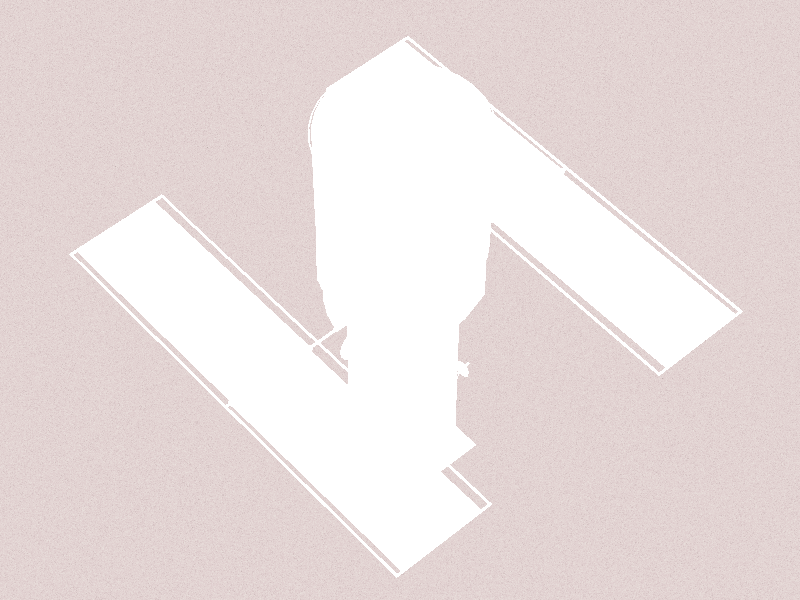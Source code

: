 
#version 3.5

global_settings {
    assumed_gamma 1
}
        
light_source {
    <200, 200, 200>*10000
    rgb 1.3
}
        
camera {
  location    <916.676025390625, 1037.8411865234375, 1833.35205078125>
  direction   y
  sky         z
  up          z
  right       (4/3)*x
  look_at     <0, 0, 0>
  angle       20
}
        
background {
    color rgb <0.60, 0.70, 0.95>
}
        
plane {
  z, -260.6739044189453

  texture {
    pigment {
      bozo
      color_map {
        [ 0.0 color rgb<0.356, 0.321, 0.274> ]
        [ 0.1 color rgb<0.611, 0.500, 0.500> ]
        [ 0.4 color rgb<0.745, 0.623, 0.623> ]
        [ 1.0 color rgb<0.837, 0.782, 0.745> ]
      }
      warp { turbulence 0.6 }
    }
    finish {
      diffuse 0.6
      ambient 0.1
      specular 0.2
      reflection {
        0.2, 0.6
        fresnel on
      }
      conserve_energy
    }
  }
}
        
#declare Mesh_Texture=
  texture{
    pigment{
      uv_mapping
      spiral2 8
      color_map {
        [0.5 color rgb 1 ]
        [0.5 color rgb <0,0,0.2> ]
      }
      scale 0.8
    }
    finish {
      specular 0.3
      roughness 0.01
    }
}
        
#declare Mesh=
mesh2 {
    vertex_vectors {
        5122,
        <32.549598693847656, -259.4602966308594, -78.86799621582031>, <47.25830078125, -259.4602966308594, -71.006103515625>, <60.15060043334961, -259.4602966308594, -60.42570114135742>,
		<70.73090362548828, -259.4602966308594, -47.53340148925781>, <78.59290313720703, -259.4602966308594, -32.824798583984375>, <83.4343032836914, -259.4602966308594, -16.864900588989258>,
		<85.06900024414062, -259.4602966308594, -0.267300009727478>, <83.4343032836914, -259.4602966308594, 16.330299377441406>, <78.59290313720703, -259.4602966308594, 32.29010009765625>,
		<70.73100280761719, -259.4602966308594, 46.99879837036133>, <60.15060043334961, -259.4602966308594, 59.8911018371582>, <47.258399963378906, -259.4602966308594, 70.47149658203125>,
		<32.54970169067383, -259.4602966308594, 78.33350372314453>, <16.58989906311035, -259.4602966308594, 83.17489624023438>, <-0.007799999788403511, -259.4602966308594, 84.80960083007812>,
		<-16.605499267578125, -259.4602966308594, 83.17489624023438>, <-32.56529998779297, -259.4602966308594, 78.33350372314453>, <-47.27399826049805, -259.4602966308594, 70.47160339355469>,
		<-60.16630172729492, -259.4602966308594, 59.89120101928711>, <-70.74669647216797, -259.4602966308594, 46.999000549316406>, <-78.60859680175781, -259.4602966308594, 32.29029846191406>,
		<-83.44999694824219, -259.4602966308594, 16.330400466918945>, <-85.08470153808594, -259.4602966308594, -0.2671999931335449>, <-83.44999694824219, -259.4602966308594, -16.864900588989258>,
		<-78.60870361328125, -259.4602966308594, -32.824798583984375>, <-70.74669647216797, -259.4602966308594, -47.53340148925781>, <-60.16630172729492, -259.4602966308594, -60.42570114135742>,
		<-47.27399826049805, -259.4602966308594, -71.006103515625>, <-32.565399169921875, -259.4602966308594, -78.86799621582031>, <-16.605499267578125, -259.4602966308594, -83.70939636230469>,
		<-0.007899999618530273, -259.4602966308594, -85.34410095214844>, <16.589799880981445, -259.4602966308594, -83.70939636230469>, <85.06900024414062, -247.18260192871094, -0.267300009727478>,
		<85.06900024414062, -259.4602966308594, -0.267300009727478>, <83.4343032836914, -259.4602966308594, -16.864900588989258>, <83.4343032836914, -247.18260192871094, -16.864900588989258>,
		<78.59290313720703, -259.4602966308594, -32.824798583984375>, <78.59290313720703, -247.18260192871094, -32.824798583984375>, <70.73090362548828, -259.4602966308594, -47.53340148925781>,
		<70.73090362548828, -247.18260192871094, -47.53340148925781>, <60.15060043334961, -259.4602966308594, -60.42570114135742>, <60.15060043334961, -247.18260192871094, -60.42570114135742>,
		<47.25830078125, -259.4602966308594, -71.006103515625>, <47.22679901123047, -247.18150329589844, -71.00180053710938>, <32.549598693847656, -259.4602966308594, -78.86799621582031>,
		<32.56290054321289, -247.18150329589844, -78.85359954833984>, <16.589799880981445, -259.4602966308594, -83.70939636230469>, <16.59510040283203, -247.18150329589844, -83.7073974609375>,
		<-0.007899999618530273, -259.4602966308594, -85.34410095214844>, <0.01850000023841858, -247.18150329589844, -85.3301010131836>, <-16.605499267578125, -259.4602966308594, -83.70939636230469>,
		<-16.554100036621094, -247.18150329589844, -83.7073974609375>, <0.01850000023841858, -247.18150329589844, -85.3301010131836>, <-0.007899999618530273, -259.4602966308594, -85.34410095214844>,
		<-32.565399169921875, -259.4602966308594, -78.86799621582031>, <-32.52190017700195, -247.18150329589844, -78.85359954833984>, <-47.27399826049805, -259.4602966308594, -71.006103515625>,
		<-47.18579864501953, -247.18150329589844, -71.00180053710938>, <-60.16630172729492, -247.18260192871094, -60.42570114135742>, <-60.16630172729492, -136.9676971435547, -60.42570114135742>,
		<-47.18579864501953, -136.98089599609375, -71.00180053710938>, <-47.18579864501953, -247.18150329589844, -71.00180053710938>, <-60.16630172729492, -247.18260192871094, -60.42570114135742>,
		<-60.16630172729492, -259.4602966308594, -60.42570114135742>, <-70.74669647216797, -259.4602966308594, -47.53340148925781>, <-70.7583999633789, -247.18350219726562, -47.53120040893555>,
		<-78.60870361328125, -259.4602966308594, -32.824798583984375>, <-78.62010192871094, -247.18350219726562, -32.824798583984375>, <-83.44999694824219, -259.4602966308594, -16.864900588989258>,
		<-83.45809936523438, -247.18350219726562, -16.866199493408203>, <-85.08470153808594, -259.4602966308594, -0.2671999931335449>, <-85.09339904785156, -247.18350219726562, -0.2493000030517578>,
		<-83.44999694824219, -259.4602966308594, 16.330400466918945>, <-83.46089935302734, -247.18350219726562, 16.331300735473633>, <-78.60859680175781, -259.4602966308594, 32.29029846191406>,
		<-78.6177978515625, -247.18350219726562, 32.29059982299805>, <-70.74669647216797, -259.4602966308594, 46.999000549316406>, <-70.75789642333984, -247.18350219726562, 46.99700164794922>,
		<-60.16630172729492, -259.4602966308594, 59.89120101928711>, <-60.16630172729492, -247.18260192871094, 59.89120101928711>, <-47.27399826049805, -259.4602966308594, 70.47160339355469>,
		<-47.20320129394531, -247.18260192871094, 70.4218978881836>, <-32.56529998779297, -259.4602966308594, 78.33350372314453>, <-32.58399963378906, -247.18260192871094, 78.33889770507812>,
		<-16.605499267578125, -259.4602966308594, 83.17489624023438>, <-16.608200073242188, -247.18260192871094, 83.16729736328125>, <-0.007799999788403511, -259.4602966308594, 84.80960083007812>,
		<-0.007799999788403511, -247.18260192871094, 84.83439636230469>, <16.58989906311035, -259.4602966308594, 83.17489624023438>, <16.600500106811523, -247.18260192871094, 83.16729736328125>,
		<32.54970169067383, -259.4602966308594, 78.33350372314453>, <32.57630157470703, -247.18260192871094, 78.33879852294922>, <47.258399963378906, -259.4602966308594, 70.47149658203125>,
		<47.19540023803711, -247.18260192871094, 70.42179870605469>, <60.15060043334961, -247.18260192871094, 59.8911018371582>, <60.15060043334961, -136.9676971435547, 59.8911018371582>,
		<47.19540023803711, -136.99420166015625, 70.42179870605469>, <47.19540023803711, -247.18260192871094, 70.42179870605469>, <60.15060043334961, -247.18260192871094, 59.8911018371582>,
		<60.15060043334961, -259.4602966308594, 59.8911018371582>, <70.73100280761719, -259.4602966308594, 46.99879837036133>, <70.73100280761719, -247.18260192871094, 46.99879837036133>,
		<78.59290313720703, -259.4602966308594, 32.29010009765625>, <78.59290313720703, -247.18260192871094, 32.29010009765625>, <83.4343032836914, -259.4602966308594, 16.330299377441406>,
		<83.4343032836914, -247.18260192871094, 16.330299377441406>, <-0.007799999788403511, -96.61329650878906, 84.80960083007812>, <16.58989906311035, -96.61329650878906, 83.17489624023438>,
		<32.54970169067383, -96.61329650878906, 78.33350372314453>, <47.258399963378906, -96.61329650878906, 70.47149658203125>, <60.15060043334961, -96.61329650878906, 59.8911018371582>,
		<70.73100280761719, -96.61329650878906, 46.99879837036133>, <78.59290313720703, -96.61329650878906, 32.29010009765625>, <83.4343032836914, -96.61329650878906, 16.330299377441406>,
		<85.06900024414062, -96.61329650878906, -0.267300009727478>, <83.4343032836914, -96.61329650878906, -16.864900588989258>, <78.59290313720703, -96.61329650878906, -32.824798583984375>,
		<70.73090362548828, -96.61318969726562, -47.53340148925781>, <60.15060043334961, -96.61318969726562, -60.42570114135742>, <47.25830078125, -96.61318969726562, -71.006103515625>,
		<32.549598693847656, -96.61318969726562, -78.86799621582031>, <16.589799880981445, -96.61318969726562, -83.70939636230469>, <-0.007899999618530273, -96.61318969726562, -85.34410095214844>,
		<-16.605499267578125, -96.61318969726562, -83.70939636230469>, <-32.565399169921875, -96.61318969726562, -78.86799621582031>, <-47.27399826049805, -96.61318969726562, -71.006103515625>,
		<-60.16630172729492, -96.61318969726562, -60.42570114135742>, <-70.74669647216797, -96.61318969726562, -47.53340148925781>, <-78.60870361328125, -96.61329650878906, -32.82469940185547>,
		<-83.44999694824219, -96.61329650878906, -16.864900588989258>, <-85.08470153808594, -96.61329650878906, -0.2671999931335449>, <-83.44999694824219, -96.61329650878906, 16.330400466918945>,
		<-78.60859680175781, -96.61329650878906, 32.29029846191406>, <-70.74669647216797, -96.61329650878906, 46.999000549316406>, <-60.16619873046875, -96.61329650878906, 59.89120101928711>,
		<-47.27399826049805, -96.61329650878906, 70.47160339355469>, <-32.56529998779297, -96.61329650878906, 78.33350372314453>, <-16.605499267578125, -96.61329650878906, 83.17489624023438>,
		<85.06900024414062, -136.9676971435547, -0.267300009727478>, <83.4343032836914, -136.9676971435547, -16.864900588989258>, <83.4343032836914, -96.61329650878906, -16.864900588989258>,
		<85.06900024414062, -96.61329650878906, -0.267300009727478>, <78.59290313720703, -136.9676971435547, -32.824798583984375>, <78.59290313720703, -96.61329650878906, -32.824798583984375>,
		<70.73090362548828, -136.9676971435547, -47.53340148925781>, <70.73090362548828, -96.61318969726562, -47.53340148925781>, <60.15060043334961, -136.9676971435547, -60.42570114135742>,
		<60.15060043334961, -96.61318969726562, -60.42570114135742>, <47.22679901123047, -136.98089599609375, -71.00180053710938>, <47.25830078125, -96.61318969726562, -71.006103515625>,
		<-47.18579864501953, -136.98089599609375, -71.00180053710938>, <-60.16630172729492, -136.9676971435547, -60.42570114135742>, <-60.16630172729492, -96.61318969726562, -60.42570114135742>,
		<-47.27399826049805, -96.61318969726562, -71.006103515625>, <-70.7583999633789, -136.98089599609375, -47.53120040893555>, <-70.74669647216797, -96.61318969726562, -47.53340148925781>,
		<-78.62010192871094, -136.98089599609375, -32.824798583984375>, <-78.60870361328125, -96.61329650878906, -32.82469940185547>, <-83.45809936523438, -136.98089599609375, -16.866199493408203>,
		<-83.44999694824219, -96.61329650878906, -16.864900588989258>, <-85.09339904785156, -136.98089599609375, -0.2493000030517578>, <-85.08470153808594, -96.61329650878906, -0.2671999931335449>,
		<-83.46089935302734, -136.98089599609375, 16.331300735473633>, <-83.44999694824219, -96.61329650878906, 16.330400466918945>, <-78.6177978515625, -136.98089599609375, 32.29059982299805>,
		<-78.60859680175781, -96.61329650878906, 32.29029846191406>, <-70.75789642333984, -136.98089599609375, 46.99700164794922>, <-70.74669647216797, -96.61329650878906, 46.999000549316406>,
		<-60.16630172729492, -136.9676971435547, 59.89120101928711>, <-60.16619873046875, -96.61329650878906, 59.89120101928711>, <-47.20320129394531, -136.99420166015625, 70.4218978881836>,
		<-47.206199645996094, -135.25909423828125, 70.42400360107422>, <-47.26620101928711, -101.06449890136719, 70.46610260009766>, <-47.27399826049805, -96.61329650878906, 70.47160339355469>,
		<60.15060043334961, -96.61329650878906, 59.8911018371582>, <47.258399963378906, -96.61329650878906, 70.47149658203125>, <47.251399993896484, -101.06449890136719, 70.46600341796875>,
		<47.19810104370117, -135.25909423828125, 70.42389678955078>, <47.19540023803711, -136.99420166015625, 70.42179870605469>, <60.15060043334961, -136.9676971435547, 59.8911018371582>,
		<70.73100280761719, -136.9676971435547, 46.99879837036133>, <70.73100280761719, -96.61329650878906, 46.99879837036133>, <78.59290313720703, -136.9676971435547, 32.29010009765625>,
		<78.59290313720703, -96.61329650878906, 32.29010009765625>, <83.4343032836914, -136.9676971435547, 16.330299377441406>, <83.4343032836914, -96.61329650878906, 16.330299377441406>,
		<32.56290054321289, -136.98089599609375, -78.85359954833984>, <32.549598693847656, -96.61318969726562, -78.86799621582031>, <16.59510040283203, -136.98089599609375, -83.7073974609375>,
		<16.589799880981445, -96.61318969726562, -83.70939636230469>, <0.01850000023841858, -136.98089599609375, -85.3301010131836>, <-0.007899999618530273, -96.61318969726562, -85.34410095214844>,
		<0.01850000023841858, -136.98089599609375, -85.3301010131836>, <-16.554100036621094, -136.98089599609375, -83.7073974609375>, <-16.605499267578125, -96.61318969726562, -83.70939636230469>,
		<-0.007899999618530273, -96.61318969726562, -85.34410095214844>, <-32.52190017700195, -136.98089599609375, -78.85359954833984>, <-32.565399169921875, -96.61318969726562, -78.86799621582031>,
		<-32.58399963378906, -136.99420166015625, 78.33889770507812>, <-32.58319854736328, -135.25909423828125, 78.3386001586914>, <-43.84379959106445, -135.25909423828125, 72.243896484375>,
		<-16.608200073242188, -136.99420166015625, 83.16729736328125>, <-16.60810089111328, -135.25909423828125, 83.1677017211914>, <-0.007799999788403511, -136.99420166015625, 84.83439636230469>,
		<-0.007799999788403511, -135.25909423828125, 84.83329772949219>, <16.600500106811523, -136.99420166015625, 83.16729736328125>, <16.600099563598633, -135.25909423828125, 83.1676025390625>,
		<32.57630157470703, -136.99420166015625, 78.33879852294922>, <32.57509994506836, -135.25909423828125, 78.3386001586914>, <43.87229919433594, -135.25909423828125, 72.2239990234375>,
		<-0.007799999788403511, -256.38690185546875, 82.4188003540039>, <16.611099243164062, -256.38690185546875, 80.83000183105469>, <32.60279846191406, -256.38690185546875, 76.12059783935547>,
		<47.13240051269531, -256.38690185546875, 68.02169799804688>, <58.453800201416016, -256.38690185546875, 58.19419860839844>, <68.73570251464844, -256.38690185546875, 45.66559982299805>,
		<76.37590026855469, -256.38690185546875, 31.37179946899414>, <81.08070373535156, -256.38690185546875, 15.862100601196289>, <82.66929626464844, -256.38690185546875, -0.267300009727478>,
		<81.08070373535156, -256.38690185546875, -16.396799087524414>, <76.37590026855469, -256.38690185546875, -31.906400680541992>, <68.73570251464844, -256.38690185546875, -46.200199127197266>,
		<58.45370101928711, -256.38690185546875, -58.72880172729492>, <47.132301330566406, -256.38690185546875, -68.70570373535156>, <32.602699279785156, -256.38690185546875, -76.65509796142578>,
		<16.611099243164062, -256.38690185546875, -81.364501953125>, <-0.007899999618530273, -256.38690185546875, -82.95330047607422>, <-16.611000061035156, -256.38690185546875, -81.364501953125>,
		<-32.602699279785156, -256.38690185546875, -76.65509796142578>, <-47.13240051269531, -256.38690185546875, -68.70570373535156>, <-58.46950149536133, -256.38690185546875, -58.72880172729492>,
		<-68.75140380859375, -256.38690185546875, -46.200199127197266>, <-76.3916015625, -256.38690185546875, -31.906400680541992>, <-81.09639739990234, -256.38690185546875, -16.396799087524414>,
		<-82.68499755859375, -256.38690185546875, -0.2671999931335449>, <-81.09639739990234, -256.38690185546875, 15.862300872802734>, <-76.3916015625, -256.38690185546875, 31.371999740600586>,
		<-68.75140380859375, -256.38690185546875, 45.66569900512695>, <-58.469398498535156, -256.38690185546875, 58.194400787353516>, <-47.132301330566406, -256.38690185546875, 68.02179718017578>,
		<-32.602699279785156, -256.38690185546875, 76.12059783935547>, <-16.611000061035156, -256.38690185546875, 80.83000183105469>, <82.66929626464844, -137.0207061767578, -0.267300009727478>,
		<81.08070373535156, -137.0207061767578, -16.396799087524414>, <76.37590026855469, -137.0207061767578, -31.906400680541992>, <68.73570251464844, -137.0207061767578, -46.200199127197266>,
		<58.45370101928711, -137.0207061767578, -58.72880172729492>, <47.13629913330078, -136.99420166015625, -68.69059753417969>, <47.13629913330078, -247.18150329589844, -68.69059753417969>,
		<32.60060119628906, -247.18150329589844, -76.63880157470703>, <16.600400924682617, -247.18150329589844, -81.34880065917969>, <0.01850000023841858, -247.18150329589844, -82.96050262451172>,
		<-16.555400848388672, -247.18150329589844, -81.34880065917969>, <-32.55569839477539, -247.18150329589844, -76.63880157470703>, <-47.091400146484375, -247.18150329589844, -68.69059753417969>,
		<-58.46950149536133, -137.0207061767578, -58.72880172729492>, <-47.091400146484375, -136.99420166015625, -68.69059753417969>, <-68.74939727783203, -247.185302734375, -46.195098876953125>,
		<-68.74939727783203, -137.0074005126953, -46.195098876953125>, <-58.469398498535156, -137.0207061767578, 58.194400787353516>, <-68.75430297851562, -247.185302734375, 45.67599868774414>,
		<-68.75430297851562, -137.0074005126953, 45.67599868774414>, <-47.132301330566406, -137.0207061767578, 68.02179718017578>, <-47.132301330566406, -247.18260192871094, 68.02179718017578>,
		<-32.602699279785156, -247.18260192871094, 76.12059783935547>, <-16.611000061035156, -247.18260192871094, 80.83000183105469>, <-0.007799999788403511, -247.18260192871094, 82.4188003540039>,
		<16.611099243164062, -247.18260192871094, 80.83000183105469>, <32.60279846191406, -247.18260192871094, 76.12059783935547>, <47.13240051269531, -247.18260192871094, 68.02169799804688>,
		<58.453800201416016, -137.0207061767578, 58.19430160522461>, <47.13240051269531, -137.0207061767578, 68.02169799804688>, <68.73570251464844, -137.0207061767578, 45.66559982299805>,
		<76.37590026855469, -137.0207061767578, 31.37179946899414>, <81.08070373535156, -137.0207061767578, 15.862100601196289>, <32.60060119628906, -136.99420166015625, -76.63880157470703>,
		<32.60279846191406, -137.0207061767578, 76.12059783935547>, <16.611099243164062, -137.0207061767578, 80.83000183105469>, <-0.007799999788403511, -137.0207061767578, 82.4188003540039>,
		<-16.611000061035156, -137.0207061767578, 80.83000183105469>, <-32.602699279785156, -137.0207061767578, 76.12059783935547>, <-76.3904037475586, -137.0074005126953, 31.37179946899414>,
		<-81.0927963256836, -137.0074005126953, 15.859901428222656>, <-82.68840026855469, -137.0074005126953, -0.2493000030517578>, <-81.10050201416016, -137.0074005126953, -16.398000717163086>,
		<-76.3905029296875, -137.0074005126953, -31.91200065612793>, <-32.55569839477539, -136.99420166015625, -76.63880157470703>, <-16.555400848388672, -136.99420166015625, -81.34880065917969>,
		<0.01850000023841858, -136.99420166015625, -82.96050262451172>, <16.600400924682617, -136.99420166015625, -81.34880065917969>, <-47.20320129394531, -136.99420166015625, 70.4218978881836>,
		<-47.20320129394531, -247.18260192871094, 70.4218978881836>, <-47.132301330566406, -247.18260192871094, 68.02179718017578>, <-47.132301330566406, -137.0207061767578, 68.02179718017578>,
		<-32.602699279785156, -247.18260192871094, 76.12059783935547>, <-32.58399963378906, -247.18260192871094, 78.33889770507812>, <-16.611000061035156, -247.18260192871094, 80.83000183105469>,
		<-16.608200073242188, -247.18260192871094, 83.16729736328125>, <-0.007799999788403511, -247.18260192871094, 82.4188003540039>, <-0.007799999788403511, -247.18260192871094, 84.83439636230469>,
		<16.611099243164062, -247.18260192871094, 80.83000183105469>, <16.600500106811523, -247.18260192871094, 83.16729736328125>, <32.60279846191406, -247.18260192871094, 76.12059783935547>,
		<32.57630157470703, -247.18260192871094, 78.33879852294922>, <47.13240051269531, -247.18260192871094, 68.02169799804688>, <47.19540023803711, -247.18260192871094, 70.42179870605469>,
		<47.19540023803711, -136.99420166015625, 70.42179870605469>, <47.13240051269531, -137.0207061767578, 68.02169799804688>, <32.60279846191406, -137.0207061767578, 76.12059783935547>,
		<32.57630157470703, -136.99420166015625, 78.33879852294922>, <16.611099243164062, -137.0207061767578, 80.83000183105469>, <16.600500106811523, -136.99420166015625, 83.16729736328125>,
		<-0.007799999788403511, -137.0207061767578, 82.4188003540039>, <-0.007799999788403511, -136.99420166015625, 84.83439636230469>, <-16.611000061035156, -137.0207061767578, 80.83000183105469>,
		<-16.608200073242188, -136.99420166015625, 83.16729736328125>, <-32.602699279785156, -137.0207061767578, 76.12059783935547>, <-32.58399963378906, -136.99420166015625, 78.33889770507812>,
		<85.06900024414062, -247.18260192871094, -0.267300009727478>, <83.4343032836914, -247.18260192871094, -16.864900588989258>, <83.4343032836914, -136.9676971435547, -16.864900588989258>,
		<85.06900024414062, -136.9676971435547, -0.267300009727478>, <78.59290313720703, -247.18260192871094, -32.824798583984375>, <78.59290313720703, -136.9676971435547, -32.824798583984375>,
		<70.73090362548828, -247.18260192871094, -47.53340148925781>, <70.73090362548828, -136.9676971435547, -47.53340148925781>, <60.15060043334961, -247.18260192871094, -60.42570114135742>,
		<60.15060043334961, -136.9676971435547, -60.42570114135742>, <47.22679901123047, -247.18150329589844, -71.00180053710938>, <47.22679901123047, -136.98089599609375, -71.00180053710938>,
		<-70.7583999633789, -247.18350219726562, -47.53120040893555>, <-70.7583999633789, -136.98089599609375, -47.53120040893555>, <-70.75789642333984, -247.18350219726562, 46.99700164794922>,
		<-60.16630172729492, -247.18260192871094, 59.89120101928711>, <-60.16630172729492, -136.9676971435547, 59.89120101928711>, <-70.75789642333984, -136.98089599609375, 46.99700164794922>,
		<-47.20320129394531, -247.18260192871094, 70.4218978881836>, <-47.20320129394531, -136.99420166015625, 70.4218978881836>, <70.73100280761719, -247.18260192871094, 46.99879837036133>,
		<70.73100280761719, -136.9676971435547, 46.99879837036133>, <78.59290313720703, -247.18260192871094, 32.29010009765625>, <78.59290313720703, -136.9676971435547, 32.29010009765625>,
		<83.4343032836914, -247.18260192871094, 16.330299377441406>, <83.4343032836914, -136.9676971435547, 16.330299377441406>, <-43.81650161743164, -135.25909423828125, 20.07550048828125>,
		<43.84189987182617, -135.25909423828125, 20.07550048828125>, <43.83399963378906, -101.06449890136719, 20.07550048828125>, <-43.81420135498047, -101.06449890136719, 20.07550048828125>,
		<43.87229919433594, -101.06449890136719, 72.2748031616211>, <-32.56529998779297, -96.61329650878906, 78.33350372314453>, <-43.84379959106445, -101.06449890136719, 72.29810333251953>,
		<-32.56740188598633, -101.06449890136719, 78.33409881591797>, <-16.60580062866211, -101.06449890136719, 83.17410278320312>, <-16.605499267578125, -96.61329650878906, 83.17489624023438>,
		<-0.007799999788403511, -101.06449890136719, 84.81230163574219>, <-0.007799999788403511, -96.61329650878906, 84.80960083007812>, <16.591100692749023, -101.06449890136719, 83.17400360107422>,
		<16.58989906311035, -96.61329650878906, 83.17489624023438>, <32.55270004272461, -101.06449890136719, 78.33409881591797>, <32.54970169067383, -96.61329650878906, 78.33350372314453>,
		<-43.84379959106445, -135.25909423828125, 72.243896484375>, <-32.58319854736328, -135.25909423828125, 78.3386001586914>, <-16.60810089111328, -135.25909423828125, 83.1677017211914>,
		<-0.007799999788403511, -135.25909423828125, 84.83329772949219>, <16.600099563598633, -135.25909423828125, 83.1676025390625>, <32.57509994506836, -135.25909423828125, 78.3386001586914>,
		<43.87229919433594, -135.25909423828125, 72.2239990234375>, <-32.56740188598633, -101.06449890136719, 78.33409881591797>, <-43.84379959106445, -101.06449890136719, 72.29810333251953>,
		<-16.60580062866211, -101.06449890136719, 83.17410278320312>, <-0.007799999788403511, -101.06449890136719, 84.81230163574219>, <16.591100692749023, -101.06449890136719, 83.17400360107422>,
		<32.55270004272461, -101.06449890136719, 78.33409881591797>, <43.87229919433594, -101.06449890136719, 72.2748031616211>, <-88.82050323486328, -100.35169982910156, -8.027099609375>,
		<-88.82050323486328, -103.19020080566406, -5.763500213623047>, <-88.82050323486328, -104.76539611816406, -2.492500066757202>, <-88.82050323486328, -104.76539611816406, 1.4931999444961548>,
		<-88.82050323486328, -102.29559326171875, 1.4536000490188599>, <-88.82050323486328, -101.31300354003906, 6.7428998947143555>, <-88.82050323486328, -96.81219482421875, 6.736800193786621>,
		<-88.82050323486328, -92.32049560546875, 6.7428998947143555>, <-88.82050323486328, -91.37570190429688, 1.4536000490188599>, <-88.82050323486328, -88.85899353027344, 1.4931999444961548>,
		<-88.82050323486328, -88.85899353027344, -2.492500066757202>, <-88.82050323486328, -90.43418884277344, -5.763500213623047>, <-88.82050323486328, -93.27268981933594, -8.027099609375>,
		<-88.82050323486328, -96.81219482421875, -8.835000038146973>, <-86.06999969482422, -92.03959655761719, -10.378399848937988>, <-86.06999969482422, -96.8118896484375, -11.467700004577637>,
		<-86.06999969482422, -88.21249389648438, -7.326399803161621>, <-86.06999969482422, -86.08869934082031, -2.916100025177002>, <-86.06999969482422, -86.08869934082031, 1.9788998365402222>,
		<-86.06999969482422, -91.02989196777344, 1.9255000352859497>, <-86.06999969482422, -92.03959655761719, 7.126999855041504>, <-86.06999969482422, -96.8118896484375, 7.12470006942749>,
		<-86.06999969482422, -101.58419799804688, 7.126999855041504>, <-86.06999969482422, -102.61659240722656, 1.9255000352859497>, <-86.06999969482422, -107.53520202636719, 1.9788998365402222>,
		<-86.06999969482422, -107.53520202636719, -2.916100025177002>, <-86.06999969482422, -105.41130065917969, -7.326399803161621>, <-86.06999969482422, -101.58419799804688, -10.378399848937988>,
		<-85.17369842529297, -92.03959655761719, -10.378399848937988>, <-85.17369842529297, -96.8118896484375, -11.467700004577637>, <-85.17369842529297, -88.21249389648438, -7.326399803161621>,
		<-85.17369842529297, -86.08869934082031, -2.916100025177002>, <-85.17369842529297, -86.08869934082031, 1.9788998365402222>, <-85.17369842529297, -91.02989196777344, 1.9255000352859497>,
		<-85.17369842529297, -92.03959655761719, 7.126999855041504>, <-85.17369842529297, -96.8118896484375, 7.12470006942749>, <-85.17369842529297, -101.58419799804688, 7.126999855041504>,
		<-85.17369842529297, -102.61659240722656, 1.9255000352859497>, <-85.17369842529297, -107.53520202636719, 1.9788998365402222>, <-85.17369842529297, -107.53520202636719, -2.916100025177002>,
		<-85.17369842529297, -105.41130065917969, -7.326399803161621>, <-85.17369842529297, -101.58419799804688, -10.378399848937988>, <-83.9229965209961, -95.12750244140625, -0.2870999872684479>,
		<-83.9229965209961, -95.62680053710938, 0.9184999465942383>, <-83.9229965209961, -96.8323974609375, 1.4178999662399292>, <-83.9229965209961, -98.03799438476562, 0.9184999465942383>,
		<-83.9229965209961, -98.53739929199219, -0.2870999872684479>, <-83.9229965209961, -98.03799438476562, -1.4926999807357788>, <-83.9229965209961, -96.8323974609375, -1.9921000003814697>,
		<-83.9229965209961, -95.62680053710938, -1.4926999807357788>, <-96.77410125732422, -98.03799438476562, -1.4926999807357788>, <-96.77410125732422, -96.8323974609375, -1.9921000003814697>,
		<-96.77410125732422, -98.53739929199219, -0.2870999872684479>, <-96.77410125732422, -98.03799438476562, 0.9184999465942383>, <-96.77410125732422, -96.8323974609375, 1.417799949645996>,
		<-96.77410125732422, -95.62680053710938, 0.9184999465942383>, <-96.77410125732422, -95.12750244140625, -0.2870999872684479>, <-96.77410125732422, -95.62680053710938, -1.4926999807357788>,
		<88.96019744873047, -100.35169982910156, -8.027099609375>, <88.96019744873047, -96.81219482421875, -8.835000038146973>, <88.96019744873047, -93.27268981933594, -8.027099609375>,
		<88.96019744873047, -90.43418884277344, -5.763500213623047>, <88.96019744873047, -88.85899353027344, -2.492500066757202>, <88.96019744873047, -88.85899353027344, 1.4931999444961548>,
		<88.96019744873047, -91.37570190429688, 1.4536000490188599>, <88.96009826660156, -92.32049560546875, 6.7428998947143555>, <88.96019744873047, -96.81219482421875, 6.736800193786621>,
		<88.96019744873047, -101.31300354003906, 6.7428998947143555>, <88.96019744873047, -102.29559326171875, 1.4536000490188599>, <88.96019744873047, -104.76539611816406, 1.4931999444961548>,
		<88.96019744873047, -104.76539611816406, -2.492500066757202>, <88.96019744873047, -103.19020080566406, -5.763500213623047>, <86.20960235595703, -92.03959655761719, -10.378399848937988>,
		<86.20960235595703, -96.8118896484375, -11.467599868774414>, <86.20960235595703, -88.21249389648438, -7.326399803161621>, <86.20960235595703, -86.08869934082031, -2.916100025177002>,
		<86.20960235595703, -86.08869934082031, 1.9788998365402222>, <86.20960235595703, -91.02989196777344, 1.9255999326705933>, <86.20960235595703, -92.03959655761719, 7.126999855041504>,
		<86.20960235595703, -96.8118896484375, 7.12470006942749>, <86.20960235595703, -101.58419799804688, 7.126999855041504>, <86.20960235595703, -102.61659240722656, 1.9255000352859497>,
		<86.20960235595703, -107.53520202636719, 1.9788998365402222>, <86.20960235595703, -107.53520202636719, -2.916100025177002>, <86.20960235595703, -105.41130065917969, -7.326399803161621>,
		<86.20960235595703, -101.58419799804688, -10.378399848937988>, <85.31330108642578, -92.03959655761719, -10.378399848937988>, <85.31330108642578, -96.8118896484375, -11.467599868774414>,
		<85.31330108642578, -88.21249389648438, -7.326399803161621>, <85.31330108642578, -86.08869934082031, -2.916100025177002>, <85.31330108642578, -86.08869934082031, 1.9788998365402222>,
		<85.31330108642578, -91.02989196777344, 1.9255999326705933>, <85.31330108642578, -92.03959655761719, 7.126999855041504>, <85.31330108642578, -96.8118896484375, 7.12470006942749>,
		<85.31330108642578, -101.58419799804688, 7.126999855041504>, <85.31330108642578, -102.61659240722656, 1.9255000352859497>, <85.31330108642578, -107.53520202636719, 1.9788998365402222>,
		<85.31330108642578, -107.53520202636719, -2.916100025177002>, <85.31330108642578, -105.41130065917969, -7.326399803161621>, <85.31330108642578, -101.58419799804688, -10.378399848937988>,
		<84.0625991821289, -96.8323974609375, -1.9919999837875366>, <84.0625991821289, -98.03799438476562, -1.4926999807357788>, <84.0625991821289, -98.53739929199219, -0.2870999872684479>,
		<84.0625991821289, -98.03799438476562, 0.9184999465942383>, <84.0625991821289, -96.8323974609375, 1.4178999662399292>, <84.0625991821289, -95.62680053710938, 0.9184999465942383>,
		<84.0625991821289, -95.12750244140625, -0.2870999872684479>, <84.0625991821289, -95.62680053710938, -1.4926999807357788>, <96.9136962890625, -98.03799438476562, -1.4926999807357788>,
		<96.9136962890625, -96.8323974609375, -1.9919999837875366>, <96.9136962890625, -98.53739929199219, -0.2870999872684479>, <96.9136962890625, -98.03799438476562, 0.9184999465942383>,
		<96.9136962890625, -96.8323974609375, 1.4178999662399292>, <96.9136962890625, -95.62680053710938, 0.9184999465942383>, <96.9136962890625, -95.12750244140625, -0.2870999872684479>,
		<96.9136962890625, -95.62680053710938, -1.4926999807357788>, <42.28099822998047, -96.90750122070312, 72.72660064697266>, <0.03750000149011612, -96.90750122070312, 84.04570007324219>,
		<-42.20589828491211, -96.90750122070312, 72.72660064697266>, <-73.13030242919922, -96.90750122070312, 41.80220031738281>, <-84.44940185546875, -96.90750122070312, -0.44119998812675476>,
		<-73.13020324707031, -96.90750122070312, -42.68470001220703>, <-42.20589828491211, -96.90750122070312, -73.60900115966797>, <0.03759999945759773, -96.90750122070312, -84.9281005859375>,
		<42.28099822998047, -96.90750122070312, -73.60900115966797>, <73.20539855957031, -96.90750122070312, -42.68470001220703>, <84.52449798583984, -96.90750122070312, -0.44119998812675476>,
		<73.20539855957031, -96.90750122070312, 41.80229949951172>, <84.52449798583984, -96.90750122070312, -0.44119998812675476>, <73.20539855957031, -96.90750122070312, -42.68470001220703>,
		<73.20539855957031, -45.24570083618164, -42.68470001220703>, <84.52449798583984, -45.24570083618164, -0.44119998812675476>, <69.58589935302734, -75.3197021484375, -43.47570037841797>,
		<43.07210159301758, -75.3197021484375, -69.989501953125>, <43.07210159301758, -66.83338928222656, -69.989501953125>, <69.58589935302734, -66.83338928222656, -43.47570037841797>,
		<39.94150161743164, -93.22329711914062, -76.92759704589844>, <3.7230000495910645, -93.22329711914062, -86.63240051269531>, <3.7230000495910645, -48.9297981262207, -86.63240051269531>,
		<39.94150161743164, -48.9297981262207, -76.92759704589844>, <-3.647900104522705, -93.22329711914062, -86.6323013305664>, <-39.86629867553711, -93.22329711914062, -76.92759704589844>,
		<-39.86629867553711, -48.9297981262207, -76.92759704589844>, <-3.647900104522705, -48.9297981262207, -86.6323013305664>, <-42.20589828491211, -96.90750122070312, -73.60900115966797>,
		<-73.13020324707031, -96.90750122070312, -42.68470001220703>, <-73.13020324707031, -45.24570083618164, -42.68470001220703>, <-42.20589828491211, -45.24570083618164, -73.60900115966797>,
		<-73.13020324707031, -96.90750122070312, -42.68470001220703>, <-84.44940185546875, -96.90750122070312, -0.44119998812675476>, <-84.44940185546875, -45.24570083618164, -0.44119998812675476>,
		<-73.13020324707031, -45.24570083618164, -42.68470001220703>, <-84.44940185546875, -96.90750122070312, -0.44119998812675476>, <-73.13030242919922, -96.90750122070312, 41.80220031738281>,
		<-73.13030242919922, -45.24570083618164, 41.80220031738281>, <-84.44940185546875, -45.24570083618164, -0.44119998812675476>, <-72.76349639892578, -93.22329711914062, 45.84600067138672>,
		<-46.249698638916016, -93.22329711914062, 72.35980224609375>, <-46.249698638916016, -48.9297981262207, 72.35980224609375>, <-72.76349639892578, -48.9297981262207, 45.84600067138672>,
		<-40.09379959106445, -94.32440185546875, 56.52320098876953>, <-2.0745999813079834, -94.32440185546875, 56.52320098876953>, <-2.0745999813079834, -47.828800201416016, 56.52320098876953>,
		<-40.09379959106445, -47.828800201416016, 56.52320098876953>, <2.1496999263763428, -94.32440185546875, 56.52320098876953>, <40.168800354003906, -94.32440185546875, 56.52320098876953>,
		<40.168800354003906, -47.828800201416016, 56.52320098876953>, <2.1496999263763428, -47.828800201416016, 56.52320098876953>, <46.324798583984375, -93.22329711914062, 72.35980224609375>,
		<72.8385009765625, -93.22329711914062, 45.846099853515625>, <72.8385009765625, -48.9297981262207, 45.846099853515625>, <46.324798583984375, -48.9297981262207, 72.35980224609375>,
		<73.20539855957031, -96.90750122070312, 41.80229949951172>, <84.52449798583984, -96.90750122070312, -0.44119998812675476>, <84.52449798583984, -45.24570083618164, -0.44119998812675476>,
		<73.20539855957031, -45.24570083618164, 41.80229949951172>, <84.52449798583984, -45.24570083618164, -0.44119998812675476>, <73.20539855957031, -45.24570083618164, -42.68470001220703>,
		<42.28099822998047, -45.24570083618164, -73.60900115966797>, <0.03759999945759773, -45.24570083618164, -84.9281005859375>, <-42.20589828491211, -45.24570083618164, -73.60900115966797>,
		<-73.13020324707031, -45.24570083618164, -42.68470001220703>, <-84.44940185546875, -45.24570083618164, -0.44119998812675476>, <-73.13030242919922, -45.24570083618164, 41.80220031738281>,
		<-42.20589828491211, -45.24570083618164, 72.72660064697266>, <0.03750000149011612, -45.24570083618164, 84.04570007324219>, <42.28099822998047, -45.24570083618164, 72.72660064697266>,
		<73.20539855957031, -45.24570083618164, 41.80229949951172>, <40.168800354003906, -94.32440185546875, 73.2926025390625>, <2.1496999263763428, -94.32440185546875, 83.47979736328125>,
		<0.03750000149011612, -96.90750122070312, 84.04570007324219>, <42.28099822998047, -96.90750122070312, 72.72660064697266>, <2.1496999263763428, -47.828800201416016, 83.47979736328125>,
		<0.03750000149011612, -45.24570083618164, 84.04570007324219>, <40.168800354003906, -47.828800201416016, 73.2926025390625>, <42.28099822998047, -45.24570083618164, 72.72660064697266>,
		<-2.0745999813079834, -94.32440185546875, 83.47979736328125>, <-40.09379959106445, -94.32440185546875, 73.2925033569336>, <-42.20589828491211, -96.90750122070312, 72.72660064697266>,
		<0.03750000149011612, -96.90750122070312, 84.04570007324219>, <-40.09379959106445, -47.828800201416016, 73.2925033569336>, <-42.20589828491211, -45.24570083618164, 72.72660064697266>,
		<-2.0745999813079834, -47.828800201416016, 83.47979736328125>, <0.03750000149011612, -45.24570083618164, 84.04570007324219>, <-2.0745999813079834, -47.828800201416016, 83.47979736328125>,
		<-40.09379959106445, -47.828800201416016, 73.2925033569336>, <-40.09379959106445, -94.32440185546875, 73.2925033569336>, <-2.0745999813079834, -94.32440185546875, 83.47979736328125>,
		<40.168800354003906, -47.828800201416016, 73.2926025390625>, <2.1496999263763428, -47.828800201416016, 83.47979736328125>, <2.1496999263763428, -94.32440185546875, 83.47979736328125>,
		<40.168800354003906, -94.32440185546875, 73.2926025390625>, <-42.979000091552734, -95.61589050292969, 71.95349884033203>, <-72.3572006225586, -95.61589050292969, 42.57529830932617>,
		<-73.13030242919922, -96.90750122070312, 41.80220031738281>, <-42.20589828491211, -96.90750122070312, 72.72660064697266>, <-72.3572006225586, -46.53720474243164, 42.57529830932617>,
		<-73.13030242919922, -45.24570083618164, 41.80220031738281>, <-42.979000091552734, -46.53720474243164, 71.95349884033203>, <-42.20589828491211, -45.24570083618164, 72.72660064697266>,
		<-72.78140258789062, -46.53720474243164, 42.99959945678711>, <-43.40330123901367, -46.53720474243164, 72.37770080566406>, <-72.78140258789062, -95.61589050292969, 42.99959945678711>,
		<-43.40330123901367, -95.61589050292969, 72.37770080566406>, <-72.0469970703125, -47.76419448852539, 43.734100341796875>, <-44.137699127197266, -47.76419448852539, 71.64330291748047>,
		<-72.0469970703125, -94.38890075683594, 43.734100341796875>, <-44.137699127197266, -94.38890075683594, 71.64330291748047>, <72.43229675292969, -95.61589050292969, 42.575401306152344>,
		<43.054100036621094, -95.61589050292969, 71.95349884033203>, <42.28099822998047, -96.90750122070312, 72.72660064697266>, <73.20539855957031, -96.90750122070312, 41.80229949951172>,
		<43.054100036621094, -46.53720474243164, 71.95349884033203>, <72.43229675292969, -46.53720474243164, 42.575401306152344>, <73.20539855957031, -45.24570083618164, 41.80229949951172>,
		<42.28099822998047, -45.24570083618164, 72.72660064697266>, <43.47840118408203, -46.53720474243164, 72.37779998779297>, <72.85649871826172, -46.53720474243164, 42.999698638916016>,
		<43.47840118408203, -95.61589050292969, 72.37779998779297>, <72.85649871826172, -95.61589050292969, 42.999698638916016>, <44.212799072265625, -47.76419448852539, 71.64330291748047>,
		<72.12210083007812, -47.76419448852539, 43.734100341796875>, <44.212799072265625, -94.38890075683594, 71.64330291748047>, <72.12210083007812, -94.38890075683594, 43.734100341796875>,
		<1.0937000513076782, -95.61589050292969, -84.64520263671875>, <41.22489929199219, -95.61589050292969, -73.89199829101562>, <42.28099822998047, -96.90750122070312, -73.60900115966797>,
		<0.03759999945759773, -96.90750122070312, -84.9281005859375>, <41.22489929199219, -46.53720474243164, -73.89199829101562>, <42.28099822998047, -45.24570083618164, -73.60900115966797>,
		<1.0937000513076782, -46.53720474243164, -84.64520263671875>, <0.03759999945759773, -45.24570083618164, -84.9281005859375>, <41.38019943237305, -46.53720474243164, -74.47160339355469>,
		<1.248900055885315, -46.53720474243164, -85.22470092773438>, <41.38019943237305, -95.61589050292969, -74.47160339355469>, <1.248900055885315, -95.61589050292969, -85.22470092773438>,
		<40.37689971923828, -47.76419448852539, -74.74040222167969>, <2.25219988822937, -47.76419448852539, -84.95590209960938>, <40.37689971923828, -94.38890075683594, -74.74040222167969>,
		<2.25219988822937, -94.38890075683594, -84.95590209960938>, <43.054100036621094, -95.61589050292969, -72.83589935302734>, <72.43229675292969, -95.61589050292969, -43.457801818847656>,
		<73.20539855957031, -96.90750122070312, -42.68470001220703>, <42.28099822998047, -96.90750122070312, -73.60900115966797>, <72.43229675292969, -46.53720474243164, -43.457801818847656>,
		<73.20539855957031, -45.24570083618164, -42.68470001220703>, <43.054100036621094, -46.53720474243164, -72.83589935302734>, <42.28099822998047, -45.24570083618164, -73.60900115966797>,
		<70.9906997680664, -47.76419448852539, -43.48509979248047>, <43.08150100708008, -47.76419448852539, -71.39440155029297>, <70.9906997680664, -94.38890075683594, -43.48509979248047>,
		<43.08150100708008, -94.38890075683594, -71.39440155029297>, <70.9906997680664, -66.61009216308594, -43.48509979248047>, <43.08150100708008, -66.61009216308594, -71.39440155029297>,
		<70.9906997680664, -75.54299926757812, -43.48509979248047>, <70.9906997680664, -66.61009216308594, -43.48509979248047>, <70.9906997680664, -47.76419448852539, -43.48509979248047>,
		<70.9906997680664, -94.38890075683594, -43.48509979248047>, <43.08150100708008, -75.54299926757812, -71.39440155029297>, <70.9906997680664, -75.54299926757812, -43.48509979248047>,
		<43.08150100708008, -66.61009216308594, -71.39440155029297>, <43.08150100708008, -75.54299926757812, -71.39440155029297>, <43.08150100708008, -94.38890075683594, -71.39440155029297>,
		<43.08150100708008, -47.76419448852539, -71.39440155029297>, <43.08150100708008, -66.61009216308594, -71.39440155029297>, <70.9906997680664, -66.61009216308594, -43.48509979248047>,
		<70.9906997680664, -75.54299926757812, -43.48509979248047>, <43.08150100708008, -75.54299926757812, -71.39440155029297>, <-41.14979934692383, -95.61589050292969, -73.89199829101562>,
		<-1.0184999704360962, -95.61589050292969, -84.64520263671875>, <0.03759999945759773, -96.90750122070312, -84.9281005859375>, <-42.20589828491211, -96.90750122070312, -73.60900115966797>,
		<-1.0184999704360962, -46.53720474243164, -84.64520263671875>, <-41.14979934692383, -46.53720474243164, -73.89199829101562>, <-42.20589828491211, -45.24570083618164, -73.60900115966797>,
		<0.03759999945759773, -45.24570083618164, -84.9281005859375>, <-1.173799991607666, -46.53720474243164, -85.22470092773438>, <-41.30509948730469, -46.53720474243164, -74.47149658203125>,
		<-1.173799991607666, -95.61589050292969, -85.22470092773438>, <-41.30509948730469, -95.61589050292969, -74.47149658203125>, <-2.1770999431610107, -47.76419448852539, -84.95590209960938>,
		<-40.30179977416992, -47.76419448852539, -74.74040222167969>, <-2.1770999431610107, -94.38890075683594, -84.95590209960938>, <-40.30179977416992, -94.38890075683594, -74.74040222167969>,
		<52.89569854736328, -45.36439895629883, 23.361499786376953>, <46.846099853515625, -45.36439895629883, 33.839698791503906>, <38.75019836425781, -45.36439895629883, 42.83110046386719>,
		<28.961700439453125, -45.36439895629883, 49.94279861450195>, <17.908599853515625, -45.36439895629883, 54.86399841308594>, <6.073800086975098, -45.36439895629883, 57.379600524902344>,
		<-6.025400161743164, -45.36439895629883, 57.37950134277344>, <-17.86009979248047, -45.36439895629883, 54.86399841308594>, <-28.913299560546875, -45.36439895629883, 49.94279861450195>,
		<-38.701698303222656, -45.36439895629883, 42.83110046386719>, <-46.79759979248047, -45.36439895629883, 33.839599609375>, <-52.847198486328125, -45.36439895629883, 23.361400604248047>,
		<-56.58610153198242, -45.36439895629883, 11.854399681091309>, <-57.850799560546875, -45.36439895629883, -0.1784999966621399>, <-56.58610153198242, -45.36439895629883, -12.211400032043457>,
		<-52.847198486328125, -45.36439895629883, -23.718399047851562>, <-46.79759979248047, -45.36439895629883, -34.19660186767578>, <-38.701698303222656, -45.36439895629883, -43.1879997253418>,
		<-28.913299560546875, -45.36439895629883, -50.29970169067383>, <-17.86009979248047, -45.36439895629883, -55.22090148925781>, <-6.025300025939941, -45.36439895629883, -57.73649978637695>,
		<6.073800086975098, -45.36439895629883, -57.73649978637695>, <17.908599853515625, -45.36439895629883, -55.22090148925781>, <28.96179962158203, -45.36439895629883, -50.29970169067383>,
		<38.75019836425781, -45.36439895629883, -43.1879997253418>, <46.846099853515625, -45.36439895629883, -34.19660186767578>, <52.89569854736328, -45.36439895629883, -23.718399047851562>,
		<56.63460159301758, -45.36439895629883, -12.211400032043457>, <57.89929962158203, -45.36439895629883, -0.1784999966621399>, <56.63460159301758, -45.36439895629883, 11.854499816894531>,
		<57.89929962158203, -45.36439895629883, -0.1784999966621399>, <56.63460159301758, -45.36439895629883, -12.211400032043457>, <56.63460159301758, -11.175601959228516, -12.211400032043457>,
		<57.89929962158203, -11.175601959228516, -0.1784999966621399>, <52.89569854736328, -45.36439895629883, -23.718399047851562>, <52.89569854736328, -11.175601959228516, -23.718399047851562>,
		<46.846099853515625, -45.36439895629883, -34.19660186767578>, <46.846099853515625, -11.175601959228516, -34.19660186767578>, <38.75019836425781, -45.36439895629883, -43.1879997253418>,
		<38.75019836425781, -11.175601959228516, -43.1879997253418>, <28.96179962158203, -45.36439895629883, -50.29970169067383>, <28.96179962158203, -11.175601959228516, -50.29970169067383>,
		<17.908599853515625, -45.36439895629883, -55.22090148925781>, <17.908599853515625, -11.175601959228516, -55.22090148925781>, <6.073800086975098, -45.36439895629883, -57.73649978637695>,
		<6.073800086975098, -11.175601959228516, -57.73649978637695>, <6.073800086975098, -45.36439895629883, -57.73649978637695>, <-6.025300025939941, -45.36439895629883, -57.73649978637695>,
		<-6.025300025939941, -11.175601959228516, -57.73649978637695>, <6.073800086975098, -11.175601959228516, -57.73649978637695>, <-17.86009979248047, -45.36439895629883, -55.22090148925781>,
		<-17.86009979248047, -11.175601959228516, -55.22090148925781>, <-28.913299560546875, -45.36439895629883, -50.29970169067383>, <-28.913299560546875, -11.175601959228516, -50.29970169067383>,
		<-38.701698303222656, -45.36439895629883, -43.1879997253418>, <-38.701698303222656, -11.175601959228516, -43.1879997253418>, <-46.79759979248047, -45.36439895629883, -34.19660186767578>,
		<-46.79759979248047, -11.175601959228516, -34.19660186767578>, <-52.847198486328125, -45.36439895629883, -23.718399047851562>, <-52.847198486328125, -11.175601959228516, -23.718399047851562>,
		<-56.58610153198242, -45.36439895629883, -12.211400032043457>, <-56.58610153198242, -11.175601959228516, -12.211400032043457>, <-57.850799560546875, -45.36439895629883, -0.1784999966621399>,
		<-57.850799560546875, -11.175601959228516, -0.1784999966621399>, <-56.58610153198242, -45.36439895629883, 11.854399681091309>, <-56.58610153198242, -11.175601959228516, 11.854399681091309>,
		<-80.42559814453125, -45.36439895629883, 11.980500221252441>, <-75.11229705810547, -45.36439895629883, 30.021900177001953>, <-75.11229705810547, -11.175601959228516, 30.021900177001953>,
		<-80.42559814453125, -11.175601959228516, 11.980500221252441>, <-75.11229705810547, -45.36439895629883, 30.021900177001953>, <-66.51509857177734, -45.36439895629883, 45.634498596191406>,
		<-66.51509857177734, -11.175601959228516, 45.634498596191406>, <-75.11229705810547, -11.175601959228516, 30.021900177001953>, <-66.51509857177734, -45.36439895629883, 45.634498596191406>,
		<-55.0098991394043, -45.36439895629883, 59.03179931640625>, <-55.0098991394043, -11.175601959228516, 59.03179931640625>, <-66.51509857177734, -11.175601959228516, 45.634498596191406>,
		<-55.466800689697266, -43.697696685791016, 61.03850173950195>, <-42.912601470947266, -43.697696685791016, 70.60179901123047>, <-42.912601470947266, -12.842304229736328, 70.60179901123047>,
		<-55.466800689697266, -12.842304229736328, 61.03850173950195>, <-41.12590026855469, -43.697696685791016, 71.68309783935547>, <-26.949600219726562, -43.697696685791016, 78.30079650878906>,
		<-26.949600219726562, -12.842304229736328, 78.30079650878906>, <-41.12590026855469, -12.842304229736328, 71.68309783935547>, <-24.09320068359375, -44.45560073852539, 79.0165023803711>,
		<-8.132800102233887, -44.45560073852539, 82.61640167236328>, <-8.264699935913086, -29.015705108642578, 82.60169982910156>, <-24.09320068359375, -29.015705108642578, 79.0165023803711>,
		<8.313199996948242, -44.45560073852539, 82.60160064697266>, <8.181300163269043, -29.015705108642578, 82.61640167236328>, <24.141599655151367, -44.45560073852539, 79.0165023803711>,
		<24.141599655151367, -29.015705108642578, 79.0165023803711>, <26.99810028076172, -43.697696685791016, 78.30079650878906>, <41.174400329589844, -43.697696685791016, 71.68319702148438>,
		<41.174400329589844, -12.842304229736328, 71.68319702148438>, <26.99810028076172, -12.842304229736328, 78.30079650878906>, <42.96099853515625, -43.697696685791016, 70.60189819335938>,
		<55.51530075073242, -43.697696685791016, 61.03850173950195>, <55.51530075073242, -12.842304229736328, 61.03850173950195>, <42.96099853515625, -12.842304229736328, 70.60189819335938>,
		<55.05830001831055, -45.36439895629883, 59.031898498535156>, <66.5635986328125, -45.36439895629883, 45.63460159301758>, <66.5635986328125, -11.175601959228516, 45.63460159301758>,
		<55.05830001831055, -11.175601959228516, 59.031898498535156>, <75.16079711914062, -45.36439895629883, 30.0221004486084>, <75.16079711914062, -11.175601959228516, 30.0221004486084>,
		<80.47419738769531, -45.36439895629883, 11.980600357055664>, <80.47419738769531, -11.175601959228516, 11.980600357055664>, <56.63460159301758, -45.36439895629883, 11.854499816894531>,
		<56.63460159301758, -11.175601959228516, 11.854499816894531>, <56.63460159301758, 258.2641906738281, -12.211400032043457>, <57.89929962158203, 258.2641906738281, -0.1784999966621399>,
		<52.89569854736328, 258.2641906738281, -23.718399047851562>, <46.846099853515625, 258.2641906738281, -34.19660186767578>, <38.75019836425781, 258.2641906738281, -43.1879997253418>,
		<28.96179962158203, 258.2641906738281, -50.29970169067383>, <17.908599853515625, 258.2641906738281, -55.22090148925781>, <6.073800086975098, 258.2641906738281, -57.73649978637695>,
		<-6.025300025939941, 258.2641906738281, -57.73649978637695>, <6.073800086975098, 258.2641906738281, -57.73649978637695>, <-17.86009979248047, 258.2641906738281, -55.22090148925781>,
		<-28.913299560546875, 258.2641906738281, -50.29970169067383>, <-38.701698303222656, 258.2641906738281, -43.1879997253418>, <-46.79759979248047, 258.2641906738281, -34.19660186767578>,
		<-52.847198486328125, 258.2641906738281, -23.718399047851562>, <-56.58610153198242, 258.2641906738281, -12.211299896240234>, <-57.850799560546875, 258.2641906738281, -0.17839999496936798>,
		<-56.58610153198242, 258.2641906738281, 11.854499816894531>, <-52.847198486328125, -11.175601959228516, 23.361400604248047>, <-52.847198486328125, 258.2641906738281, 23.361499786376953>,
		<-46.79759979248047, -11.175601959228516, 33.839599609375>, <-46.79759979248047, 258.2641906738281, 33.839599609375>, <-38.701698303222656, -11.175601959228516, 42.83110046386719>,
		<-38.701698303222656, 258.2641906738281, 42.83110046386719>, <-28.913299560546875, -11.175601959228516, 49.94279861450195>, <-28.913299560546875, 258.2641906738281, 49.94279861450195>,
		<-17.86009979248047, -11.175601959228516, 54.86399841308594>, <-17.86009979248047, 258.2641906738281, 54.86399841308594>, <-6.025400161743164, -11.175601959228516, 57.37950134277344>,
		<-6.025400161743164, 258.2641906738281, 57.37950134277344>, <6.073800086975098, -11.175601959228516, 57.379600524902344>, <6.073800086975098, 258.2641906738281, 57.37950134277344>,
		<17.908599853515625, -11.175601959228516, 54.86399841308594>, <17.908599853515625, 258.2641906738281, 54.86399841308594>, <28.961700439453125, -11.175601959228516, 49.94279861450195>,
		<28.961700439453125, 258.2641906738281, 49.94279861450195>, <38.75019836425781, -11.175601959228516, 42.83110046386719>, <38.75019836425781, 258.2641906738281, 42.83110046386719>,
		<46.846099853515625, -11.175601959228516, 33.839698791503906>, <46.846099853515625, 258.2641906738281, 33.839698791503906>, <52.89569854736328, -11.175601959228516, 23.361499786376953>,
		<52.89569854736328, 258.2641906738281, 23.361499786376953>, <56.63460159301758, 258.2641906738281, 11.854599952697754>, <57.89929962158203, 258.2641906738281, -0.1784999966621399>,
		<56.63460159301758, 258.2641906738281, -12.211400032043457>, <52.89569854736328, 258.2641906738281, -23.718399047851562>, <46.846099853515625, 258.2641906738281, -34.19660186767578>,
		<38.75019836425781, 258.2641906738281, -43.1879997253418>, <28.96179962158203, 258.2641906738281, -50.29970169067383>, <17.908599853515625, 258.2641906738281, -55.22090148925781>,
		<6.073800086975098, 258.2641906738281, -57.73649978637695>, <-6.025300025939941, 258.2641906738281, -57.73649978637695>, <-17.86009979248047, 258.2641906738281, -55.22090148925781>,
		<-28.913299560546875, 258.2641906738281, -50.29970169067383>, <-38.701698303222656, 258.2641906738281, -43.1879997253418>, <-46.79759979248047, 258.2641906738281, -34.19660186767578>,
		<-52.847198486328125, 258.2641906738281, -23.718399047851562>, <-56.58610153198242, 258.2641906738281, -12.211299896240234>, <-57.850799560546875, 258.2641906738281, -0.17839999496936798>,
		<-56.58610153198242, 258.2641906738281, 11.854499816894531>, <-52.847198486328125, 258.2641906738281, 23.361499786376953>, <-46.79759979248047, 258.2641906738281, 33.839599609375>,
		<-38.701698303222656, 258.2641906738281, 42.83110046386719>, <-28.913299560546875, 258.2641906738281, 49.94279861450195>, <-17.86009979248047, 258.2641906738281, 54.86399841308594>,
		<-6.025400161743164, 258.2641906738281, 57.37950134277344>, <6.073800086975098, 258.2641906738281, 57.37950134277344>, <17.908599853515625, 258.2641906738281, 54.86399841308594>,
		<28.961700439453125, 258.2641906738281, 49.94279861450195>, <38.75019836425781, 258.2641906738281, 42.83110046386719>, <46.846099853515625, 258.2641906738281, 33.839698791503906>,
		<52.89569854736328, 258.2641906738281, 23.361499786376953>, <56.63460159301758, 258.2641906738281, 11.854599952697754>, <-75.11229705810547, -45.36439895629883, 30.021900177001953>,
		<-80.42559814453125, -45.36439895629883, 11.980500221252441>, <-56.58610153198242, -45.36439895629883, 11.854399681091309>, <-52.847198486328125, -45.36439895629883, 23.361400604248047>,
		<-66.51509857177734, -45.36439895629883, 45.634498596191406>, <-46.79759979248047, -45.36439895629883, 33.839599609375>, <-55.0098991394043, -45.36439895629883, 59.03179931640625>,
		<-38.701698303222656, -45.36439895629883, 42.83110046386719>, <-41.09939956665039, -45.36439895629883, 69.62830352783203>, <-28.913299560546875, -45.36439895629883, 49.94279861450195>,
		<-25.39150047302246, -45.36439895629883, 76.96089935302734>, <-17.86009979248047, -45.36439895629883, 54.86399841308594>, <-8.57289981842041, -45.36439895629883, 80.70909881591797>,
		<-6.025400161743164, -45.36439895629883, 57.37950134277344>, <8.621399879455566, -45.36439895629883, 80.70909881591797>, <6.073800086975098, -45.36439895629883, 57.379600524902344>,
		<25.440000534057617, -45.36439895629883, 76.96099853515625>, <17.908599853515625, -45.36439895629883, 54.86399841308594>, <41.14780044555664, -45.36439895629883, 69.62840270996094>,
		<28.961700439453125, -45.36439895629883, 49.94279861450195>, <55.05830001831055, -45.36439895629883, 59.031898498535156>, <38.75019836425781, -45.36439895629883, 42.83110046386719>,
		<66.5635986328125, -45.36439895629883, 45.63460159301758>, <46.846099853515625, -45.36439895629883, 33.839698791503906>, <75.16079711914062, -45.36439895629883, 30.0221004486084>,
		<52.89569854736328, -45.36439895629883, 23.361499786376953>, <80.47419738769531, -45.36439895629883, 11.980600357055664>, <56.63460159301758, -45.36439895629883, 11.854499816894531>,
		<-80.42559814453125, -45.36439895629883, 11.980500221252441>, <-80.42559814453125, -11.175601959228516, 11.980500221252441>, <-56.58610153198242, -11.175601959228516, 11.854399681091309>,
		<-56.58610153198242, -45.36439895629883, 11.854399681091309>, <-80.42559814453125, -11.175601959228516, 11.980500221252441>, <-75.11229705810547, -11.175601959228516, 30.021900177001953>,
		<-52.847198486328125, -11.175601959228516, 23.361400604248047>, <-56.58610153198242, -11.175601959228516, 11.854399681091309>, <-66.51509857177734, -11.175601959228516, 45.634498596191406>,
		<-46.79759979248047, -11.175601959228516, 33.839599609375>, <-55.0098991394043, -11.175601959228516, 59.03179931640625>, <-38.701698303222656, -11.175601959228516, 42.83110046386719>,
		<-41.09939956665039, -11.175601959228516, 69.62830352783203>, <-28.913299560546875, -11.175601959228516, 49.94279861450195>, <-25.39150047302246, -11.175601959228516, 76.96089935302734>,
		<-17.86009979248047, -11.175601959228516, 54.86399841308594>, <-25.39150047302246, -28.10690689086914, 76.96089935302734>, <-8.57289981842041, -28.10690689086914, 80.70909881591797>,
		<-6.025400161743164, -28.10690689086914, 57.37950134277344>, <-17.86009979248047, -28.10690689086914, 54.86399841308594>, <8.621399879455566, -28.10690689086914, 80.70909881591797>,
		<6.073800086975098, -28.10690689086914, 57.379600524902344>, <25.440000534057617, -28.10690689086914, 76.96099853515625>, <17.908599853515625, -28.10690689086914, 54.86399841308594>,
		<25.440000534057617, -11.175601959228516, 76.96099853515625>, <41.14780044555664, -11.175601959228516, 69.62840270996094>, <28.961700439453125, -11.175601959228516, 49.94279861450195>,
		<17.908599853515625, -11.175601959228516, 54.86399841308594>, <55.05830001831055, -11.175601959228516, 59.031898498535156>, <38.75019836425781, -11.175601959228516, 42.83110046386719>,
		<66.5635986328125, -11.175601959228516, 45.63460159301758>, <46.846099853515625, -11.175601959228516, 33.839698791503906>, <75.16079711914062, -11.175601959228516, 30.0221004486084>,
		<52.89569854736328, -11.175601959228516, 23.361499786376953>, <80.47419738769531, -11.175601959228516, 11.980600357055664>, <56.63460159301758, -11.175601959228516, 11.854499816894531>,
		<80.47419738769531, -11.175601959228516, 11.980600357055664>, <80.47419738769531, -45.36439895629883, 11.980600357055664>, <56.63460159301758, -45.36439895629883, 11.854499816894531>,
		<56.63460159301758, -11.175601959228516, 11.854499816894531>, <-25.39150047302246, -28.10690689086914, 76.96089935302734>, <-25.39150047302246, -11.175601959228516, 76.96089935302734>,
		<25.440000534057617, -11.175601959228516, 76.96099853515625>, <25.440000534057617, -28.10690689086914, 76.96099853515625>, <-17.86009979248047, -28.10690689086914, 54.86399841308594>,
		<-6.025400161743164, -28.10690689086914, 57.37950134277344>, <6.073800086975098, -28.10690689086914, 57.379600524902344>, <17.908599853515625, -28.10690689086914, 54.86399841308594>,
		<-17.86009979248047, -28.10690689086914, 54.86399841308594>, <-17.86009979248047, -11.175601959228516, 54.86399841308594>, <17.908599853515625, -28.10690689086914, 54.86399841308594>,
		<17.908599853515625, -11.175601959228516, 54.86399841308594>, <-40.70669937133789, -44.50960159301758, 69.81159973144531>, <-40.70669937133789, -12.03030776977539, 69.81159973144531>,
		<-41.09939956665039, -11.175601959228516, 69.62830352783203>, <-41.09939956665039, -45.36439895629883, 69.62830352783203>, <-25.78420066833496, -12.03030776977539, 76.77760314941406>,
		<-25.39150047302246, -11.175601959228516, 76.96089935302734>, <-25.78420066833496, -44.50960159301758, 76.77760314941406>, <-25.39150047302246, -45.36439895629883, 76.96089935302734>,
		<-54.66210174560547, -44.50960159301758, 59.29679870605469>, <-54.66210174560547, -12.03030776977539, 59.29679870605469>, <-55.0098991394043, -11.175601959228516, 59.03179931640625>,
		<-55.0098991394043, -45.36439895629883, 59.03179931640625>, <-41.44710159301758, -12.03030776977539, 69.3634033203125>, <-41.09939956665039, -11.175601959228516, 69.62830352783203>,
		<-41.44710159301758, -44.50960159301758, 69.3634033203125>, <-41.09939956665039, -45.36439895629883, 69.62830352783203>, <-24.948200225830078, -28.609394073486328, 77.0636978149414>,
		<-8.42300033569336, -28.609394073486328, 80.81189727783203>, <-8.57289981842041, -28.10690689086914, 80.70909881591797>, <-25.39150047302246, -28.10690689086914, 76.96089935302734>,
		<-24.94809913635254, -44.86189651489258, 77.0636978149414>, <-25.39150047302246, -45.36439895629883, 76.96089935302734>, <-8.42300033569336, -44.86189651489258, 80.81189727783203>,
		<-8.57289981842041, -45.36439895629883, 80.70909881591797>, <8.471400260925293, -28.609394073486328, 80.81189727783203>, <8.621399879455566, -28.10690689086914, 80.70909881591797>,
		<8.471400260925293, -44.86189651489258, 80.81189727783203>, <8.621399879455566, -45.36439895629883, 80.70909881591797>, <24.996599197387695, -28.609394073486328, 77.0636978149414>,
		<25.440000534057617, -28.10690689086914, 76.96099853515625>, <24.996599197387695, -44.86189651489258, 77.0636978149414>, <25.440000534057617, -45.36439895629883, 76.96099853515625>,
		<25.832700729370117, -12.03030776977539, 76.77760314941406>, <40.75510025024414, -12.03030776977539, 69.81169891357422>, <41.14780044555664, -11.175601959228516, 69.62840270996094>,
		<25.440000534057617, -11.175601959228516, 76.96099853515625>, <25.832700729370117, -44.50960159301758, 76.77760314941406>, <25.440000534057617, -45.36439895629883, 76.96099853515625>,
		<40.75510025024414, -44.50960159301758, 69.81169891357422>, <41.14780044555664, -45.36439895629883, 69.62840270996094>, <41.495601654052734, -12.03030776977539, 69.3635025024414>,
		<54.710601806640625, -12.03030776977539, 59.29679870605469>, <55.05830001831055, -11.175601959228516, 59.031898498535156>, <41.14780044555664, -11.175601959228516, 69.62840270996094>,
		<41.495601654052734, -44.50960159301758, 69.3635025024414>, <41.14780044555664, -45.36439895629883, 69.62840270996094>, <54.710601806640625, -44.50960159301758, 59.29679870605469>,
		<55.05830001831055, -45.36439895629883, 59.031898498535156>, <88.96019744873047, 197.60311889648438, -8.027099609375>, <88.96019744873047, 201.14260864257812, -8.83489990234375>,
		<88.96019744873047, 204.68209838867188, -8.027099609375>, <88.96019744873047, 207.52059936523438, -5.763500213623047>, <88.96019744873047, 209.09579467773438, -2.492500066757202>,
		<88.96019744873047, 209.09579467773438, 1.4931999444961548>, <88.96019744873047, 206.57919311523438, 1.4536999464035034>, <88.96019744873047, 205.6343994140625, 6.7428998947143555>,
		<88.96019744873047, 201.14260864257812, 6.736800193786621>, <88.96019744873047, 196.64181518554688, 6.7428998947143555>, <88.96019744873047, 195.6593017578125, 1.4536999464035034>,
		<88.96019744873047, 193.18951416015625, 1.4931999444961548>, <88.96019744873047, 193.18951416015625, -2.492500066757202>, <88.96019744873047, 194.76461791992188, -5.763500213623047>,
		<86.20960235595703, 205.91522216796875, -10.378399848937988>, <86.20960235595703, 201.14291381835938, -11.467599868774414>, <86.20960235595703, 209.7423095703125, -7.326399803161621>,
		<86.20960235595703, 211.8662109375, -2.916100025177002>, <86.20960235595703, 211.8662109375, 1.9788998365402222>, <86.20960235595703, 206.92489624023438, 1.9255999326705933>,
		<86.20960235595703, 205.91522216796875, 7.126999855041504>, <86.20960235595703, 201.14291381835938, 7.12470006942749>, <86.20960235595703, 196.37060546875, 7.126999855041504>,
		<86.20960235595703, 195.33819580078125, 1.9255999326705933>, <86.20960235595703, 190.41961669921875, 1.9788998365402222>, <86.20960235595703, 190.41961669921875, -2.916100025177002>,
		<86.20960235595703, 192.54351806640625, -7.326399803161621>, <86.20960235595703, 196.37060546875, -10.378399848937988>, <85.31330108642578, 205.91522216796875, -10.378399848937988>,
		<85.31330108642578, 201.14291381835938, -11.467599868774414>, <85.31330108642578, 209.7423095703125, -7.326399803161621>, <85.31330108642578, 211.8662109375, -2.916100025177002>,
		<85.31330108642578, 211.8662109375, 1.9788998365402222>, <85.31330108642578, 206.92489624023438, 1.9255999326705933>, <85.31330108642578, 205.91522216796875, 7.126999855041504>,
		<85.31330108642578, 201.14291381835938, 7.12470006942749>, <85.31330108642578, 196.37060546875, 7.126999855041504>, <85.31330108642578, 195.33819580078125, 1.9255999326705933>,
		<85.31330108642578, 190.41961669921875, 1.9788998365402222>, <85.31330108642578, 190.41961669921875, -2.916100025177002>, <85.31330108642578, 192.54351806640625, -7.326399803161621>,
		<85.31330108642578, 196.37060546875, -10.378399848937988>, <84.0625991821289, 201.12240600585938, -1.9919999837875366>, <84.0625991821289, 199.91680908203125, -1.4926999807357788>,
		<84.0625991821289, 199.41741943359375, -0.2870999872684479>, <84.0625991821289, 199.91680908203125, 0.9184999465942383>, <84.0625991821289, 201.12240600585938, 1.4178999662399292>,
		<84.0625991821289, 202.3280029296875, 0.9184999465942383>, <84.0625991821289, 202.82730102539062, -0.2870999872684479>, <84.0625991821289, 202.3280029296875, -1.4926999807357788>,
		<96.9136962890625, 199.91680908203125, -1.4926999807357788>, <96.9136962890625, 201.12240600585938, -1.9919999837875366>, <96.9136962890625, 199.41741943359375, -0.2870999872684479>,
		<96.9136962890625, 199.91680908203125, 0.9184999465942383>, <96.9136962890625, 201.12240600585938, 1.4178999662399292>, <96.9136962890625, 202.3280029296875, 0.9184999465942383>,
		<96.9136962890625, 202.82730102539062, -0.2870999872684479>, <96.9136962890625, 202.3280029296875, -1.4926999807357788>, <-88.82060241699219, 197.60311889648438, -8.027099609375>,
		<-88.82060241699219, 194.76461791992188, -5.763500213623047>, <-88.82060241699219, 193.18951416015625, -2.492500066757202>, <-88.82060241699219, 193.18951416015625, 1.4931999444961548>,
		<-88.82060241699219, 195.6593017578125, 1.4536000490188599>, <-88.82060241699219, 196.64181518554688, 6.7428998947143555>, <-88.82060241699219, 201.14260864257812, 6.736800193786621>,
		<-88.82060241699219, 205.6343994140625, 6.7428998947143555>, <-88.82060241699219, 206.57919311523438, 1.4536000490188599>, <-88.82060241699219, 209.09579467773438, 1.4931999444961548>,
		<-88.82060241699219, 209.09579467773438, -2.492500066757202>, <-88.82060241699219, 207.52059936523438, -5.763500213623047>, <-88.82050323486328, 204.68209838867188, -8.027099609375>,
		<-88.82060241699219, 201.14260864257812, -8.835000038146973>, <-86.06999969482422, 205.91522216796875, -10.378399848937988>, <-86.06999969482422, 201.14291381835938, -11.467599868774414>,
		<-86.06999969482422, 209.7423095703125, -7.326399803161621>, <-86.06999969482422, 211.8662109375, -2.916100025177002>, <-86.06999969482422, 211.8662109375, 1.9788998365402222>,
		<-86.06999969482422, 206.92489624023438, 1.9255999326705933>, <-86.06999969482422, 205.91522216796875, 7.126999855041504>, <-86.06999969482422, 201.14291381835938, 7.12470006942749>,
		<-86.06999969482422, 196.37060546875, 7.126999855041504>, <-86.06999969482422, 195.33819580078125, 1.9255000352859497>, <-86.06999969482422, 190.41961669921875, 1.9788998365402222>,
		<-86.06999969482422, 190.41961669921875, -2.916100025177002>, <-86.06999969482422, 192.54351806640625, -7.326399803161621>, <-86.06999969482422, 196.37060546875, -10.378399848937988>,
		<-85.17369842529297, 205.91522216796875, -10.378399848937988>, <-85.17369842529297, 201.14291381835938, -11.467599868774414>, <-85.17369842529297, 209.7423095703125, -7.326399803161621>,
		<-85.17369842529297, 211.8662109375, -2.916100025177002>, <-85.17369842529297, 211.8662109375, 1.9788998365402222>, <-85.17369842529297, 206.92489624023438, 1.9255999326705933>,
		<-85.17369842529297, 205.91522216796875, 7.126999855041504>, <-85.17369842529297, 201.14291381835938, 7.12470006942749>, <-85.17369842529297, 196.37060546875, 7.126999855041504>,
		<-85.17369842529297, 195.33819580078125, 1.9255000352859497>, <-85.17369842529297, 190.41961669921875, 1.9788998365402222>, <-85.17369842529297, 190.41961669921875, -2.916100025177002>,
		<-85.17369842529297, 192.54351806640625, -7.326399803161621>, <-85.17369842529297, 196.37060546875, -10.378399848937988>, <-83.9229965209961, 202.82730102539062, -0.2870999872684479>,
		<-83.9229965209961, 202.3280029296875, 0.9184999465942383>, <-83.9229965209961, 201.12240600585938, 1.4178999662399292>, <-83.9229965209961, 199.91680908203125, 0.9184999465942383>,
		<-83.9229965209961, 199.41741943359375, -0.2870999872684479>, <-83.9229965209961, 199.91680908203125, -1.4926999807357788>, <-83.9229965209961, 201.12240600585938, -1.9919999837875366>,
		<-83.9229965209961, 202.3280029296875, -1.4926999807357788>, <-96.77410125732422, 199.91680908203125, -1.4926999807357788>, <-96.77410125732422, 201.12240600585938, -1.9919999837875366>,
		<-96.77410125732422, 199.41741943359375, -0.2870999872684479>, <-96.77410125732422, 199.91680908203125, 0.9184999465942383>, <-96.77410125732422, 201.12240600585938, 1.4178999662399292>,
		<-96.77410125732422, 202.3280029296875, 0.9184999465942383>, <-96.77410125732422, 202.82730102539062, -0.2870999872684479>, <-96.77410125732422, 202.3280029296875, -1.4926999807357788>,
		<-57.11389923095703, 258.5782165527344, 11.772899627685547>, <-57.11389923095703, 259.4602966308594, 11.772899627685547>, <-57.10089874267578, 259.4602966308594, -57.76150131225586>,
		<-57.10089874267578, 258.5782165527344, -57.76150131225586>, <-54.99330139160156, 258.5782165527344, 19.8523006439209>, <-54.99330139160156, 259.4602966308594, 19.8523006439209>,
		<-50.878501892089844, 258.5782165527344, 28.820600509643555>, <-50.878501892089844, 259.4602966308594, 28.820600509643555>, <-45.68130111694336, 258.5782165527344, 36.857200622558594>,
		<-45.68130111694336, 259.4602966308594, 36.857200622558594>, <-40.31159973144531, 258.5782165527344, 43.64979934692383>, <-40.31159973144531, 259.4602966308594, 43.64979934692383>,
		<-33.535701751708984, 258.5782165527344, 48.93090057373047>, <-33.535701751708984, 259.4602966308594, 48.93090057373047>, <-22.691099166870117, 258.5782165527344, 54.01499938964844>,
		<-22.691099166870117, 259.4602966308594, 54.01499938964844>, <-14.45479965209961, 258.5782165527344, 56.720699310302734>, <-14.45479965209961, 259.4602966308594, 56.720699310302734>,
		<14.045499801635742, 258.5782165527344, 56.76750183105469>, <14.045499801635742, 259.4602966308594, 56.76750183105469>, <21.957799911499023, 258.5782165527344, 53.899898529052734>,
		<21.957799911499023, 259.4602966308594, 53.899898529052734>, <32.546199798583984, 258.5782165527344, 48.81570053100586>, <32.546199798583984, 259.4602966308594, 48.81570053100586>,
		<39.57780075073242, 258.5782165527344, 43.534698486328125>, <39.57780075073242, 259.4602966308594, 43.534698486328125>, <45.21369934082031, 258.5782165527344, 36.755001068115234>,
		<45.21369934082031, 259.4602966308594, 36.755001068115234>, <50.80670166015625, 258.5782165527344, 29.03890037536621>, <50.80670166015625, 259.4602966308594, 29.03890037536621>,
		<55.18629837036133, 258.5782165527344, 20.024900436401367>, <55.18629837036133, 259.4602966308594, 20.024900436401367>, <57.33660125732422, 258.5782165527344, 11.78339958190918>,
		<57.33660125732422, 259.4602966308594, 11.78339958190918>, <57.33380126953125, 258.5782165527344, -57.72760009765625>, <57.33380126953125, 259.4602966308594, -57.72760009765625>,
		<-228.32640075683594, -25.729297637939453, -249.9219970703125>, <-110.87239837646484, -25.729297637939453, -249.9219970703125>, <-110.12049865722656, -27.57089614868164, -250.6739044189453>,
		<-229.0782012939453, -27.57089614868164, -250.6739044189453>, <-226.8227996826172, -25.729297637939453, -248.41839599609375>, <-112.3759994506836, -25.729297637939453, -248.41839599609375>,
		<-226.07090759277344, -27.57089614868164, -247.66650390625>, <-113.12789916992188, -27.57089614868164, -247.66650390625>, <-226.8227996826172, -29.412494659423828, -248.41839599609375>,
		<-112.3759994506836, -29.412494659423828, -248.41839599609375>, <-228.32640075683594, -29.412494659423828, -249.9219970703125>, <-110.87239837646484, -29.412494659423828, -249.9219970703125>,
		<-228.32640075683594, -25.729297637939453, 249.88009643554688>, <-229.0782012939453, -27.57089614868164, 250.63189697265625>, <-226.82269287109375, -25.729297637939453, 248.37640380859375>,
		<-226.07090759277344, -27.57089614868164, 247.62460327148438>, <-226.82269287109375, -29.412494659423828, 248.37640380859375>, <-228.32640075683594, -29.412494659423828, 249.88009643554688>,
		<-110.87229919433594, -25.729297637939453, 249.88009643554688>, <-110.12049865722656, -27.57089614868164, 250.63189697265625>, <-112.3759994506836, -25.729297637939453, 248.37640380859375>,
		<-113.12779998779297, -27.57089614868164, 247.62460327148438>, <-112.3759994506836, -29.412494659423828, 248.37640380859375>, <-110.87229919433594, -29.412494659423828, 249.88009643554688>,
		<-222.1427001953125, -23.971805572509766, -0.12970000505447388>, <-222.1427001953125, -25.036701202392578, -2.7005999088287354>, <-222.1427001953125, -27.60770034790039, -3.7655999660491943>,
		<-222.1427001953125, -30.178699493408203, -2.7005999088287354>, <-222.1427001953125, -31.243595123291016, -0.12970000505447388>, <-222.1427001953125, -30.178699493408203, 2.4412999153137207>,
		<-222.1427001953125, -27.60770034790039, 3.5062999725341797>, <-222.1427001953125, -25.036701202392578, 2.4412999153137207>, <-120.9489974975586, -25.036701202392578, -2.7005999088287354>,
		<-120.9490966796875, -23.971805572509766, -0.12970000505447388>, <-120.9489974975586, -27.60770034790039, -3.7655999660491943>, <-222.1427001953125, -27.60770034790039, -3.7655999660491943>,
		<-222.1427001953125, -25.036701202392578, -2.7005999088287354>, <-120.9489974975586, -25.036701202392578, -2.7005999088287354>, <-120.9490966796875, -30.178699493408203, -2.7005999088287354>,
		<-222.1427001953125, -30.178699493408203, -2.7005999088287354>, <-120.9490966796875, -31.243595123291016, -0.12970000505447388>, <-120.9490966796875, -30.178699493408203, 2.4412999153137207>,
		<-222.1427001953125, -30.178699493408203, 2.4412999153137207>, <-120.9489974975586, -27.60770034790039, 3.5062999725341797>, <-222.1427001953125, -27.60770034790039, 3.5062999725341797>,
		<-120.9490966796875, -25.036701202392578, 2.4412999153137207>, <-120.9489974975586, -27.60770034790039, 3.5062999725341797>, <-120.9490966796875, -30.178699493408203, 2.4412999153137207>,
		<-120.9490966796875, -30.178699493408203, -2.7005999088287354>, <-120.9489974975586, -27.60770034790039, -3.7655999660491943>, <-120.9490966796875, -25.036701202392578, 2.4412999153137207>,
		<-56.794898986816406, -24.807804107666016, -0.09760000556707382>, <-56.794898986816406, -25.606708526611328, 1.8310998678207397>, <-56.794898986816406, -27.535404205322266, 2.630000114440918>,
		<-56.794898986816406, -29.464008331298828, 1.8310998678207397>, <-56.794898986816406, -30.262897491455078, -0.09760000556707382>, <-56.794898986816406, -29.464008331298828, -2.02620005607605>,
		<-56.794898986816406, -27.535404205322266, -2.8250999450683594>, <-56.794898986816406, -25.606708526611328, -2.02620005607605>, <-89.11270141601562, -25.606708526611328, 1.8310998678207397>,
		<-89.11270141601562, -24.807804107666016, -0.09760000556707382>, <-89.11270141601562, -27.535404205322266, 2.630000114440918>, <-89.11270141601562, -29.464008331298828, 1.8310998678207397>,
		<-89.11270141601562, -30.262897491455078, -0.09760000556707382>, <-89.11270141601562, -29.464008331298828, -2.02620005607605>, <-89.11270141601562, -27.535404205322266, -2.8250999450683594>,
		<-89.11270141601562, -25.606708526611328, -2.02620005607605>, <-89.56680297851562, -26.352802276611328, 1.0850000381469727>, <-89.56680297851562, -25.862995147705078, -0.09760000556707382>,
		<-89.56680297851562, -27.535404205322266, 1.5748000144958496>, <-89.56680297851562, -28.717899322509766, 1.0850000381469727>, <-89.56680297851562, -29.207706451416016, -0.09760000556707382>,
		<-89.56680297851562, -28.717899322509766, -1.2800999879837036>, <-89.56680297851562, -27.535404205322266, -1.7698999643325806>, <-89.56680297851562, -26.352802276611328, -1.2800999879837036>,
		<-227.46429443359375, -26.352802276611328, 1.0850000381469727>, <-227.46420288085938, -25.862995147705078, -0.09750000387430191>, <-227.46420288085938, -27.535404205322266, 1.5748000144958496>,
		<-227.46429443359375, -28.717899322509766, 1.0850000381469727>, <-227.46429443359375, -29.207706451416016, -0.09750000387430191>, <-227.46429443359375, -28.717899322509766, -1.2800999879837036>,
		<-227.46420288085938, -27.535404205322266, -1.7698999643325806>, <-227.46429443359375, -26.352802276611328, -1.2800999879837036>, <-121.64350128173828, -27.555500030517578, 248.53399658203125>,
		<-121.64350128173828, -29.538898468017578, -0.08070000261068344>, <-221.37710571289062, -29.539005279541016, -0.08070000261068344>, <-221.37710571289062, -27.555500030517578, 248.53399658203125>,
		<-121.64350128173828, -27.555500030517578, 248.53399658203125>, <-221.37710571289062, -27.555500030517578, 248.53399658203125>, <-221.37710571289062, -30.200305938720703, -0.08070000261068344>,
		<-121.64350128173828, -30.200305938720703, -0.08070000261068344>, <-121.64350128173828, -30.200305938720703, -0.08070000261068344>, <-221.37710571289062, -30.200305938720703, -0.08070000261068344>,
		<-121.64350128173828, -30.200305938720703, -0.08070000261068344>, <-121.64350128173828, -29.538898468017578, -0.08070000261068344>, <-221.37710571289062, -29.539005279541016, -0.08070000261068344>,
		<-221.37710571289062, -30.200305938720703, -0.08070000261068344>, <-221.37710571289062, -27.555500030517578, 248.53399658203125>, <-221.377197265625, -27.555500030517578, -248.19720458984375>,
		<-221.377197265625, -24.005496978759766, -0.10679999738931656>, <-121.64350128173828, -24.005496978759766, -0.10679999738931656>, <-121.64350128173828, -27.555500030517578, -248.19729614257812>,
		<-221.377197265625, -27.555500030517578, -248.19720458984375>, <-121.64350128173828, -27.555500030517578, -248.19729614257812>, <-121.64350128173828, -24.666797637939453, -0.10679999738931656>,
		<-221.377197265625, -24.666797637939453, -0.10679999738931656>, <-221.377197265625, -24.666797637939453, -0.10679999738931656>, <-121.64350128173828, -24.666797637939453, -0.10679999738931656>,
		<-221.377197265625, -24.666797637939453, -0.10679999738931656>, <-221.377197265625, -24.005496978759766, -0.10679999738931656>, <-121.64350128173828, -24.005496978759766, -0.10679999738931656>,
		<-121.64350128173828, -24.666797637939453, -0.10679999738931656>, <-121.64350128173828, -27.555500030517578, -248.19729614257812>, <110.99230194091797, -27.57089614868164, -250.6739044189453>,
		<111.74410247802734, -25.729297637939453, -249.9219970703125>, <228.41720581054688, -25.729297637939453, -249.9219970703125>, <229.16900634765625, -27.57089614868164, -250.6739044189453>,
		<113.2477035522461, -25.729297637939453, -248.41839599609375>, <226.9134979248047, -25.729297637939453, -248.41839599609375>, <113.99960327148438, -27.57089614868164, -247.66650390625>,
		<226.1616973876953, -27.57089614868164, -247.66650390625>, <113.2477035522461, -29.412494659423828, -248.41839599609375>, <226.9134979248047, -29.412494659423828, -248.41839599609375>,
		<111.74410247802734, -29.412494659423828, -249.9219970703125>, <228.41720581054688, -29.412494659423828, -249.9219970703125>, <228.41709899902344, -25.729297637939453, 249.88009643554688>,
		<229.1688995361328, -27.57089614868164, 250.63189697265625>, <226.9134979248047, -25.729297637939453, 248.37640380859375>, <226.16160583496094, -27.57089614868164, 247.62460327148438>,
		<226.9134979248047, -29.412494659423828, 248.37640380859375>, <228.41709899902344, -29.412494659423828, 249.88009643554688>, <111.74400329589844, -25.729297637939453, 249.88009643554688>,
		<110.99220275878906, -27.57089614868164, 250.63189697265625>, <113.2477035522461, -25.729297637939453, 248.37640380859375>, <113.99949645996094, -27.57089614868164, 247.62460327148438>,
		<113.2477035522461, -29.412494659423828, 248.37640380859375>, <111.74400329589844, -29.412494659423828, 249.88009643554688>, <222.2333984375, -27.60770034790039, 3.5062999725341797>,
		<222.2333984375, -30.178699493408203, 2.4412999153137207>, <222.2333984375, -31.243595123291016, -0.12970000505447388>, <222.2333984375, -30.178699493408203, -2.7005999088287354>,
		<222.2333984375, -27.60770034790039, -3.7655999660491943>, <222.2333984375, -25.036701202392578, -2.7005999088287354>, <222.2333984375, -23.971805572509766, -0.12970000505447388>,
		<222.2333984375, -25.036701202392578, 2.4412999153137207>, <121.82080078125, -25.036701202392578, -2.7005999088287354>, <121.82080078125, -23.971805572509766, -0.12970000505447388>,
		<222.2333984375, -25.036701202392578, -2.7005999088287354>, <222.2333984375, -27.60770034790039, -3.7655999660491943>, <121.82080078125, -27.60770034790039, -3.7655999660491943>,
		<121.82080078125, -25.036701202392578, -2.7005999088287354>, <222.2333984375, -30.178699493408203, -2.7005999088287354>, <121.82080078125, -30.178699493408203, -2.7005999088287354>,
		<121.82080078125, -31.243595123291016, -0.12970000505447388>, <222.2333984375, -30.178699493408203, 2.4412999153137207>, <121.82080078125, -30.178699493408203, 2.4412999153137207>,
		<222.2333984375, -27.60770034790039, 3.5062999725341797>, <121.82080078125, -27.60770034790039, 3.5062999725341797>, <222.2333984375, -25.036701202392578, 2.4412999153137207>,
		<121.82080078125, -25.036701202392578, 2.4412999153137207>, <121.82080078125, -27.60770034790039, -3.7655999660491943>, <121.82080078125, -30.178699493408203, -2.7005999088287354>,
		<121.82080078125, -30.178699493408203, 2.4412999153137207>, <121.82080078125, -27.60770034790039, 3.5062999725341797>, <56.794898986816406, -27.535404205322266, -2.8250999450683594>,
		<56.794898986816406, -29.464008331298828, -2.02620005607605>, <56.794898986816406, -30.262897491455078, -0.09760000556707382>, <56.794898986816406, -29.464008331298828, 1.8310998678207397>,
		<56.794898986816406, -27.535404205322266, 2.630000114440918>, <56.794898986816406, -25.606708526611328, 1.8310998678207397>, <56.794898986816406, -24.807804107666016, -0.09760000556707382>,
		<56.794898986816406, -25.606708526611328, -2.02620005607605>, <89.11270141601562, -25.606708526611328, 1.8310998678207397>, <89.11270141601562, -24.807804107666016, -0.09760000556707382>,
		<89.11270141601562, -27.535404205322266, 2.630000114440918>, <89.11270141601562, -29.464008331298828, 1.8310998678207397>, <89.11270141601562, -30.262897491455078, -0.09760000556707382>,
		<89.11270141601562, -29.464008331298828, -2.02620005607605>, <89.11270141601562, -27.535404205322266, -2.8250999450683594>, <89.11270141601562, -25.606708526611328, -2.02620005607605>,
		<89.56680297851562, -26.352802276611328, 1.0850000381469727>, <89.56680297851562, -25.862995147705078, -0.09760000556707382>, <89.56680297851562, -27.535404205322266, 1.5748000144958496>,
		<89.56680297851562, -28.717899322509766, 1.0850000381469727>, <89.56680297851562, -29.207706451416016, -0.09760000556707382>, <89.56680297851562, -28.717899322509766, -1.2800999879837036>,
		<89.56680297851562, -27.535404205322266, -1.7698999643325806>, <89.56680297851562, -26.352802276611328, -1.2800999879837036>, <227.5550994873047, -26.352802276611328, 1.0850000381469727>,
		<227.55499267578125, -25.862995147705078, -0.09750000387430191>, <227.55499267578125, -27.535404205322266, 1.5748000144958496>, <227.5550994873047, -28.717899322509766, 1.0850000381469727>,
		<227.5550994873047, -29.207706451416016, -0.09750000387430191>, <227.5550994873047, -28.717899322509766, -1.2800999879837036>, <227.55499267578125, -27.535404205322266, -1.7698999643325806>,
		<227.5550994873047, -26.352802276611328, -1.2800999879837036>, <221.4678955078125, -29.539005279541016, -0.08070000261068344>, <122.51519775390625, -29.538898468017578, -0.08070000261068344>,
		<122.51519775390625, -27.555500030517578, 248.53399658203125>, <221.4678955078125, -27.555500030517578, 248.53399658203125>, <221.4678955078125, -30.200305938720703, -0.08070000261068344>,
		<221.4678955078125, -27.555500030517578, 248.53399658203125>, <122.51519775390625, -27.555500030517578, 248.53399658203125>, <122.51519775390625, -30.200305938720703, -0.08070000261068344>,
		<221.4678955078125, -30.200305938720703, -0.08070000261068344>, <122.51519775390625, -30.200305938720703, -0.08070000261068344>, <122.51519775390625, -30.200305938720703, -0.08070000261068344>,
		<122.51519775390625, -29.538898468017578, -0.08070000261068344>, <221.4678955078125, -29.539005279541016, -0.08070000261068344>, <221.4678955078125, -27.555500030517578, 248.53399658203125>,
		<221.4678955078125, -30.200305938720703, -0.08070000261068344>, <122.51519775390625, -24.005496978759766, -0.10679999738931656>, <221.4678955078125, -24.005496978759766, -0.10679999738931656>,
		<221.46800231933594, -27.555500030517578, -248.19720458984375>, <122.51529693603516, -27.555500030517578, -248.19729614257812>, <122.51519775390625, -24.666797637939453, -0.10679999738931656>,
		<122.51529693603516, -27.555500030517578, -248.19729614257812>, <221.46800231933594, -27.555500030517578, -248.19720458984375>, <221.4678955078125, -24.666797637939453, -0.10679999738931656>,
		<122.51519775390625, -24.666797637939453, -0.10679999738931656>, <221.4678955078125, -24.666797637939453, -0.10679999738931656>, <221.4678955078125, -24.666797637939453, -0.10679999738931656>,
		<221.4678955078125, -24.005496978759766, -0.10679999738931656>, <122.51519775390625, -24.005496978759766, -0.10679999738931656>, <122.51529693603516, -27.555500030517578, -248.19729614257812>,
		<122.51519775390625, -24.666797637939453, -0.10679999738931656>, <47.7057991027832, -135.94839477539062, 72.31559753417969>, <47.50669860839844, -135.94839477539062, 73.05860137939453>,
		<46.76359939575195, -135.94839477539062, 72.8594970703125>, <46.96269989013672, -135.94839477539062, 72.11650085449219>, <46.96269989013672, -99.18508911132812, 72.11650085449219>,
		<47.7057991027832, -99.18508911132812, 72.31559753417969>, <46.76359939575195, -99.18508911132812, 72.8594970703125>, <47.50669860839844, -99.18508911132812, 73.05860137939453>,
		<46.928199768066406, -135.8881072998047, 70.45330047607422>, <47.77450180053711, -135.8881072998047, 72.32640075683594>, <47.77450180053711, -136.43209838867188, 72.32640075683594>,
		<46.928199768066406, -136.43209838867188, 70.45330047607422>, <45.48749923706055, -135.8881072998047, 71.2760009765625>, <45.48749923706055, -136.43209838867188, 71.2760009765625>,
		<46.70429992675781, -135.8881072998047, 72.91719818115234>, <46.70429992675781, -136.43209838867188, 72.91719818115234>, <47.557899475097656, -135.8881072998047, 73.15950012207031>,
		<47.557899475097656, -136.43209838867188, 73.15950012207031>, <47.77450180053711, -98.71800231933594, 72.32640075683594>, <47.77450180053711, -99.26190185546875, 72.32640075683594>,
		<46.928199768066406, -99.26190185546875, 70.45330047607422>, <46.928199768066406, -98.71800231933594, 70.45330047607422>, <45.48759841918945, -99.26190185546875, 71.2760009765625>,
		<45.48759841918945, -98.71800231933594, 71.2760009765625>, <46.70429992675781, -99.26190185546875, 72.91719818115234>, <46.70429992675781, -98.71800231933594, 72.91719818115234>,
		<47.557899475097656, -99.26190185546875, 73.15950012207031>, <47.557899475097656, -98.71800231933594, 73.15950012207031>, <-46.766300201416016, -135.94839477539062, 72.8594970703125>,
		<-47.509300231933594, -135.94839477539062, 73.05860137939453>, <-47.70840072631836, -135.94839477539062, 72.31559753417969>, <-46.96540069580078, -135.94839477539062, 72.11650085449219>,
		<-47.70840072631836, -99.18508911132812, 72.31559753417969>, <-46.96540069580078, -99.18508911132812, 72.11650085449219>, <-46.766300201416016, -99.18508911132812, 72.8594970703125>,
		<-47.509300231933594, -99.18508911132812, 73.05860137939453>, <-47.777198791503906, -136.43209838867188, 72.32640075683594>, <-47.777198791503906, -135.8881072998047, 72.32640075683594>,
		<-46.93080139160156, -135.8881072998047, 70.45330047607422>, <-46.93080139160156, -136.43209838867188, 70.45330047607422>, <-45.49020004272461, -135.8881072998047, 71.2760009765625>,
		<-45.49020004272461, -136.43209838867188, 71.2760009765625>, <-46.70690155029297, -135.8881072998047, 72.91719818115234>, <-46.70690155029297, -136.43209838867188, 72.91719818115234>,
		<-47.56060028076172, -135.8881072998047, 73.15950012207031>, <-47.56060028076172, -136.43209838867188, 73.15950012207031>, <-46.93080139160156, -99.26190185546875, 70.45330047607422>,
		<-47.777198791503906, -99.26190185546875, 72.32640075683594>, <-47.777198791503906, -98.71800231933594, 72.32640075683594>, <-46.93080139160156, -98.71800231933594, 70.45330047607422>,
		<-45.49020004272461, -99.26190185546875, 71.2760009765625>, <-45.49020004272461, -98.71800231933594, 71.2760009765625>, <-46.70690155029297, -99.26190185546875, 72.91719818115234>,
		<-46.70690155029297, -98.71800231933594, 72.91719818115234>, <-47.56060028076172, -99.26190185546875, 73.15950012207031>, <-47.56060028076172, -98.71800231933594, 73.15950012207031>,
		<87.08319854736328, -245.335205078125, 0.2985000014305115>, <86.49259948730469, -245.335205078125, -0.2919999957084656>, <87.08319854736328, -245.335205078125, -0.8826000094413757>,
		<87.67369842529297, -245.335205078125, -0.2919999957084656>, <86.49259948730469, -140.2552947998047, -0.2919999957084656>, <87.08319854736328, -140.2552947998047, -0.8826000094413757>,
		<87.08319854736328, -140.2552947998047, 0.2985000014305115>, <87.67369842529297, -140.2552947998047, -0.2919999957084656>, <87.13069915771484, -245.8603057861328, -0.9413999915122986>,
		<84.91000366210938, -245.8603057861328, -1.1624000072479248>, <84.91000366210938, -245.26980590820312, -1.1624000072479248>, <87.13069915771484, -245.26980590820312, -0.9413999915122986>,
		<84.90149688720703, -245.8603057861328, 0.638700008392334>, <84.90149688720703, -245.26980590820312, 0.638700008392334>, <87.1051025390625, -245.8603057861328, 0.385699987411499>,
		<87.1051025390625, -245.26980590820312, 0.385699987411499>, <87.79640197753906, -245.8603057861328, -0.28540000319480896>, <87.79640197753906, -245.26980590820312, -0.28540000319480896>,
		<84.91000366210938, -140.3386993408203, -1.1624000072479248>, <84.91000366210938, -139.74819946289062, -1.1624000072479248>, <87.13069915771484, -139.74819946289062, -0.9413999915122986>,
		<87.13069915771484, -140.3386993408203, -0.9413999915122986>, <84.90149688720703, -140.3386993408203, 0.6388000249862671>, <84.90149688720703, -139.74819946289062, 0.6388000249862671>,
		<87.1051025390625, -140.3386993408203, 0.385699987411499>, <87.1051025390625, -139.74819946289062, 0.385699987411499>, <87.79640197753906, -140.3386993408203, -0.28540000319480896>,
		<87.79640197753906, -139.74819946289062, -0.28540000319480896>, <86.96859741210938, -223.62229919433594, 0.08179999142885208>, <86.96859741210938, -223.62229919433594, -0.6646000146865845>,
		<85.03459930419922, -223.62229919433594, -0.6646000146865845>, <85.03459930419922, -223.62229919433594, 0.08179999142885208>, <85.03459930419922, -225.9510040283203, -0.6646000146865845>,
		<85.03459930419922, -225.9510040283203, 0.08179999142885208>, <86.96540069580078, -225.97039794921875, -0.6646000146865845>, <86.96540069580078, -225.97039794921875, 0.08179999142885208>,
		<86.96859741210938, -225.3300018310547, 0.08179999142885208>, <86.96859741210938, -225.3300018310547, -0.6646000146865845>, <85.79149627685547, -225.19419860839844, -0.6646000146865845>,
		<85.79149627685547, -225.19419860839844, 0.08179999142885208>, <85.79149627685547, -224.3986053466797, -0.6646000146865845>, <85.79149627685547, -224.3986053466797, 0.08179999142885208>,
		<86.9718017578125, -224.1851043701172, -0.6646000146865845>, <86.9718017578125, -224.1851043701172, 0.08179999142885208>, <86.96859741210938, -202.19039916992188, 0.08179999142885208>,
		<86.96859741210938, -202.19039916992188, -0.6646000146865845>, <85.03459930419922, -202.19039916992188, -0.6646000146865845>, <85.03459930419922, -202.19039916992188, 0.08179999142885208>,
		<85.03459930419922, -204.51910400390625, -0.6646000146865845>, <85.03459930419922, -204.51910400390625, 0.08179999142885208>, <86.96540069580078, -204.5384979248047, -0.6646000146865845>,
		<86.96540069580078, -204.5384979248047, 0.08179999142885208>, <86.96859741210938, -203.89810180664062, 0.08179999142885208>, <86.96859741210938, -203.89810180664062, -0.6646000146865845>,
		<85.79149627685547, -203.76229858398438, -0.6646000146865845>, <85.79149627685547, -203.76229858398438, 0.08179999142885208>, <85.79149627685547, -202.96670532226562, -0.6646000146865845>,
		<85.79149627685547, -202.96670532226562, 0.08179999142885208>, <86.9718017578125, -202.75320434570312, -0.6646000146865845>, <86.9718017578125, -202.75320434570312, 0.08179999142885208>,
		<86.96859741210938, -180.2666015625, 0.08179999142885208>, <86.96859741210938, -180.2666015625, -0.6646000146865845>, <85.03459930419922, -180.2666015625, -0.6646000146865845>,
		<85.03459930419922, -180.2666015625, 0.08179999142885208>, <85.03459930419922, -182.59530639648438, -0.6646000146865845>, <85.03459930419922, -182.59530639648438, 0.08179999142885208>,
		<86.96540069580078, -182.6147003173828, -0.6646000146865845>, <86.96540069580078, -182.6147003173828, 0.08179999142885208>, <86.96859741210938, -181.97430419921875, 0.08179999142885208>,
		<86.96859741210938, -181.97430419921875, -0.6646000146865845>, <85.79149627685547, -181.8385009765625, -0.6646000146865845>, <85.79149627685547, -181.8385009765625, 0.08179999142885208>,
		<85.79149627685547, -181.0428009033203, -0.6646000146865845>, <85.79149627685547, -181.0428009033203, 0.08179999142885208>, <86.9718017578125, -180.8292999267578, -0.6646000146865845>,
		<86.9718017578125, -180.8292999267578, 0.08179999142885208>, <86.96859741210938, -159.0225067138672, 0.08179999142885208>, <86.96859741210938, -159.0225067138672, -0.6646000146865845>,
		<85.03459930419922, -159.0225067138672, -0.6646000146865845>, <85.03459930419922, -159.0225067138672, 0.08179999142885208>, <85.03459930419922, -161.3511962890625, -0.6646000146865845>,
		<85.03459930419922, -161.3511962890625, 0.08179999142885208>, <86.96540069580078, -161.37069702148438, -0.6646000146865845>, <86.96540069580078, -161.37069702148438, 0.08179999142885208>,
		<86.96859741210938, -160.7303009033203, 0.08179999142885208>, <86.96859741210938, -160.7303009033203, -0.6646000146865845>, <85.79149627685547, -160.5944061279297, -0.6646000146865845>,
		<85.79149627685547, -160.5944061279297, 0.08179999142885208>, <85.79149627685547, -159.79879760742188, -0.6646000146865845>, <85.79149627685547, -159.79879760742188, 0.08179999142885208>,
		<86.9718017578125, -159.58529663085938, -0.6646000146865845>, <86.9718017578125, -159.58529663085938, 0.08179999142885208>, <61.22710037231445, -245.3258056640625, 61.6525993347168>,
		<61.22710037231445, -245.3258056640625, 60.817501068115234>, <62.062198638916016, -245.3258056640625, 60.817501068115234>, <62.062198638916016, -245.3258056640625, 61.6525993347168>,
		<61.22710037231445, -204.39059448242188, 60.817501068115234>, <61.22710037231445, -204.39059448242188, 61.6525993347168>, <62.062198638916016, -204.39059448242188, 60.817501068115234>,
		<62.062198638916016, -204.39059448242188, 61.6525993347168>, <61.21910095214844, -203.8834991455078, 61.72779846191406>, <59.49259948730469, -203.8834991455078, 60.31380081176758>,
		<59.49259948730469, -204.47410583496094, 60.31380081176758>, <61.21910095214844, -204.47410583496094, 61.72779846191406>, <60.760101318359375, -203.8834991455078, 59.0343017578125>,
		<60.760101318359375, -204.47410583496094, 59.0343017578125>, <62.139400482177734, -203.8834991455078, 60.771400451660156>, <62.139400482177734, -204.47410583496094, 60.771400451660156>,
		<62.15359878540039, -203.8834991455078, 61.73469924926758>, <62.15359878540039, -204.47410583496094, 61.73469924926758>, <61.21910095214844, -245.20669555664062, 61.72779846191406>,
		<59.49259948730469, -245.20669555664062, 60.31380081176758>, <59.49259948730469, -245.7971954345703, 60.31380081176758>, <61.21910095214844, -245.7971954345703, 61.72779846191406>,
		<60.76020050048828, -245.20669555664062, 59.0343017578125>, <60.760101318359375, -245.7971954345703, 59.0343017578125>, <62.139400482177734, -245.20669555664062, 60.771400451660156>,
		<62.139400482177734, -245.7971954345703, 60.771400451660156>, <62.15370178222656, -245.20669555664062, 61.73469924926758>, <62.15370178222656, -245.7971954345703, 61.73469924926758>,
		<61.21910095214844, -224.02059936523438, 61.72779846191406>, <59.49259948730469, -224.02059936523438, 60.31380081176758>, <59.49259948730469, -224.6112060546875, 60.31380081176758>,
		<61.21910095214844, -224.6112060546875, 61.72779846191406>, <60.760101318359375, -224.02059936523438, 59.0343017578125>, <60.760101318359375, -224.6112060546875, 59.0343017578125>,
		<62.139400482177734, -224.02059936523438, 60.771400451660156>, <62.139400482177734, -224.6112060546875, 60.771400451660156>, <62.15359878540039, -224.02059936523438, 61.73469924926758>,
		<62.15359878540039, -224.6112060546875, 61.73469924926758>, <87.08319854736328, -135.49159240722656, 0.2985000014305115>, <86.49259948730469, -135.49159240722656, -0.2919999957084656>,
		<87.08319854736328, -135.49159240722656, -0.8826000094413757>, <87.67369842529297, -135.49159240722656, -0.2919999957084656>, <86.49259948730469, -116.41729736328125, -0.2919999957084656>,
		<87.08319854736328, -116.41729736328125, -0.8826000094413757>, <87.08319854736328, -116.41729736328125, 0.2985000014305115>, <87.67369842529297, -116.41729736328125, -0.2919999957084656>,
		<84.91000366210938, -116.50070190429688, -1.1624000072479248>, <84.91000366210938, -115.91020202636719, -1.1624000072479248>, <87.13069915771484, -115.91020202636719, -0.9413999915122986>,
		<87.13069915771484, -116.50070190429688, -0.9413999915122986>, <84.90149688720703, -116.50070190429688, 0.6388000249862671>, <84.90149688720703, -115.91020202636719, 0.6388000249862671>,
		<87.1051025390625, -116.50070190429688, 0.385699987411499>, <87.1051025390625, -115.91020202636719, 0.385699987411499>, <87.79640197753906, -116.50070190429688, -0.28540000319480896>,
		<87.79640197753906, -115.91020202636719, -0.28540000319480896>, <86.96859741210938, -132.98519897460938, 0.08179999142885208>, <86.96859741210938, -132.98519897460938, -0.6646000146865845>,
		<85.03459930419922, -132.98519897460938, -0.6646000146865845>, <85.03459930419922, -132.98519897460938, 0.08179999142885208>, <85.03459930419922, -135.31390380859375, -0.6646000146865845>,
		<85.03459930419922, -135.31390380859375, 0.08179999142885208>, <86.96540069580078, -135.3332977294922, -0.6646000146865845>, <86.96540069580078, -135.3332977294922, 0.08179999142885208>,
		<86.96859741210938, -134.69290161132812, 0.08179999142885208>, <86.96859741210938, -134.69290161132812, -0.6646000146865845>, <85.79149627685547, -134.5570068359375, -0.6646000146865845>,
		<85.79149627685547, -134.5570068359375, 0.08179999142885208>, <85.79149627685547, -133.7613983154297, -0.6646000146865845>, <85.79149627685547, -133.7613983154297, 0.08179999142885208>,
		<86.9718017578125, -133.5478973388672, -0.6646000146865845>, <86.9718017578125, -133.5478973388672, 0.08179999142885208>, <84.49089813232422, 199.97711181640625, -0.193900004029274>,
		<84.11239624023438, 200.97601318359375, -0.12210000306367874>, <84.49089813232422, 201.04769897460938, 0.8766999244689941>, <84.86930084228516, 200.04891967773438, 0.8049999475479126>,
		<55.75080108642578, 189.39739990234375, 11.456399917602539>, <56.12919998168945, 189.4691162109375, 12.4552001953125>, <56.12919998168945, 188.39862060546875, 11.384699821472168>,
		<56.5077018737793, 188.47030639648438, 12.383500099182129>, <84.49089813232422, 201.04769897460938, 0.8766999244689941>, <56.12919998168945, 189.4691162109375, 12.4552001953125>,
		<56.5077018737793, 188.47030639648438, 12.383500099182129>, <84.49089813232422, 201.04769897460938, -1.4199999570846558>, <84.11239624023438, 200.97601318359375, -0.4212000072002411>,
		<84.49089813232422, 199.97711181640625, -0.34950000047683716>, <84.86930084228516, 200.04891967773438, -1.3482999801635742>, <55.75080108642578, 189.39739990234375, -11.999699592590332>,
		<84.11239624023438, 200.97601318359375, -0.4212000072002411>, <84.49089813232422, 201.04769897460938, -1.4199999570846558>, <56.12919998168945, 189.4691162109375, -12.998499870300293>,
		<56.12919998168945, 188.39862060546875, -11.928000450134277>, <84.49089813232422, 199.97711181640625, -0.34950000047683716>, <56.5077018737793, 188.47030639648438, -12.926799774169922>,
		<56.12919998168945, 189.4691162109375, -12.998499870300293>, <84.49089813232422, 201.2611083984375, 0.8766999244689941>, <84.11239624023438, 201.33291625976562, -0.12210000306367874>,
		<84.49089813232422, 202.33160400390625, -0.193900004029274>, <84.86930084228516, 202.25991821289062, 0.8049999475479126>, <55.75080108642578, 212.91140747070312, 11.456399917602539>,
		<56.12919998168945, 212.8397216796875, 12.455300331115723>, <56.12919998168945, 213.91021728515625, 11.384699821472168>, <56.5077018737793, 213.8385009765625, 12.383500099182129>,
		<84.86930084228516, 202.25991821289062, 0.8049999475479126>, <56.12919998168945, 212.8397216796875, 12.455300331115723>, <84.49089813232422, 201.2611083984375, 0.8766999244689941>,
		<84.49089813232422, 202.33169555664062, -0.34950000047683716>, <84.11239624023438, 201.33291625976562, -0.4212000072002411>, <84.49089813232422, 201.2611083984375, -1.4199999570846558>,
		<84.86930084228516, 202.25991821289062, -1.3482999801635742>, <55.75080108642578, 212.91140747070312, -11.999699592590332>, <56.12919998168945, 212.83981323242188, -12.998499870300293>,
		<56.12919998168945, 213.91021728515625, -11.928000450134277>, <56.5077018737793, 213.8385009765625, -12.926799774169922>, <84.49089813232422, 201.2611083984375, -1.4199999570846558>,
		<56.12919998168945, 212.83981323242188, -12.998499870300293>, <55.75080108642578, 212.91140747070312, -11.999699592590332>, <56.12919998168945, 213.91021728515625, -11.928000450134277>,
		<-84.25399780273438, 201.04769897460938, 0.8766999244689941>, <-83.87550354003906, 200.97601318359375, -0.12210000306367874>, <-84.25399780273438, 199.97711181640625, -0.193900004029274>,
		<-84.63249969482422, 200.04891967773438, 0.8049999475479126>, <-55.51390075683594, 189.39739990234375, 11.456399917602539>, <-83.87550354003906, 200.97601318359375, -0.12210000306367874>,
		<-84.25399780273438, 201.04769897460938, 0.8766999244689941>, <-55.892398834228516, 189.4691162109375, 12.4552001953125>, <-55.892398834228516, 188.39862060546875, 11.384699821472168>,
		<-84.25399780273438, 199.97711181640625, -0.193900004029274>, <-56.27080154418945, 188.47030639648438, 12.383500099182129>, <-55.892398834228516, 189.4691162109375, 12.4552001953125>,
		<-84.25399780273438, 199.97711181640625, -0.34950000047683716>, <-83.87550354003906, 200.97601318359375, -0.4212000072002411>, <-84.25399780273438, 201.04769897460938, -1.4199999570846558>,
		<-84.63249969482422, 200.04891967773438, -1.3482999801635742>, <-55.51390075683594, 189.39739990234375, -11.999699592590332>, <-55.892398834228516, 189.4691162109375, -12.998600006103516>,
		<-55.892398834228516, 188.39862060546875, -11.928000450134277>, <-56.27080154418945, 188.47030639648438, -12.926799774169922>, <-84.25399780273438, 201.04769897460938, -1.4199999570846558>,
		<-55.892398834228516, 189.4691162109375, -12.998600006103516>, <-56.27080154418945, 188.47030639648438, -12.926799774169922>, <-84.25399780273438, 202.33169555664062, -0.193900004029274>,
		<-83.87550354003906, 201.33291625976562, -0.12210000306367874>, <-84.25399780273438, 201.2611083984375, 0.8766999244689941>, <-84.63240051269531, 202.25991821289062, 0.8049999475479126>,
		<-55.51390075683594, 212.91140747070312, 11.456399917602539>, <-55.892398834228516, 212.8397216796875, 12.4552001953125>, <-55.892398834228516, 213.91021728515625, 11.384699821472168>,
		<-56.27080154418945, 213.8385009765625, 12.383500099182129>, <-84.25399780273438, 201.2611083984375, 0.8766999244689941>, <-55.892398834228516, 212.8397216796875, 12.4552001953125>,
		<-55.51390075683594, 212.91140747070312, 11.456399917602539>, <-55.892398834228516, 213.91021728515625, 11.384699821472168>, <-84.25399780273438, 201.2611083984375, -1.4199999570846558>,
		<-83.87550354003906, 201.33291625976562, -0.4212000072002411>, <-84.25399780273438, 202.33169555664062, -0.34950000047683716>, <-84.63249969482422, 202.25991821289062, -1.3482999801635742>,
		<-55.51390075683594, 212.91140747070312, -11.999699592590332>, <-55.892398834228516, 212.83981323242188, -12.998600006103516>, <-55.892398834228516, 213.91021728515625, -11.928000450134277>,
		<-56.27080154418945, 213.8385009765625, -12.926799774169922>, <-84.63249969482422, 202.25991821289062, -1.3482999801635742>, <-55.892398834228516, 212.83981323242188, -12.998600006103516>,
		<-84.25399780273438, 201.2611083984375, -1.4199999570846558>, <0.6233000159263611, -259.3116149902344, 1.1304999589920044>, <-0.6585999727249146, -259.3116149902344, -1.0896999835968018>,
		<-73.11650085449219, -259.3116149902344, 40.743900299072266>, <-71.83460235595703, -259.3116149902344, 42.9640998840332>, <0.6233000159263611, -260.3049011230469, 1.1304999589920044>,
		<-71.83460235595703, -260.3049011230469, 42.9640998840332>, <-73.11650085449219, -260.3049011230469, 40.743900299072266>, <-0.6585999727249146, -260.3049011230469, -1.0896999835968018>,
		<-28.659299850463867, -264.71051025390625, 17.002199172973633>, <-28.469100952148438, -265.369384765625, 17.33169937133789>, <-28.659299850463867, -266.0281982421875, 17.002199172973633>,
		<-29.039600372314453, -266.0281982421875, 16.343399047851562>, <-29.229799270629883, -265.369384765625, 16.013999938964844>, <-29.039600372314453, -264.71051025390625, 16.343399047851562>,
		<-29.926000595092773, -266.0281982421875, 16.855100631713867>, <-30.116199493408203, -265.369384765625, 16.525699615478516>, <-29.54560089111328, -266.0281982421875, 17.513999938964844>,
		<-29.35540008544922, -265.369384765625, 17.843399047851562>, <-29.54560089111328, -264.71051025390625, 17.513999938964844>, <-27.451400756835938, -260.2550964355469, 16.935699462890625>,
		<-28.37809944152832, -260.2550964355469, 15.330599784851074>, <-30.199199676513672, -260.2550964355469, 16.381999969482422>, <-29.27239990234375, -260.2550964355469, 17.98710060119629>,
		<-29.926000595092773, -264.71051025390625, 16.855100631713867>, <-30.116199493408203, -265.369384765625, 16.525699615478516>, <-29.926000595092773, -266.0281982421875, 16.855100631713867>,
		<-34.74250030517578, -266.0281982421875, 19.635900497436523>, <-34.932701110839844, -265.369384765625, 19.306499481201172>, <-29.54560089111328, -266.0281982421875, 17.513999938964844>,
		<-34.362098693847656, -266.0281982421875, 20.2947998046875>, <-29.35540008544922, -265.369384765625, 17.843399047851562>, <-34.17190170288086, -265.369384765625, 20.62420082092285>,
		<-29.54560089111328, -264.71051025390625, 17.513999938964844>, <-34.362098693847656, -264.71051025390625, 20.2947998046875>, <-29.926000595092773, -264.71051025390625, 16.855100631713867>,
		<-34.74250030517578, -264.71051025390625, 19.635900497436523>, <-34.932701110839844, -265.369384765625, 19.306499481201172>, <-34.74250030517578, -266.0281982421875, 19.635900497436523>,
		<-35.62889862060547, -266.0281982421875, 20.1476993560791>, <-35.81909942626953, -265.369384765625, 19.818300247192383>, <-34.362098693847656, -266.0281982421875, 20.2947998046875>,
		<-35.24850082397461, -266.0281982421875, 20.806499481201172>, <-34.17190170288086, -265.369384765625, 20.62420082092285>, <-35.05830001831055, -265.369384765625, 21.13599967956543>,
		<-34.362098693847656, -264.71051025390625, 20.2947998046875>, <-35.24850082397461, -264.71051025390625, 20.806499481201172>, <-34.08890151977539, -260.2550964355469, 20.76799964904785>,
		<-35.01570129394531, -260.2550964355469, 19.162799835205078>, <-36.83679962158203, -260.2550964355469, 20.21419906616211>, <-35.90999984741211, -260.2550964355469, 21.819400787353516>,
		<-34.74250030517578, -264.71051025390625, 19.635900497436523>, <-35.62889862060547, -264.71051025390625, 20.1476993560791>, <0.6614000201225281, -259.3116149902344, -1.0896999835968018>,
		<-0.6204000115394592, -259.3116149902344, 1.1304999589920044>, <71.8375015258789, -259.3116149902344, 42.9640007019043>, <73.11930084228516, -259.3116149902344, 40.743900299072266>,
		<0.6614000201225281, -260.3049011230469, -1.0896999835968018>, <73.11930084228516, -260.3049011230469, 40.743900299072266>, <71.8375015258789, -260.3049011230469, 42.9640007019043>,
		<-0.6204000115394592, -260.3049011230469, 1.1304999589920044>, <29.04800033569336, -264.71051025390625, 16.333799362182617>, <29.23819923400879, -265.369384765625, 16.0044002532959>,
		<29.04800033569336, -266.0281982421875, 16.333799362182617>, <28.667600631713867, -266.0281982421875, 16.992700576782227>, <28.477399826049805, -265.369384765625, 17.322099685668945>,
		<28.667600631713867, -264.71051025390625, 16.992700576782227>, <29.554000854492188, -266.0281982421875, 17.5044002532959>, <29.363800048828125, -265.369384765625, 17.833799362182617>,
		<29.93440055847168, -266.0281982421875, 16.845600128173828>, <30.12459945678711, -265.369384765625, 16.51609992980957>, <29.93440055847168, -264.71051025390625, 16.845600128173828>,
		<28.386499404907227, -260.2550964355469, 15.321000099182129>, <27.459699630737305, -260.2550964355469, 16.92620086669922>, <29.280799865722656, -260.2550964355469, 17.97760009765625>,
		<30.207599639892578, -260.2550964355469, 16.372400283813477>, <29.554000854492188, -264.71051025390625, 17.5044002532959>, <29.363800048828125, -265.369384765625, 17.833799362182617>,
		<29.554000854492188, -266.0281982421875, 17.5044002532959>, <34.37049865722656, -266.0281982421875, 20.285200119018555>, <34.180301666259766, -265.369384765625, 20.614599227905273>,
		<29.93440055847168, -266.0281982421875, 16.845600128173828>, <34.75090026855469, -266.0281982421875, 19.626399993896484>, <30.12459945678711, -265.369384765625, 16.51609992980957>,
		<34.94110107421875, -265.369384765625, 19.296899795532227>, <29.93440055847168, -264.71051025390625, 16.845600128173828>, <34.75090026855469, -264.71051025390625, 19.626399993896484>,
		<29.554000854492188, -264.71051025390625, 17.5044002532959>, <34.37049865722656, -264.71051025390625, 20.285200119018555>, <34.180301666259766, -265.369384765625, 20.614599227905273>,
		<34.37049865722656, -266.0281982421875, 20.285200119018555>, <35.256900787353516, -266.0281982421875, 20.797000885009766>, <35.06669998168945, -265.369384765625, 21.126399993896484>,
		<34.75090026855469, -266.0281982421875, 19.626399993896484>, <35.637298583984375, -266.0281982421875, 20.138099670410156>, <34.94110107421875, -265.369384765625, 19.296899795532227>,
		<35.82749938964844, -265.369384765625, 19.808700561523438>, <34.75090026855469, -264.71051025390625, 19.626399993896484>, <35.637298583984375, -264.71051025390625, 20.138099670410156>,
		<35.02410125732422, -260.2550964355469, 19.153200149536133>, <34.0973014831543, -260.2550964355469, 20.758399963378906>, <35.918399810791016, -260.2550964355469, 21.809799194335938>,
		<36.84519958496094, -260.2550964355469, 20.204599380493164>, <34.37049865722656, -264.71051025390625, 20.285200119018555>, <35.256900787353516, -264.71051025390625, 20.797000885009766>,
		<-1.280400037765503, -259.3116149902344, -0.01270001195371151>, <1.2832000255584717, -259.3116149902344, -0.01270001195371151>, <1.2832000255584717, -259.3116149902344, -83.67980194091797>,
		<-1.280400037765503, -259.3116149902344, -83.67980194091797>, <-1.280400037765503, -260.3049011230469, -0.01270001195371151>, <-1.280400037765503, -260.3049011230469, -83.67980194091797>,
		<1.2832000255584717, -260.3049011230469, -83.67980194091797>, <1.2832000255584717, -260.3049011230469, -0.01270001195371151>, <-0.38449999690055847, -264.71051025390625, -33.307899475097656>,
		<-0.7649000287055969, -265.369384765625, -33.307899475097656>, <-0.38449999690055847, -266.0281982421875, -33.307899475097656>, <0.37630000710487366, -266.0281982421875, -33.307899475097656>,
		<0.7566999793052673, -265.369384765625, -33.307899475097656>, <0.37630000710487366, -264.71051025390625, -33.307899475097656>, <0.37630000710487366, -266.0281982421875, -34.33140182495117>,
		<0.7566999793052673, -265.369384765625, -34.33140182495117>, <-0.38449999690055847, -266.0281982421875, -34.33140182495117>, <-0.7649000287055969, -265.369384765625, -34.33140182495117>,
		<-0.38449999690055847, -264.71051025390625, -34.33140182495117>, <-0.930899977684021, -260.2550964355469, -32.228599548339844>, <0.9225999712944031, -260.2550964355469, -32.228599548339844>,
		<0.9225999712944031, -260.2550964355469, -34.33140182495117>, <-0.930899977684021, -260.2550964355469, -34.33140182495117>, <0.37630000710487366, -264.71051025390625, -34.33140182495117>,
		<0.7566999793052673, -265.369384765625, -34.33140182495117>, <0.37630000710487366, -266.0281982421875, -34.33140182495117>, <0.37630000710487366, -266.0281982421875, -39.893001556396484>,
		<0.7566999793052673, -265.369384765625, -39.893001556396484>, <-0.38449999690055847, -266.0281982421875, -34.33140182495117>, <-0.38449999690055847, -266.0281982421875, -39.893001556396484>,
		<-0.7649000287055969, -265.369384765625, -34.33140182495117>, <-0.7649000287055969, -265.369384765625, -39.893001556396484>, <-0.38449999690055847, -264.71051025390625, -34.33140182495117>,
		<-0.38449999690055847, -264.71051025390625, -39.893001556396484>, <0.37630000710487366, -264.71051025390625, -34.33140182495117>, <0.37630000710487366, -264.71051025390625, -39.893001556396484>,
		<0.7566999793052673, -265.369384765625, -39.893001556396484>, <0.37630000710487366, -266.0281982421875, -39.893001556396484>, <0.37630000710487366, -266.0281982421875, -40.916500091552734>,
		<0.7566999793052673, -265.369384765625, -40.916500091552734>, <-0.38449999690055847, -266.0281982421875, -39.893001556396484>, <-0.38449999690055847, -266.0281982421875, -40.916500091552734>,
		<-0.7649000287055969, -265.369384765625, -39.893001556396484>, <-0.7649000287055969, -265.369384765625, -40.916500091552734>, <-0.38449999690055847, -264.71051025390625, -39.893001556396484>,
		<-0.38449999690055847, -264.71051025390625, -40.916500091552734>, <-0.930899977684021, -260.2550964355469, -39.893001556396484>, <0.9225999712944031, -260.2550964355469, -39.893001556396484>,
		<0.9225999712944031, -260.2550964355469, -41.99589920043945>, <-0.930899977684021, -260.2550964355469, -41.99589920043945>, <0.37630000710487366, -264.71051025390625, -39.893001556396484>,
		<0.37630000710487366, -264.71051025390625, -40.916500091552734>, <0.014900000765919685, -256.3699951171875, -87.91120147705078>, <0.014900000765919685, -255.57249450683594, -87.11370086669922>,
		<17.043800354003906, -255.57249450683594, -85.4365005493164>, <17.199399948120117, -256.3699951171875, -86.21869659423828>, <0.014900000765919685, -256.3699951171875, -86.31620025634766>,
		<16.8882999420166, -256.3699951171875, -84.65440368652344>, <0.014900000765919685, -257.1675109863281, -87.11370086669922>, <17.043800354003906, -257.1675109863281, -85.4365005493164>,
		<0.014900000765919685, -256.3699951171875, -87.91120147705078>, <17.199399948120117, -256.3699951171875, -86.21869659423828>, <33.41830062866211, -255.57249450683594, -80.46939849853516>,
		<33.7234992980957, -256.3699951171875, -81.20610046386719>, <33.11320114135742, -256.3699951171875, -79.73259735107422>, <33.41830062866211, -257.1675109863281, -80.46939849853516>,
		<33.7234992980957, -256.3699951171875, -81.20610046386719>, <48.50920104980469, -255.57249450683594, -72.4030990600586>, <48.95220184326172, -256.3699951171875, -73.06620025634766>,
		<48.06610107421875, -256.3699951171875, -71.74009704589844>, <48.50920104980469, -257.1675109863281, -72.4030990600586>, <48.95220184326172, -256.3699951171875, -73.06620025634766>,
		<61.73640060424805, -255.57249450683594, -61.54779815673828>, <62.30030059814453, -256.3699951171875, -62.111698150634766>, <61.17250061035156, -256.3699951171875, -60.9838981628418>,
		<61.73640060424805, -257.1675109863281, -61.54779815673828>, <62.30030059814453, -256.3699951171875, -62.111698150634766>, <72.5916976928711, -255.57249450683594, -48.32059860229492>,
		<73.25479888916016, -256.3699951171875, -48.76369857788086>, <71.92859649658203, -256.3699951171875, -47.877601623535156>, <72.5916976928711, -257.1675109863281, -48.32059860229492>,
		<73.25479888916016, -256.3699951171875, -48.76369857788086>, <80.65789794921875, -255.57249450683594, -33.229801177978516>, <81.39469909667969, -256.3699951171875, -33.53499984741211>,
		<79.92120361328125, -256.3699951171875, -32.924598693847656>, <80.65789794921875, -257.1675109863281, -33.229801177978516>, <81.39469909667969, -256.3699951171875, -33.53499984741211>,
		<85.6250991821289, -255.57249450683594, -16.855300903320312>, <86.4072036743164, -256.3699951171875, -17.010900497436523>, <84.84290313720703, -256.3699951171875, -16.69969940185547>,
		<85.6250991821289, -257.1675109863281, -16.855300903320312>, <86.4072036743164, -256.3699951171875, -17.010900497436523>, <87.30229949951172, -255.57249450683594, 0.1736000031232834>,
		<88.09980010986328, -256.3699951171875, 0.1736000031232834>, <86.50479888916016, -256.3699951171875, 0.1736000031232834>, <87.30229949951172, -257.1675109863281, 0.1736000031232834>,
		<88.09980010986328, -256.3699951171875, 0.1736000031232834>, <85.6250991821289, -255.57249450683594, 17.202600479125977>, <86.4072036743164, -256.3699951171875, 17.35810089111328>,
		<84.84290313720703, -256.3699951171875, 17.047000885009766>, <85.6250991821289, -257.1675109863281, 17.202600479125977>, <86.4072036743164, -256.3699951171875, 17.35810089111328>,
		<80.65789794921875, -255.57249450683594, 33.57709884643555>, <81.39469909667969, -256.3699951171875, 33.882301330566406>, <79.92120361328125, -256.3699951171875, 33.27190017700195>,
		<80.65789794921875, -257.1675109863281, 33.57709884643555>, <81.39469909667969, -256.3699951171875, 33.882301330566406>, <72.5916976928711, -255.57249450683594, 48.66790008544922>,
		<73.25479888916016, -256.3699951171875, 49.111000061035156>, <71.92859649658203, -256.3699951171875, 48.22480010986328>, <72.5916976928711, -257.1675109863281, 48.66790008544922>,
		<73.25479888916016, -256.3699951171875, 49.111000061035156>, <61.73640060424805, -255.57249450683594, 61.89509963989258>, <62.30030059814453, -256.3699951171875, 62.45899963378906>,
		<61.17250061035156, -256.3699951171875, 61.331199645996094>, <61.73640060424805, -257.1675109863281, 61.89509963989258>, <62.30030059814453, -256.3699951171875, 62.45899963378906>,
		<48.50920104980469, -255.57249450683594, 72.75039672851562>, <48.95220184326172, -256.3699951171875, 73.41349792480469>, <48.06610107421875, -256.3699951171875, 72.0873031616211>,
		<48.50920104980469, -257.1675109863281, 72.75039672851562>, <48.95220184326172, -256.3699951171875, 73.41349792480469>, <33.418399810791016, -255.57249450683594, 80.81659698486328>,
		<33.7234992980957, -256.3699951171875, 81.55339813232422>, <33.11320114135742, -256.3699951171875, 80.07990264892578>, <33.418399810791016, -257.1675109863281, 80.81659698486328>,
		<33.7234992980957, -256.3699951171875, 81.55339813232422>, <17.043899536132812, -255.57249450683594, 85.78379821777344>, <17.199399948120117, -256.3699951171875, 86.56600189208984>,
		<16.8882999420166, -256.3699951171875, 85.00160217285156>, <17.043899536132812, -257.1675109863281, 85.78379821777344>, <17.199399948120117, -256.3699951171875, 86.56600189208984>,
		<0.014900000765919685, -255.57249450683594, 87.46099853515625>, <0.014900000765919685, -256.3699951171875, 88.25849914550781>, <0.014900000765919685, -256.3699951171875, 86.66349792480469>,
		<0.014900000765919685, -257.1675109863281, 87.46099853515625>, <0.014900000765919685, -256.3699951171875, 88.25849914550781>, <-17.013999938964844, -255.57249450683594, 85.78379821777344>,
		<-17.169599533081055, -256.3699951171875, 86.56600189208984>, <-16.858400344848633, -256.3699951171875, 85.00160217285156>, <-17.013999938964844, -257.1675109863281, 85.78379821777344>,
		<-17.169599533081055, -256.3699951171875, 86.56600189208984>, <-33.38850021362305, -255.57249450683594, 80.81670379638672>, <-33.69369888305664, -256.3699951171875, 81.55339813232422>,
		<-33.08330154418945, -256.3699951171875, 80.07990264892578>, <-33.38850021362305, -257.1675109863281, 80.81670379638672>, <-33.69369888305664, -256.3699951171875, 81.55339813232422>,
		<-48.47930145263672, -255.57249450683594, 72.75039672851562>, <-48.922401428222656, -256.3699951171875, 73.41349792480469>, <-48.03630065917969, -256.3699951171875, 72.0873031616211>,
		<-48.47930145263672, -257.1675109863281, 72.75039672851562>, <-48.922401428222656, -256.3699951171875, 73.41349792480469>, <-61.70650100708008, -255.57249450683594, 61.89509963989258>,
		<-62.27050018310547, -256.3699951171875, 62.45899963378906>, <-61.142601013183594, -256.3699951171875, 61.331199645996094>, <-61.70650100708008, -257.1675109863281, 61.89509963989258>,
		<-62.27050018310547, -256.3699951171875, 62.45899963378906>, <-72.56189727783203, -255.57249450683594, 48.66790008544922>, <-73.22489929199219, -256.3699951171875, 49.111000061035156>,
		<-71.8988037109375, -256.3699951171875, 48.22480010986328>, <-72.56189727783203, -257.1675109863281, 48.66790008544922>, <-73.22489929199219, -256.3699951171875, 49.111000061035156>,
		<-80.62809753417969, -255.57249450683594, 33.57709884643555>, <-81.36489868164062, -256.3699951171875, 33.882198333740234>, <-79.89129638671875, -256.3699951171875, 33.27190017700195>,
		<-80.62809753417969, -257.1675109863281, 33.57709884643555>, <-81.36489868164062, -256.3699951171875, 33.882198333740234>, <-85.59519958496094, -255.57249450683594, 17.202499389648438>,
		<-86.37740325927734, -256.3699951171875, 17.35810089111328>, <-84.81310272216797, -256.3699951171875, 17.047000885009766>, <-85.59519958496094, -257.1675109863281, 17.202499389648438>,
		<-86.37740325927734, -256.3699951171875, 17.35810089111328>, <-87.27239990234375, -255.57249450683594, 0.1736000031232834>, <-88.06990051269531, -256.3699951171875, 0.1736000031232834>,
		<-86.47489929199219, -256.3699951171875, 0.1736000031232834>, <-87.27239990234375, -257.1675109863281, 0.1736000031232834>, <-88.06990051269531, -256.3699951171875, 0.1736000031232834>,
		<-85.59519958496094, -255.57249450683594, -16.855300903320312>, <-86.37740325927734, -256.3699951171875, -17.010900497436523>, <-84.81300354003906, -256.3699951171875, -16.69969940185547>,
		<-85.59519958496094, -257.1675109863281, -16.855300903320312>, <-86.37740325927734, -256.3699951171875, -17.010900497436523>, <-80.62809753417969, -255.57249450683594, -33.229801177978516>,
		<-81.36479949951172, -256.3699951171875, -33.53499984741211>, <-79.89129638671875, -256.3699951171875, -32.924598693847656>, <-80.62809753417969, -257.1675109863281, -33.229801177978516>,
		<-81.36479949951172, -256.3699951171875, -33.53499984741211>, <-72.56179809570312, -255.57249450683594, -48.320701599121094>, <-73.22489929199219, -256.3699951171875, -48.76369857788086>,
		<-71.89869689941406, -256.3699951171875, -47.877601623535156>, <-72.56179809570312, -257.1675109863281, -48.320701599121094>, <-73.22489929199219, -256.3699951171875, -48.76369857788086>,
		<-61.70650100708008, -255.57249450683594, -61.54790115356445>, <-62.27040100097656, -256.3699951171875, -62.11180114746094>, <-61.142601013183594, -256.3699951171875, -60.98400115966797>,
		<-61.70650100708008, -257.1675109863281, -61.54790115356445>, <-62.27040100097656, -256.3699951171875, -62.11180114746094>, <-48.47930145263672, -255.57249450683594, -72.4031982421875>,
		<-48.922298431396484, -256.3699951171875, -73.06629943847656>, <-48.03620147705078, -256.3699951171875, -71.74009704589844>, <-48.47930145263672, -257.1675109863281, -72.4031982421875>,
		<-48.922298431396484, -256.3699951171875, -73.06629943847656>, <-33.38840103149414, -255.57249450683594, -80.46939849853516>, <-33.693599700927734, -256.3699951171875, -81.2061996459961>,
		<-33.08319854736328, -256.3699951171875, -79.73259735107422>, <-33.38840103149414, -257.1675109863281, -80.46939849853516>, <-33.693599700927734, -256.3699951171875, -81.2061996459961>,
		<-17.013900756835938, -255.57249450683594, -85.4365005493164>, <-17.16950035095215, -256.3699951171875, -86.21869659423828>, <-16.858299255371094, -256.3699951171875, -84.65440368652344>,
		<-17.013900756835938, -257.1675109863281, -85.4365005493164>, <-17.16950035095215, -256.3699951171875, -86.21869659423828>, <0.014900000765919685, -255.57249450683594, -87.11370086669922>,
		<0.014900000765919685, -256.3699951171875, -87.91120147705078>, <0.014900000765919685, -256.3699951171875, -86.31620025634766>, <0.014900000765919685, -257.1675109863281, -87.11370086669922>,
		<0.014900000765919685, -256.3699951171875, -87.91120147705078>, <-32.514198303222656, -152.95010375976562, 78.56680297851562>, <-32.58649826049805, -136.9676971435547, 78.56500244140625>,
		<-47.295101165771484, -136.9676971435547, 70.7030029296875>, <-47.287899017333984, -152.95010375976562, 70.70269775390625>, <-16.652999877929688, -152.95010375976562, 83.4177017211914>,
		<-16.65290069580078, -136.9676971435547, 83.41500091552734>, <-47.263099670410156, -152.95010375976562, 69.43699645996094>, <-47.295101165771484, -136.9676971435547, 69.41690063476562>,
		<-32.58649826049805, -136.9676971435547, 77.27880096435547>, <-32.52170181274414, -152.9447021484375, 77.2938003540039>, <-16.65290069580078, -136.9676971435547, 82.13790130615234>,
		<-16.65290069580078, -152.95010375976562, 82.14309692382812>, <-32.58649826049805, -136.9676971435547, 77.27880096435547>, <-47.295101165771484, -136.9676971435547, 69.41690063476562>,
		<-47.259498596191406, -217.52749633789062, 69.43840026855469>, <-47.295101165771484, -247.18040466308594, 69.41690063476562>, <-47.295101165771484, -247.18040466308594, 70.7030029296875>,
		<-47.263099670410156, -152.95010375976562, 69.43699645996094>, <-47.2843017578125, -217.52749633789062, 70.7040023803711>, <-32.58649826049805, -247.18040466308594, 78.56500244140625>,
		<-32.58649826049805, -247.18040466308594, 77.27880096435547>, <-16.65290069580078, -136.9676971435547, 82.13790130615234>, <-16.65290069580078, -247.18040466308594, 83.41500091552734>,
		<-16.65290069580078, -247.18040466308594, 82.13790130615234>, <-16.65290069580078, -152.95010375976562, 82.14309692382812>, <-16.652999877929688, -217.46200561523438, 83.41840362548828>,
		<-16.65290069580078, -217.46200561523438, 82.143798828125>, <-32.6968994140625, -217.44259643554688, 78.33049774169922>, <-47.259498596191406, -217.52749633789062, 69.43840026855469>,
		<-32.52280044555664, -217.44259643554688, 76.65460205078125>, <-32.58649826049805, -247.18040466308594, 77.27880096435547>, <-47.295101165771484, -247.18040466308594, 69.41690063476562>,
		<-16.65290069580078, -217.46200561523438, 82.143798828125>, <-16.65290069580078, -247.18040466308594, 82.13790130615234>, <-20.00119972229004, -187.26300048828125, 82.39299774169922>,
		<-18.682100296020508, -175.68780517578125, 78.0436019897461>, <-17.862499237060547, -177.4582061767578, 72.80349731445312>, <-20.927799224853516, -198.25979614257812, 82.11810302734375>,
		<-23.629499435424805, -167.7404022216797, 81.31649780273438>, <-26.25670051574707, -172.0177001953125, 84.92070007324219>, <-21.94029998779297, -173.7552032470703, 81.87359619140625>,
		<-20.998600006103516, -174.27980041503906, 80.9751968383789>, <-20.927799224853516, -176.847900390625, 82.11810302734375>, <-30.576799392700195, -170.93460083007812, 86.0906982421875>,
		<-27.71430015563965, -161.05960083007812, 80.10459899902344>, <-32.51380157470703, -158.19839477539062, 78.59880065917969>, <-35.506500244140625, -170.55599975585938, 84.9666976928711>,
		<-36.924400329589844, -159.6053924560547, 76.21530151367188>, <-39.691001892089844, -170.92970275878906, 81.90699768066406>, <-36.924400329589844, -159.6053924560547, 76.21530151367188>,
		<-40.68560028076172, -165.05340576171875, 74.21330261230469>, <-42.36199951171875, -172.01280212402344, 77.53929901123047>, <-39.691001892089844, -170.92970275878906, 81.90699768066406>,
		<-43.23849868774414, -173.66180419921875, 72.4375>, <-44.081298828125, -184.27890014648438, 72.40579986572266>, <-42.449100494384766, -175.54600524902344, 67.15979766845703>,
		<-43.19879913330078, -195.12950134277344, 72.87550354003906>, <-39.88309860229492, -177.45849609375, 62.76250076293945>, <-31.013399124145508, -180.16270446777344, 58.8828010559082>,
		<-35.845298767089844, -179.07960510253906, 59.85089874267578>, <-40.68560028076172, -204.61740112304688, 74.21330261230469>, <-36.924400329589844, -211.8686065673828, 76.21530151367188>,
		<-27.71430015563965, -212.38229370117188, 80.10459899902344>, <-21.918100357055664, -180.16270446777344, 63.04790115356445>, <-26.122800827026367, -180.54299926757812, 60.005401611328125>,
		<-32.51359939575195, -212.6627960205078, 78.5988998413086>, <-23.629499435424805, -207.30450439453125, 81.31649780273438>, <-19.039600372314453, -179.07960510253906, 67.5469970703125>,
		<-21.737499237060547, -201.29879760742188, 81.87779998779297>, <-19.814699172973633, -175.53390502929688, 77.5634994506836>, <-19.07699966430664, -177.25489807128906, 72.84739685058594>,
		<-26.72450065612793, -172.3583984375, 83.7063980102539>, <-22.306800842285156, -173.95260620117188, 80.84529876708984>, <-30.561399459838867, -171.38360595703125, 84.77960205078125>,
		<-34.99810028076172, -171.0428924560547, 83.76799774169922>, <-38.78150177001953, -171.38450622558594, 81.02790069580078>, <-41.37220001220703, -172.35940551757812, 76.97869873046875>,
		<-41.91550064086914, -173.83810424804688, 72.51799774169922>, <-41.20500183105469, -175.53390502929688, 67.76799774169922>, <-38.895599365234375, -177.2552032470703, 63.81050491333008>,
		<-35.261600494384766, -178.71409606933594, 61.190101623535156>, <-30.912799835205078, -179.68890380859375, 60.31880187988281>, <-26.51129913330078, -180.0312957763672, 61.329200744628906>,
		<-22.727100372314453, -179.68890380859375, 64.06739807128906>, <-20.13640022277832, -178.71409606933594, 68.1166000366211>, <-23.0625, -167.22970581054688, 76.19259643554688>,
		<-20.895299911499023, -169.14529418945312, 72.43879699707031>, <-25.832399368286133, -166.3762969970703, 77.84819793701172>, <-29.300899505615234, -165.59890747070312, 78.44319915771484>,
		<-32.75230026245117, -165.3238983154297, 77.59809875488281>, <-35.89609909057617, -165.59820556640625, 75.60420227050781>, <-37.79130172729492, -166.60400390625, 72.00769805908203>,
		<-38.63090133666992, -167.7816925048828, 68.5154037475586>, <-38.0629997253418, -169.14529418945312, 65.0145034790039>, <-36.256099700927734, -170.52479553222656, 62.1072998046875>,
		<-33.37009811401367, -171.69070434570312, 60.213401794433594>, <-29.902999877929688, -172.4694061279297, 59.61429977416992>, <-26.37820053100586, -172.74400329589844, 60.39849853515625>,
		<-23.333499908447266, -172.4694061279297, 62.45539855957031>, <-21.230100631713867, -171.6903076171875, 65.464599609375>, <-20.354799270629883, -170.5211944580078, 68.9645004272461>,
		<-19.410999298095703, -176.2261962890625, 82.58170318603516>, <-20.711299896240234, -171.63429260253906, 82.20790100097656>, <-21.94029998779297, -173.7552032470703, 81.87359619140625>,
		<-20.927799224853516, -176.847900390625, 82.11810302734375>, <-20.352699279785156, -202.3209991455078, 82.32949829101562>, <-19.398300170898438, -199.07589721679688, 82.51460266113281>,
		<-20.927799224853516, -198.25979614257812, 82.11810302734375>, <-21.737499237060547, -201.29879760742188, 81.87779998779297>, <-18.33690071105957, -187.30419921875, 82.91390228271484>,
		<-20.00119972229004, -187.26300048828125, 82.39299774169922>, <-22.453100204467773, -208.75970458984375, 81.62830352783203>, <-23.629499435424805, -207.30450439453125, 81.31649780273438>,
		<-27.25819969177246, -214.226806640625, 80.2344970703125>, <-27.71430015563965, -212.38229370117188, 80.10459899902344>, <-32.733299255371094, -214.57640075683594, 78.53589630126953>,
		<-22.555700302124023, -166.4178009033203, 81.66850280761719>, <-23.629499435424805, -167.7404022216797, 81.31649780273438>, <-27.23310089111328, -159.23309326171875, 80.25289916992188>,
		<-27.71430015563965, -161.05960083007812, 80.10459899902344>, <-32.724700927734375, -156.1862030029297, 78.49739837646484>, <-32.51380157470703, -158.19839477539062, 78.59880065917969>,
		<-37.74570083618164, -157.64329528808594, 75.7656021118164>, <-36.924400329589844, -159.6053924560547, 76.21530151367188>, <-42.05730056762695, -163.48350524902344, 73.46040344238281>,
		<-40.68560028076172, -165.05340576171875, 74.21330261230469>, <-44.98350143432617, -172.6907958984375, 71.87239837646484>, <-43.23849868774414, -173.66180419921875, 72.4375>,
		<-45.9202995300293, -184.13470458984375, 71.38569641113281>, <-44.081298828125, -184.27890014648438, 72.40579986572266>, <-44.97959899902344, -195.72659301757812, 71.9636001586914>,
		<-43.19879913330078, -195.12950134277344, 72.87550354003906>, <-42.05569839477539, -205.8134002685547, 73.48799896240234>, <-40.68560028076172, -204.61740112304688, 74.21330261230469>,
		<-37.76110076904297, -213.5792999267578, 75.78759765625>, <-36.924400329589844, -211.8686065673828, 76.21530151367188>, <-32.733299255371094, -214.57640075683594, 78.53589630126953>,
		<-37.76110076904297, -213.5792999267578, 75.78759765625>, <-42.05569839477539, -205.8134002685547, 73.48799896240234>, <-44.97959899902344, -195.72659301757812, 71.9636001586914>,
		<-45.9202995300293, -184.13470458984375, 71.38569641113281>, <-44.98350143432617, -172.6907958984375, 71.87239837646484>, <-42.05730056762695, -163.48350524902344, 73.46040344238281>,
		<-37.74570083618164, -157.64329528808594, 75.7656021118164>, <-32.724700927734375, -156.1862030029297, 78.49739837646484>, <-27.25819969177246, -214.226806640625, 80.2344970703125>,
		<-22.453100204467773, -208.75970458984375, 81.62830352783203>, <-20.352699279785156, -202.3209991455078, 82.32949829101562>, <-19.398300170898438, -199.07589721679688, 82.51460266113281>,
		<-18.33690071105957, -187.30419921875, 82.91390228271484>, <-19.410999298095703, -176.2261962890625, 82.58170318603516>, <-20.711299896240234, -171.63429260253906, 82.20790100097656>,
		<-22.555700302124023, -166.4178009033203, 81.66850280761719>, <-27.23310089111328, -159.23309326171875, 80.25289916992188>, <-17.202899932861328, -178.69619750976562, 71.63590240478516>,
		<-17.709699630737305, -176.69529724121094, 76.93990325927734>, <-19.591299057006836, -187.26300048828125, 81.27140045166016>, <-20.291500091552734, -198.25979614257812, 80.85929870605469>,
		<-22.781400680541992, -167.364501953125, 80.35430145263672>, <-19.903099060058594, -174.7313995361328, 81.24259948730469>, <-25.419599533081055, -170.47720336914062, 82.52970123291016>,
		<-32.4807014465332, -158.19839477539062, 77.33999633789062>, <-27.68120002746582, -161.05960083007812, 78.8458023071289>, <-29.90250015258789, -168.672607421875, 83.84829711914062>,
		<-34.53129959106445, -168.13009643554688, 82.63099670410156>, <-38.585201263427734, -168.93209838867188, 79.92320251464844>, <-36.891300201416016, -159.6053924560547, 74.95649719238281>,
		<-41.689300537109375, -170.7926025390625, 74.66310119628906>, <-40.65250015258789, -165.05340576171875, 72.95449829101562>, <-36.891300201416016, -159.6053924560547, 74.95649719238281>,
		<-38.585201263427734, -168.93209838867188, 79.92320251464844>, <-43.80830001831055, -173.5048065185547, 70.75869750976562>, <-42.11009979248047, -176.7277069091797, 65.79969787597656>,
		<-44.3911018371582, -184.27890014648438, 71.02220153808594>, <-39.54970169067383, -178.79110717773438, 61.45669937133789>, <-43.16569900512695, -195.12950134277344, 71.61669921875>,
		<-40.65250015258789, -204.61740112304688, 72.95449829101562>, <-35.489200592041016, -180.53370666503906, 58.602500915527344>, <-30.610300064086914, -181.68870544433594, 57.686100006103516>,
		<-36.891300201416016, -211.8686065673828, 74.14409637451172>, <-25.6560001373291, -182.0802001953125, 58.84709930419922>, <-21.380399703979492, -181.64869689941406, 61.90850067138672>,
		<-27.68120002746582, -212.38229370117188, 78.03340148925781>, <-32.480499267578125, -212.6627960205078, 76.52770233154297>, <-18.43440055847168, -180.45989990234375, 66.40440368652344>,
		<-23.596399307250977, -207.30450439453125, 80.05770111083984>, <-21.228099822998047, -202.0944061279297, 80.61900329589844>, <-38.585201263427734, -168.93209838867188, 79.92320251464844>,
		<-41.689300537109375, -170.7926025390625, 74.66310119628906>, <-18.025999069213867, -174.32269287109375, 81.81490325927734>, <-19.903099060058594, -174.7313995361328, 81.24259948730469>,
		<-19.493000030517578, -170.9196014404297, 81.38040161132812>, <-20.291500091552734, -198.25979614257812, 80.85929870605469>, <-19.030799865722656, -199.07589721679688, 81.25569915771484>,
		<-19.806100845336914, -202.62930297851562, 81.0707015991211>, <-21.228099822998047, -202.0944061279297, 80.61900329589844>, <-19.591299057006836, -187.26300048828125, 81.27140045166016>,
		<-17.88599967956543, -187.30419921875, 81.80719757080078>, <-22.420000076293945, -208.75970458984375, 80.36949920654297>, <-23.596399307250977, -207.30450439453125, 80.05770111083984>,
		<-27.225099563598633, -214.226806640625, 78.16329956054688>, <-27.68120002746582, -212.38229370117188, 78.03340148925781>, <-32.700199127197266, -214.57640075683594, 76.4646987915039>,
		<-22.781400680541992, -167.364501953125, 80.35430145263672>, <-21.70560073852539, -166.17410278320312, 80.70709991455078>, <-27.68120002746582, -161.05960083007812, 78.8458023071289>,
		<-27.199899673461914, -159.23309326171875, 78.99410247802734>, <-32.4807014465332, -158.19839477539062, 77.33999633789062>, <-32.69160079956055, -156.1862030029297, 77.23860168457031>,
		<-36.891300201416016, -159.6053924560547, 74.95649719238281>, <-37.71260070800781, -157.64329528808594, 74.50679779052734>, <-40.65250015258789, -165.05340576171875, 72.95449829101562>,
		<-42.02410125732422, -163.48350524902344, 72.20159912109375>, <-43.80830001831055, -173.5048065185547, 70.75869750976562>, <-45.462398529052734, -172.56829833984375, 70.42729949951172>,
		<-44.3911018371582, -184.27890014648438, 71.02220153808594>, <-45.88719940185547, -184.13470458984375, 70.12689971923828>, <-43.16569900512695, -195.12950134277344, 71.61669921875>,
		<-44.94649887084961, -195.72659301757812, 70.70480346679688>, <-40.65250015258789, -204.61740112304688, 72.95449829101562>, <-42.02259826660156, -205.8134002685547, 72.22920227050781>,
		<-36.891300201416016, -211.8686065673828, 74.14409637451172>, <-37.72800064086914, -213.5792999267578, 73.71640014648438>, <-45.88719940185547, -184.13470458984375, 70.12689971923828>,
		<-44.94649887084961, -195.72659301757812, 70.70480346679688>, <-42.02259826660156, -205.8134002685547, 72.22920227050781>, <-37.72800064086914, -213.5792999267578, 73.71640014648438>,
		<-32.700199127197266, -214.57640075683594, 76.4646987915039>, <-27.225099563598633, -214.226806640625, 78.16329956054688>, <-22.420000076293945, -208.75970458984375, 80.36949920654297>,
		<-19.806100845336914, -202.62930297851562, 81.0707015991211>, <-19.030799865722656, -199.07589721679688, 81.25569915771484>, <-17.88599967956543, -187.30419921875, 81.80719757080078>,
		<-45.462398529052734, -172.56829833984375, 70.42729949951172>, <-42.02410125732422, -163.48350524902344, 72.20159912109375>, <-37.71260070800781, -157.64329528808594, 74.50679779052734>,
		<-32.69160079956055, -156.1862030029297, 77.23860168457031>, <-27.199899673461914, -159.23309326171875, 78.99410247802734>, <-21.70560073852539, -166.17410278320312, 80.70709991455078>,
		<-19.493000030517578, -170.9196014404297, 81.38040161132812>, <-18.025999069213867, -174.32269287109375, 81.81490325927734>, <0.6171000003814697, -245.3968963623047, 88.27839660644531>,
		<0.026599999517202377, -245.3968963623047, 88.86900329589844>, <-0.5640000104904175, -245.3968963623047, 88.27839660644531>, <0.026599999517202377, -245.3968963623047, 87.68789672851562>,
		<0.026599999517202377, -164.66229248046875, 87.68789672851562>, <0.6171000003814697, -164.66229248046875, 88.27839660644531>, <-0.5640000104904175, -164.66229248046875, 88.27839660644531>,
		<0.026599999517202377, -164.66229248046875, 88.86900329589844>, <0.8968999981880188, -245.33140563964844, 86.10530090332031>, <0.6758999824523926, -245.33140563964844, 88.32589721679688>,
		<0.6758999824523926, -245.9219970703125, 88.32589721679688>, <0.8968999981880188, -245.9219970703125, 86.10530090332031>, <-0.90420001745224, -245.33140563964844, 86.0968017578125>,
		<-0.90420001745224, -245.9219970703125, 86.0968017578125>, <-0.6510999798774719, -245.33140563964844, 88.30039978027344>, <-0.6510999798774719, -245.9219970703125, 88.30039978027344>,
		<0.019999999552965164, -245.33140563964844, 88.99169921875>, <0.019999999552965164, -245.9219970703125, 88.99169921875>, <0.6758999824523926, -164.1551971435547, 88.32589721679688>,
		<0.6758999824523926, -164.7458038330078, 88.32589721679688>, <0.8968999981880188, -164.7458038330078, 86.10530090332031>, <0.8968999981880188, -164.1551971435547, 86.10530090332031>,
		<-0.90420001745224, -164.7458038330078, 86.0968017578125>, <-0.90420001745224, -164.1551971435547, 86.0968017578125>, <-0.6510999798774719, -164.7458038330078, 88.30039978027344>,
		<-0.6510999798774719, -164.1551971435547, 88.30039978027344>, <0.019999999552965164, -164.7458038330078, 88.99169921875>, <0.019999999552965164, -164.1551971435547, 88.99169921875>,
		<0.39910000562667847, -224.375, 86.22989654541016>, <-0.3472999930381775, -224.375, 86.22989654541016>, <-0.3472999930381775, -224.375, 88.16390228271484>,
		<0.39910000562667847, -224.375, 88.16390228271484>, <0.39910000562667847, -226.70370483398438, 86.22989654541016>, <-0.3472999930381775, -226.70370483398438, 86.22989654541016>,
		<0.39910000562667847, -226.7230987548828, 88.16069793701172>, <-0.3472999930381775, -226.7230987548828, 88.16069793701172>, <0.39910000562667847, -225.9468994140625, 86.98670196533203>,
		<-0.3472999930381775, -225.9468994140625, 86.98670196533203>, <-0.3472999930381775, -226.08270263671875, 88.16390228271484>, <0.39910000562667847, -226.08270263671875, 88.16390228271484>,
		<0.39910000562667847, -225.1511993408203, 86.98670196533203>, <-0.3472999930381775, -225.1511993408203, 86.98670196533203>, <0.39910000562667847, -224.93780517578125, 88.16709899902344>,
		<-0.3472999930381775, -224.93780517578125, 88.16709899902344>, <0.39910000562667847, -203.88619995117188, 86.22989654541016>, <-0.3472999930381775, -203.88619995117188, 86.22989654541016>,
		<-0.3472999930381775, -203.88619995117188, 88.16390228271484>, <0.39910000562667847, -203.88619995117188, 88.16390228271484>, <0.39910000562667847, -206.21490478515625, 86.22989654541016>,
		<-0.3472999930381775, -206.21490478515625, 86.22989654541016>, <0.39910000562667847, -206.2342987060547, 88.16069793701172>, <-0.3472999930381775, -206.2342987060547, 88.16069793701172>,
		<0.39910000562667847, -205.45809936523438, 86.98670196533203>, <-0.3472999930381775, -205.45809936523438, 86.98670196533203>, <-0.3472999930381775, -205.59390258789062, 88.16390228271484>,
		<0.39910000562667847, -205.59390258789062, 88.16390228271484>, <0.39910000562667847, -204.66250610351562, 86.98670196533203>, <-0.3472999930381775, -204.66250610351562, 86.98670196533203>,
		<0.39910000562667847, -204.44900512695312, 88.16709899902344>, <-0.3472999930381775, -204.44900512695312, 88.16709899902344>, <0.39910000562667847, -182.94129943847656, 86.22989654541016>,
		<-0.3472999930381775, -182.94129943847656, 86.22989654541016>, <-0.3472999930381775, -182.94129943847656, 88.16390228271484>, <0.39910000562667847, -182.94129943847656, 88.16390228271484>,
		<0.39910000562667847, -185.27000427246094, 86.22989654541016>, <-0.3472999930381775, -185.27000427246094, 86.22989654541016>, <0.39910000562667847, -185.28939819335938, 88.16069793701172>,
		<-0.3472999930381775, -185.28939819335938, 88.16069793701172>, <0.39910000562667847, -184.51319885253906, 86.98670196533203>, <-0.3472999930381775, -184.51319885253906, 86.98670196533203>,
		<-0.3472999930381775, -184.6490020751953, 88.16390228271484>, <0.39910000562667847, -184.6490020751953, 88.16390228271484>, <0.39910000562667847, -183.71749877929688, 86.98670196533203>,
		<-0.3472999930381775, -183.71749877929688, 86.98670196533203>, <0.39910000562667847, -183.50399780273438, 88.16709899902344>, <-0.3472999930381775, -183.50399780273438, 88.16709899902344>,
		<-7.507900238037109, -62.75639724731445, 91.37650299072266>, <-39.30030059814453, -62.75639724731445, 82.85769653320312>, <-39.30030059814453, -63.515995025634766, 82.85769653320312>,
		<-7.507900238037109, -63.515995025634766, 91.37650299072266>, <-0.9404000043869019, -46.59610366821289, 83.54389953613281>, <-41.07170104980469, -46.59610366821289, 72.79070281982422>,
		<-41.226898193359375, -46.59610366821289, 73.37030029296875>, <-1.0957000255584717, -46.59610366821289, 84.12339782714844>, <-41.07170104980469, -46.59610366821289, 72.79070281982422>,
		<-41.07170104980469, -95.67478942871094, 72.79070281982422>, <-41.22700119018555, -95.67478942871094, 73.37030029296875>, <-41.226898193359375, -46.59610366821289, 73.37030029296875>,
		<-41.07170104980469, -95.67478942871094, 72.79070281982422>, <-0.9404000043869019, -95.67478942871094, 83.54389953613281>, <-1.0957000255584717, -95.67478942871094, 84.12349700927734>,
		<-41.22700119018555, -95.67478942871094, 73.37030029296875>, <-40.22370147705078, -47.8231086730957, 73.63909912109375>, <-2.0989999771118164, -47.8231086730957, 83.85459899902344>,
		<-40.22370147705078, -94.44779968261719, 73.63909912109375>, <-2.0989999771118164, -94.44779968261719, 83.85459899902344>, <-39.78820037841797, -48.98869705200195, 75.82630157470703>,
		<-3.569700002670288, -48.98869705200195, 85.53109741210938>, <-39.78820037841797, -93.28219604492188, 75.82630157470703>, <-3.569700002670288, -93.28219604492188, 85.53109741210938>,
		<-41.07170104980469, -46.59610366821289, 72.79070281982422>, <-0.9404000043869019, -46.59610366821289, 83.54389953613281>, <-0.9404000043869019, -95.67478942871094, 83.54389953613281>,
		<-41.07170104980469, -95.67478942871094, 72.79070281982422>, <-4.946100234985352, -75.83479309082031, 85.16230010986328>, <-38.411800384521484, -75.83479309082031, 76.19519805908203>,
		<-4.946100234985352, -50.43770217895508, 85.16230010986328>, <-38.411800384521484, -50.43770217895508, 76.19519805908203>, <-6.757900238037109, -75.83479309082031, 91.92379760742188>,
		<-40.2234992980957, -75.83470153808594, 82.95659637451172>, <-38.411800384521484, -75.83479309082031, 76.19519805908203>, <-4.946100234985352, -75.83479309082031, 85.16230010986328>,
		<-6.757800102233887, -50.43770217895508, 91.92379760742188>, <-4.946100234985352, -50.43770217895508, 85.16230010986328>, <-40.2234992980957, -50.43770217895508, 82.95670318603516>,
		<-38.411800384521484, -50.43770217895508, 76.19519805908203>, <-7.5945000648498535, -75.19979858398438, 91.69960021972656>, <-39.38690185546875, -75.19979858398438, 83.18080139160156>,
		<-7.5945000648498535, -51.07260513305664, 91.69960021972656>, <-39.38690185546875, -51.07260513305664, 83.18080139160156>, <-7.064799785614014, -75.19979858398438, 89.722900390625>,
		<-38.8572998046875, -75.19979858398438, 81.2042007446289>, <-39.38690185546875, -75.19979858398438, 83.18080139160156>, <-7.5945000648498535, -75.19979858398438, 91.69960021972656>,
		<-7.064799785614014, -51.07260513305664, 89.722900390625>, <-7.5945000648498535, -51.07260513305664, 91.69960021972656>, <-38.8572998046875, -51.07260513305664, 81.2042007446289>,
		<-39.38690185546875, -51.07260513305664, 83.18080139160156>, <-9.167099952697754, -48.754398345947266, 76.63690185546875>, <-10.3641996383667, -48.99879837036133, 81.10469818115234>,
		<-11.552499771118164, -48.99879837036133, 80.78630065917969>, <-10.355299949645996, -48.754398345947266, 76.31849670410156>, <-9.167099952697754, -48.52760696411133, 76.63690185546875>,
		<-10.355299949645996, -48.52760696411133, 76.31849670410156>, <-11.552499771118164, -48.32899856567383, 80.78630065917969>, <-10.3641996383667, -48.32899856567383, 81.10469818115234>,
		<-9.167099952697754, -87.11180114746094, 76.63690185546875>, <-10.3641996383667, -87.356201171875, 81.10469818115234>, <-11.552499771118164, -87.356201171875, 80.78630065917969>,
		<-10.355299949645996, -87.11180114746094, 76.31849670410156>, <-9.167099952697754, -86.88510131835938, 76.63690185546875>, <-10.355299949645996, -86.88510131835938, 76.31849670410156>,
		<-11.552499771118164, -86.6864013671875, 80.78630065917969>, <-10.3641996383667, -86.6864013671875, 81.10469818115234>, <-34.6525993347168, -48.74899673461914, 69.75430297851562>,
		<-35.39030075073242, -48.74899673461914, 72.50749969482422>, <-5.541200160980225, -48.74899673461914, 80.50550079345703>, <-4.803500175476074, -48.74899673461914, 77.7522964477539>,
		<-34.32379913330078, -49.85319900512695, 72.79319763183594>, <-6.607800006866455, -49.85319900512695, 80.2197036743164>, <-33.58610153198242, -49.85319900512695, 70.04010009765625>,
		<-5.870100021362305, -49.85319900512695, 77.46649932861328>, <-5.541200160980225, -86.91329956054688, 80.50550079345703>, <-4.803500175476074, -86.91329956054688, 77.7522964477539>,
		<-6.607800006866455, -85.80918884277344, 80.2197036743164>, <-5.870100021362305, -85.80918884277344, 77.46659851074219>, <-35.39039993286133, -86.91329956054688, 72.50749969482422>,
		<-34.6525993347168, -86.91329956054688, 69.75430297851562>, <-34.32379913330078, -85.80918884277344, 72.79319763183594>, <-33.58610153198242, -85.80918884277344, 70.04010009765625>,
		<-28.659700393676758, -48.754398345947266, 71.41380310058594>, <-29.856800079345703, -48.99879837036133, 75.88169860839844>, <-31.04509925842285, -48.99879837036133, 75.56330108642578>,
		<-29.847999572753906, -48.754398345947266, 71.09539794921875>, <-28.659700393676758, -48.52760696411133, 71.41380310058594>, <-29.847999572753906, -48.52760696411133, 71.09539794921875>,
		<-31.04509925842285, -48.32899856567383, 75.56330108642578>, <-29.856800079345703, -48.32899856567383, 75.88169860839844>, <-28.659700393676758, -87.11180114746094, 71.41380310058594>,
		<-29.856800079345703, -87.356201171875, 75.88169860839844>, <-31.04509925842285, -87.356201171875, 75.56330108642578>, <-29.847999572753906, -87.11180114746094, 71.09549713134766>,
		<-28.659700393676758, -86.88510131835938, 71.41380310058594>, <-29.847999572753906, -86.88510131835938, 71.09549713134766>, <-31.04509925842285, -86.6864013671875, 75.56330108642578>,
		<-29.856800079345703, -86.6864013671875, 75.88169860839844>, <-28.510799407958984, -86.78070068359375, 70.5155029296875>, <-28.70800018310547, -86.78070068359375, 70.81909942626953>,
		<-29.04599952697754, -86.78070068359375, 70.94879913330078>, <-29.395599365234375, -86.78070068359375, 70.8551025390625>, <-29.62350082397461, -86.78070068359375, 70.57379913330078>,
		<-29.64240074157715, -86.78070068359375, 70.2123031616211>, <-29.44529914855957, -86.78070068359375, 69.90869903564453>, <-29.1072998046875, -86.78070068359375, 69.77890014648438>,
		<-28.757600784301758, -86.78070068359375, 69.87259674072266>, <-28.529800415039062, -86.78070068359375, 70.15399932861328>, <-28.529800415039062, -85.99269104003906, 70.15399932861328>,
		<-28.510799407958984, -85.99269104003906, 70.5155029296875>, <-28.757600784301758, -85.99269104003906, 69.87259674072266>, <-29.1072998046875, -85.99269104003906, 69.77890014648438>,
		<-29.44529914855957, -85.99269104003906, 69.90869903564453>, <-29.64240074157715, -85.99269104003906, 70.2123031616211>, <-29.62350082397461, -85.99269104003906, 70.57379913330078>,
		<-29.395599365234375, -85.99269104003906, 70.8551025390625>, <-29.04599952697754, -85.99269104003906, 70.94879913330078>, <-28.70800018310547, -85.99269104003906, 70.81909942626953>,
		<-28.355199813842773, -85.69000244140625, 70.08689880371094>, <-28.3302001953125, -85.69000244140625, 70.56390380859375>, <-28.65570068359375, -85.69000244140625, 69.7157974243164>,
		<-29.11709976196289, -85.69000244140625, 69.59220123291016>, <-29.56290054321289, -85.69000244140625, 69.76329803466797>, <-29.82309913635254, -85.69000244140625, 70.16390228271484>,
		<-29.798099517822266, -85.69000244140625, 70.64080047607422>, <-29.497499465942383, -85.69000244140625, 71.01200103759766>, <-29.03619956970215, -85.69000244140625, 71.1355972290039>,
		<-28.590299606323242, -85.69000244140625, 70.96440124511719>, <-28.355199813842773, -84.1875, 70.08689880371094>, <-28.3302001953125, -84.1875, 70.56390380859375>,
		<-28.65570068359375, -84.1875, 69.7157974243164>, <-29.11709976196289, -84.1875, 69.59220123291016>, <-29.56290054321289, -84.1875, 69.76329803466797>,
		<-29.82309913635254, -84.1875, 70.16390228271484>, <-29.798099517822266, -84.1875, 70.64080047607422>, <-29.497499465942383, -84.1875, 71.01200103759766>,
		<-29.03619956970215, -84.1875, 71.1355972290039>, <-28.590299606323242, -84.1875, 70.96440124511719>, <-24.63920021057129, -86.78070068359375, 71.55290222167969>,
		<-24.836299896240234, -86.78070068359375, 71.85649871826172>, <-25.174299240112305, -86.78070068359375, 71.98619842529297>, <-25.52400016784668, -86.78070068359375, 71.89250183105469>,
		<-25.751800537109375, -86.78070068359375, 71.61119842529297>, <-25.77079963684082, -86.78070068359375, 71.24970245361328>, <-25.57360076904297, -86.78070068359375, 70.94609832763672>,
		<-25.235599517822266, -86.78070068359375, 70.81629943847656>, <-24.885900497436523, -86.78070068359375, 70.91000366210938>, <-24.658100128173828, -86.78070068359375, 71.19139862060547>,
		<-24.658100128173828, -85.99269104003906, 71.19139862060547>, <-24.63920021057129, -85.99269104003906, 71.55290222167969>, <-24.885900497436523, -85.99269104003906, 70.91000366210938>,
		<-25.235599517822266, -85.99269104003906, 70.81629943847656>, <-25.57360076904297, -85.99269104003906, 70.94609832763672>, <-25.77079963684082, -85.99269104003906, 71.24970245361328>,
		<-25.751800537109375, -85.99269104003906, 71.61119842529297>, <-25.52400016784668, -85.99269104003906, 71.89250183105469>, <-25.174299240112305, -85.99269104003906, 71.98619842529297>,
		<-24.836299896240234, -85.99269104003906, 71.85649871826172>, <-24.48349952697754, -85.69000244140625, 71.12439727783203>, <-24.458499908447266, -85.69000244140625, 71.60130310058594>,
		<-24.784099578857422, -85.69000244140625, 70.7531967163086>, <-25.245399475097656, -85.69000244140625, 70.62960052490234>, <-25.691299438476562, -85.69000244140625, 70.80069732666016>,
		<-25.951400756835938, -85.69000244140625, 71.20130157470703>, <-25.92639923095703, -85.69000244140625, 71.6781997680664>, <-25.62579917907715, -85.69000244140625, 72.04940032958984>,
		<-25.164499282836914, -85.69000244140625, 72.1729965209961>, <-24.718599319458008, -85.69000244140625, 72.00189971923828>, <-24.48349952697754, -84.1875, 71.12439727783203>,
		<-24.458499908447266, -84.1875, 71.60130310058594>, <-24.784099578857422, -84.1875, 70.7531967163086>, <-25.245399475097656, -84.1875, 70.62960052490234>,
		<-25.691299438476562, -84.1875, 70.80069732666016>, <-25.951400756835938, -84.1875, 71.20130157470703>, <-25.92639923095703, -84.1875, 71.6781997680664>,
		<-25.62579917907715, -84.1875, 72.04940032958984>, <-25.164499282836914, -84.1875, 72.1729965209961>, <-24.718599319458008, -84.1875, 72.00180053710938>,
		<-20.85110092163086, -86.78070068359375, 72.56790161132812>, <-21.048200607299805, -86.78070068359375, 72.87149810791016>, <-21.386199951171875, -86.78070068359375, 73.00129699707031>,
		<-21.73590087890625, -86.78070068359375, 72.90760040283203>, <-21.963699340820312, -86.78070068359375, 72.6261978149414>, <-21.98270034790039, -86.78070068359375, 72.26470184326172>,
		<-21.785499572753906, -86.78070068359375, 71.96109771728516>, <-21.447500228881836, -86.78070068359375, 71.831298828125>, <-21.09779930114746, -86.78070068359375, 71.92500305175781>,
		<-20.8700008392334, -86.78070068359375, 72.2063980102539>, <-20.8700008392334, -85.99269104003906, 72.2063980102539>, <-20.85110092163086, -85.99269104003906, 72.56790161132812>,
		<-21.09779930114746, -85.99269104003906, 71.92500305175781>, <-21.447500228881836, -85.99269104003906, 71.831298828125>, <-21.785499572753906, -85.99269104003906, 71.96109771728516>,
		<-21.98270034790039, -85.99269104003906, 72.26470184326172>, <-21.963699340820312, -85.99269104003906, 72.6261978149414>, <-21.73590087890625, -85.99269104003906, 72.90760040283203>,
		<-21.386199951171875, -85.99269104003906, 73.00129699707031>, <-21.048200607299805, -85.99269104003906, 72.87149810791016>, <-20.69540023803711, -85.69000244140625, 72.13939666748047>,
		<-20.670400619506836, -85.69000244140625, 72.61630249023438>, <-20.996000289916992, -85.69000244140625, 71.76820373535156>, <-21.457300186157227, -85.69000244140625, 71.64459991455078>,
		<-21.903200149536133, -85.69000244140625, 71.8156967163086>, <-22.163299560546875, -85.69000244140625, 72.21630096435547>, <-22.1382999420166, -85.69000244140625, 72.69319915771484>,
		<-21.837799072265625, -85.69000244140625, 73.06439971923828>, <-21.376399993896484, -85.69000244140625, 73.18800354003906>, <-20.930500030517578, -85.69000244140625, 73.01689910888672>,
		<-20.69540023803711, -84.1875, 72.13939666748047>, <-20.670400619506836, -84.1875, 72.61630249023438>, <-20.996000289916992, -84.1875, 71.76820373535156>,
		<-21.457300186157227, -84.1875, 71.64459991455078>, <-21.903200149536133, -84.1875, 71.8156967163086>, <-22.163299560546875, -84.1875, 72.21630096435547>,
		<-22.1382999420166, -84.1875, 72.69319915771484>, <-21.837799072265625, -84.1875, 73.06439971923828>, <-21.376399993896484, -84.1875, 73.18800354003906>,
		<-20.930500030517578, -84.1875, 73.01689910888672>, <-17.005599975585938, -86.78070068359375, 73.59829711914062>, <-17.202800750732422, -86.78070068359375, 73.90190124511719>,
		<-17.540800094604492, -86.78070068359375, 74.03160095214844>, <-17.890499114990234, -86.78070068359375, 73.93789672851562>, <-18.11829948425293, -86.78070068359375, 73.65660095214844>,
		<-18.13719940185547, -86.78070068359375, 73.29509735107422>, <-17.940099716186523, -86.78070068359375, 72.99150085449219>, <-17.602100372314453, -86.78070068359375, 72.86170196533203>,
		<-17.252399444580078, -86.78070068359375, 72.95539855957031>, <-17.024599075317383, -86.78070068359375, 73.23680114746094>, <-17.024599075317383, -85.99269104003906, 73.23680114746094>,
		<-17.005599975585938, -85.99269104003906, 73.59829711914062>, <-17.252399444580078, -85.99269104003906, 72.95539855957031>, <-17.602100372314453, -85.99269104003906, 72.86170196533203>,
		<-17.940099716186523, -85.99269104003906, 72.99150085449219>, <-18.13719940185547, -85.99269104003906, 73.29509735107422>, <-18.11829948425293, -85.99269104003906, 73.65660095214844>,
		<-17.890499114990234, -85.99269104003906, 73.93789672851562>, <-17.540800094604492, -85.99269104003906, 74.03160095214844>, <-17.202800750732422, -85.99269104003906, 73.90190124511719>,
		<-16.850000381469727, -85.69000244140625, 73.1697006225586>, <-16.825000762939453, -85.69000244140625, 73.64669799804688>, <-17.15049934387207, -85.69000244140625, 72.79859924316406>,
		<-17.611900329589844, -85.69000244140625, 72.67500305175781>, <-18.05780029296875, -85.69000244140625, 72.84609985351562>, <-18.317899703979492, -85.69000244140625, 73.24669647216797>,
		<-18.29290008544922, -85.69000244140625, 73.72360229492188>, <-17.992300033569336, -85.69000244140625, 74.09480285644531>, <-17.5310001373291, -85.69000244140625, 74.21839904785156>,
		<-17.085100173950195, -85.69000244140625, 74.04720306396484>, <-16.850000381469727, -84.1875, 73.1697006225586>, <-16.825000762939453, -84.1875, 73.64669799804688>,
		<-17.15049934387207, -84.1875, 72.79859924316406>, <-17.611900329589844, -84.1875, 72.67500305175781>, <-18.05780029296875, -84.1875, 72.84609985351562>,
		<-18.317899703979492, -84.1875, 73.24669647216797>, <-18.29290008544922, -84.1875, 73.72360229492188>, <-17.992300033569336, -84.1875, 74.09480285644531>,
		<-17.5310001373291, -84.1875, 74.21839904785156>, <-17.085100173950195, -84.1875, 74.04720306396484>, <-12.9621000289917, -86.78070068359375, 74.68170166015625>,
		<-13.159199714660645, -86.78070068359375, 74.98539733886719>, <-13.497200012207031, -86.78070068359375, 75.11509704589844>, <-13.84689998626709, -86.78070068359375, 75.02140045166016>,
		<-14.074700355529785, -86.78070068359375, 74.74009704589844>, <-14.093700408935547, -86.78070068359375, 74.37850189208984>, <-13.896499633789062, -86.78070068359375, 74.07489776611328>,
		<-13.558500289916992, -86.78070068359375, 73.94519805908203>, <-13.208900451660156, -86.78070068359375, 74.03890228271484>, <-12.980999946594238, -86.78070068359375, 74.32019805908203>,
		<-12.980999946594238, -85.99269104003906, 74.32019805908203>, <-12.9621000289917, -85.99269104003906, 74.68170166015625>, <-13.208900451660156, -85.99269104003906, 74.03890228271484>,
		<-13.558500289916992, -85.99269104003906, 73.94519805908203>, <-13.896499633789062, -85.99269104003906, 74.07489776611328>, <-14.093700408935547, -85.99269104003906, 74.37850189208984>,
		<-14.074700355529785, -85.99269104003906, 74.74009704589844>, <-13.84689998626709, -85.99269104003906, 75.02140045166016>, <-13.497200012207031, -85.99269104003906, 75.11509704589844>,
		<-13.159199714660645, -85.99269104003906, 74.98539733886719>, <-12.806400299072266, -85.69000244140625, 74.2531967163086>, <-12.781399726867676, -85.69000244140625, 74.7301025390625>,
		<-13.107000350952148, -85.69000244140625, 73.88200378417969>, <-13.568300247192383, -85.69000244140625, 73.7583999633789>, <-14.014200210571289, -85.69000244140625, 73.92960357666016>,
		<-14.274299621582031, -85.69000244140625, 74.3301010131836>, <-14.249300003051758, -85.69000244140625, 74.80709838867188>, <-13.948800086975098, -85.69000244140625, 75.1781997680664>,
		<-13.48740005493164, -85.69000244140625, 75.3019027709961>, <-13.041600227355957, -85.69000244140625, 75.13069915771484>, <-12.806400299072266, -84.1875, 74.2531967163086>,
		<-12.781399726867676, -84.1875, 74.7301025390625>, <-13.107000350952148, -84.1875, 73.88200378417969>, <-13.568300247192383, -84.1875, 73.7583999633789>,
		<-14.014200210571289, -84.1875, 73.92960357666016>, <-14.274299621582031, -84.1875, 74.3301010131836>, <-14.249300003051758, -84.1875, 74.80709838867188>,
		<-13.948800086975098, -84.1875, 75.1781997680664>, <-13.48740005493164, -84.1875, 75.3019027709961>, <-13.041600227355957, -84.1875, 75.13069915771484>,
		<-9.123000144958496, -86.78070068359375, 75.71040344238281>, <-9.320099830627441, -86.78070068359375, 76.01409912109375>, <-9.658100128173828, -86.78070068359375, 76.143798828125>,
		<-10.007800102233887, -86.78070068359375, 76.05010223388672>, <-10.235600471496582, -86.78070068359375, 75.768798828125>, <-10.254599571228027, -86.78070068359375, 75.4072036743164>,
		<-10.05739974975586, -86.78070068359375, 75.10359954833984>, <-9.719400405883789, -86.78070068359375, 74.9738998413086>, <-9.36970043182373, -86.78070068359375, 75.06759643554688>,
		<-9.141900062561035, -86.78070068359375, 75.3488998413086>, <-9.141900062561035, -85.99269104003906, 75.3488998413086>, <-9.123000144958496, -85.99269104003906, 75.71040344238281>,
		<-9.36970043182373, -85.99269104003906, 75.06759643554688>, <-9.719400405883789, -85.99269104003906, 74.9738998413086>, <-10.05739974975586, -85.99269104003906, 75.10359954833984>,
		<-10.254599571228027, -85.99269104003906, 75.4072036743164>, <-10.235600471496582, -85.99269104003906, 75.768798828125>, <-10.007800102233887, -85.99269104003906, 76.05010223388672>,
		<-9.658100128173828, -85.99269104003906, 76.143798828125>, <-9.320099830627441, -85.99269104003906, 76.01409912109375>, <-8.967300415039062, -85.69000244140625, 75.28189849853516>,
		<-8.942299842834473, -85.69000244140625, 75.75890350341797>, <-9.267900466918945, -85.69000244140625, 74.91069793701172>, <-9.72920036315918, -85.69000244140625, 74.78710174560547>,
		<-10.175100326538086, -85.69000244140625, 74.95829772949219>, <-10.435199737548828, -85.69000244140625, 75.35880279541016>, <-10.410200119018555, -85.69000244140625, 75.83580017089844>,
		<-10.109600067138672, -85.69000244140625, 76.20690155029297>, <-9.648300170898438, -85.69000244140625, 76.33059692382812>, <-9.202400207519531, -85.69000244140625, 76.1594009399414>,
		<-8.967300415039062, -84.1875, 75.28189849853516>, <-8.942299842834473, -84.1875, 75.75890350341797>, <-9.267900466918945, -84.1875, 74.91069793701172>,
		<-9.72920036315918, -84.1875, 74.78710174560547>, <-10.175100326538086, -84.1875, 74.95829772949219>, <-10.435199737548828, -84.1875, 75.35880279541016>,
		<-10.410200119018555, -84.1875, 75.83580017089844>, <-10.109600067138672, -84.1875, 76.20690155029297>, <-9.648300170898438, -84.1875, 76.33059692382812>,
		<-9.202400207519531, -84.1875, 76.1594009399414>, <-28.894699096679688, -86.70970153808594, 70.42890167236328>, <-29.03179931640625, -86.70970153808594, 70.19129943847656>,
		<-29.269399642944336, -86.70970153808594, 70.32849884033203>, <-29.132200241088867, -86.70970153808594, 70.56600189208984>, <-29.20709991455078, -88.56230163574219, 70.84529876708984>,
		<-28.969499588012695, -88.56230163574219, 70.70819854736328>, <-29.344200134277344, -88.56230163574219, 70.60780334472656>, <-29.106700897216797, -88.56230163574219, 70.47059631347656>,
		<-29.39109992980957, -90.00579833984375, 71.53209686279297>, <-29.174999237060547, -90.16470336914062, 71.47480010986328>, <-29.54960060119629, -90.16470336914062, 71.37439727783203>,
		<-29.333499908447266, -90.32359313964844, 71.31710052490234>, <-29.859100341796875, -90.70368957519531, 73.27850341796875>, <-29.67169952392578, -90.89768981933594, 73.32869720458984>,
		<-30.04640007019043, -90.89768981933594, 73.22830200195312>, <-29.859100341796875, -91.09159851074219, 73.27850341796875>, <-30.256399154663086, -90.01080322265625, 74.76139831542969>,
		<-30.101299285888672, -90.15939331054688, 74.93209838867188>, <-30.47599983215332, -90.15939331054688, 74.83170318603516>, <-30.320899963378906, -90.30799865722656, 75.0022964477539>,
		<-29.75550079345703, -88.9197998046875, 75.4208984375>, <-29.685300827026367, -89.06838989257812, 75.6405029296875>, <-29.92609977722168, -88.77119445800781, 75.57599639892578>,
		<-29.855899810791016, -88.9197998046875, 75.79560089111328>, <-27.999900817871094, -88.27468872070312, 75.89129638671875>, <-28.050100326538086, -88.46868896484375, 76.07869720458984>,
		<-28.050100326538086, -88.08079528808594, 76.07869720458984>, <-28.100299835205078, -88.27468872070312, 76.26599884033203>, <-0.9513999819755554, -93.039794921875, 83.13890075683594>,
		<-0.9853000044822693, -92.84660339355469, 83.33059692382812>, <-1.051800012588501, -93.039794921875, 83.51360321044922>, <-1.017899990081787, -93.23309326171875, 83.3218994140625>,
		<-26.187299728393555, -88.81289672851562, 76.37699890136719>, <-26.357900619506836, -88.96139526367188, 76.53209686279297>, <-26.11709976196289, -88.66429138183594, 76.59660339355469>,
		<-26.287700653076172, -88.81289672851562, 76.75170135498047>, <-20.051599502563477, -93.06390380859375, 78.02100372314453>, <-20.19540023803711, -93.23190307617188, 78.18329620361328>,
		<-20.008100509643555, -92.89599609375, 78.2334976196289>, <-20.152000427246094, -93.06390380859375, 78.39569854736328>, <-17.871299743652344, -93.83509826660156, 78.60530090332031>,
		<-17.95400047302246, -94.02609252929688, 78.78389739990234>, <-17.888900756835938, -93.64408874511719, 78.80130004882812>, <-17.97170066833496, -93.83509826660156, 78.97989654541016>,
		<-15.208999633789062, -94.09689331054688, 79.318603515625>, <-15.210700035095215, -94.2843017578125, 79.5188980102539>, <-15.307700157165527, -93.90959167480469, 79.49299621582031>,
		<-15.309399604797363, -94.09689331054688, 79.69329833984375>, <-25.053800582885742, -86.70970153808594, 71.45800018310547>, <-25.19099998474121, -86.70970153808594, 71.22049713134766>,
		<-25.428499221801758, -86.70970153808594, 71.35759735107422>, <-25.291400909423828, -86.70970153808594, 71.59519958496094>, <-25.366199493408203, -88.56230163574219, 71.87449645996094>,
		<-25.128700256347656, -88.56230163574219, 71.73739624023438>, <-25.503299713134766, -88.56230163574219, 71.63700103759766>, <-25.26580047607422, -88.56230163574219, 71.49980163574219>,
		<-25.550199508666992, -90.00579833984375, 72.56120300292969>, <-25.3341007232666, -90.16470336914062, 72.50399780273438>, <-25.708799362182617, -90.16470336914062, 72.40360260009766>,
		<-25.492599487304688, -90.32359313964844, 72.34629821777344>, <-26.018199920654297, -90.70368957519531, 74.30770111083984>, <-25.830799102783203, -90.89768981933594, 74.35790252685547>,
		<-26.20549964904785, -90.89768981933594, 74.25749969482422>, <-26.018199920654297, -91.09159851074219, 74.30770111083984>, <-26.319900512695312, -90.01080322265625, 75.43379974365234>,
		<-26.1648006439209, -90.15939331054688, 75.60440063476562>, <-26.539499282836914, -90.15939331054688, 75.50399780273438>, <-26.3843994140625, -90.30799865722656, 75.67469787597656>,
		<-25.819000244140625, -88.9197998046875, 76.09329986572266>, <-25.74880027770996, -89.06838989257812, 76.31289672851562>, <-25.989599227905273, -88.77119445800781, 76.24829864501953>,
		<-25.91939926147461, -88.9197998046875, 76.46800231933594>, <-24.159000396728516, -88.27468872070312, 76.92050170898438>, <-24.209199905395508, -88.46868896484375, 77.10780334472656>,
		<-24.209199905395508, -88.08079528808594, 77.10780334472656>, <-24.2593994140625, -88.27468872070312, 77.29519653320312>, <-0.9228000044822693, -92.61250305175781, 83.14659881591797>,
		<-0.9567000269889832, -92.41929626464844, 83.33830261230469>, <-1.0232000350952148, -92.61250305175781, 83.52130126953125>, <-0.9894000291824341, -92.80569458007812, 83.32949829101562>,
		<-22.346399307250977, -88.81289672851562, 77.40619659423828>, <-22.517000198364258, -88.96139526367188, 77.56120300292969>, <-22.276199340820312, -88.66429138183594, 77.62580108642578>,
		<-22.446800231933594, -88.81289672851562, 77.78079986572266>, <-19.927600860595703, -92.60440063476562, 78.0542984008789>, <-20.071500778198242, -92.77229309082031, 78.21649932861328>,
		<-19.88409996032715, -92.4364013671875, 78.2667007446289>, <-20.027999877929688, -92.60440063476562, 78.42900085449219>, <-17.747299194335938, -93.37550354003906, 78.63849639892578>,
		<-17.829999923706055, -93.56658935546875, 78.81710052490234>, <-17.764999389648438, -93.18449401855469, 78.83450317382812>, <-17.847700119018555, -93.37550354003906, 79.01319885253906>,
		<-15.30210018157959, -93.63099670410156, 79.293701171875>, <-15.303799629211426, -93.81829833984375, 79.49400329589844>, <-15.400799751281738, -93.443603515625, 79.46800231933594>,
		<-15.40250015258789, -93.63099670410156, 79.66840362548828>, <-21.23539924621582, -86.70970153808594, 72.481201171875>, <-21.372600555419922, -86.70970153808594, 72.24359893798828>,
		<-21.61009979248047, -86.70970153808594, 72.38079833984375>, <-21.472999572753906, -86.70970153808594, 72.61830139160156>, <-21.547800064086914, -88.56230163574219, 72.89759826660156>,
		<-21.310300827026367, -88.56230163574219, 72.760498046875>, <-21.684999465942383, -88.56230163574219, 72.66010284423828>, <-21.447399139404297, -88.56230163574219, 72.52290344238281>,
		<-21.731800079345703, -90.00579833984375, 73.58439636230469>, <-21.51569938659668, -90.16470336914062, 73.527099609375>, <-21.890399932861328, -90.16470336914062, 73.42669677734375>,
		<-21.6742000579834, -90.32359313964844, 73.36940002441406>, <-22.128700256347656, -90.70368957519531, 75.06549835205078>, <-21.9414005279541, -90.89768981933594, 75.1156997680664>,
		<-22.316099166870117, -90.89768981933594, 75.01529693603516>, <-22.128700256347656, -91.09159851074219, 75.06549835205078>, <-22.432600021362305, -90.01080322265625, 76.19960021972656>,
		<-22.27750015258789, -90.15939331054688, 76.37030029296875>, <-22.65220069885254, -90.15939331054688, 76.2698974609375>, <-22.497100830078125, -90.30799865722656, 76.44049835205078>,
		<-21.931699752807617, -88.9197998046875, 76.85910034179688>, <-21.861499786376953, -89.06838989257812, 77.07869720458984>, <-22.1023006439209, -88.77119445800781, 77.01419830322266>,
		<-22.032100677490234, -88.9197998046875, 77.23380279541016>, <-20.9414005279541, -88.27468872070312, 77.12439727783203>, <-20.991600036621094, -88.46868896484375, 77.31179809570312>,
		<-20.991600036621094, -88.08079528808594, 77.31179809570312>, <-21.041799545288086, -88.27468872070312, 77.49909973144531>, <-0.8636999726295471, -92.94808959960938, 82.8407974243164>,
		<-0.897599995136261, -92.75489807128906, 83.03250122070312>, <-0.9641000032424927, -92.94808959960938, 83.21549987792969>, <-0.9302999973297119, -93.14140319824219, 83.0238037109375>,
		<-19.736000061035156, -88.81289672851562, 77.69309997558594>, <-19.906600952148438, -88.96139526367188, 77.84809875488281>, <-19.665800094604492, -88.66429138183594, 77.9126968383789>,
		<-19.83639907836914, -88.81289672851562, 78.06770324707031>, <-18.587600708007812, -93.03520202636719, 78.0916976928711>, <-18.807600021362305, -93.11709594726562, 78.2334976196289>,
		<-18.468000411987305, -92.95320129394531, 78.32450103759766>, <-18.687999725341797, -93.03520202636719, 78.46640014648438>, <-17.61669921875, -93.63330078125, 78.35179901123047>,
		<-17.699499130249023, -93.82429504394531, 78.53050231933594>, <-17.6343994140625, -93.44229125976562, 78.54789733886719>, <-17.717100143432617, -93.63330078125, 78.72650146484375>,
		<-15.251700401306152, -93.91139221191406, 78.9854965209961>, <-15.253399848937988, -94.09869384765625, 79.18589782714844>, <-15.3503999710083, -93.7239990234375, 79.15989685058594>,
		<-15.352100372314453, -93.91139221191406, 79.36019897460938>, <-17.431400299072266, -86.70970153808594, 73.50050354003906>, <-17.568500518798828, -86.70970153808594, 73.26290130615234>,
		<-17.806100845336914, -86.70970153808594, 73.40010070800781>, <-17.668899536132812, -86.70970153808594, 73.63760375976562>, <-17.743799209594727, -88.56230163574219, 73.91690063476562>,
		<-17.506200790405273, -88.56230163574219, 73.77980041503906>, <-17.88089942932129, -88.56230163574219, 73.67939758300781>, <-17.643400192260742, -88.56230163574219, 73.54219818115234>,
		<-17.927799224853516, -90.00579833984375, 74.60359954833984>, <-17.711700439453125, -90.16470336914062, 74.54640197753906>, <-18.086299896240234, -90.16470336914062, 74.44599914550781>,
		<-17.87019920349121, -90.32359313964844, 74.38870239257812>, <-18.39579963684082, -90.70368957519531, 76.35009765625>, <-18.20840072631836, -90.89768981933594, 76.40029907226562>,
		<-18.583099365234375, -90.89768981933594, 76.29989624023438>, <-18.39579963684082, -91.09159851074219, 76.35009765625>, <-18.793100357055664, -90.01080322265625, 77.83300018310547>,
		<-18.63800048828125, -90.15939331054688, 78.00360107421875>, <-19.012699127197266, -90.15939331054688, 77.9032974243164>, <-18.85759925842285, -90.30799865722656, 78.07389831542969>,
		<-18.292200088500977, -88.9197998046875, 78.49250030517578>, <-18.222000122070312, -89.06838989257812, 78.71209716796875>, <-18.462799072265625, -88.77119445800781, 78.64749908447266>,
		<-18.39259910583496, -88.9197998046875, 78.86720275878906>, <-16.53660011291504, -88.27468872070312, 78.96289825439453>, <-16.58679962158203, -88.46868896484375, 79.15019989013672>,
		<-16.58679962158203, -88.08079528808594, 79.15019989013672>, <-16.636999130249023, -88.27468872070312, 79.33760070800781>, <-14.723999977111816, -88.81289672851562, 79.44860076904297>,
		<-14.894599914550781, -88.96139526367188, 79.60359954833984>, <-14.653800010681152, -88.66429138183594, 79.66819763183594>, <-14.824399948120117, -88.81289672851562, 79.82330322265625>,
		<-10.617500305175781, -92.00189208984375, 80.54889678955078>, <-10.76140022277832, -92.1697998046875, 80.71109771728516>, <-10.574000358581543, -91.83389282226562, 80.76129913330078>,
		<-10.717900276184082, -92.00189208984375, 80.92359924316406>, <-7.956299781799316, -92.51969909667969, 81.26200103759766>, <-8.03909969329834, -92.710693359375, 81.44059753417969>,
		<-7.973999977111816, -92.32868957519531, 81.45800018310547>, <-8.056699752807617, -92.51969909667969, 81.6365966796875>, <-3.7165000438690186, -93.13339233398438, 82.42849731445312>,
		<-3.717600107192993, -93.25968933105469, 82.5635986328125>, <-3.7829999923706055, -93.0072021484375, 82.5459976196289>, <-3.78410005569458, -93.13339233398438, 82.68109893798828>,
		<-13.333700180053711, -86.70970153808594, 74.59839630126953>, <-13.47089958190918, -86.70970153808594, 74.36090087890625>, <-13.708399772644043, -86.70970153808594, 74.49800109863281>,
		<-13.57129955291748, -86.70970153808594, 74.73560333251953>, <-13.646100044250488, -88.56230163574219, 75.01490020751953>, <-13.408599853515625, -88.56230163574219, 74.87770080566406>,
		<-13.783300399780273, -88.56230163574219, 74.77729797363281>, <-13.545700073242188, -88.56230163574219, 74.64019775390625>, <-13.830100059509277, -90.00579833984375, 75.70159912109375>,
		<-13.61400032043457, -90.16470336914062, 75.64430236816406>, <-13.988699913024902, -90.16470336914062, 75.54399871826172>, <-13.772600173950195, -90.32359313964844, 75.48670196533203>,
		<-14.298100471496582, -90.70368957519531, 77.4480972290039>, <-14.110799789428711, -90.89768981933594, 77.49829864501953>, <-14.485400199890137, -90.89768981933594, 77.39790344238281>,
		<-14.298100471496582, -91.09159851074219, 77.4480972290039>, <-14.599900245666504, -90.01080322265625, 78.57420349121094>, <-14.44480037689209, -90.15939331054688, 78.74479675292969>,
		<-14.819499969482422, -90.15939331054688, 78.64440155029297>, <-14.664400100708008, -90.30799865722656, 78.81510162353516>, <-14.098999977111816, -88.9197998046875, 79.23359680175781>,
		<-14.02869987487793, -89.06838989257812, 79.45330047607422>, <-14.269599914550781, -88.77119445800781, 79.38870239257812>, <-14.199399948120117, -88.9197998046875, 79.6082992553711>,
		<-12.438899993896484, -88.27468872070312, 80.06079864501953>, <-12.489100456237793, -88.46868896484375, 80.24819946289062>, <-12.489100456237793, -88.08079528808594, 80.24819946289062>,
		<-12.539299964904785, -88.27468872070312, 80.43550109863281>, <-10.626299858093262, -88.81289672851562, 80.54650115966797>, <-10.79699993133545, -88.96139526367188, 80.70159912109375>,
		<-10.556099891662598, -88.66429138183594, 80.76609802246094>, <-10.726699829101562, -88.81289672851562, 80.92120361328125>, <-8.956399917602539, -90.70339965820312, 80.99400329589844>,
		<-9.100299835205078, -90.87139892578125, 81.15619659423828>, <-8.913000106811523, -90.535400390625, 81.2063980102539>, <-9.05679988861084, -90.70339965820312, 81.36869812011719>,
		<-6.557199954986572, -91.93209838867188, 81.63690185546875>, <-6.639900207519531, -92.12309265136719, 81.81549835205078>, <-6.57480001449585, -91.7410888671875, 81.83290100097656>,
		<-6.657599925994873, -91.93209838867188, 82.0115966796875>, <-3.606100082397461, -92.81939697265625, 82.45809936523438>, <-3.607300043106079, -92.94560241699219, 82.59310150146484>,
		<-3.672600030899048, -92.69309997558594, 82.57559967041016>, <-3.673799991607666, -92.81939697265625, 82.71060180664062>, <-9.486599922180176, -86.70970153808594, 75.62930297851562>,
		<-9.623700141906738, -86.70970153808594, 75.3917007446289>, <-9.861300468444824, -86.70970153808594, 75.52890014648438>, <-9.724100112915039, -86.70970153808594, 75.76640319824219>,
		<-9.798999786376953, -88.56230163574219, 76.04570007324219>, <-9.561400413513184, -88.56230163574219, 75.90859985351562>, <-9.936100006103516, -88.56230163574219, 75.80819702148438>,
		<-9.698599815368652, -88.56230163574219, 75.6709976196289>, <-9.982999801635742, -90.00579833984375, 76.73249816894531>, <-9.766799926757812, -90.16470336914062, 76.67520141601562>,
		<-10.141500473022461, -90.16470336914062, 76.57479858398438>, <-9.925399780273438, -90.32359313964844, 76.51750183105469>, <-10.379799842834473, -90.70368957519531, 78.2136001586914>,
		<-10.192500114440918, -90.89768981933594, 78.26380157470703>, <-10.56719970703125, -90.89768981933594, 78.16339874267578>, <-10.379799842834473, -91.09159851074219, 78.2136001586914>,
		<-10.683699607849121, -90.01080322265625, 79.34770202636719>, <-10.52869987487793, -90.15939331054688, 79.51840209960938>, <-10.903300285339355, -90.15939331054688, 79.41799926757812>,
		<-10.748299598693848, -90.30799865722656, 79.5886001586914>, <-10.18280029296875, -88.9197998046875, 80.0072021484375>, <-10.112600326538086, -89.06838989257812, 80.22679901123047>,
		<-10.353500366210938, -88.77119445800781, 80.16230010986328>, <-10.28320026397705, -88.9197998046875, 80.38189697265625>, <-9.19260025024414, -88.27468872070312, 80.27249908447266>,
		<-9.242799758911133, -88.46868896484375, 80.45989990234375>, <-9.242799758911133, -88.08079528808594, 80.45989990234375>, <-9.293000221252441, -88.27468872070312, 80.64720153808594>,
		<-7.987100124359131, -88.81289672851562, 80.84120178222656>, <-8.15779972076416, -88.96139526367188, 80.99620056152344>, <-7.916900157928467, -88.66429138183594, 81.06079864501953>,
		<-8.087499618530273, -88.81289672851562, 81.21589660644531>, <-7.587699890136719, -91.13420104980469, 81.03910064697266>, <-7.807700157165527, -91.21620178222656, 81.18099975585938>,
		<-7.468100070953369, -91.05220031738281, 81.27189636230469>, <-7.6880998611450195, -91.13420104980469, 81.41380310058594>, <-6.397799968719482, -92.18989562988281, 81.35790252685547>,
		<-6.480500221252441, -92.38088989257812, 81.5365982055664>, <-6.415500164031982, -91.9989013671875, 81.55400085449219>, <-6.498199939727783, -92.18989562988281, 81.73259735107422>,
		<-3.552799940109253, -93.00839233398438, 82.25559997558594>, <-3.5539000034332275, -93.13459777832031, 82.39070129394531>, <-3.61929988861084, -92.88209533691406, 82.37310028076172>,
		<-3.6203999519348145, -93.00839233398438, 82.5082015991211>, <-7.064799785614014, -63.877201080322266, 89.722900390625>, <-38.857200622558594, -63.877201080322266, 81.2042007446289>,
		<-38.8572998046875, -75.19979858398438, 81.2042007446289>, <-7.064799785614014, -75.19979858398438, 89.722900390625>, <-7.064799785614014, -62.39529800415039, 89.722900390625>,
		<-7.064799785614014, -63.877201080322266, 89.722900390625>, <-7.064799785614014, -75.19979858398438, 89.722900390625>, <-7.064799785614014, -51.07260513305664, 89.722900390625>,
		<-38.8572998046875, -62.39529800415039, 81.2042007446289>, <-7.064799785614014, -62.39529800415039, 89.722900390625>, <-7.064799785614014, -51.07260513305664, 89.722900390625>,
		<-38.8572998046875, -51.07260513305664, 81.2042007446289>, <-38.857200622558594, -63.877201080322266, 81.2042007446289>, <-38.8572998046875, -62.39529800415039, 81.2042007446289>,
		<-38.8572998046875, -51.07260513305664, 81.2042007446289>, <-38.8572998046875, -75.19979858398438, 81.2042007446289>, <-38.857200622558594, -63.877201080322266, 81.2042007446289>,
		<-7.064799785614014, -63.877201080322266, 89.722900390625>, <-7.507900238037109, -62.75639724731445, 91.37650299072266>, <-7.507900238037109, -63.515995025634766, 91.37650299072266>,
		<-7.064799785614014, -62.39529800415039, 89.722900390625>, <-38.8572998046875, -62.39529800415039, 81.2042007446289>, <-39.30030059814453, -63.515995025634766, 82.85769653320312>,
		<-39.30030059814453, -62.75639724731445, 82.85769653320312>, <-36.84859848022461, -75.29609680175781, 82.1978988647461>, <-36.09489822387695, -75.29609680175781, 82.3998031616211>,
		<-36.64659881591797, -75.29609680175781, 82.95149993896484>, <-36.84859848022461, -50.98910903930664, 82.1978988647461>, <-36.09489822387695, -50.98910903930664, 82.3998031616211>,
		<-36.64659881591797, -50.98910903930664, 82.95149993896484>, <-33.04570007324219, -75.29609680175781, 83.21690368652344>, <-32.29209899902344, -75.29609680175781, 83.4188003540039>,
		<-32.84379959106445, -75.29609680175781, 83.97049713134766>, <-33.04570007324219, -50.98910903930664, 83.21690368652344>, <-32.29209899902344, -50.98910903930664, 83.4188003540039>,
		<-32.84379959106445, -50.98910903930664, 83.97049713134766>, <-29.242900848388672, -75.29609680175781, 84.23580169677734>, <-28.489200592041016, -75.29609680175781, 84.43779754638672>,
		<-29.0408992767334, -75.29609680175781, 84.989501953125>, <-29.242799758911133, -50.98910903930664, 84.23580169677734>, <-28.489200592041016, -50.98910903930664, 84.43769836425781>,
		<-29.0408992767334, -50.98910903930664, 84.989501953125>, <-25.440000534057617, -75.29609680175781, 85.25479888916016>, <-24.68630027770996, -75.29609680175781, 85.45670318603516>,
		<-25.238100051879883, -75.29609680175781, 86.0083999633789>, <-25.440000534057617, -50.98910903930664, 85.25479888916016>, <-24.68630027770996, -50.98910903930664, 85.45670318603516>,
		<-25.238000869750977, -50.98910903930664, 86.0083999633789>, <-21.637100219726562, -75.29609680175781, 86.2738037109375>, <-20.883499145507812, -75.29609680175781, 86.47570037841797>,
		<-21.435199737548828, -75.29609680175781, 87.02739715576172>, <-21.637100219726562, -50.98910903930664, 86.2738037109375>, <-20.883499145507812, -50.98910903930664, 86.47570037841797>,
		<-21.435199737548828, -50.98910903930664, 87.02739715576172>, <-17.834299087524414, -75.29609680175781, 87.29280090332031>, <-17.08060073852539, -75.29609680175781, 87.49469757080078>,
		<-17.632400512695312, -75.29609680175781, 88.04640197753906>, <-17.834299087524414, -50.98910903930664, 87.29280090332031>, <-17.08060073852539, -50.98910903930664, 87.49469757080078>,
		<-17.632299423217773, -50.98910903930664, 88.04640197753906>, <-14.031399726867676, -75.29609680175781, 88.31169891357422>, <-13.277799606323242, -75.29609680175781, 88.51370239257812>,
		<-13.829500198364258, -75.29609680175781, 89.06539916992188>, <-14.031399726867676, -50.98910903930664, 88.31169891357422>, <-13.277799606323242, -50.98910903930664, 88.51370239257812>,
		<-13.829500198364258, -50.98910903930664, 89.06539916992188>, <-10.228599548339844, -75.29609680175781, 89.33070373535156>, <-9.475000381469727, -75.29609680175781, 89.53260040283203>,
		<-10.026700019836426, -75.29609680175781, 90.08439636230469>, <-10.228599548339844, -50.98910903930664, 89.33070373535156>, <-9.474900245666504, -50.98910903930664, 89.53260040283203>,
		<-10.026700019836426, -50.98910903930664, 90.08429718017578>, <39.57080078125, -63.515995025634766, 82.85769653320312>, <39.57080078125, -62.75630569458008, 82.85769653320312>,
		<7.77839994430542, -62.75630569458008, 91.37650299072266>, <7.77839994430542, -63.515995025634766, 91.37650299072266>, <41.497398376464844, -46.59610366821289, 73.37030029296875>,
		<41.342098236083984, -46.59610366821289, 72.79070281982422>, <1.2108999490737915, -46.59610366821289, 83.54389953613281>, <1.3661999702453613, -46.59610366821289, 84.12339782714844>,
		<41.497398376464844, -95.67478942871094, 73.37030029296875>, <41.342098236083984, -95.67478942871094, 72.79070281982422>, <1.3661999702453613, -95.67478942871094, 84.12339782714844>,
		<1.2108999490737915, -95.67478942871094, 83.54389953613281>, <40.49409866333008, -47.823001861572266, 73.63909912109375>, <2.3694000244140625, -47.8231086730957, 83.85459899902344>,
		<40.49409866333008, -94.44779968261719, 73.63909912109375>, <2.3694000244140625, -94.44779968261719, 83.85459899902344>, <40.05870056152344, -48.98869705200195, 75.82630157470703>,
		<3.8401999473571777, -48.98869705200195, 85.53109741210938>, <40.05870056152344, -93.28219604492188, 75.82630157470703>, <3.8401999473571777, -93.28219604492188, 85.53109741210938>,
		<1.2108999490737915, -95.67478942871094, 83.54389953613281>, <1.2108999490737915, -46.59610366821289, 83.54389953613281>, <41.342098236083984, -46.59610366821289, 72.79070281982422>,
		<41.342098236083984, -95.67478942871094, 72.79070281982422>, <38.68230056762695, -75.83470153808594, 76.19519805908203>, <5.216599941253662, -75.83470153808594, 85.16230010986328>,
		<5.216599941253662, -50.43759536743164, 85.16230010986328>, <38.68230056762695, -50.43759536743164, 76.19519805908203>, <40.49399948120117, -75.83470153808594, 82.95659637451172>,
		<7.028299808502197, -75.83470153808594, 91.92379760742188>, <7.028299808502197, -50.43759536743164, 91.92379760742188>, <40.49399948120117, -50.43759536743164, 82.95670318603516>,
		<39.65739822387695, -75.19979858398438, 83.18080139160156>, <7.864999771118164, -75.19979858398438, 91.69960021972656>, <7.864999771118164, -51.07260513305664, 91.69960021972656>,
		<39.65739822387695, -51.07260513305664, 83.18080139160156>, <39.65739822387695, -75.19979858398438, 83.18080139160156>, <39.12770080566406, -75.19979858398438, 81.2042007446289>,
		<7.335299968719482, -75.19979858398438, 89.722900390625>, <7.864999771118164, -75.19979858398438, 91.69960021972656>, <7.335299968719482, -51.07260513305664, 89.722900390625>,
		<7.864999771118164, -51.07260513305664, 91.69960021972656>, <39.12770080566406, -51.07260513305664, 81.2042007446289>, <39.65739822387695, -51.07260513305664, 83.18080139160156>,
		<11.822999954223633, -48.99870681762695, 80.78630065917969>, <10.634699821472168, -48.99870681762695, 81.10469818115234>, <9.4375, -48.754398345947266, 76.63690185546875>,
		<10.625800132751465, -48.754398345947266, 76.31849670410156>, <11.822999954223633, -48.32899856567383, 80.78630065917969>, <10.625800132751465, -48.52760696411133, 76.31849670410156>,
		<9.4375, -48.52760696411133, 76.63690185546875>, <10.634699821472168, -48.32899856567383, 81.10469818115234>, <11.822999954223633, -87.356201171875, 80.78630065917969>,
		<10.634699821472168, -87.356201171875, 81.10469818115234>, <9.4375, -87.11180114746094, 76.63690185546875>, <10.625800132751465, -87.11180114746094, 76.31849670410156>,
		<11.822999954223633, -86.6864013671875, 80.78630065917969>, <10.625800132751465, -86.88499450683594, 76.31849670410156>, <9.4375, -86.88499450683594, 76.63690185546875>,
		<10.634699821472168, -86.6864013671875, 81.10469818115234>, <5.811699867248535, -48.74899673461914, 80.50550079345703>, <35.66080093383789, -48.74899673461914, 72.50749969482422>,
		<34.923099517822266, -48.74899673461914, 69.75430297851562>, <5.073999881744385, -48.74899673461914, 77.7522964477539>, <6.878300189971924, -49.85310745239258, 80.2197036743164>,
		<34.59429931640625, -49.85310745239258, 72.79319763183594>, <6.140600204467773, -49.85310745239258, 77.46659851074219>, <33.85660171508789, -49.85310745239258, 70.04010009765625>,
		<5.811699867248535, -86.91329956054688, 80.50550079345703>, <5.073999881744385, -86.91329956054688, 77.7522964477539>, <6.878300189971924, -85.80909729003906, 80.2197036743164>,
		<6.140600204467773, -85.80909729003906, 77.46659851074219>, <35.66080093383789, -86.91329956054688, 72.50740051269531>, <34.923099517822266, -86.91329956054688, 69.75430297851562>,
		<34.59429931640625, -85.80909729003906, 72.79319763183594>, <33.85660171508789, -85.80909729003906, 70.04010009765625>, <31.31559944152832, -48.99870681762695, 75.56330108642578>,
		<30.127300262451172, -48.99870681762695, 75.88169860839844>, <28.930200576782227, -48.754398345947266, 71.41380310058594>, <30.11840057373047, -48.754398345947266, 71.09539794921875>,
		<31.31559944152832, -48.32899856567383, 75.56330108642578>, <30.11840057373047, -48.52760696411133, 71.09539794921875>, <28.930200576782227, -48.52760696411133, 71.41380310058594>,
		<30.127300262451172, -48.32899856567383, 75.88169860839844>, <31.31559944152832, -87.356201171875, 75.56330108642578>, <30.127300262451172, -87.356201171875, 75.88169860839844>,
		<28.930200576782227, -87.11180114746094, 71.41380310058594>, <30.11840057373047, -87.11180114746094, 71.09539794921875>, <31.31559944152832, -86.6864013671875, 75.56330108642578>,
		<30.11840057373047, -86.88499450683594, 71.09539794921875>, <28.930200576782227, -86.88499450683594, 71.41380310058594>, <30.127300262451172, -86.6864013671875, 75.88169860839844>,
		<29.028099060058594, -86.78070068359375, 69.87259674072266>, <29.37779998779297, -86.78070068359375, 69.77890014648438>, <29.715700149536133, -86.78070068359375, 69.90869903564453>,
		<29.912900924682617, -86.78070068359375, 70.2123031616211>, <29.893999099731445, -86.78070068359375, 70.57379913330078>, <29.666099548339844, -86.78070068359375, 70.8551025390625>,
		<29.3164005279541, -86.78070068359375, 70.94879913330078>, <28.978500366210938, -86.78070068359375, 70.81909942626953>, <28.781299591064453, -86.78070068359375, 70.5155029296875>,
		<28.800199508666992, -86.78070068359375, 70.15399932861328>, <28.800199508666992, -85.99259948730469, 70.15399932861328>, <28.781299591064453, -85.99259948730469, 70.5155029296875>,
		<29.028099060058594, -85.99259948730469, 69.87259674072266>, <29.37779998779297, -85.99259948730469, 69.77890014648438>, <29.715700149536133, -85.99259948730469, 69.90869903564453>,
		<29.912900924682617, -85.99259948730469, 70.2123031616211>, <29.893999099731445, -85.99259948730469, 70.57379913330078>, <29.666099548339844, -85.99259948730469, 70.8551025390625>,
		<29.3164005279541, -85.99259948730469, 70.94879913330078>, <28.978500366210938, -85.99259948730469, 70.81909942626953>, <28.625600814819336, -85.68989562988281, 70.08689880371094>,
		<28.60070037841797, -85.68989562988281, 70.56390380859375>, <28.92620086669922, -85.68989562988281, 69.7157974243164>, <29.387500762939453, -85.68989562988281, 69.59220123291016>,
		<29.83340072631836, -85.68989562988281, 69.76329803466797>, <30.0935001373291, -85.68989562988281, 70.16390228271484>, <30.068500518798828, -85.68989562988281, 70.64080047607422>,
		<29.76799964904785, -85.68989562988281, 71.01200103759766>, <29.306699752807617, -85.68989562988281, 71.1355972290039>, <28.86079978942871, -85.68989562988281, 70.96440124511719>,
		<28.625600814819336, -84.1875, 70.08689880371094>, <28.60070037841797, -84.1875, 70.56390380859375>, <28.92620086669922, -84.1875, 69.7157974243164>,
		<29.387500762939453, -84.1875, 69.59220123291016>, <29.83340072631836, -84.1875, 69.76329803466797>, <30.0935001373291, -84.1875, 70.16390228271484>,
		<30.068500518798828, -84.1875, 70.64080047607422>, <29.76799964904785, -84.1875, 71.01200103759766>, <29.306699752807617, -84.1875, 71.1355972290039>,
		<28.86079978942871, -84.1875, 70.96440124511719>, <25.156400680541992, -86.78070068359375, 70.91000366210938>, <25.506099700927734, -86.78070068359375, 70.81629943847656>,
		<25.844100952148438, -86.78070068359375, 70.94609832763672>, <26.041200637817383, -86.78070068359375, 71.24970245361328>, <26.022300720214844, -86.78070068359375, 71.61119842529297>,
		<25.79450035095215, -86.78070068359375, 71.89250183105469>, <25.444799423217773, -86.78070068359375, 71.98619842529297>, <25.106800079345703, -86.78070068359375, 71.85649871826172>,
		<24.90959930419922, -86.78070068359375, 71.55290222167969>, <24.928600311279297, -86.78070068359375, 71.19139862060547>, <24.928600311279297, -85.99259948730469, 71.19139862060547>,
		<24.90959930419922, -85.99259948730469, 71.55290222167969>, <25.156400680541992, -85.99259948730469, 70.91000366210938>, <25.506099700927734, -85.99259948730469, 70.81629943847656>,
		<25.844100952148438, -85.99259948730469, 70.94609832763672>, <26.041200637817383, -85.99259948730469, 71.24970245361328>, <26.022300720214844, -85.99259948730469, 71.61119842529297>,
		<25.79450035095215, -85.99259948730469, 71.89250183105469>, <25.444799423217773, -85.99259948730469, 71.98619842529297>, <25.106800079345703, -85.99259948730469, 71.85649871826172>,
		<24.753999710083008, -85.68989562988281, 71.12429809570312>, <24.729000091552734, -85.68989562988281, 71.60130310058594>, <25.054500579833984, -85.68989562988281, 70.7531967163086>,
		<25.515899658203125, -85.68989562988281, 70.62960052490234>, <25.96179962158203, -85.68989562988281, 70.80069732666016>, <26.221900939941406, -85.68989562988281, 71.20130157470703>,
		<26.1968994140625, -85.68989562988281, 71.6781997680664>, <25.896299362182617, -85.68989562988281, 72.04940032958984>, <25.434999465942383, -85.68989562988281, 72.1729965209961>,
		<24.989099502563477, -85.68989562988281, 72.00180053710938>, <24.753999710083008, -84.1875, 71.12429809570312>, <24.729000091552734, -84.1875, 71.60130310058594>,
		<25.054500579833984, -84.1875, 70.7531967163086>, <25.515899658203125, -84.1875, 70.62960052490234>, <25.96179962158203, -84.1875, 70.80069732666016>,
		<26.221900939941406, -84.1875, 71.20130157470703>, <26.1968994140625, -84.1875, 71.6781997680664>, <25.896299362182617, -84.1875, 72.04940032958984>,
		<25.434999465942383, -84.1875, 72.1729965209961>, <24.989099502563477, -84.1875, 72.00180053710938>, <21.36829948425293, -86.78070068359375, 71.92500305175781>,
		<21.718000411987305, -86.78070068359375, 71.831298828125>, <22.055999755859375, -86.78070068359375, 71.96109771728516>, <22.25309944152832, -86.78070068359375, 72.26470184326172>,
		<22.23419952392578, -86.78070068359375, 72.6261978149414>, <22.006399154663086, -86.78070068359375, 72.90760040283203>, <21.656700134277344, -86.78070068359375, 73.00129699707031>,
		<21.318700790405273, -86.78070068359375, 72.87149810791016>, <21.12150001525879, -86.78070068359375, 72.56790161132812>, <21.140499114990234, -86.78070068359375, 72.2063980102539>,
		<21.140499114990234, -85.99259948730469, 72.2063980102539>, <21.12150001525879, -85.99259948730469, 72.56790161132812>, <21.36829948425293, -85.99259948730469, 71.92500305175781>,
		<21.718000411987305, -85.99259948730469, 71.831298828125>, <22.055999755859375, -85.99259948730469, 71.96109771728516>, <22.25309944152832, -85.99259948730469, 72.26470184326172>,
		<22.23419952392578, -85.99259948730469, 72.6261978149414>, <22.006399154663086, -85.99259948730469, 72.90760040283203>, <21.656700134277344, -85.99259948730469, 73.00129699707031>,
		<21.318700790405273, -85.99259948730469, 72.87149810791016>, <20.965900421142578, -85.68989562988281, 72.13939666748047>, <20.940900802612305, -85.68989562988281, 72.61630249023438>,
		<21.26650047302246, -85.68989562988281, 71.76820373535156>, <21.727800369262695, -85.68989562988281, 71.64459991455078>, <22.1737003326416, -85.68989562988281, 71.8156967163086>,
		<22.433799743652344, -85.68989562988281, 72.21630096435547>, <22.40880012512207, -85.68989562988281, 72.69319915771484>, <22.108200073242188, -85.68989562988281, 73.06439971923828>,
		<21.646900177001953, -85.68989562988281, 73.18800354003906>, <21.201000213623047, -85.68989562988281, 73.01689910888672>, <20.965900421142578, -84.1875, 72.13939666748047>,
		<20.940900802612305, -84.1875, 72.61630249023438>, <21.26650047302246, -84.1875, 71.76820373535156>, <21.727800369262695, -84.1875, 71.64459991455078>,
		<22.1737003326416, -84.1875, 71.8156967163086>, <22.433799743652344, -84.1875, 72.21630096435547>, <22.40880012512207, -84.1875, 72.69319915771484>,
		<22.108200073242188, -84.1875, 73.06439971923828>, <21.646900177001953, -84.1875, 73.18800354003906>, <21.201000213623047, -84.1875, 73.01689910888672>,
		<17.522899627685547, -86.78070068359375, 72.95539855957031>, <17.872600555419922, -86.78070068359375, 72.86170196533203>, <18.210500717163086, -86.78070068359375, 72.99150085449219>,
		<18.407699584960938, -86.78070068359375, 73.29509735107422>, <18.3887996673584, -86.78070068359375, 73.65660095214844>, <18.160900115966797, -86.78070068359375, 73.93789672851562>,
		<17.811199188232422, -86.78070068359375, 74.03160095214844>, <17.47330093383789, -86.78070068359375, 73.90190124511719>, <17.276100158691406, -86.78070068359375, 73.59829711914062>,
		<17.29509925842285, -86.78070068359375, 73.23680114746094>, <17.29509925842285, -85.99259948730469, 73.23680114746094>, <17.276100158691406, -85.99259948730469, 73.59829711914062>,
		<17.522899627685547, -85.99259948730469, 72.95539855957031>, <17.872600555419922, -85.99259948730469, 72.86170196533203>, <18.210500717163086, -85.99259948730469, 72.99150085449219>,
		<18.407699584960938, -85.99259948730469, 73.29509735107422>, <18.3887996673584, -85.99259948730469, 73.65660095214844>, <18.160900115966797, -85.99259948730469, 73.93789672851562>,
		<17.811199188232422, -85.99259948730469, 74.03160095214844>, <17.47330093383789, -85.99259948730469, 73.90190124511719>, <17.120500564575195, -85.68989562988281, 73.1697006225586>,
		<17.095500946044922, -85.68989562988281, 73.64669799804688>, <17.42099952697754, -85.68989562988281, 72.79859924316406>, <17.882299423217773, -85.68989562988281, 72.67500305175781>,
		<18.32819938659668, -85.68989562988281, 72.84609985351562>, <18.588300704956055, -85.68989562988281, 73.24669647216797>, <18.56329917907715, -85.68989562988281, 73.72360229492188>,
		<18.262800216674805, -85.68989562988281, 74.09480285644531>, <17.80150032043457, -85.68989562988281, 74.21839904785156>, <17.355600357055664, -85.68989562988281, 74.04720306396484>,
		<17.120500564575195, -84.1875, 73.1697006225586>, <17.095500946044922, -84.1875, 73.64669799804688>, <17.42099952697754, -84.1875, 72.79859924316406>,
		<17.882299423217773, -84.1875, 72.67500305175781>, <18.32819938659668, -84.1875, 72.84609985351562>, <18.588300704956055, -84.1875, 73.24669647216797>,
		<18.56329917907715, -84.1875, 73.72360229492188>, <18.262800216674805, -84.1875, 74.09480285644531>, <17.80150032043457, -84.1875, 74.21839904785156>,
		<17.355600357055664, -84.1875, 74.04720306396484>, <13.479299545288086, -86.78070068359375, 74.03890228271484>, <13.829000473022461, -86.78070068359375, 73.94519805908203>,
		<14.166999816894531, -86.78070068359375, 74.07489776611328>, <14.3641996383667, -86.78070068359375, 74.37850189208984>, <14.345199584960938, -86.78070068359375, 74.74009704589844>,
		<14.117400169372559, -86.78070068359375, 75.02140045166016>, <13.7677001953125, -86.78070068359375, 75.11509704589844>, <13.429699897766113, -86.78070068359375, 74.98539733886719>,
		<13.232600212097168, -86.78070068359375, 74.68170166015625>, <13.251500129699707, -86.78070068359375, 74.32019805908203>, <13.251500129699707, -85.99259948730469, 74.32019805908203>,
		<13.232600212097168, -85.99259948730469, 74.68170166015625>, <13.479299545288086, -85.99259948730469, 74.03890228271484>, <13.829000473022461, -85.99259948730469, 73.94519805908203>,
		<14.166999816894531, -85.99259948730469, 74.07489776611328>, <14.3641996383667, -85.99259948730469, 74.37850189208984>, <14.345199584960938, -85.99259948730469, 74.74009704589844>,
		<14.117400169372559, -85.99259948730469, 75.02140045166016>, <13.7677001953125, -85.99259948730469, 75.11509704589844>, <13.429699897766113, -85.99259948730469, 74.98539733886719>,
		<13.076899528503418, -85.68989562988281, 74.2531967163086>, <13.051899909973145, -85.68989562988281, 74.7301025390625>, <13.3774995803833, -85.68989562988281, 73.88200378417969>,
		<13.838800430297852, -85.68989562988281, 73.7583999633789>, <14.284700393676758, -85.68989562988281, 73.92960357666016>, <14.5447998046875, -85.68989562988281, 74.3301010131836>,
		<14.519800186157227, -85.68989562988281, 74.80709838867188>, <14.219200134277344, -85.68989562988281, 75.1781997680664>, <13.75790023803711, -85.68989562988281, 75.3019027709961>,
		<13.312000274658203, -85.68989562988281, 75.13069915771484>, <13.076899528503418, -84.1875, 74.2531967163086>, <13.051899909973145, -84.1875, 74.7301025390625>,
		<13.3774995803833, -84.1875, 73.88200378417969>, <13.838800430297852, -84.1875, 73.7583999633789>, <14.284700393676758, -84.1875, 73.92960357666016>,
		<14.5447998046875, -84.1875, 74.3301010131836>, <14.519800186157227, -84.1875, 74.80709838867188>, <14.219200134277344, -84.1875, 75.1781997680664>,
		<13.75790023803711, -84.1875, 75.3019027709961>, <13.312000274658203, -84.1875, 75.13069915771484>, <9.640199661254883, -86.78070068359375, 75.06759643554688>,
		<9.989899635314941, -86.78070068359375, 74.9738998413086>, <10.327899932861328, -86.78070068359375, 75.10359954833984>, <10.524999618530273, -86.78070068359375, 75.4072036743164>,
		<10.506099700927734, -86.78070068359375, 75.768798828125>, <10.278300285339355, -86.78070068359375, 76.05010223388672>, <9.928600311279297, -86.78070068359375, 76.143798828125>,
		<9.59060001373291, -86.78070068359375, 76.01409912109375>, <9.393400192260742, -86.78070068359375, 75.71040344238281>, <9.412400245666504, -86.78070068359375, 75.3488998413086>,
		<9.412400245666504, -85.99259948730469, 75.3488998413086>, <9.393400192260742, -85.99259948730469, 75.71040344238281>, <9.640199661254883, -85.99259948730469, 75.06759643554688>,
		<9.989899635314941, -85.99259948730469, 74.9738998413086>, <10.327899932861328, -85.99259948730469, 75.10359954833984>, <10.524999618530273, -85.99259948730469, 75.4072036743164>,
		<10.506099700927734, -85.99259948730469, 75.768798828125>, <10.278300285339355, -85.99259948730469, 76.05010223388672>, <9.928600311279297, -85.99259948730469, 76.143798828125>,
		<9.59060001373291, -85.99259948730469, 76.01409912109375>, <9.237799644470215, -85.68989562988281, 75.28189849853516>, <9.212800025939941, -85.68989562988281, 75.75890350341797>,
		<9.538399696350098, -85.68989562988281, 74.91069793701172>, <9.999699592590332, -85.68989562988281, 74.78710174560547>, <10.445599555969238, -85.68989562988281, 74.95829772949219>,
		<10.705699920654297, -85.68989562988281, 75.35880279541016>, <10.680700302124023, -85.68989562988281, 75.83580017089844>, <10.38010025024414, -85.68989562988281, 76.20690155029297>,
		<9.918800354003906, -85.68989562988281, 76.33059692382812>, <9.472900390625, -85.68989562988281, 76.1594009399414>, <9.237799644470215, -84.1875, 75.28189849853516>,
		<9.212800025939941, -84.1875, 75.75890350341797>, <9.538399696350098, -84.1875, 74.91069793701172>, <9.999699592590332, -84.1875, 74.78710174560547>,
		<10.445599555969238, -84.1875, 74.95829772949219>, <10.705699920654297, -84.1875, 75.35880279541016>, <10.680700302124023, -84.1875, 75.83580017089844>,
		<10.38010025024414, -84.1875, 76.20690155029297>, <9.918800354003906, -84.1875, 76.33059692382812>, <9.472900390625, -84.1875, 76.1594009399414>,
		<29.539899826049805, -86.70970153808594, 70.32849884033203>, <29.30229949951172, -86.70970153808594, 70.19129943847656>, <29.165199279785156, -86.70970153808594, 70.42890167236328>,
		<29.402700424194336, -86.70970153808594, 70.56600189208984>, <29.47760009765625, -88.56230163574219, 70.84529876708984>, <29.239999771118164, -88.56230163574219, 70.70819854736328>,
		<29.614700317382812, -88.56230163574219, 70.60780334472656>, <29.377199172973633, -88.56230163574219, 70.47059631347656>, <29.66160011291504, -90.00579833984375, 71.53209686279297>,
		<29.44540023803711, -90.16470336914062, 71.47480010986328>, <29.820100784301758, -90.16470336914062, 71.37439727783203>, <29.604000091552734, -90.32359313964844, 71.31710052490234>,
		<30.129499435424805, -90.70368957519531, 73.27850341796875>, <29.94219970703125, -90.89759826660156, 73.32869720458984>, <30.3169002532959, -90.89759826660156, 73.22830200195312>,
		<30.129499435424805, -91.09159851074219, 73.27850341796875>, <30.526899337768555, -90.01080322265625, 74.76139831542969>, <30.37179946899414, -90.1593017578125, 74.93209838867188>,
		<30.74650001525879, -90.1593017578125, 74.83170318603516>, <30.591400146484375, -90.30789184570312, 75.0022964477539>, <30.025999069213867, -88.9197998046875, 75.4208984375>,
		<29.955799102783203, -89.06838989257812, 75.6405029296875>, <30.19659996032715, -88.77119445800781, 75.57599639892578>, <30.126399993896484, -88.9197998046875, 75.79560089111328>,
		<28.270299911499023, -88.27468872070312, 75.89129638671875>, <28.320499420166016, -88.46859741210938, 76.07859802246094>, <28.320499420166016, -88.08070373535156, 76.07859802246094>,
		<28.37070083618164, -88.27468872070312, 76.26599884033203>, <1.3222999572753906, -93.039794921875, 83.51360321044922>, <1.2556999921798706, -92.84660339355469, 83.33059692382812>,
		<1.2218999862670898, -93.039794921875, 83.13890075683594>, <1.2884000539779663, -93.23300170898438, 83.3218994140625>, <26.628400802612305, -88.96139526367188, 76.53209686279297>,
		<26.457799911499023, -88.81278991699219, 76.37699890136719>, <26.387500762939453, -88.66429138183594, 76.59660339355469>, <26.55820083618164, -88.81278991699219, 76.75170135498047>,
		<20.465900421142578, -93.23190307617188, 78.18329620361328>, <20.32200050354004, -93.06390380859375, 78.02100372314453>, <20.278600692749023, -92.89599609375, 78.2334976196289>,
		<20.422399520874023, -93.06390380859375, 78.39569854736328>, <18.22450065612793, -94.02609252929688, 78.78389739990234>, <18.141700744628906, -93.83509826660156, 78.60530090332031>,
		<18.159400939941406, -93.64408874511719, 78.80130004882812>, <18.24209976196289, -93.83509826660156, 78.97989654541016>, <15.481200218200684, -94.28419494628906, 79.5188980102539>,
		<15.479499816894531, -94.09689331054688, 79.318603515625>, <15.578200340270996, -93.90950012207031, 79.49299621582031>, <15.579899787902832, -94.09689331054688, 79.69329833984375>,
		<25.698999404907227, -86.70970153808594, 71.35759735107422>, <25.46139907836914, -86.70970153808594, 71.22049713134766>, <25.32430076599121, -86.70970153808594, 71.45800018310547>,
		<25.561800003051758, -86.70970153808594, 71.59519958496094>, <25.636699676513672, -88.56230163574219, 71.87449645996094>, <25.399099349975586, -88.56230163574219, 71.73739624023438>,
		<25.773799896240234, -88.56230163574219, 71.63700103759766>, <25.536300659179688, -88.56230163574219, 71.49980163574219>, <25.82069969177246, -90.00579833984375, 72.56120300292969>,
		<25.60449981689453, -90.16470336914062, 72.50399780273438>, <25.97920036315918, -90.16470336914062, 72.40360260009766>, <25.763099670410156, -90.32359313964844, 72.34629821777344>,
		<26.28860092163086, -90.70368957519531, 74.30770111083984>, <26.101299285888672, -90.89759826660156, 74.35790252685547>, <26.47599983215332, -90.89759826660156, 74.25749969482422>,
		<26.28860092163086, -91.09159851074219, 74.30770111083984>, <26.59040069580078, -90.01080322265625, 75.43379974365234>, <26.435300827026367, -90.1593017578125, 75.60440063476562>,
		<26.809999465942383, -90.1593017578125, 75.50399780273438>, <26.65489959716797, -90.30789184570312, 75.67469787597656>, <26.089500427246094, -88.9197998046875, 76.09329986572266>,
		<26.01930046081543, -89.06838989257812, 76.31289672851562>, <26.260099411010742, -88.77119445800781, 76.24829864501953>, <26.189899444580078, -88.9197998046875, 76.46790313720703>,
		<24.429500579833984, -88.27468872070312, 76.92050170898438>, <24.479700088500977, -88.46859741210938, 77.10780334472656>, <24.479700088500977, -88.08070373535156, 77.10780334472656>,
		<24.52989959716797, -88.27468872070312, 77.29519653320312>, <1.2936999797821045, -92.61239624023438, 83.52130126953125>, <1.2272000312805176, -92.419189453125, 83.33830261230469>,
		<1.1933000087738037, -92.61239624023438, 83.14659881591797>, <1.2597999572753906, -92.80560302734375, 83.32949829101562>, <22.787500381469727, -88.96139526367188, 77.56120300292969>,
		<22.616899490356445, -88.81278991699219, 77.40609741210938>, <22.546600341796875, -88.66429138183594, 77.62580108642578>, <22.717300415039062, -88.81278991699219, 77.78079986572266>,
		<20.341899871826172, -92.77229309082031, 78.21649932861328>, <20.19809913635254, -92.60429382324219, 78.0542984008789>, <20.154600143432617, -92.4364013671875, 78.2667007446289>,
		<20.298500061035156, -92.60429382324219, 78.42890167236328>, <18.100500106811523, -93.56649780273438, 78.81710052490234>, <18.017799377441406, -93.37550354003906, 78.63849639892578>,
		<18.035400390625, -93.18449401855469, 78.83450317382812>, <18.118200302124023, -93.37550354003906, 79.01319885253906>, <15.574299812316895, -93.81829833984375, 79.49400329589844>,
		<15.572500228881836, -93.63099670410156, 79.293701171875>, <15.671199798583984, -93.443603515625, 79.46800231933594>, <15.672900199890137, -93.63099670410156, 79.66840362548828>,
		<21.880599975585938, -86.70970153808594, 72.38079833984375>, <21.64310073852539, -86.70970153808594, 72.24359893798828>, <21.50589942932129, -86.70970153808594, 72.481201171875>,
		<21.743499755859375, -86.70970153808594, 72.61830139160156>, <21.818300247192383, -88.56230163574219, 72.89759826660156>, <21.580799102783203, -88.56230163574219, 72.760498046875>,
		<21.955400466918945, -88.56230163574219, 72.66010284423828>, <21.717899322509766, -88.56230163574219, 72.52290344238281>, <22.002300262451172, -90.00579833984375, 73.58439636230469>,
		<21.78619956970215, -90.16470336914062, 73.527099609375>, <22.160900115966797, -90.16470336914062, 73.42669677734375>, <21.944700241088867, -90.32359313964844, 73.36940002441406>,
		<22.399200439453125, -90.70368957519531, 75.06549835205078>, <22.21179962158203, -90.89759826660156, 75.1156997680664>, <22.58650016784668, -90.89759826660156, 75.01529693603516>,
		<22.399200439453125, -91.09159851074219, 75.06549835205078>, <22.703100204467773, -90.01080322265625, 76.19960021972656>, <22.54800033569336, -90.1593017578125, 76.37030029296875>,
		<22.922700881958008, -90.1593017578125, 76.2698974609375>, <22.76759910583496, -90.30789184570312, 76.44049835205078>, <22.202199935913086, -88.9197998046875, 76.85910034179688>,
		<22.131999969482422, -89.06838989257812, 77.07869720458984>, <22.372800827026367, -88.77119445800781, 77.01419830322266>, <22.302600860595703, -88.9197998046875, 77.23380279541016>,
		<21.21190071105957, -88.27468872070312, 77.12439727783203>, <21.262100219726562, -88.46859741210938, 77.31179809570312>, <21.262100219726562, -88.08070373535156, 77.31179809570312>,
		<21.312299728393555, -88.27468872070312, 77.49909973144531>, <1.2345999479293823, -92.94808959960938, 83.21549987792969>, <1.1680999994277954, -92.75489807128906, 83.03250122070312>,
		<1.1341999769210815, -92.94808959960938, 82.8407974243164>, <1.200700044631958, -93.14129638671875, 83.0238037109375>, <20.177099227905273, -88.96139526367188, 77.84809875488281>,
		<20.006500244140625, -88.81278991699219, 77.69309997558594>, <19.93630027770996, -88.66429138183594, 77.9126968383789>, <20.10689926147461, -88.81278991699219, 78.06770324707031>,
		<19.078100204467773, -93.11709594726562, 78.2334976196289>, <18.85810089111328, -93.03509521484375, 78.0916976928711>, <18.738500595092773, -92.95320129394531, 78.32450103759766>,
		<18.958499908447266, -93.03509521484375, 78.46640014648438>, <17.969999313354492, -93.82429504394531, 78.53040313720703>, <17.88719940185547, -93.63330078125, 78.35179901123047>,
		<17.90489959716797, -93.44229125976562, 78.54789733886719>, <17.987600326538086, -93.63330078125, 78.72650146484375>, <15.523900032043457, -94.09869384765625, 79.18589782714844>,
		<15.522199630737305, -93.91139221191406, 78.9854965209961>, <15.62090015411377, -93.7239990234375, 79.15989685058594>, <15.622599601745605, -93.91139221191406, 79.36019897460938>,
		<18.07659912109375, -86.70970153808594, 73.4000015258789>, <17.839000701904297, -86.70970153808594, 73.26290130615234>, <17.701900482177734, -86.70970153808594, 73.50050354003906>,
		<17.93939971923828, -86.70970153808594, 73.63760375976562>, <18.014299392700195, -88.56230163574219, 73.91690063476562>, <17.77669906616211, -88.56230163574219, 73.77980041503906>,
		<18.151399612426758, -88.56230163574219, 73.67939758300781>, <17.91390037536621, -88.56230163574219, 73.54219818115234>, <18.198299407958984, -90.00579833984375, 74.60359954833984>,
		<17.982099533081055, -90.16470336914062, 74.54640197753906>, <18.356800079345703, -90.16470336914062, 74.44599914550781>, <18.14069938659668, -90.32359313964844, 74.38870239257812>,
		<18.666200637817383, -90.70368957519531, 76.35009765625>, <18.478900909423828, -90.89759826660156, 76.40029907226562>, <18.853599548339844, -90.89759826660156, 76.29989624023438>,
		<18.666200637817383, -91.09159851074219, 76.35009765625>, <19.063600540161133, -90.01080322265625, 77.83300018310547>, <18.90850067138672, -90.1593017578125, 78.00360107421875>,
		<19.283199310302734, -90.1593017578125, 77.9032974243164>, <19.12809944152832, -90.30789184570312, 78.07389831542969>, <18.562700271606445, -88.9197998046875, 78.49250030517578>,
		<18.49250030517578, -89.06838989257812, 78.71209716796875>, <18.733299255371094, -88.77119445800781, 78.64749908447266>, <18.66309928894043, -88.9197998046875, 78.86710357666016>,
		<16.80699920654297, -88.27468872070312, 78.96289825439453>, <16.8572998046875, -88.46859741210938, 79.15019989013672>, <16.8572998046875, -88.08070373535156, 79.15019989013672>,
		<16.907499313354492, -88.27468872070312, 79.33760070800781>, <15.16510009765625, -88.96139526367188, 79.60359954833984>, <14.994500160217285, -88.81278991699219, 79.44860076904297>,
		<14.924200057983398, -88.66429138183594, 79.66819763183594>, <15.094900131225586, -88.81278991699219, 79.82319641113281>, <11.031900405883789, -92.1697998046875, 80.71109771728516>,
		<10.887999534606934, -92.00180053710938, 80.54889678955078>, <10.844499588012695, -91.83389282226562, 80.76129913330078>, <10.98840045928955, -92.00180053710938, 80.92359924316406>,
		<8.309499740600586, -92.710693359375, 81.44059753417969>, <8.226799964904785, -92.51969909667969, 81.26190185546875>, <8.244500160217285, -92.32859802246094, 81.45800018310547>,
		<8.327199935913086, -92.51969909667969, 81.6365966796875>, <3.988100051879883, -93.25959777832031, 82.5635986328125>, <3.986999988555908, -93.13339233398438, 82.42849731445312>,
		<4.053500175476074, -93.00709533691406, 82.5459976196289>, <4.054599761962891, -93.13339233398438, 82.68109893798828>, <13.978899955749512, -86.70970153808594, 74.49800109863281>,
		<13.741399765014648, -86.70970153808594, 74.36090087890625>, <13.60420036315918, -86.70970153808594, 74.59839630126953>, <13.84179973602295, -86.70970153808594, 74.73560333251953>,
		<13.916600227355957, -88.56230163574219, 75.01490020751953>, <13.679100036621094, -88.56230163574219, 74.87770080566406>, <14.053799629211426, -88.56230163574219, 74.77729797363281>,
		<13.816200256347656, -88.56230163574219, 74.64019775390625>, <14.100600242614746, -90.00579833984375, 75.70159912109375>, <13.884499549865723, -90.16470336914062, 75.64430236816406>,
		<14.259200096130371, -90.16470336914062, 75.54389953613281>, <14.043000221252441, -90.32359313964844, 75.48670196533203>, <14.568599700927734, -90.70368957519531, 77.4480972290039>,
		<14.381199836730957, -90.89759826660156, 77.49829864501953>, <14.755900382995605, -90.89759826660156, 77.39790344238281>, <14.568599700927734, -91.09159851074219, 77.4480972290039>,
		<14.87030029296875, -90.01080322265625, 78.57420349121094>, <14.715299606323242, -90.1593017578125, 78.74479675292969>, <15.089900016784668, -90.1593017578125, 78.64440155029297>,
		<14.934900283813477, -90.30789184570312, 78.81500244140625>, <14.369400024414062, -88.9197998046875, 79.23359680175781>, <14.299200057983398, -89.06838989257812, 79.45320129394531>,
		<14.54010009765625, -88.77119445800781, 79.38870239257812>, <14.469799995422363, -88.9197998046875, 79.6082992553711>, <12.709400177001953, -88.27468872070312, 80.06079864501953>,
		<12.759599685668945, -88.46859741210938, 80.24819946289062>, <12.759599685668945, -88.08070373535156, 80.24819946289062>, <12.809800148010254, -88.27468872070312, 80.43550109863281>,
		<11.067399978637695, -88.96139526367188, 80.70159912109375>, <10.89680004119873, -88.81278991699219, 80.54650115966797>, <10.826600074768066, -88.66429138183594, 80.76609802246094>,
		<10.997200012207031, -88.81278991699219, 80.92120361328125>, <9.370800018310547, -90.87129211425781, 81.15619659423828>, <9.226900100708008, -90.70339965820312, 80.99400329589844>,
		<9.18340015411377, -90.535400390625, 81.2063980102539>, <9.327300071716309, -90.70339965820312, 81.36869812011719>, <6.910399913787842, -92.12309265136719, 81.81549835205078>,
		<6.827700138092041, -91.93209838867188, 81.63680267333984>, <6.845300197601318, -91.7410888671875, 81.83290100097656>, <6.927999973297119, -91.93209838867188, 82.0115966796875>,
		<3.8777999877929688, -92.94560241699219, 82.59310150146484>, <3.8766000270843506, -92.81939697265625, 82.45809936523438>, <3.9430999755859375, -92.69309997558594, 82.57559967041016>,
		<3.9442999362945557, -92.81939697265625, 82.71060180664062>, <10.131699562072754, -86.70970153808594, 75.52890014648438>, <9.894200325012207, -86.70970153808594, 75.3917007446289>,
		<9.757100105285645, -86.70970153808594, 75.62930297851562>, <9.994600296020508, -86.70970153808594, 75.76640319824219>, <10.0693998336792, -88.56230163574219, 76.04570007324219>,
		<9.831899642944336, -88.56230163574219, 75.90859985351562>, <10.206600189208984, -88.56230163574219, 75.80819702148438>, <9.968999862670898, -88.56230163574219, 75.6709976196289>,
		<10.253399848937988, -90.00579833984375, 76.7323989868164>, <10.037300109863281, -90.16470336914062, 76.67520141601562>, <10.411999702453613, -90.16470336914062, 76.57479858398438>,
		<10.195899963378906, -90.32359313964844, 76.51750183105469>, <10.650300025939941, -90.70368957519531, 78.2136001586914>, <10.463000297546387, -90.89759826660156, 78.26380157470703>,
		<10.837699890136719, -90.89759826660156, 78.16339874267578>, <10.650300025939941, -91.09159851074219, 78.2136001586914>, <10.95419979095459, -90.01080322265625, 79.34770202636719>,
		<10.799099922180176, -90.1593017578125, 79.51840209960938>, <11.173800468444824, -90.1593017578125, 79.41799926757812>, <11.018699645996094, -90.30789184570312, 79.5886001586914>,
		<10.453300476074219, -88.9197998046875, 80.0072021484375>, <10.383099555969238, -89.06838989257812, 80.22679901123047>, <10.62399959564209, -88.77119445800781, 80.16220092773438>,
		<10.55370044708252, -88.9197998046875, 80.38189697265625>, <9.463000297546387, -88.27468872070312, 80.27249908447266>, <9.513199806213379, -88.46859741210938, 80.45989990234375>,
		<9.513199806213379, -88.08070373535156, 80.45989990234375>, <9.563400268554688, -88.27468872070312, 80.64720153808594>, <8.428199768066406, -88.96139526367188, 80.99620056152344>,
		<8.257599830627441, -88.81278991699219, 80.84120178222656>, <8.187399864196777, -88.66429138183594, 81.06079864501953>, <8.357999801635742, -88.81278991699219, 81.2157974243164>,
		<8.078100204467773, -91.21609497070312, 81.18099975585938>, <7.8582000732421875, -91.13420104980469, 81.03910064697266>, <7.73859977722168, -91.05220031738281, 81.27189636230469>,
		<7.958600044250488, -91.13420104980469, 81.41380310058594>, <6.750999927520752, -92.38088989257812, 81.5365982055664>, <6.668300151824951, -92.18989562988281, 81.35790252685547>,
		<6.685999870300293, -91.9989013671875, 81.55400085449219>, <6.768700122833252, -92.18989562988281, 81.73259735107422>, <3.824399948120117, -93.13459777832031, 82.3906021118164>,
		<3.8232998847961426, -93.00830078125, 82.25559997558594>, <3.8898000717163086, -92.88209533691406, 82.37310028076172>, <3.890899896621704, -93.00830078125, 82.5082015991211>,
		<39.12770080566406, -75.19979858398438, 81.2042007446289>, <39.12770080566406, -63.87710952758789, 81.2042007446289>, <7.335299968719482, -63.87710952758789, 89.722900390625>,
		<7.335299968719482, -75.19979858398438, 89.722900390625>, <7.335299968719482, -75.19979858398438, 89.722900390625>, <7.335299968719482, -63.87710952758789, 89.722900390625>,
		<7.335299968719482, -62.395206451416016, 89.722900390625>, <7.335299968719482, -51.07260513305664, 89.722900390625>, <7.335299968719482, -51.07260513305664, 89.722900390625>,
		<7.335299968719482, -62.395206451416016, 89.722900390625>, <39.12770080566406, -62.395206451416016, 81.2042007446289>, <39.12770080566406, -51.07260513305664, 81.2042007446289>,
		<39.12770080566406, -51.07260513305664, 81.2042007446289>, <39.12770080566406, -62.395206451416016, 81.2042007446289>, <39.12770080566406, -63.87710952758789, 81.2042007446289>,
		<39.12770080566406, -75.19979858398438, 81.2042007446289>, <39.12770080566406, -63.87710952758789, 81.2042007446289>, <7.335299968719482, -63.87710952758789, 89.722900390625>,
		<7.77839994430542, -63.515995025634766, 91.37650299072266>, <7.77839994430542, -62.75630569458008, 91.37650299072266>, <7.335299968719482, -62.395206451416016, 89.722900390625>,
		<39.12770080566406, -62.395206451416016, 81.2042007446289>, <39.57080078125, -62.75630569458008, 82.85769653320312>, <39.57080078125, -63.515995025634766, 82.85769653320312>,
		<37.11909866333008, -75.29609680175781, 82.1978988647461>, <36.91709899902344, -75.29609680175781, 82.95149993896484>, <36.36539840698242, -75.29609680175781, 82.3998031616211>,
		<37.11909866333008, -50.98910903930664, 82.1978988647461>, <36.36539840698242, -50.98910903930664, 82.3998031616211>, <36.91709899902344, -50.98910903930664, 82.95149993896484>,
		<33.316200256347656, -75.29609680175781, 83.21690368652344>, <33.11429977416992, -75.29609680175781, 83.97049713134766>, <32.5625, -75.29609680175781, 83.4188003540039>,
		<33.316200256347656, -50.98910903930664, 83.21690368652344>, <32.5625, -50.98910903930664, 83.4188003540039>, <33.114200592041016, -50.98910903930664, 83.97049713134766>,
		<29.5132999420166, -75.29609680175781, 84.23580169677734>, <29.311399459838867, -75.29609680175781, 84.989501953125>, <28.759700775146484, -75.29609680175781, 84.43769836425781>,
		<29.5132999420166, -50.98910903930664, 84.23580169677734>, <28.759700775146484, -50.98910903930664, 84.43779754638672>, <29.311399459838867, -50.98910903930664, 84.989501953125>,
		<25.710500717163086, -75.29609680175781, 85.25479888916016>, <25.508499145507812, -75.29609680175781, 86.0083999633789>, <24.95680046081543, -75.29609680175781, 85.45670318603516>,
		<25.710500717163086, -50.98910903930664, 85.25479888916016>, <24.95680046081543, -50.98910903930664, 85.45670318603516>, <25.508499145507812, -50.98910903930664, 86.0083999633789>,
		<21.90760040283203, -75.29609680175781, 86.2738037109375>, <21.705699920654297, -75.29609680175781, 87.02739715576172>, <21.15399932861328, -75.29609680175781, 86.47570037841797>,
		<21.90760040283203, -50.98910903930664, 86.2738037109375>, <21.15399932861328, -50.98910903930664, 86.47570037841797>, <21.705699920654297, -50.98910903930664, 87.02739715576172>,
		<18.104799270629883, -75.29609680175781, 87.29280090332031>, <17.902799606323242, -75.29609680175781, 88.04640197753906>, <17.35110092163086, -75.29609680175781, 87.49469757080078>,
		<18.104799270629883, -50.98910903930664, 87.29280090332031>, <17.35110092163086, -50.98910903930664, 87.49469757080078>, <17.902799606323242, -50.98910903930664, 88.04640197753906>,
		<14.301899909973145, -75.29609680175781, 88.31169891357422>, <14.100000381469727, -75.29609680175781, 89.06539916992188>, <13.548299789428711, -75.29609680175781, 88.51370239257812>,
		<14.301899909973145, -50.98910903930664, 88.31169891357422>, <13.548299789428711, -50.98910903930664, 88.51370239257812>, <14.100000381469727, -50.98910903930664, 89.06539916992188>,
		<10.499099731445312, -75.29609680175781, 89.33070373535156>, <10.297100067138672, -75.29609680175781, 90.08439636230469>, <9.745400428771973, -75.29609680175781, 89.53260040283203>,
		<10.499099731445312, -50.98910903930664, 89.33070373535156>, <9.745400428771973, -50.98910903930664, 89.53260040283203>, <10.297100067138672, -50.98910903930664, 90.08439636230469>,
		<32.56290054321289, -136.98089599609375, -78.85359954833984>, <47.22679901123047, -136.98089599609375, -71.00180053710938>, <47.22679901123047, -247.18150329589844, -71.00180053710938>,
		<32.56290054321289, -247.18150329589844, -78.85359954833984>, <16.59510040283203, -136.98089599609375, -83.7073974609375>, <16.59510040283203, -247.18150329589844, -83.7073974609375>,
		<0.01850000023841858, -136.98089599609375, -85.3301010131836>, <0.01850000023841858, -247.18150329589844, -85.3301010131836>, <47.13629913330078, -247.18150329589844, -68.69059753417969>,
		<47.13629913330078, -136.99420166015625, -68.69059753417969>, <32.60060119628906, -136.99420166015625, -76.63880157470703>, <32.60060119628906, -247.18150329589844, -76.63880157470703>,
		<16.600400924682617, -136.99420166015625, -81.34880065917969>, <16.600400924682617, -247.18150329589844, -81.34880065917969>, <0.01850000023841858, -136.99420166015625, -82.96050262451172>,
		<0.01850000023841858, -247.18150329589844, -82.96050262451172>, <-32.52190017700195, -136.98089599609375, -78.85359954833984>, <-32.52190017700195, -247.18150329589844, -78.85359954833984>,
		<-47.18579864501953, -247.18150329589844, -71.00180053710938>, <-47.18579864501953, -136.98089599609375, -71.00180053710938>, <-16.554100036621094, -136.98089599609375, -83.7073974609375>,
		<-16.554100036621094, -247.18150329589844, -83.7073974609375>, <-47.091400146484375, -247.18150329589844, -68.69059753417969>, <-32.55569839477539, -247.18150329589844, -76.63880157470703>,
		<-32.55569839477539, -136.99420166015625, -76.63880157470703>, <-47.091400146484375, -136.99420166015625, -68.69059753417969>, <-16.555400848388672, -247.18150329589844, -81.34880065917969>,
		<-16.555400848388672, -136.99420166015625, -81.34880065917969>, <-76.3905029296875, -247.185302734375, -31.91200065612793>, <-81.10050201416016, -247.185302734375, -16.398000717163086>,
		<-82.68840026855469, -247.185302734375, -0.2493000030517578>, <-81.0927963256836, -247.185302734375, 15.859901428222656>, <-76.3904037475586, -247.185302734375, 31.37179946899414>,
		<-68.74939727783203, -137.0074005126953, -46.195098876953125>, <-76.3905029296875, -137.0074005126953, -31.91200065612793>, <-78.62010192871094, -136.98089599609375, -32.824798583984375>,
		<-70.7583999633789, -136.98089599609375, -47.53120040893555>, <-68.74939727783203, -247.185302734375, -46.195098876953125>, <-70.7583999633789, -247.18350219726562, -47.53120040893555>,
		<-76.3905029296875, -247.185302734375, -31.91200065612793>, <-78.62010192871094, -247.18350219726562, -32.824798583984375>, <-81.10050201416016, -137.0074005126953, -16.398000717163086>,
		<-83.45809936523438, -136.98089599609375, -16.866199493408203>, <-81.10050201416016, -247.185302734375, -16.398000717163086>, <-83.45809936523438, -247.18350219726562, -16.866199493408203>,
		<-82.68840026855469, -137.0074005126953, -0.2493000030517578>, <-85.09339904785156, -136.98089599609375, -0.2493000030517578>, <-82.68840026855469, -247.185302734375, -0.2493000030517578>,
		<-85.09339904785156, -247.18350219726562, -0.2493000030517578>, <-82.68840026855469, -137.0074005126953, -0.2493000030517578>, <-81.0927963256836, -137.0074005126953, 15.859901428222656>,
		<-83.46089935302734, -136.98089599609375, 16.331300735473633>, <-85.09339904785156, -136.98089599609375, -0.2493000030517578>, <-81.0927963256836, -247.185302734375, 15.859901428222656>,
		<-82.68840026855469, -247.185302734375, -0.2493000030517578>, <-85.09339904785156, -247.18350219726562, -0.2493000030517578>, <-83.46089935302734, -247.18350219726562, 16.331300735473633>,
		<-76.3904037475586, -137.0074005126953, 31.37179946899414>, <-78.6177978515625, -136.98089599609375, 32.29059982299805>, <-76.3904037475586, -247.185302734375, 31.37179946899414>,
		<-78.6177978515625, -247.18350219726562, 32.29059982299805>, <-68.75430297851562, -137.0074005126953, 45.67599868774414>, <-70.75789642333984, -136.98089599609375, 46.99700164794922>,
		<-68.75430297851562, -247.185302734375, 45.67599868774414>, <-70.75789642333984, -247.18350219726562, 46.99700164794922>, <-70.45030212402344, -137.0207061767578, -46.200199127197266>,
		<-78.09049987792969, -137.0207061767578, -31.906400680541992>, <-78.09049987792969, -247.18609619140625, -31.906400680541992>, <-70.45030212402344, -247.18609619140625, -46.200199127197266>,
		<-82.79530334472656, -137.0207061767578, -16.396799087524414>, <-82.79530334472656, -247.18609619140625, -16.396799087524414>, <-84.38390350341797, -137.0207061767578, -0.2671999931335449>,
		<-84.38390350341797, -247.18609619140625, -0.2671999931335449>, <-78.88200378417969, -136.99420166015625, -32.824798583984375>, <-71.02050018310547, -136.99420166015625, -47.52899932861328>,
		<-71.02050018310547, -247.1844024658203, -47.52899932861328>, <-78.88200378417969, -247.1844024658203, -32.824798583984375>, <-83.71659851074219, -136.99420166015625, -16.867599487304688>,
		<-83.71659851074219, -247.1844024658203, -16.867599487304688>, <-85.35250091552734, -136.99420166015625, -0.2671999931335449>, <-85.35250091552734, -247.1844024658203, -0.2671999931335449>,
		<-78.88200378417969, -247.1844024658203, -32.824798583984375>, <-71.02050018310547, -247.1844024658203, -47.52899932861328>, <-71.02050018310547, -136.99420166015625, -47.52899932861328>,
		<-78.88200378417969, -136.99420166015625, -32.824798583984375>, <-83.71659851074219, -247.1844024658203, -16.867599487304688>, <-83.71659851074219, -136.99420166015625, -16.867599487304688>,
		<-85.35250091552734, -247.1844024658203, -0.2671999931335449>, <-85.35250091552734, -136.99420166015625, -0.2671999931335449>, <-87.15859985351562, -225.7279052734375, -3.644700050354004>,
		<-86.62169647216797, -225.7279052734375, -3.005000114440918>, <-87.2614974975586, -225.7279052734375, -2.468100070953369>, <-87.79830169677734, -225.7279052734375, -3.1078999042510986>,
		<-86.62169647216797, -139.0363006591797, -3.0048999786376953>, <-87.15859985351562, -139.0363006591797, -3.644700050354004>, <-87.2614974975586, -139.0363006591797, -2.468100070953369>,
		<-87.79830169677734, -139.0363006591797, -3.1078999042510986>, <-87.20069885253906, -138.52920532226562, -3.70740008354187>, <-84.96929931640625, -138.52920532226562, -3.734100103378296>,
		<-84.96929931640625, -139.1197052001953, -3.734100103378296>, <-87.20069885253906, -139.1197052001953, -3.70740008354187>, <-85.1177978515625, -138.52920532226562, -1.9391000270843506>,
		<-85.1177978515625, -139.1197052001953, -1.9391000270843506>, <-87.29100036621094, -138.52920532226562, -2.38319993019104>, <-87.29100036621094, -139.1197052001953, -2.38319993019104>,
		<-87.92109680175781, -138.52920532226562, -3.111999988555908>, <-87.92109680175781, -139.1197052001953, -3.111999988555908>, <-87.20079803466797, -225.60879516601562, -3.70740008354187>,
		<-84.96929931640625, -225.60879516601562, -3.734100103378296>, <-84.96929931640625, -226.1992950439453, -3.734100103378296>, <-87.20079803466797, -226.1992950439453, -3.70740008354187>,
		<-85.1177978515625, -225.60879516601562, -1.9391000270843506>, <-85.1177978515625, -226.1992950439453, -1.9391000270843506>, <-87.29100036621094, -225.60879516601562, -2.38319993019104>,
		<-87.29100036621094, -226.1992950439453, -2.38319993019104>, <-87.92109680175781, -225.60879516601562, -3.111999988555908>, <-87.92109680175781, -226.1992950439453, -3.111999988555908>,
		<-84.38390350341797, -137.0207061767578, -0.195700004696846>, <-82.79530334472656, -137.0207061767578, 15.862300872802734>, <-82.79530334472656, -247.18609619140625, 15.862300872802734>,
		<-84.38390350341797, -247.18609619140625, -0.195700004696846>, <-78.09049987792969, -137.0207061767578, 31.371999740600586>, <-78.09049987792969, -247.18609619140625, 31.371999740600586>,
		<-70.45020294189453, -137.0207061767578, 45.66579818725586>, <-70.45020294189453, -247.18609619140625, 45.66569900512695>, <-83.72229766845703, -136.99420166015625, 16.33209991455078>,
		<-85.35250091552734, -136.99420166015625, -0.195700004696846>, <-85.35250091552734, -247.1844024658203, -0.195700004696846>, <-83.72229766845703, -247.1844024658203, 16.33209991455078>,
		<-78.87750244140625, -136.99420166015625, 32.29100036621094>, <-78.87750244140625, -247.1844024658203, 32.29100036621094>, <-71.01959991455078, -136.99420166015625, 46.994998931884766>,
		<-71.01959991455078, -247.1844024658203, 46.994998931884766>, <-83.72229766845703, -247.1844024658203, 16.33209991455078>, <-85.35250091552734, -247.1844024658203, -0.195700004696846>,
		<-85.35250091552734, -136.99420166015625, -0.195700004696846>, <-83.72229766845703, -136.99420166015625, 16.33209991455078>, <-78.87750244140625, -247.1844024658203, 32.29100036621094>,
		<-78.87750244140625, -136.99420166015625, 32.29100036621094>, <-71.01959991455078, -247.1844024658203, 46.994998931884766>, <-71.01959991455078, -136.99420166015625, 46.994998931884766>,
		<-87.16059875488281, -158.110595703125, 2.2855000495910645>, <-86.52079772949219, -158.110595703125, 2.8222999572753906>, <-87.05770111083984, -158.110595703125, 3.462100028991699>,
		<-87.69740295410156, -158.110595703125, 2.925299882888794>, <-86.52079772949219, -139.0363006591797, 2.8222999572753906>, <-87.16059875488281, -139.0363006591797, 2.2855000495910645>,
		<-87.05770111083984, -139.0363006591797, 3.462100028991699>, <-87.69740295410156, -139.0363006591797, 2.925299882888794>, <-87.21299743652344, -138.52920532226562, 2.2309999465942383>,
		<-85.02010345458984, -138.52920532226562, 1.8172999620437622>, <-85.02010345458984, -139.1197052001953, 1.8172999620437622>, <-87.21299743652344, -139.1197052001953, 2.2309999465942383>,
		<-84.85469818115234, -138.52920532226562, 3.6108999252319336>, <-84.85469818115234, -139.1197052001953, 3.6108999252319336>, <-87.0719985961914, -138.52920532226562, 3.550800085067749>,
		<-87.0719985961914, -139.1197052001953, 3.550800085067749>, <-87.81909942626953, -138.52920532226562, 2.942500114440918>, <-87.81909942626953, -139.1197052001953, 2.942500114440918>,
		<-87.21299743652344, -157.99139404296875, 2.2309999465942383>, <-85.02010345458984, -157.99139404296875, 1.8172999620437622>, <-85.02010345458984, -158.58200073242188, 1.8172999620437622>,
		<-87.21299743652344, -158.58200073242188, 2.2309999465942383>, <-84.85469818115234, -157.99139404296875, 3.6108999252319336>, <-84.85469818115234, -158.58200073242188, 3.6108999252319336>,
		<-87.0719985961914, -157.99139404296875, 3.550800085067749>, <-87.0719985961914, -158.58200073242188, 3.550800085067749>, <-87.81909942626953, -157.99139404296875, 2.942500114440918>,
		<-87.81909942626953, -158.58200073242188, 2.942500114440918>, <-87.16059875488281, -202.10890197753906, 2.2855000495910645>, <-86.52079772949219, -202.10890197753906, 2.8222999572753906>,
		<-87.05770111083984, -202.10890197753906, 3.462100028991699>, <-87.69740295410156, -202.10890197753906, 2.925299882888794>, <-86.52079772949219, -183.03460693359375, 2.8222999572753906>,
		<-87.16059875488281, -183.03460693359375, 2.2855000495910645>, <-87.05770111083984, -183.03460693359375, 3.462100028991699>, <-87.69740295410156, -183.03460693359375, 2.925299882888794>,
		<-87.21299743652344, -182.52760314941406, 2.2309999465942383>, <-85.02010345458984, -182.52760314941406, 1.8172999620437622>, <-85.02010345458984, -183.11810302734375, 1.8172999620437622>,
		<-87.21299743652344, -183.11810302734375, 2.2309999465942383>, <-84.85469818115234, -182.52760314941406, 3.6108999252319336>, <-84.85469818115234, -183.11810302734375, 3.6108999252319336>,
		<-87.0719985961914, -182.52760314941406, 3.550800085067749>, <-87.0719985961914, -183.11810302734375, 3.550800085067749>, <-87.81909942626953, -182.52760314941406, 2.942500114440918>,
		<-87.81909942626953, -183.11810302734375, 2.942500114440918>, <-87.21299743652344, -201.98980712890625, 2.2309999465942383>, <-85.02010345458984, -201.98980712890625, 1.8172999620437622>,
		<-85.02010345458984, -202.5803985595703, 1.8172999620437622>, <-87.21299743652344, -202.5803985595703, 2.2309999465942383>, <-84.85469818115234, -201.98980712890625, 3.6108999252319336>,
		<-84.85469818115234, -202.5803985595703, 3.6108999252319336>, <-87.0719985961914, -201.98980712890625, 3.550800085067749>, <-87.0719985961914, -202.5803985595703, 3.550800085067749>,
		<-87.81909942626953, -201.98980712890625, 2.942500114440918>, <-87.81909942626953, -202.5803985595703, 2.942500114440918>, <-16.553300857543945, -164.131103515625, 83.40630340576172>,
		<-16.553300857543945, -247.18040466308594, 83.40630340576172>, <-0.02889999933540821, -247.18040466308594, 85.04100036621094>, <-0.02889999933540821, -164.131103515625, 85.04100036621094>,
		<16.626699447631836, -217.46200561523438, 83.4292984008789>, <16.638399124145508, -164.131103515625, 83.42510223388672>, <16.568700790405273, -247.18040466308594, 83.40630340576172>,
		<16.568700790405273, -136.9676971435547, 83.40630340576172>, <16.64080047607422, -152.95010375976562, 83.42420196533203>, <32.456298828125, -152.95010375976562, 78.56680297851562>,
		<32.52859878540039, -136.9676971435547, 78.56490325927734>, <47.22999954223633, -152.95010375976562, 70.70269775390625>, <47.23720169067383, -136.9676971435547, 70.7029037475586>,
		<-0.02889999933540821, -247.18040466308594, 83.75489807128906>, <-0.02889999933540821, -164.131103515625, 83.75489807128906>, <16.613500595092773, -164.131103515625, 82.1594009399414>,
		<16.6018009185791, -217.46200561523438, 82.1636962890625>, <16.568700790405273, -247.18040466308594, 82.12010192871094>, <32.52859878540039, -136.9676971435547, 77.27880096435547>,
		<32.431400299072266, -152.95010375976562, 77.30120086669922>, <16.615999221801758, -152.95010375976562, 82.15859985351562>, <16.568700790405273, -136.9676971435547, 82.12020111083984>,
		<47.23720169067383, -136.9676971435547, 69.41680145263672>, <47.21590042114258, -152.9447021484375, 69.4302978515625>, <-0.02889999933540821, -136.9676971435547, 83.75489807128906>,
		<-16.553300857543945, -136.9676971435547, 82.12020111083984>, <-16.553300857543945, -136.9676971435547, 83.40630340576172>, <-0.02889999933540821, -136.9676971435547, 85.04100036621094>,
		<-16.553300857543945, -247.18040466308594, 82.12020111083984>, <-0.02889999933540821, -247.18040466308594, 83.75489807128906>, <16.568700790405273, -136.9676971435547, 82.12020111083984>,
		<16.568700790405273, -247.18040466308594, 82.12010192871094>, <32.52859878540039, -136.9676971435547, 77.27880096435547>, <32.52859878540039, -247.18040466308594, 77.27880096435547>,
		<32.52859878540039, -247.18040466308594, 78.56490325927734>, <47.23720169067383, -136.9676971435547, 69.41680145263672>, <47.23720169067383, -247.18040466308594, 69.41680145263672>,
		<47.23720169067383, -247.18040466308594, 70.7029037475586>, <47.20159912109375, -217.52749633789062, 69.43830108642578>, <-16.553300857543945, -164.131103515625, 82.12020111083984>,
		<32.638999938964844, -217.44259643554688, 78.33039855957031>, <47.22639846801758, -217.52749633789062, 70.7040023803711>, <32.52859878540039, -247.18040466308594, 77.27880096435547>,
		<32.50230026245117, -217.45989990234375, 76.85299682617188>, <47.23720169067383, -247.18040466308594, 69.41680145263672>, <47.20159912109375, -217.52749633789062, 69.43830108642578>,
		<17.80459976196289, -177.4582061767578, 72.80349731445312>, <18.62420082092285, -175.68780517578125, 78.0436019897461>, <19.943300247192383, -187.26300048828125, 82.39299774169922>,
		<20.86989974975586, -198.25979614257812, 82.11810302734375>, <23.57159996032715, -167.7404022216797, 81.31649780273438>, <21.882400512695312, -173.7552032470703, 81.87359619140625>,
		<26.19879913330078, -172.0177001953125, 84.92070007324219>, <20.94070053100586, -174.27980041503906, 80.9751968383789>, <20.86989974975586, -176.847900390625, 82.11810302734375>,
		<32.45589828491211, -158.19839477539062, 78.59880065917969>, <27.656400680541992, -161.05960083007812, 80.10459899902344>, <30.51889991760254, -170.93460083007812, 86.0906982421875>,
		<35.44860076904297, -170.55599975585938, 84.9666976928711>, <39.632999420166016, -170.92970275878906, 81.90689849853516>, <36.86650085449219, -159.6053924560547, 76.21530151367188>,
		<42.680599212646484, -172.01280212402344, 77.53919982910156>, <40.62770080566406, -165.05340576171875, 74.21330261230469>, <36.86650085449219, -159.6053924560547, 76.21530151367188>,
		<39.632999420166016, -170.92970275878906, 81.90689849853516>, <43.180599212646484, -173.66180419921875, 72.4375>, <42.39120101928711, -175.54600524902344, 67.15969848632812>,
		<44.023399353027344, -184.27890014648438, 72.40579986572266>, <39.825199127197266, -177.45849609375, 62.76250076293945>, <43.140899658203125, -195.12950134277344, 72.87550354003906>,
		<40.62770080566406, -204.61740112304688, 74.21330261230469>, <35.78739929199219, -179.07960510253906, 59.85089874267578>, <30.955400466918945, -180.16270446777344, 58.8828010559082>,
		<36.86650085449219, -211.8686065673828, 76.21530151367188>, <26.064899444580078, -180.54299926757812, 60.005401611328125>, <21.860200881958008, -180.16270446777344, 63.04790115356445>,
		<27.656400680541992, -212.38229370117188, 80.10459899902344>, <32.4556999206543, -212.6627960205078, 78.5988998413086>, <18.981700897216797, -179.07960510253906, 67.5469970703125>,
		<23.57159996032715, -207.30450439453125, 81.31649780273438>, <21.67959976196289, -201.29879760742188, 81.87779998779297>, <19.756799697875977, -175.53390502929688, 77.5634994506836>,
		<19.019100189208984, -177.25489807128906, 72.84739685058594>, <26.66659927368164, -172.3583984375, 83.7063980102539>, <22.248899459838867, -173.95260620117188, 80.84529876708984>,
		<30.50349998474121, -171.38360595703125, 84.77960205078125>, <34.94020080566406, -171.0428924560547, 83.76799774169922>, <38.72359848022461, -171.38450622558594, 81.02790069580078>,
		<41.314300537109375, -172.35940551757812, 76.97869873046875>, <41.85749816894531, -173.83810424804688, 72.51799774169922>, <41.147098541259766, -175.53390502929688, 67.76799774169922>,
		<38.83769989013672, -177.2552032470703, 63.81039810180664>, <35.20370101928711, -178.71409606933594, 61.190101623535156>, <30.854900360107422, -179.68890380859375, 60.31880187988281>,
		<26.453399658203125, -180.0312957763672, 61.3291015625>, <22.669200897216797, -179.68890380859375, 64.06739807128906>, <20.078500747680664, -178.71409606933594, 68.1166000366211>,
		<23.004600524902344, -167.22970581054688, 76.19259643554688>, <20.837400436401367, -169.14529418945312, 72.43879699707031>, <25.774499893188477, -166.3762969970703, 77.84819793701172>,
		<29.243000030517578, -165.59890747070312, 78.44319915771484>, <32.694400787353516, -165.3238983154297, 77.5979995727539>, <35.83810043334961, -165.59820556640625, 75.60420227050781>,
		<37.7333984375, -166.60400390625, 72.00769805908203>, <38.573001861572266, -167.7816925048828, 68.5154037475586>, <38.00510025024414, -169.14529418945312, 65.0145034790039>,
		<36.19820022583008, -170.52479553222656, 62.1072998046875>, <33.312198638916016, -171.69070434570312, 60.213401794433594>, <29.84510040283203, -172.4694061279297, 59.61429977416992>,
		<26.32029914855957, -172.74400329589844, 60.39849853515625>, <23.27560043334961, -172.4694061279297, 62.455299377441406>, <21.172199249267578, -171.6903076171875, 65.464599609375>,
		<20.296899795532227, -170.5211944580078, 68.9645004272461>, <21.882400512695312, -173.7552032470703, 81.87359619140625>, <20.65329933166504, -171.63429260253906, 82.20780181884766>,
		<19.353099822998047, -176.2261962890625, 82.58170318603516>, <20.86989974975586, -176.847900390625, 82.11810302734375>, <20.86989974975586, -198.25979614257812, 82.11810302734375>,
		<19.34040069580078, -199.07589721679688, 82.5145034790039>, <20.2947998046875, -202.3209991455078, 82.32949829101562>, <21.67959976196289, -201.29879760742188, 81.87779998779297>,
		<19.943300247192383, -187.26300048828125, 82.39299774169922>, <18.27899932861328, -187.30419921875, 82.91390228271484>, <22.395200729370117, -208.75970458984375, 81.62830352783203>,
		<23.57159996032715, -207.30450439453125, 81.31649780273438>, <27.200300216674805, -214.226806640625, 80.2344970703125>, <27.656400680541992, -212.38229370117188, 80.10459899902344>,
		<32.67539978027344, -214.57640075683594, 78.53589630126953>, <23.57159996032715, -167.7404022216797, 81.31649780273438>, <22.497800827026367, -166.4178009033203, 81.66850280761719>,
		<27.656400680541992, -161.05960083007812, 80.10459899902344>, <27.175100326538086, -159.23309326171875, 80.25289916992188>, <32.45589828491211, -158.19839477539062, 78.59880065917969>,
		<32.66680145263672, -156.1862030029297, 78.49739837646484>, <36.86650085449219, -159.6053924560547, 76.21530151367188>, <37.687801361083984, -157.64329528808594, 75.7656021118164>,
		<40.62770080566406, -165.05340576171875, 74.21330261230469>, <41.999298095703125, -163.48350524902344, 73.46040344238281>, <43.180599212646484, -173.66180419921875, 72.4375>,
		<44.92559814453125, -172.6907958984375, 71.87239837646484>, <44.023399353027344, -184.27890014648438, 72.40579986572266>, <45.86240005493164, -184.13470458984375, 71.38569641113281>,
		<43.140899658203125, -195.12950134277344, 72.87550354003906>, <44.92169952392578, -195.72659301757812, 71.9636001586914>, <40.62770080566406, -204.61740112304688, 74.21330261230469>,
		<41.997798919677734, -205.8134002685547, 73.48799896240234>, <36.86650085449219, -211.8686065673828, 76.21530151367188>, <37.70320129394531, -213.5792999267578, 75.78759765625>,
		<18.27899932861328, -187.30419921875, 82.91390228271484>, <19.353099822998047, -176.2261962890625, 82.58170318603516>, <19.533300399780273, -187.26300048828125, 81.27140045166016>,
		<17.65180015563965, -176.69529724121094, 76.93990325927734>, <17.145000457763672, -178.69619750976562, 71.63590240478516>, <20.33009910583496, -198.25979614257812, 80.85929870605469>,
		<22.723499298095703, -167.364501953125, 80.35430145263672>, <25.937000274658203, -170.47720336914062, 82.50460052490234>, <19.845199584960938, -174.7313995361328, 81.24250030517578>,
		<29.844600677490234, -168.672607421875, 83.84829711914062>, <27.623300552368164, -161.05960083007812, 78.845703125>, <32.42279815673828, -158.19839477539062, 77.33999633789062>,
		<34.4734001159668, -168.13009643554688, 82.63099670410156>, <36.83340072631836, -159.6053924560547, 74.9563980102539>, <38.52730178833008, -168.93209838867188, 79.92320251464844>,
		<36.83340072631836, -159.6053924560547, 74.9563980102539>, <40.594600677490234, -165.05340576171875, 72.95449829101562>, <41.63140106201172, -170.7926025390625, 74.64659881591797>,
		<38.52730178833008, -168.93209838867188, 79.92320251464844>, <43.750301361083984, -173.5048065185547, 70.75869750976562>, <44.33319854736328, -184.27890014648438, 71.02220153808594>,
		<42.05220031738281, -176.7277069091797, 65.79959869384766>, <43.1077995300293, -195.12950134277344, 71.61669921875>, <39.491798400878906, -178.79110717773438, 61.456600189208984>,
		<30.552400588989258, -181.68870544433594, 57.686100006103516>, <35.43130111694336, -180.53370666503906, 58.602500915527344>, <40.594600677490234, -204.61740112304688, 72.95449829101562>,
		<36.83340072631836, -211.8686065673828, 74.14199829101562>, <27.623300552368164, -212.38229370117188, 78.03130340576172>, <21.322500228881836, -181.64869689941406, 61.90850067138672>,
		<25.598100662231445, -182.0802001953125, 58.84700012207031>, <32.42259979248047, -212.6627960205078, 76.52559661865234>, <23.538400650024414, -207.30450439453125, 80.05770111083984>,
		<18.37649917602539, -180.45989990234375, 66.40440368652344>, <21.283899307250977, -202.00830078125, 80.61900329589844>, <38.52730178833008, -168.93209838867188, 79.92320251464844>,
		<41.63140106201172, -170.7926025390625, 74.64659881591797>, <17.968000411987305, -174.32269287109375, 81.81490325927734>, <19.435100555419922, -170.9196014404297, 81.38040161132812>,
		<19.845199584960938, -174.7313995361328, 81.24250030517578>, <19.899099349975586, -203.03050231933594, 81.0707015991211>, <19.307300567626953, -199.07589721679688, 81.25569915771484>,
		<20.33009910583496, -198.25979614257812, 80.85929870605469>, <21.283899307250977, -202.00830078125, 80.61900329589844>, <17.828100204467773, -187.30419921875, 81.80719757080078>,
		<19.533300399780273, -187.26300048828125, 81.27140045166016>, <22.36210060119629, -208.75970458984375, 80.36949920654297>, <23.538400650024414, -207.30450439453125, 80.05770111083984>,
		<27.167200088500977, -214.226806640625, 78.16130065917969>, <27.623300552368164, -212.38229370117188, 78.03130340576172>, <32.64229965209961, -214.57640075683594, 76.46260070800781>,
		<21.6476993560791, -166.17410278320312, 80.70709991455078>, <22.723499298095703, -167.364501953125, 80.35430145263672>, <27.142000198364258, -159.23309326171875, 78.99410247802734>,
		<27.623300552368164, -161.05960083007812, 78.845703125>, <32.63370132446289, -156.1862030029297, 77.23860168457031>, <32.42279815673828, -158.19839477539062, 77.33999633789062>,
		<37.654701232910156, -157.64329528808594, 74.50679779052734>, <36.83340072631836, -159.6053924560547, 74.9563980102539>, <41.96620178222656, -163.48350524902344, 72.20159912109375>,
		<40.594600677490234, -165.05340576171875, 72.95449829101562>, <45.40449905395508, -172.56829833984375, 70.42720031738281>, <43.750301361083984, -173.5048065185547, 70.75869750976562>,
		<45.82929992675781, -184.13470458984375, 70.12689971923828>, <44.33319854736328, -184.27890014648438, 71.02220153808594>, <44.88859939575195, -195.72659301757812, 70.70480346679688>,
		<43.1077995300293, -195.12950134277344, 71.61669921875>, <41.964698791503906, -205.8134002685547, 72.22920227050781>, <40.594600677490234, -204.61740112304688, 72.95449829101562>,
		<37.670101165771484, -213.5792999267578, 73.71440124511719>, <36.83340072631836, -211.8686065673828, 74.14199829101562>, <32.64229965209961, -214.57640075683594, 76.46260070800781>,
		<37.670101165771484, -213.5792999267578, 73.71440124511719>, <-16.553300857543945, -164.131103515625, 82.12020111083984>, <-16.553300857543945, -247.18040466308594, 82.12020111083984>,
		<47.21590042114258, -152.9447021484375, 69.4302978515625>, <20.65329933166504, -171.63429260253906, 82.20780181884766>, <22.497800827026367, -166.4178009033203, 81.66850280761719>,
		<27.175100326538086, -159.23309326171875, 80.25289916992188>, <32.66680145263672, -156.1862030029297, 78.49739837646484>, <37.687801361083984, -157.64329528808594, 75.7656021118164>,
		<41.999298095703125, -163.48350524902344, 73.46040344238281>, <44.92559814453125, -172.6907958984375, 71.87239837646484>, <45.86240005493164, -184.13470458984375, 71.38569641113281>,
		<44.92169952392578, -195.72659301757812, 71.9636001586914>, <41.997798919677734, -205.8134002685547, 73.48799896240234>, <37.70320129394531, -213.5792999267578, 75.78759765625>,
		<32.67539978027344, -214.57640075683594, 78.53589630126953>, <27.200300216674805, -214.226806640625, 80.2344970703125>, <22.395200729370117, -208.75970458984375, 81.62830352783203>,
		<20.2947998046875, -202.3209991455078, 82.32949829101562>, <19.34040069580078, -199.07589721679688, 82.5145034790039>, <17.828100204467773, -187.30419921875, 81.80719757080078>,
		<41.964698791503906, -205.8134002685547, 72.22920227050781>, <44.88859939575195, -195.72659301757812, 70.70480346679688>, <45.82929992675781, -184.13470458984375, 70.12689971923828>,
		<45.40449905395508, -172.56829833984375, 70.42720031738281>, <41.96620178222656, -163.48350524902344, 72.20159912109375>, <37.654701232910156, -157.64329528808594, 74.50679779052734>,
		<32.63370132446289, -156.1862030029297, 77.23860168457031>, <27.142000198364258, -159.23309326171875, 78.99410247802734>, <19.307300567626953, -199.07589721679688, 81.25569915771484>,
		<19.899099349975586, -203.03050231933594, 81.0707015991211>, <22.36210060119629, -208.75970458984375, 80.36949920654297>, <27.167200088500977, -214.226806640625, 78.16130065917969>,
		<21.6476993560791, -166.17410278320312, 80.70709991455078>, <19.435100555419922, -170.9196014404297, 81.38040161132812>, <17.968000411987305, -174.32269287109375, 81.81490325927734>,
		<-0.02239999920129776, -161.30130004882812, 85.0416030883789>, <-4.257900238037109, -160.4542999267578, 84.6227035522461>, <-7.862100124359131, -158.0460968017578, 84.26609802246094>,
		<-4.257900238037109, -139.92649841308594, 84.6227035522461>, <-0.01679999940097332, -139.08290100097656, 85.03849792480469>, <-0.02889999933540821, -139.07640075683594, 85.04100036621094>,
		<-7.862100124359131, -142.33470153808594, 84.26609802246094>, <-10.270400047302246, -145.93890380859375, 84.02790069580078>, <-11.116000175476074, -150.19039916992188, 83.94419860839844>,
		<-10.270400047302246, -154.44180297851562, 84.02790069580078>, <4.244999885559082, -139.92649841308594, 84.618896484375>, <7.8491997718811035, -142.3347930908203, 84.2688980102539>,
		<4.244999885559082, -160.4542999267578, 84.62860107421875>, <7.8491997718811035, -158.0460968017578, 84.27629852294922>, <10.257399559020996, -154.44180297851562, 84.04000091552734>,
		<11.103099822998047, -150.19039916992188, 83.95559692382812>, <10.257399559020996, -145.93890380859375, 84.03600311279297>, <-16.553300857543945, -136.9676971435547, 82.12020111083984>,
		<-0.02889999933540821, -136.9676971435547, 83.75489807128906>, <-0.01679999940097332, -139.08180236816406, 83.74909973144531>, <-4.257900238037109, -139.92649841308594, 83.33650207519531>,
		<-7.862100124359131, -142.33470153808594, 82.9800033569336>, <-10.270400047302246, -145.93890380859375, 82.74169921875>, <4.244999885559082, -139.92649841308594, 83.33190155029297>,
		<7.8491997718811035, -142.3347930908203, 82.9854965209961>, <10.257399559020996, -145.93890380859375, 82.75559997558594>, <11.103099822998047, -150.19039916992188, 82.67729949951172>,
		<10.257399559020996, -154.44180297851562, 82.76239776611328>, <7.8491997718811035, -158.0460968017578, 82.99810028076172>, <4.244999885559082, -160.4542999267578, 83.34839630126953>,
		<-0.021800000220537186, -161.2978973388672, 83.75700378417969>, <-4.257900238037109, -160.4542999267578, 83.33650207519531>, <-7.862100124359131, -158.0460968017578, 82.9800033569336>,
		<-10.270400047302246, -154.44180297851562, 82.74169921875>, <-11.116000175476074, -150.19039916992188, 82.65809631347656>, <-4.257900238037109, -139.92649841308594, 84.6227035522461>,
		<-7.862100124359131, -142.33470153808594, 84.26609802246094>, <-7.862100124359131, -142.33470153808594, 82.9800033569336>, <-4.257900238037109, -139.92649841308594, 83.33650207519531>,
		<-10.270400047302246, -145.93890380859375, 84.02790069580078>, <-10.270400047302246, -145.93890380859375, 82.74169921875>, <-11.116000175476074, -150.19039916992188, 83.94419860839844>,
		<-11.116000175476074, -150.19039916992188, 82.65809631347656>, <-10.270400047302246, -154.44180297851562, 84.02790069580078>, <-10.270400047302246, -154.44180297851562, 82.74169921875>,
		<-7.862100124359131, -158.0460968017578, 84.26609802246094>, <-7.862100124359131, -158.0460968017578, 82.9800033569336>, <-4.257900238037109, -160.4542999267578, 84.6227035522461>,
		<-4.257900238037109, -160.4542999267578, 83.33650207519531>, <11.103099822998047, -150.19039916992188, 82.67729949951172>, <11.103099822998047, -150.19039916992188, 83.95559692382812>,
		<10.257399559020996, -145.93890380859375, 84.03600311279297>, <10.257399559020996, -145.93890380859375, 82.75559997558594>, <7.8491997718811035, -142.3347930908203, 82.9854965209961>,
		<7.8491997718811035, -142.3347930908203, 84.2688980102539>, <4.244999885559082, -139.92649841308594, 83.33190155029297>, <4.244999885559082, -139.92649841308594, 84.618896484375>,
		<-0.01679999940097332, -139.08180236816406, 83.74909973144531>, <-0.01679999940097332, -139.08290100097656, 85.03849792480469>, <4.244999885559082, -160.4542999267578, 83.34839630126953>,
		<4.244999885559082, -160.4542999267578, 84.62860107421875>, <7.8491997718811035, -158.0460968017578, 84.27629852294922>, <7.8491997718811035, -158.0460968017578, 82.99810028076172>,
		<10.257399559020996, -154.44180297851562, 84.04000091552734>, <10.257399559020996, -154.44180297851562, 82.76239776611328>, <-0.021800000220537186, -161.2978973388672, 83.75700378417969>,
		<-0.02239999920129776, -161.30130004882812, 85.0416030883789>, <18.91659927368164, -169.6237030029297, 72.69670104980469>, <18.787500381469727, -171.27059936523438, 67.74030303955078>,
		<20.903400421142578, -172.40089416503906, 63.099098205566406>, <24.845199584960938, -172.7906036376953, 59.69240188598633>, <29.83209991455078, -172.36279296875, 58.19490051269531>,
		<34.87649917602539, -171.20199584960938, 58.90330123901367>, <38.97919845581055, -169.53810119628906, 61.677101135253906>, <41.327701568603516, -167.70089721679688, 65.96710205078125>,
		<41.4567985534668, -166.0540008544922, 70.92359924316406>, <39.34090042114258, -164.92379760742188, 75.5647964477539>, <35.39910125732422, -164.53399658203125, 78.97149658203125>,
		<30.412200927734375, -164.96189880371094, 80.46890258789062>, <25.367799758911133, -166.12269592285156, 79.7605972290039>, <21.265100479125977, -167.7864990234375, 76.98670196533203>,
		<18.91659927368164, -169.6237030029297, 72.69670104980469>, <11.54990005493164, -136.45339965820312, 57.469398498535156>, <11.448399543762207, -136.43170166015625, 52.24869918823242>,
		<18.787500381469727, -171.27059936523438, 67.74030303955078>, <13.623299598693848, -136.4123992919922, 47.50080108642578>, <20.903400421142578, -172.40089416503906, 63.099098205566406>,
		<17.64389991760254, -136.3990936279297, 44.16619873046875>, <24.845199584960938, -172.7906036376953, 59.69240188598633>, <22.713899612426758, -136.3946990966797, 42.905399322509766>,
		<29.83209991455078, -172.36279296875, 58.19490051269531>, <27.82900047302246, -136.39990234375, 43.96799850463867>, <34.87649917602539, -171.20199584960938, 58.90330123901367>,
		<31.97610092163086, -136.4136962890625, 47.143699645996094>, <38.97919845581055, -169.53810119628906, 61.677101135253906>, <34.333900451660156, -136.4333953857422, 51.80339813232422>,
		<41.327701568603516, -167.70089721679688, 65.96710205078125>, <34.43539810180664, -136.45509338378906, 57.02410125732422>, <41.4567985534668, -166.0540008544922, 70.92359924316406>,
		<32.260501861572266, -136.47450256347656, 61.77199935913086>, <39.34090042114258, -164.92379760742188, 75.5647964477539>, <28.239900588989258, -136.48770141601562, 65.10659790039062>,
		<35.39910125732422, -164.53399658203125, 78.97149658203125>, <23.16990089416504, -136.49209594726562, 66.36740112304688>, <30.412200927734375, -164.96189880371094, 80.46890258789062>,
		<30.412200927734375, -164.96189880371094, 80.46890258789062>, <23.16990089416504, -136.49209594726562, 66.36740112304688>, <18.054800033569336, -136.4868927001953, 65.30470275878906>,
		<25.367799758911133, -166.12269592285156, 79.7605972290039>, <13.907699584960938, -136.4730987548828, 62.12910079956055>, <21.265100479125977, -167.7864990234375, 76.98670196533203>,
		<18.054800033569336, -136.4868927001953, 65.30470275878906>, <-25.29360008239746, -166.12269592285156, 79.7605972290039>, <-30.33799934387207, -164.96189880371094, 80.46890258789062>,
		<-35.32490158081055, -164.53399658203125, 78.97149658203125>, <-39.266700744628906, -164.92379760742188, 75.5647964477539>, <-41.38249969482422, -166.0540008544922, 70.92359924316406>,
		<-41.25339889526367, -167.70089721679688, 65.96710205078125>, <-38.904998779296875, -169.53810119628906, 61.677101135253906>, <-34.80220031738281, -171.20199584960938, 58.90330123901367>,
		<-29.75779914855957, -172.36279296875, 58.19490051269531>, <-24.77090072631836, -172.7906036376953, 59.69240188598633>, <-20.829099655151367, -172.40089416503906, 63.099098205566406>,
		<-18.713300704956055, -171.27059936523438, 67.74030303955078>, <-18.84239959716797, -169.6237030029297, 72.69670104980469>, <-21.190799713134766, -167.7864990234375, 76.98670196533203>,
		<-18.84239959716797, -169.6237030029297, 72.69670104980469>, <-18.713300704956055, -171.27059936523438, 67.74030303955078>, <-12.389100074768066, -136.43170166015625, 52.248600006103516>,
		<-12.490599632263184, -136.45339965820312, 57.469398498535156>, <-20.829099655151367, -172.40089416503906, 63.099098205566406>, <-14.564000129699707, -136.41229248046875, 47.50080108642578>,
		<-24.77090072631836, -172.7906036376953, 59.69240188598633>, <-18.5846004486084, -136.3990936279297, 44.16619873046875>, <-29.75779914855957, -172.36279296875, 58.19490051269531>,
		<-23.654600143432617, -136.3946990966797, 42.905399322509766>, <-34.80220031738281, -171.20199584960938, 58.90330123901367>, <-28.769699096679688, -136.39990234375, 43.96799850463867>,
		<-38.904998779296875, -169.53810119628906, 61.677101135253906>, <-32.91680145263672, -136.4136962890625, 47.143699645996094>, <-41.25339889526367, -167.70089721679688, 65.96710205078125>,
		<-35.274600982666016, -136.4333953857422, 51.80339813232422>, <-41.38249969482422, -166.0540008544922, 70.92359924316406>, <-35.3760986328125, -136.45509338378906, 57.02410125732422>,
		<-39.266700744628906, -164.92379760742188, 75.5647964477539>, <-33.20119857788086, -136.47439575195312, 61.77199935913086>, <-35.32490158081055, -164.53399658203125, 78.97149658203125>,
		<-29.180599212646484, -136.4875946044922, 65.10659790039062>, <-30.33799934387207, -164.96189880371094, 80.46890258789062>, <-24.110700607299805, -136.49209594726562, 66.36740112304688>,
		<-30.33799934387207, -164.96189880371094, 80.46890258789062>, <-25.29360008239746, -166.12269592285156, 79.7605972290039>, <-18.9955997467041, -136.4868927001953, 65.30470275878906>,
		<-24.110700607299805, -136.49209594726562, 66.36740112304688>, <-21.190799713134766, -167.7864990234375, 76.98670196533203>, <-14.848400115966797, -136.4730987548828, 62.12910079956055>,
		<-18.9955997467041, -136.4868927001953, 65.30470275878906>, <7.395100116729736, -140.95899963378906, 82.5282974243164>, <2.6881000995635986, -138.69219970703125, 82.5282974243164>,
		<-2.536400079727173, -138.69219970703125, 82.5282974243164>, <-7.243500232696533, -140.95899963378906, 82.5282974243164>, <-10.500900268554688, -145.043701171875, 82.5282974243164>,
		<-11.663399696350098, -150.13720703125, 82.5282974243164>, <-10.500900268554688, -155.23060607910156, 82.5282974243164>, <-7.243500232696533, -159.3153076171875, 82.5282974243164>,
		<-2.536400079727173, -161.5821075439453, 82.5282974243164>, <2.6881000995635986, -161.5821075439453, 82.5282974243164>, <7.395100116729736, -159.3153076171875, 82.5282974243164>,
		<10.65250015258789, -155.23060607910156, 82.5282974243164>, <11.815099716186523, -150.13720703125, 82.5282974243164>, <10.65250015258789, -145.043701171875, 82.5282974243164>,
		<11.815099716186523, -150.13720703125, 82.5282974243164>, <10.65250015258789, -155.23060607910156, 82.5282974243164>, <10.65250015258789, -155.23060607910156, 34.58919906616211>,
		<11.815099716186523, -150.13720703125, 34.58919906616211>, <7.395100116729736, -159.3153076171875, 82.5282974243164>, <7.395100116729736, -159.3153076171875, 34.58919906616211>,
		<2.6881000995635986, -161.5821075439453, 82.5282974243164>, <2.6881000995635986, -161.5821075439453, 34.58919906616211>, <-2.536400079727173, -161.5821075439453, 82.5282974243164>,
		<-2.536400079727173, -161.5821075439453, 34.58919906616211>, <-7.243500232696533, -159.3153076171875, 82.5282974243164>, <-7.243500232696533, -159.3153076171875, 34.58919906616211>,
		<-10.500900268554688, -155.23060607910156, 82.5282974243164>, <-10.500900268554688, -155.23060607910156, 34.58919906616211>, <-11.663399696350098, -150.13720703125, 82.5282974243164>,
		<-11.663399696350098, -150.13720703125, 34.58919906616211>, <-10.500900268554688, -145.043701171875, 82.5282974243164>, <-10.500900268554688, -145.043701171875, 34.58919906616211>,
		<-7.243500232696533, -140.95899963378906, 82.5282974243164>, <-7.243500232696533, -140.95899963378906, 34.58919906616211>, <-2.536400079727173, -138.69219970703125, 82.5282974243164>,
		<-2.536400079727173, -138.69219970703125, 34.58919906616211>, <2.6881000995635986, -138.69219970703125, 82.5282974243164>, <2.6881000995635986, -138.69219970703125, 34.58919906616211>,
		<2.6881000995635986, -138.69219970703125, 82.5282974243164>, <7.395100116729736, -140.95899963378906, 82.5282974243164>, <7.395100116729736, -140.95899963378906, 34.58919906616211>,
		<2.6881000995635986, -138.69219970703125, 34.58919906616211>, <10.65250015258789, -145.043701171875, 82.5282974243164>, <10.65250015258789, -145.043701171875, 34.58919906616211>,
		<7.395100116729736, -140.95899963378906, 34.58919906616211>, <0.6894999742507935, 148.05810546875, 62.1796989440918>, <1.4560999870300293, 148.05810546875, 62.94620132446289>,
		<1.7734999656677246, 148.05810546875, 62.1796989440918>, <0.6894999742507935, 148.05810546875, 63.26369857788086>, <-0.07699999958276749, 148.05810546875, 62.94620132446289>,
		<-0.3944000005722046, 148.05810546875, 62.1796989440918>, <-0.07699999958276749, 148.05810546875, 61.41320037841797>, <0.6894999742507935, 148.05810546875, 61.095699310302734>,
		<1.4560999870300293, 148.05810546875, 61.41320037841797>, <1.4560999870300293, 148.05810546875, 61.41320037841797>, <1.4560999870300293, -33.6804084777832, 62.94620132446289>,
		<1.7734999656677246, -33.6804084777832, 62.1796989440918>, <0.6894999742507935, -33.6804084777832, 63.26369857788086>, <-0.07699999958276749, -33.6804084777832, 62.94620132446289>,
		<-0.3944000005722046, -33.6804084777832, 62.1796989440918>, <-0.07699999958276749, -33.6804084777832, 61.41320037841797>, <0.6894999742507935, -33.6804084777832, 61.095699310302734>,
		<1.4560999870300293, -33.6804084777832, 61.41320037841797>, <1.4560999870300293, -33.6804084777832, 61.41320037841797>, <0.6894999742507935, -33.6804084777832, 62.1796989440918>,
		<0.7462000250816345, 146.99081420898438, 63.00279998779297>, <13.01159954071045, 151.45501708984375, 65.65290069580078>, <13.798800468444824, 146.99081420898438, 65.65290069580078>,
		<10.745100021362305, 155.38079833984375, 65.65290069580078>, <7.272500038146973, 158.29461669921875, 65.65290069580078>, <3.0127999782562256, 159.84500122070312, 65.65290069580078>,
		<-1.520300030708313, 159.84500122070312, 65.65290069580078>, <-5.780099868774414, 158.29461669921875, 65.65290069580078>, <-9.252599716186523, 155.38079833984375, 65.65290069580078>,
		<-11.519200325012207, 151.45501708984375, 65.65290069580078>, <-12.306300163269043, 146.99081420898438, 65.65290069580078>, <-11.519200325012207, 142.526611328125, 65.65290069580078>,
		<-9.252599716186523, 138.60079956054688, 65.65290069580078>, <-5.780099868774414, 135.68701171875, 65.65290069580078>, <-1.520300030708313, 134.13650512695312, 65.65290069580078>,
		<3.0127999782562256, 134.13650512695312, 65.65290069580078>, <7.272500038146973, 135.68701171875, 65.65290069580078>, <3.0127999782562256, 134.13650512695312, 65.65290069580078>,
		<10.745100021362305, 138.60079956054688, 65.65290069580078>, <13.01159954071045, 142.526611328125, 65.65290069580078>, <21.029300689697266, 154.37319946289062, 69.4854965209961>,
		<22.331100463867188, 146.99081420898438, 69.4854965209961>, <17.281200408935547, 160.86529541015625, 69.4854965209961>, <11.538599967956543, 165.68380737304688, 69.4854965209961>,
		<4.4944000244140625, 168.24771118164062, 69.4854965209961>, <-3.0018999576568604, 168.24771118164062, 69.4854965209961>, <-10.046199798583984, 165.68380737304688, 69.4854965209961>,
		<-15.788700103759766, 160.86529541015625, 69.4854965209961>, <-19.53689956665039, 154.37319946289062, 69.4854965209961>, <-20.838600158691406, 146.99081420898438, 69.4854965209961>,
		<-19.53689956665039, 139.60830688476562, 69.4854965209961>, <-15.788700103759766, 133.11630249023438, 69.4854965209961>, <-10.046199798583984, 128.29782104492188, 69.4854965209961>,
		<-3.002000093460083, 125.73391723632812, 69.4854965209961>, <4.4944000244140625, 125.73391723632812, 69.4854965209961>, <11.538599967956543, 128.29782104492188, 69.4854965209961>,
		<4.4944000244140625, 125.73391723632812, 69.4854965209961>, <17.281200408935547, 133.11630249023438, 69.4854965209961>, <21.029300689697266, 139.60830688476562, 69.4854965209961>,
		<26.851299285888672, 146.99081420898438, 72.81809997558594>, <25.277000427246094, 155.9193115234375, 72.81809997558594>, <24.585100173950195, 155.66741943359375, 73.72930145263672>,
		<26.114999771118164, 146.99081420898438, 73.72930145263672>, <20.743900299072266, 163.77081298828125, 72.81809997558594>, <20.179800033569336, 163.29751586914062, 73.72930145263672>,
		<13.798800468444824, 169.5985107421875, 72.81809997558594>, <13.4306001663208, 168.9608154296875, 73.72930145263672>, <5.279300212860107, 172.69931030273438, 72.81809997558594>,
		<5.151500225067139, 171.97421264648438, 73.72930145263672>, <-3.786900043487549, 172.69931030273438, 72.81809997558594>, <-3.6589999198913574, 171.97421264648438, 73.72930145263672>,
		<-12.306300163269043, 169.5985107421875, 72.81809997558594>, <-11.938199996948242, 168.9608154296875, 73.72930145263672>, <-19.251399993896484, 163.77081298828125, 72.81809997558594>,
		<-18.687400817871094, 163.29751586914062, 73.72930145263672>, <-23.784500122070312, 155.9193115234375, 72.81809997558594>, <-23.092599868774414, 155.66741943359375, 73.72930145263672>,
		<-25.35890007019043, 146.99081420898438, 72.81809997558594>, <-24.622499465942383, 146.99081420898438, 73.72930145263672>, <-23.784500122070312, 138.06231689453125, 72.81809997558594>,
		<-23.092599868774414, 138.314208984375, 73.72930145263672>, <-19.251399993896484, 130.2108154296875, 72.81809997558594>, <-18.687400817871094, 130.68411254882812, 73.72930145263672>,
		<-12.306300163269043, 124.38311767578125, 72.81809997558594>, <-11.938199996948242, 125.02081298828125, 73.72930145263672>, <-3.786900043487549, 121.28231811523438, 72.81809997558594>,
		<-3.6589999198913574, 122.00741577148438, 73.72930145263672>, <5.279300212860107, 121.28231811523438, 72.81809997558594>, <5.151500225067139, 122.00741577148438, 73.72930145263672>,
		<5.279300212860107, 121.28231811523438, 72.81809997558594>, <13.798800468444824, 124.38311767578125, 72.81809997558594>, <13.4306001663208, 125.02081298828125, 73.72930145263672>,
		<5.151500225067139, 122.00741577148438, 73.72930145263672>, <20.743900299072266, 130.2108154296875, 72.81809997558594>, <20.179800033569336, 130.68411254882812, 73.72930145263672>,
		<25.277000427246094, 138.06231689453125, 72.81809997558594>, <24.585100173950195, 138.31411743164062, 73.72930145263672>, <18.824199676513672, 153.57061767578125, 69.4854965209961>,
		<19.984399795532227, 146.99081420898438, 69.4854965209961>, <15.483499526977539, 159.3568115234375, 69.4854965209961>, <10.365300178527832, 163.65151977539062, 69.4854965209961>,
		<4.086900234222412, 165.93661499023438, 69.4854965209961>, <-2.594399929046631, 165.93661499023438, 69.4854965209961>, <-8.87279987335205, 163.65151977539062, 69.4854965209961>,
		<-13.991000175476074, 159.3568115234375, 69.4854965209961>, <-17.33169937133789, 153.57061767578125, 69.4854965209961>, <-18.491899490356445, 146.99081420898438, 69.4854965209961>,
		<-17.33169937133789, 140.4110107421875, 69.4854965209961>, <-13.991000175476074, 134.62481689453125, 69.4854965209961>, <-8.87279987335205, 130.33010864257812, 69.4854965209961>,
		<-2.594399929046631, 128.044921875, 69.4854965209961>, <4.086900234222412, 128.044921875, 69.4854965209961>, <10.365300178527832, 130.33010864257812, 69.4854965209961>,
		<4.086900234222412, 128.044921875, 69.4854965209961>, <15.483499526977539, 134.62481689453125, 69.4854965209961>, <18.824199676513672, 140.41091918945312, 69.4854965209961>,
		<0.7462000250816345, 146.99081420898438, 63.91389846801758>, <13.4306001663208, 146.99081420898438, 66.56410217285156>, <12.665599822998047, 151.3291015625, 66.56410217285156>,
		<10.463000297546387, 155.14419555664062, 66.56410217285156>, <7.088399887084961, 157.97579956054688, 66.56410217285156>, <2.9488000869750977, 159.48251342773438, 66.56410217285156>,
		<-1.4564000368118286, 159.48251342773438, 66.56410217285156>, <-5.5960001945495605, 157.97579956054688, 66.56410217285156>, <-8.970600128173828, 155.14419555664062, 66.56410217285156>,
		<-11.173199653625488, 151.3291015625, 66.56410217285156>, <-11.938199996948242, 146.99081420898438, 66.56410217285156>, <-11.173199653625488, 142.65249633789062, 66.56410217285156>,
		<-8.970600128173828, 138.83740234375, 66.56410217285156>, <-5.5960001945495605, 136.00579833984375, 66.56410217285156>, <-1.4564000368118286, 134.49911499023438, 66.56410217285156>,
		<2.9488000869750977, 134.49911499023438, 66.56410217285156>, <2.9488000869750977, 134.49911499023438, 66.56410217285156>, <7.088399887084961, 136.00579833984375, 66.56410217285156>,
		<10.463000297546387, 138.83740234375, 66.56410217285156>, <12.665599822998047, 142.65249633789062, 66.56410217285156>, <0.7523000240325928, 146.99420166015625, 63.89180374145508>,
		<0.7523000240325928, 147.33950805664062, 63.89180374145508>, <1.097599983215332, 146.99420166015625, 63.89180374145508>, <0.40700000524520874, 146.99420166015625, 63.89180374145508>,
		<0.7523000240325928, 146.64889526367188, 63.89180374145508>, <1.097599983215332, 146.99420166015625, 63.89180374145508>, <0.7523000240325928, 147.16311645507812, 71.68419647216797>,
		<0.9211999773979187, 146.99420166015625, 71.68419647216797>, <0.583299994468689, 146.99420166015625, 71.68419647216797>, <0.7523000240325928, 146.8253173828125, 71.68419647216797>,
		<0.9211999773979187, 146.99420166015625, 71.68419647216797>, <0.7523000240325928, 146.99420166015625, 71.68419647216797>, <0.7613000273704529, 146.97509765625, 73.11859893798828>,
		<0.7613000273704529, 147.57269287109375, 72.92440032958984>, <0.4099999964237213, 147.45849609375, 72.92440032958984>, <0.7613000273704529, 146.97509765625, 73.11859893798828>,
		<0.19300000369548798, 147.15969848632812, 72.92440032958984>, <0.7613000273704529, 146.97509765625, 73.11859893798828>, <0.19300000369548798, 146.7904052734375, 72.92440032958984>,
		<0.7613000273704529, 146.97509765625, 73.11859893798828>, <0.4099999964237213, 146.49160766601562, 72.92440032958984>, <0.7613000273704529, 146.97509765625, 73.11859893798828>,
		<0.7613000273704529, 146.37750244140625, 72.92440032958984>, <0.7613000273704529, 146.97509765625, 73.11859893798828>, <1.1125999689102173, 146.49160766601562, 72.92440032958984>,
		<0.7613000273704529, 146.97509765625, 73.11859893798828>, <1.3295999765396118, 146.7904052734375, 72.92440032958984>, <0.7613000273704529, 146.97509765625, 73.11859893798828>,
		<1.3295999765396118, 147.15969848632812, 72.92440032958984>, <0.7613000273704529, 146.97509765625, 73.11859893798828>, <1.1124999523162842, 147.45849609375, 72.92440032958984>,
		<0.7613000273704529, 146.97509765625, 73.11859893798828>, <0.7613000273704529, 147.57269287109375, 72.92440032958984>, <0.7613000273704529, 147.9420166015625, 72.41609954833984>,
		<0.19300000369548798, 147.75729370117188, 72.41609954833984>, <-0.1582999974489212, 147.27389526367188, 72.41609954833984>, <-0.1582999974489212, 146.67630004882812, 72.41609954833984>,
		<0.19300000369548798, 146.19281005859375, 72.41609954833984>, <0.7613000273704529, 146.00811767578125, 72.41609954833984>, <1.3295999765396118, 146.19281005859375, 72.41609954833984>,
		<1.680899977684021, 146.67630004882812, 72.41609954833984>, <1.680899977684021, 147.27389526367188, 72.41609954833984>, <1.3295999765396118, 147.75729370117188, 72.41609954833984>,
		<0.7613000273704529, 147.9420166015625, 72.41609954833984>, <0.7613000273704529, 147.9420166015625, 71.7876968383789>, <0.19300000369548798, 147.75729370117188, 71.7876968383789>,
		<-0.1582999974489212, 147.27389526367188, 71.7876968383789>, <-0.1582999974489212, 146.67630004882812, 71.7876968383789>, <0.19300000369548798, 146.19281005859375, 71.7876968383789>,
		<0.7613000273704529, 146.00811767578125, 71.7876968383789>, <1.3295999765396118, 146.19281005859375, 71.7876968383789>, <1.680899977684021, 146.67630004882812, 71.7876968383789>,
		<1.680899977684021, 147.27389526367188, 71.7876968383789>, <1.3295999765396118, 147.75729370117188, 71.7876968383789>, <0.7613000273704529, 147.9420166015625, 71.7876968383789>,
		<0.7613000273704529, 147.57269287109375, 71.27940368652344>, <0.4099999964237213, 147.45849609375, 71.27940368652344>, <0.19300000369548798, 147.15969848632812, 71.27940368652344>,
		<0.19300000369548798, 146.7904052734375, 71.27940368652344>, <0.4099999964237213, 146.49160766601562, 71.27940368652344>, <0.7613000273704529, 146.37750244140625, 71.27940368652344>,
		<1.1125999689102173, 146.49160766601562, 71.27940368652344>, <1.3295999765396118, 146.7904052734375, 71.27940368652344>, <1.3295999765396118, 147.15969848632812, 71.27940368652344>,
		<1.1124999523162842, 147.45849609375, 71.27940368652344>, <0.7613000273704529, 147.57269287109375, 71.27940368652344>, <0.7613000273704529, 146.97509765625, 71.08519744873047>,
		<0.7613000273704529, 146.97509765625, 71.08519744873047>, <0.7613000273704529, 146.97509765625, 71.08519744873047>, <0.7613000273704529, 146.97509765625, 71.08519744873047>,
		<0.7613000273704529, 146.97509765625, 71.08519744873047>, <0.7613000273704529, 146.97509765625, 71.08519744873047>, <0.7613000273704529, 146.97509765625, 71.08519744873047>,
		<0.7613000273704529, 146.97509765625, 71.08519744873047>, <0.7613000273704529, 146.97509765625, 71.08519744873047>, <0.7613000273704529, 146.97509765625, 71.08519744873047>,
		<-41.38629913330078, -3.3850131034851074, 42.909400939941406>, <-40.55120086669922, -3.3850131034851074, 43.744598388671875>, <-41.38629913330078, -3.3850131034851074, 43.744598388671875>,
		<-40.55120086669922, -3.3850131034851074, 42.909400939941406>, <-40.55120086669922, 35.566097259521484, 42.909400939941406>, <-41.38629913330078, 35.566097259521484, 42.90950012207031>,
		<-40.55120086669922, 35.566097259521484, 43.744598388671875>, <-41.38629913330078, 35.566097259521484, 43.744598388671875>, <-40.04750061035156, -3.3194918632507324, 41.17490005493164>,
		<-41.46149826049805, -3.9100985527038574, 42.90140151977539>, <-41.46149826049805, -3.3194918632507324, 42.90140151977539>, <-40.04750061035156, -3.9100985527038574, 41.17490005493164>,
		<-38.76789855957031, -3.3194918632507324, 42.442501068115234>, <-38.76789855957031, -3.9100985527038574, 42.442501068115234>, <-40.50510025024414, -3.3194918632507324, 43.821800231933594>,
		<-40.50510025024414, -3.9100985527038574, 43.821800231933594>, <-41.46839904785156, -3.3194918632507324, 43.83599853515625>, <-41.46839904785156, -3.9100985527038574, 43.83599853515625>,
		<-39.78369903564453, 18.12191390991211, 41.6151008605957>, <-40.6234016418457, 18.12191390991211, 43.510398864746094>, <-39.25590133666992, 18.12191390991211, 42.142799377441406>,
		<-41.15119934082031, 18.12191390991211, 42.982601165771484>, <-39.78369903564453, 15.793209075927734, 41.6150016784668>, <-39.25590133666992, 15.793209075927734, 42.142799377441406>,
		<-41.14889907836914, 15.773799896240234, 42.98030090332031>, <-40.62120056152344, 15.773799896240234, 43.50809860229492>, <-40.31880187988281, 16.549983978271484, 42.15019989013672>,
		<-40.6234016418457, 16.41421127319336, 43.510398864746094>, <-39.79100036621094, 16.549983978271484, 42.678001403808594>, <-41.15119934082031, 16.41421127319336, 42.982601165771484>,
		<-40.31880187988281, 17.345699310302734, 42.15019989013672>, <-39.79100036621094, 17.345699310302734, 42.678001403808594>, <-41.15340042114258, 17.559200286865234, 42.984798431396484>,
		<-40.6255989074707, 17.559200286865234, 43.51259994506836>, <-39.78369903564453, 35.49081039428711, 41.6151008605957>, <-40.6234016418457, 35.49081039428711, 43.510398864746094>,
		<-39.25590133666992, 35.49081039428711, 42.142799377441406>, <-41.15119934082031, 35.49081039428711, 42.982601165771484>, <-39.78369903564453, 33.162105560302734, 41.6151008605957>,
		<-39.25590133666992, 33.162105560302734, 42.142799377441406>, <-41.14889907836914, 33.142696380615234, 42.98030090332031>, <-40.62120056152344, 33.142696380615234, 43.50809860229492>,
		<-40.31880187988281, 33.919002532958984, 42.15019989013672>, <-40.6234016418457, 33.78310775756836, 43.510398864746094>, <-39.79100036621094, 33.919002532958984, 42.678001403808594>,
		<-41.15119934082031, 33.78310775756836, 42.982601165771484>, <-40.31880187988281, 34.714595794677734, 42.15019989013672>, <-39.79100036621094, 34.714595794677734, 42.678001403808594>,
		<-41.15340042114258, 34.928096771240234, 42.984798431396484>, <-40.6255989074707, 34.928096771240234, 43.51259994506836>, <-32.148799896240234, 38.500606536865234, 49.85810089111328>,
		<-32.955501556396484, 38.500606536865234, 50.07419967651367>, <-33.17169952392578, 38.500606536865234, 49.26750183105469>, <-32.3650016784668, 38.500606536865234, 49.05139923095703>,
		<-32.3650016784668, 139.418701171875, 49.05139923095703>, <-32.148799896240234, 139.418701171875, 49.85810089111328>, <-33.17169952392578, 139.418701171875, 49.26750183105469>,
		<-32.955501556396484, 139.418701171875, 50.07419967651367>, <-30.819900512695312, 38.566097259521484, 48.11600112915039>, <-32.12160110473633, 38.566097259521484, 49.9286003112793>,
		<-32.12160110473633, 37.97561264038086, 49.9286003112793>, <-30.819900512695312, 37.97561264038086, 48.11600112915039>, <-32.3754997253418, 38.566097259521484, 47.208099365234375>,
		<-32.3754997253418, 37.97561264038086, 47.208099365234375>, <-33.25809860229492, 38.566097259521484, 49.24300003051758>, <-33.25809860229492, 37.97561264038086, 49.24300003051758>,
		<-33.02259826660156, 38.566097259521484, 50.17720031738281>, <-33.02259826660156, 37.97561264038086, 50.17720031738281>, <-32.12160110473633, 139.92581176757812, 49.9286003112793>,
		<-32.12160110473633, 139.33529663085938, 49.9286003112793>, <-30.819900512695312, 139.33529663085938, 48.11600112915039>, <-30.819900512695312, 139.92581176757812, 48.11600112915039>,
		<-32.3754997253418, 139.33529663085938, 47.208099365234375>, <-32.3754997253418, 139.92581176757812, 47.208099365234375>, <-33.25809860229492, 139.33529663085938, 49.24300003051758>,
		<-33.25809860229492, 139.92581176757812, 49.24300003051758>, <-33.02259826660156, 139.33529663085938, 50.17720031738281>, <-33.02259826660156, 139.92581176757812, 50.17720031738281>,
		<-31.31329917907715, 64.9678955078125, 47.974998474121094>, <-31.959699630737305, 64.9678955078125, 47.60179901123047>, <-32.926700592041016, 64.9678955078125, 49.27669906616211>,
		<-32.28030014038086, 64.9678955078125, 49.649898529052734>, <-31.31329917907715, 62.63918685913086, 47.974998474121094>, <-31.959699630737305, 62.63918685913086, 47.60179901123047>,
		<-32.27870178222656, 62.619808197021484, 49.647098541259766>, <-32.92509841918945, 62.619808197021484, 49.27389907836914>, <-31.691699981689453, 63.39608383178711, 48.630401611328125>,
		<-32.33810043334961, 63.39608383178711, 48.257198333740234>, <-32.926700592041016, 63.260189056396484, 49.27669906616211>, <-32.28030014038086, 63.260189056396484, 49.649898529052734>,
		<-31.691699981689453, 64.19171142578125, 48.630401611328125>, <-32.33810043334961, 64.19171142578125, 48.257198333740234>, <-32.281898498535156, 64.40521240234375, 49.6525993347168>,
		<-32.92829895019531, 64.40521240234375, 49.27939987182617>, <-31.31329917907715, 87.64010620117188, 47.974998474121094>, <-31.959699630737305, 87.64010620117188, 47.60179901123047>,
		<-32.926700592041016, 87.64010620117188, 49.27669906616211>, <-32.28030014038086, 87.64010620117188, 49.649898529052734>, <-31.31329917907715, 85.3114013671875, 47.974998474121094>,
		<-31.959699630737305, 85.3114013671875, 47.60179901123047>, <-32.27870178222656, 85.2919921875, 49.647098541259766>, <-32.92509841918945, 85.2919921875, 49.27389907836914>,
		<-31.691699981689453, 86.06820678710938, 48.630401611328125>, <-32.33810043334961, 86.06820678710938, 48.257198333740234>, <-32.926700592041016, 85.93240356445312, 49.27669906616211>,
		<-32.28030014038086, 85.93240356445312, 49.649898529052734>, <-31.691699981689453, 86.8638916015625, 48.630401611328125>, <-32.33810043334961, 86.8638916015625, 48.257198333740234>,
		<-32.281898498535156, 87.077392578125, 49.6525993347168>, <-32.92829895019531, 87.077392578125, 49.27939987182617>, <-31.31329917907715, 107.24429321289062, 47.974998474121094>,
		<-31.959699630737305, 107.24429321289062, 47.60179901123047>, <-32.926700592041016, 107.24429321289062, 49.27669906616211>, <-32.28030014038086, 107.24429321289062, 49.649898529052734>,
		<-31.31329917907715, 104.91561889648438, 47.974998474121094>, <-31.959699630737305, 104.91561889648438, 47.60179901123047>, <-32.27870178222656, 104.89620971679688, 49.647098541259766>,
		<-32.92509841918945, 104.89620971679688, 49.27389907836914>, <-31.691699981689453, 105.67251586914062, 48.630401611328125>, <-32.33810043334961, 105.67251586914062, 48.257198333740234>,
		<-32.926700592041016, 105.53659057617188, 49.27669906616211>, <-32.28030014038086, 105.53659057617188, 49.649898529052734>, <-31.691699981689453, 106.46810913085938, 48.630401611328125>,
		<-32.33810043334961, 106.46810913085938, 48.257198333740234>, <-32.281898498535156, 106.6815185546875, 49.6525993347168>, <-32.92829895019531, 106.6815185546875, 49.27939987182617>,
		<31.21649932861328, 104.89520263671875, 50.74480056762695>, <32.121299743652344, 104.89520263671875, 49.985599517822266>, <32.048500061035156, 104.89520263671875, 50.817501068115234>,
		<31.2893009185791, 104.89520263671875, 49.91279983520508>, <31.2893009185791, 143.84640502929688, 49.91279983520508>, <31.21649932861328, 143.84640502929688, 50.74480056762695>,
		<32.121299743652344, 143.84640502929688, 49.985599517822266>, <32.048500061035156, 143.84640502929688, 50.817501068115234>, <29.605300903320312, 104.960693359375, 49.2598991394043>,
		<31.20199966430664, 104.3701171875, 50.81890106201172>, <31.20199966430664, 104.960693359375, 50.81890106201172>, <29.605300903320312, 104.3701171875, 49.2598991394043>,
		<30.97949981689453, 104.960693359375, 48.09560012817383>, <30.97949981689453, 104.3701171875, 48.09560012817383>, <32.20209884643555, 104.960693359375, 49.9463996887207>,
		<32.20209884643555, 104.3701171875, 49.9463996887207>, <32.13240051269531, 104.960693359375, 50.90729904174805>, <32.13240051269531, 104.3701171875, 50.90729904174805>,
		<30.066699981689453, 126.40219116210938, 49.035400390625>, <31.88159942626953, 126.40219116210938, 50.03710174560547>, <30.638500213623047, 126.40219116210938, 48.555599212646484>,
		<31.309799194335938, 126.40219116210938, 50.51689910888672>, <30.066699981689453, 124.07351684570312, 49.035400390625>, <30.638500213623047, 124.07351684570312, 48.555599212646484>,
		<31.30780029296875, 124.05410766601562, 50.514400482177734>, <31.879600524902344, 124.05410766601562, 50.034698486328125>, <30.553199768066406, 124.83029174804688, 49.6151008605957>,
		<31.88159942626953, 124.69451904296875, 50.03710174560547>, <31.124900817871094, 124.83029174804688, 49.13529968261719>, <31.309799194335938, 124.69451904296875, 50.51689910888672>,
		<30.553199768066406, 125.62600708007812, 49.6151008605957>, <31.124900817871094, 125.62600708007812, 49.13529968261719>, <31.311899185180664, 125.83941650390625, 50.5192985534668>,
		<31.88360023498535, 125.83941650390625, 50.03950119018555>, <30.066699981689453, 143.7711181640625, 49.035400390625>, <31.88159942626953, 143.7711181640625, 50.03710174560547>,
		<30.638500213623047, 143.7711181640625, 48.555599212646484>, <31.309799194335938, 143.7711181640625, 50.51689910888672>, <30.066699981689453, 141.44241333007812, 49.035400390625>,
		<30.638500213623047, 141.44241333007812, 48.555599212646484>, <31.30780029296875, 141.42300415039062, 50.514400482177734>, <31.879600524902344, 141.42300415039062, 50.034698486328125>,
		<30.553199768066406, 142.19921875, 49.6151008605957>, <31.88159942626953, 142.06341552734375, 50.03710174560547>, <31.124900817871094, 142.19921875, 49.13529968261719>,
		<31.309799194335938, 142.06341552734375, 50.51689910888672>, <30.553199768066406, 142.99490356445312, 49.6151008605957>, <31.124900817871094, 142.99490356445312, 49.13529968261719>,
		<31.311899185180664, 143.20831298828125, 50.5192985534668>, <31.88360023498535, 143.20831298828125, 50.03950119018555>, <35.65019989013672, 39.184505462646484, 47.68370056152344>,
		<36.55500030517578, 39.184505462646484, 46.92449951171875>, <36.482200622558594, 39.184505462646484, 47.756500244140625>, <35.722999572753906, 39.184505462646484, 46.85169982910156>,
		<35.722999572753906, 99.5880126953125, 46.85169982910156>, <35.65019989013672, 99.5880126953125, 47.68370056152344>, <36.55500030517578, 99.5880126953125, 46.92449951171875>,
		<36.482200622558594, 99.5880126953125, 47.756500244140625>, <34.03900146484375, 39.24990463256836, 46.19879913330078>, <35.63560104370117, 38.65938949584961, 47.7578010559082>,
		<35.63560104370117, 39.24990463256836, 47.7578010559082>, <34.03900146484375, 38.65938949584961, 46.19879913330078>, <35.41320037841797, 39.24990463256836, 45.03459930419922>,
		<35.41320037841797, 38.65938949584961, 45.03459930419922>, <36.635799407958984, 39.24990463256836, 46.88529968261719>, <36.635799407958984, 38.65938949584961, 46.88529968261719>,
		<36.56610107421875, 39.24990463256836, 47.84619903564453>, <36.56610107421875, 38.65938949584961, 47.84619903564453>, <34.50040054321289, 69.3251953125, 45.974300384521484>,
		<36.31529998779297, 69.3251953125, 46.97600173950195>, <35.072200775146484, 69.3251953125, 45.49449920654297>, <35.743499755859375, 69.3251953125, 47.4557991027832>,
		<34.50040054321289, 66.99649047851562, 45.974300384521484>, <35.072200775146484, 66.99649047851562, 45.49449920654297>, <35.74150085449219, 66.97711181640625, 47.453399658203125>,
		<36.31330108642578, 66.97711181640625, 46.97359848022461>, <34.986900329589844, 67.7532958984375, 46.554100036621094>, <36.31529998779297, 67.61749267578125, 46.97600173950195>,
		<35.55860137939453, 67.7532958984375, 46.07429885864258>, <35.743499755859375, 67.61749267578125, 47.4557991027832>, <34.986900329589844, 68.54888916015625, 46.554100036621094>,
		<35.55860137939453, 68.54888916015625, 46.07429885864258>, <35.745601654052734, 68.76239013671875, 47.45819854736328>, <36.317298889160156, 68.76239013671875, 46.97850036621094>,
		<34.50040054321289, 99.65460205078125, 45.974300384521484>, <36.31529998779297, 99.65460205078125, 46.97600173950195>, <35.072200775146484, 99.65460205078125, 45.49449920654297>,
		<35.74359893798828, 99.65460205078125, 47.4557991027832>, <34.50040054321289, 97.32598876953125, 45.974300384521484>, <35.072200775146484, 97.32598876953125, 45.49449920654297>,
		<35.74150085449219, 97.3065185546875, 47.453399658203125>, <36.31330108642578, 97.3065185546875, 46.97359848022461>, <34.986900329589844, 98.08279418945312, 46.554100036621094>,
		<36.31529998779297, 97.9468994140625, 46.97600173950195>, <35.55870056152344, 98.08279418945312, 46.07429885864258>, <35.74359893798828, 97.9468994140625, 47.4557991027832>,
		<34.986900329589844, 98.87841796875, 46.554100036621094>, <35.55870056152344, 98.87841796875, 46.07429885864258>, <35.745601654052734, 99.0919189453125, 47.45830154418945>,
		<36.31740188598633, 99.0919189453125, 46.97850036621094>, <20.59869956970215, 8.55300521850586, 56.015899658203125>, <21.669099807739258, 8.55300521850586, 55.51679992675781>,
		<21.383499145507812, 8.55300521850586, 56.30160140991211>, <20.884300231933594, 8.55300521850586, 55.23109817504883>, <20.884300231933594, 34.315486907958984, 55.23109817504883>,
		<20.59869956970215, 34.315486907958984, 56.015899658203125>, <21.669099807739258, 34.315486907958984, 55.51679992675781>, <21.383499145507812, 34.315486907958984, 56.30149841308594>,
		<19.426700592041016, 8.61849594116211, 54.16460037231445>, <20.565500259399414, 8.028011322021484, 56.08380126953125>, <20.565500259399414, 8.61849594116211, 56.08380126953125>,
		<19.426700592041016, 8.028011322021484, 54.16460037231445>, <21.055500030517578, 8.61849594116211, 53.39569854736328>, <21.055500030517578, 8.028011322021484, 53.39569854736328>,
		<21.757400512695312, 8.61849594116211, 55.49980163574219>, <21.757400512695312, 8.028011322021484, 55.49980163574219>, <21.441299438476562, 8.61849594116211, 56.40999984741211>,
		<21.441299438476562, 8.028011322021484, 56.40999984741211>, <19.930500030517578, 34.38210678100586, 54.06719970703125>, <21.424299240112305, 34.38210678100586, 55.50450134277344>,
		<20.60700035095215, 34.38210678100586, 53.75170135498047>, <20.747900009155273, 34.38210678100586, 55.81999969482422>, <19.930500030517578, 32.053401947021484, 54.06719970703125>,
		<20.60700035095215, 32.053401947021484, 53.75170135498047>, <20.74650001525879, 32.033992767333984, 55.817100524902344>, <21.42300033569336, 32.033992767333984, 55.5015983581543>,
		<20.25040054321289, 32.81020736694336, 54.75310134887695>, <21.424299240112305, 32.67440414428711, 55.50450134277344>, <20.926799774169922, 32.81020736694336, 54.43769836425781>,
		<20.747900009155273, 32.67440414428711, 55.81999969482422>, <20.25040054321289, 33.605892181396484, 54.75310134887695>, <20.926799774169922, 33.605892181396484, 54.43769836425781>,
		<20.74920082092285, 33.81930160522461, 55.822898864746094>, <21.42569923400879, 33.81930160522461, 55.50740051269531>, <15.473299980163574, -16.528995513916016, 57.5088005065918>,
		<16.614200592041016, -16.528995513916016, 57.20309829711914>, <16.19659996032715, -16.528995513916016, 57.92639923095703>, <15.890899658203125, -16.528995513916016, 56.78559875488281>,
		<15.890899658203125, 9.233394622802734, 56.78559875488281>, <15.473299980163574, 9.233394622802734, 57.5088005065918>, <16.614200592041016, 9.233394622802734, 57.20309829711914>,
		<16.19659996032715, 9.233394622802734, 57.92639923095703>, <14.640600204467773, -16.463504791259766, 55.482200622558594>, <15.428799629211426, -17.054096221923828, 57.56990051269531>,
		<15.428799629211426, -16.463504791259766, 57.56990051269531>, <14.640600204467773, -17.054096221923828, 55.482200622558594>, <16.37809944152832, -16.463504791259766, 55.0078010559082>,
		<16.37809944152832, -17.054096221923828, 55.0078010559082>, <16.70400047302246, -16.463504791259766, 57.20180130004883>, <16.70400047302246, -17.054096221923828, 57.20180130004883>,
		<16.234699249267578, -16.463504791259766, 58.0432014465332>, <16.234699249267578, -17.054096221923828, 58.0432014465332>, <15.15369987487793, 9.30001449584961, 55.47370147705078>,
		<16.375200271606445, 9.30001449584961, 57.14860153198242>, <15.874699592590332, 9.30001449584961, 55.28049850463867>, <15.654199600219727, 9.30001449584961, 57.341800689697266>,
		<15.15369987487793, 6.971310138702393, 55.47370147705078>, <15.874699592590332, 6.971310138702393, 55.28049850463867>, <15.653400421142578, 6.951992511749268, 57.33869934082031>,
		<16.374399185180664, 6.951992511749268, 57.14550018310547>, <15.349599838256836, 7.728207111358643, 56.2047004699707>, <16.375200271606445, 7.592312335968018, 57.14860153198242>,
		<16.070499420166016, 7.728207111358643, 56.01150131225586>, <15.654199600219727, 7.592312335968018, 57.341800689697266>, <15.349599838256836, 8.523799896240234, 56.2047004699707>,
		<16.070499420166016, 8.523799896240234, 56.01150131225586>, <15.655099868774414, 8.737300872802734, 57.34489822387695>, <16.375999450683594, 8.737300872802734, 57.15169906616211>,
		<30.82270050048828, 229.41741943359375, 51.03450012207031>, <30.822599411010742, 228.23629760742188, 51.03450012207031>, <30.52739906311035, 228.82681274414062, 50.52299880981445>,
		<31.117900848388672, 228.82681274414062, 51.5458984375>, <0.7107999920845032, 228.23629760742188, 59.28929901123047>, <5.869100093841553, 228.82681274414062, 58.731998443603516>,
		<5.869100093841553, 228.23629760742188, 59.3224983215332>, <0.7107999920845032, 228.82681274414062, 58.698699951171875>, <5.869100093841553, 229.41741943359375, 59.3224983215332>,
		<0.7107999920845032, 229.41741943359375, 59.28929901123047>, <5.869100093841553, 228.82681274414062, 59.91310119628906>, <0.7107999920845032, 228.82681274414062, 59.879798889160156>,
		<31.21969985961914, 228.17752075195312, 50.87969970703125>, <29.33989906311035, 227.95651245117188, 49.55830001831055>, <29.792299270629883, 227.95651245117188, 49.1786994934082>,
		<30.76729965209961, 228.17752075195312, 51.259300231933594>, <29.334400177001953, 229.75759887695312, 49.551700592041016>, <29.786800384521484, 229.75759887695312, 49.17210006713867>,
		<30.750900268554688, 229.5045166015625, 51.23979949951172>, <31.20330047607422, 229.5045166015625, 50.860198974609375>, <31.195199966430664, 228.83340454101562, 51.7692985534668>,
		<31.647600173950195, 228.83340454101562, 51.38970184326172>, <20.031299591064453, 229.20071411132812, 55.904701232910156>, <19.214000701904297, 228.45431518554688, 54.15190124511719>,
		<20.031299591064453, 228.45431518554688, 55.904701232910156>, <19.214000701904297, 229.20071411132812, 54.15190124511719>, <21.324499130249023, 228.45431518554688, 53.16780090332031>,
		<21.324499130249023, 229.20071411132812, 53.16780090332031>, <22.158100128173828, 228.45431518554688, 54.90950012207031>, <22.158100128173828, 229.20071411132812, 54.90950012207031>,
		<21.57900047302246, 229.20071411132812, 55.18299865722656>, <20.95840072631836, 228.45431518554688, 54.173500061035156>, <21.57900047302246, 228.45431518554688, 55.18299865722656>,
		<20.95840072631836, 229.20071411132812, 54.173500061035156>, <20.23740005493164, 228.45431518554688, 54.50979995727539>, <20.23740005493164, 229.20071411132812, 54.50979995727539>,
		<20.542699813842773, 228.45431518554688, 55.6697998046875>, <20.542699813842773, 229.20071411132812, 55.6697998046875>, <0.6442000269889832, 229.20071411132812, 59.174800872802734>,
		<0.6442000269889832, 228.45431518554688, 57.24079895019531>, <0.6442000269889832, 228.45431518554688, 59.174800872802734>, <0.6442000269889832, 229.20071411132812, 57.24079895019531>,
		<2.972899913787842, 228.45431518554688, 57.24079895019531>, <2.972899913787842, 229.20071411132812, 57.24079895019531>, <2.992300033569336, 228.45431518554688, 59.171600341796875>,
		<2.992300033569336, 229.20071411132812, 59.171600341796875>, <2.351900100708008, 229.20071411132812, 59.174800872802734>, <2.216099977493286, 228.45431518554688, 57.99760055541992>,
		<2.351900100708008, 228.45431518554688, 59.174800872802734>, <2.216099977493286, 229.20071411132812, 57.99760055541992>, <1.4204000234603882, 228.45431518554688, 57.99760055541992>,
		<1.4204000234603882, 229.20071411132812, 57.99760055541992>, <1.2070000171661377, 228.45431518554688, 59.17789840698242>, <1.2070000171661377, 229.20071411132812, 59.17789840698242>,
		<19.993600845336914, 228.23629760742188, 56.46139907836914>, <19.698299407958984, 228.82681274414062, 55.95000076293945>, <19.993600845336914, 229.41741943359375, 56.46139907836914>,
		<20.288799285888672, 228.82681274414062, 56.972801208496094>, <58.28120040893555, 229.41741943359375, 12.760299682617188>, <58.28129959106445, 228.23629760742188, 12.760299682617188>,
		<57.72629928588867, 228.82681274414062, 12.558300018310547>, <58.83620071411133, 228.82681274414062, 12.962300300598145>, <40.28710174560547, 228.23629760742188, 43.77040100097656>,
		<48.11970138549805, 228.82681274414062, 34.769901275634766>, <48.631099700927734, 228.23629760742188, 35.06520080566406>, <39.86949920654297, 228.82681274414062, 43.35279846191406>,
		<48.631099700927734, 229.41741943359375, 35.06520080566406>, <40.28710174560547, 229.41741943359375, 43.77040100097656>, <49.14250183105469, 228.82681274414062, 35.36040115356445>,
		<40.7046012878418, 228.82681274414062, 44.1879997253418>, <58.48590087890625, 228.17752075195312, 12.38659954071045>, <56.19649887084961, 227.95651245117188, 12.582599639892578>,
		<56.29899978637695, 227.95651245117188, 12.00100040435791>, <58.383399963378906, 228.17752075195312, 12.968199729919434>, <56.1880989074707, 229.75759887695312, 12.581100463867188>,
		<56.29069900512695, 229.75759887695312, 11.999500274658203>, <58.35820007324219, 229.5045166015625, 12.963800430297852>, <58.46080017089844, 229.5045166015625, 12.382200241088867>,
		<59.03900146484375, 228.83340454101562, 13.083800315856934>, <59.1416015625, 228.83340454101562, 12.50220012664795>, <52.962398529052734, 229.20071411132812, 26.796199798583984>,
		<51.209598541259766, 228.45431518554688, 25.978900909423828>, <52.962398529052734, 228.45431518554688, 26.796199798583984>, <51.209598541259766, 229.20071411132812, 25.978900909423828>,
		<52.19380187988281, 228.45431518554688, 23.86840057373047>, <52.19380187988281, 229.20071411132812, 23.86840057373047>, <53.951900482177734, 228.45431518554688, 24.666799545288086>,
		<53.951900482177734, 229.20071411132812, 24.666799545288086>, <53.68410110473633, 229.20071411132812, 25.24850082397461>, <52.55979919433594, 228.45431518554688, 24.874099731445312>,
		<53.68410110473633, 228.45431518554688, 25.24850082397461>, <52.55979919433594, 229.20071411132812, 24.874099731445312>, <52.22359848022461, 228.45431518554688, 25.595199584960938>,
		<52.22359848022461, 229.20071411132812, 25.595199584960938>, <53.20309829711914, 228.45431518554688, 26.287500381469727>, <53.20309829711914, 229.20071411132812, 26.287500381469727>,
		<40.159000396728516, 229.20071411132812, 43.73649978637695>, <38.79140090942383, 228.45431518554688, 42.36899948120117>, <40.159000396728516, 228.45431518554688, 43.73649978637695>,
		<38.79140090942383, 229.20071411132812, 42.36899948120117>, <40.4380989074707, 228.45431518554688, 40.7224006652832>, <40.4380989074707, 229.20071411132812, 40.7224006652832>,
		<41.817100524902344, 228.45431518554688, 42.07389831542969>, <41.817100524902344, 229.20071411132812, 42.07389831542969>, <41.36650085449219, 229.20071411132812, 42.52899932861328>,
		<40.4380989074707, 228.45431518554688, 41.792701721191406>, <41.36650085449219, 228.45431518554688, 42.52899932861328>, <40.4380989074707, 229.20071411132812, 41.792701721191406>,
		<39.8754997253418, 228.45431518554688, 42.35530090332031>, <39.8754997253418, 229.20071411132812, 42.35530090332031>, <40.559200286865234, 228.45431518554688, 43.34080123901367>,
		<40.559200286865234, 229.20071411132812, 43.34080123901367>, <53.73640060424805, 228.23629760742188, 26.01110076904297>, <53.18149948120117, 228.82681274414062, 25.809099197387695>,
		<53.73640060424805, 229.41741943359375, 26.01110076904297>, <54.29140090942383, 228.82681274414062, 26.21310043334961>, <22.60759925842285, -129.793701171875, 68.03790283203125>,
		<22.840499877929688, -129.79490661621094, 67.54440307617188>, <22.608699798583984, -130.33949279785156, 68.03980255126953>, <22.37459945678711, -129.7926025390625, 68.53150177001953>,
		<22.606399536132812, -129.2480010986328, 68.03610229492188>, <22.840499877929688, -129.79490661621094, 67.54440307617188>, <38.066898345947266, -129.73660278320312, 75.14700317382812>,
		<37.83509826660156, -130.28109741210938, 75.64230346679688>, <37.60100173950195, -129.7342071533203, 76.13400268554688>, <37.832801818847656, -129.189697265625, 75.63870239257812>,
		<38.066898345947266, -129.73660278320312, 75.14700317382812>, <37.833900451660156, -129.7353973388672, 75.6405029296875>, <22.57159996032715, -113.04779052734375, 67.98139953613281>,
		<22.804500579833984, -113.04899597167969, 67.48789978027344>, <22.572799682617188, -113.59359741210938, 67.98320007324219>, <22.338699340820312, -113.04669189453125, 68.47489929199219>,
		<22.570499420166016, -112.50209045410156, 67.97959899902344>, <22.804500579833984, -113.04899597167969, 67.48789978027344>, <38.03089904785156, -112.99069213867188, 75.09040069580078>,
		<37.799198150634766, -113.53520202636719, 75.58580017089844>, <37.565101623535156, -112.98829650878906, 76.07749938964844>, <37.79679870605469, -112.44380187988281, 75.58209991455078>,
		<38.03089904785156, -112.99069213867188, 75.09040069580078>, <37.79800033569336, -112.989501953125, 75.58399963378906>, <30.46969985961914, -129.0760040283203, 52.62409973144531>,
		<30.438199996948242, -114.40269470214844, 52.57460021972656>, <30.374900817871094, -114.35639953613281, 66.3468017578125>, <30.406299591064453, -129.02960205078125, 66.39630126953125>,
		<23.776599884033203, -129.0904998779297, 52.59339904785156>, <23.713300704956055, -129.04409790039062, 66.3656005859375>, <23.681800842285156, -114.37078857421875, 66.31600189208984>,
		<23.74519920349121, -114.41719055175781, 52.54389953613281>, <-24.06599998474121, -129.1938018798828, 52.37369918823242>, <-24.09749984741211, -114.52059936523438, 52.32419967651367>,
		<-24.16080093383789, -114.47419738769531, 66.09629821777344>, <-24.12929916381836, -129.1475067138672, 66.1458969116211>, <-30.759000778198242, -129.2082977294922, 52.34299850463867>,
		<-30.822399139404297, -129.16189575195312, 66.11509704589844>, <-30.85379981994629, -114.48869323730469, 66.06559753417969>, <-30.79050064086914, -114.53500366210938, 52.293399810791016>,
		<6.328800201416016, -112.06109619140625, 8.18239974975586>, <6.364699840545654, -112.08740234375, 0.3723999857902527>, <-6.703100204467773, -112.1156005859375, 0.3123999834060669>,
		<-6.738999843597412, -112.08929443359375, 8.122400283813477>, <16.125499725341797, -112.00729370117188, 17.884599685668945>, <-23.6658992767334, -112.01528930664062, 40.7958984375>,
		<23.13960075378418, -111.94219970703125, 32.724700927734375>, <-23.789499282836914, -111.92478942871094, 67.67350006103516>, <-36.081298828125, -111.92179870605469, 76.39179992675781>,
		<-22.05270004272461, -111.872802734375, 81.99120330810547>, <-0.48510000109672546, -111.81629943847656, 85.01599884033203>, <22.914199829101562, -111.77719116210938, 81.72930145263672>,
		<-6.69890022277832, -112.74839782714844, -0.31610000133514404>, <-7.332399845123291, -112.74758911132812, 0.3116999864578247>, <-7.366000175476074, -112.72299194335938, 7.615600109100342>,
		<-24.292999267578125, -112.64889526367188, 40.32979965209961>, <-24.417699813842773, -112.55760192871094, 67.4343032836914>, <23.773099899291992, -112.57249450683594, 32.409698486328125>,
		<23.546199798583984, -112.406494140625, 81.73429870605469>, <16.759700775146484, -112.63819885253906, 17.39419937133789>, <6.963099956512451, -112.69200134277344, 7.681399822235107>,
		<6.996699810028076, -112.71659851074219, 0.3774999976158142>, <6.36899995803833, -112.7200927734375, -0.25609999895095825>, <-7.294400215148926, -130.47799682617188, 0.3714999556541443>,
		<-6.660799980163574, -130.4788055419922, -0.25619998574256897>, <-7.328000068664551, -130.45339965820312, 7.6753997802734375>, <-24.2549991607666, -130.37930297851562, 40.38959884643555>,
		<-24.292999267578125, -112.64889526367188, 40.32979965209961>, <-7.366000175476074, -112.72299194335938, 7.615600109100342>, <-7.328000068664551, -130.45339965820312, 7.6753997802734375>,
		<-24.37969970703125, -130.28810119628906, 67.49420166015625>, <-24.417699813842773, -112.55760192871094, 67.4343032836914>, <23.811100006103516, -130.3029022216797, 32.46950149536133>,
		<23.773099899291992, -112.57249450683594, 32.409698486328125>, <23.546199798583984, -112.406494140625, 81.73429870605469>, <23.584199905395508, -130.13690185546875, 81.79419708251953>,
		<16.797800064086914, -130.3686981201172, 17.454099655151367>, <16.759700775146484, -112.63819885253906, 17.39419937133789>, <7.001200199127197, -130.42250061035156, 7.741199970245361>,
		<6.963099956512451, -112.69200134277344, 7.681399822235107>, <7.034800052642822, -130.4470977783203, 0.4372999668121338>, <7.001200199127197, -130.42250061035156, 7.741199970245361>,
		<6.4070000648498535, -130.4506072998047, -0.19619999825954437>, <-6.662399768829346, -131.1072998046875, 0.3765000104904175>, <-6.698299884796143, -131.08099365234375, 8.18649959564209>,
		<-23.625200271606445, -131.0070037841797, 40.86000061035156>, <-24.2549991607666, -130.37930297851562, 40.38959884643555>, <-23.74880027770996, -130.91650390625, 67.73760223388672>,
		<-24.37969970703125, -130.28810119628906, 67.49420166015625>, <23.180299758911133, -130.93389892578125, 32.78879928588867>, <23.811100006103516, -130.3029022216797, 32.46950149536133>,
		<23.584199905395508, -130.13690185546875, 81.79419708251953>, <22.954999923706055, -130.76890563964844, 81.79340362548828>, <16.166200637817383, -130.99899291992188, 17.948699951171875>,
		<16.797800064086914, -130.3686981201172, 17.454099655151367>, <6.36959981918335, -131.05279541015625, 8.246500015258789>, <6.4054999351501465, -131.0791015625, 0.4365999698638916>,
		<-0.44429999589920044, -130.80799865722656, 85.0801010131836>, <-22.011899948120117, -130.86439514160156, 82.0552978515625>, <-36.04059982299805, -130.9134063720703, 76.45590209960938>,
		<-36.70859909057617, -112.55519104003906, 75.95210266113281>, <-36.670501708984375, -130.28570556640625, 76.01200103759766>, <-33.623600006103516, -100.539794921875, 79.81580352783203>,
		<-44.52289962768555, -100.58479309082031, 73.41239929199219>, <-44.447200775146484, -135.78790283203125, 73.47709655761719>, <-33.56439971923828, -135.7427978515625, 79.93910217285156>,
		<-17.238800048828125, -100.48799133300781, 84.73100280761719>, <-17.165700912475586, -135.6909942626953, 84.84339904785156>, <-0.1851000040769577, -100.44560241699219, 86.44760131835938>,
		<-0.10970000177621841, -135.6486053466797, 86.58740234375>, <16.88450050354004, -100.41429138183594, 84.88770294189453>, <16.96929931640625, -135.61729431152344, 85.00019836425781>,
		<33.31380081176758, -100.39509582519531, 80.12310028076172>, <33.41239929199219, -135.5980987548828, 80.24659729003906>, <44.446998596191406, -135.5959014892578, 73.86540222167969>,
		<44.37120056152344, -100.39279174804688, 73.79740142822266>, <-32.70209884643555, -100.91969299316406, 77.33509826660156>, <-43.950599670410156, -100.96440124511719, 71.24739837646484>,
		<-43.959800720214844, -100.95770263671875, 73.24610137939453>, <-32.711299896240234, -100.91299438476562, 79.33390045166016>, <-43.87699890136719, -135.15899658203125, 71.30860137939453>,
		<-43.886199951171875, -135.15220642089844, 73.30740356445312>, <-32.64459991455078, -135.11410522460938, 77.45490264892578>, <-32.65380096435547, -135.10740661621094, 79.45369720458984>,
		<-16.76300048828125, -100.86900329589844, 82.24819946289062>, <-16.772199630737305, -100.86219787597656, 84.24700164794922>, <-16.691999435424805, -135.0634002685547, 82.3572006225586>,
		<-16.701099395751953, -135.0565948486328, 84.35600280761719>, <-0.1728000044822693, -100.82759094238281, 83.96269989013672>, <-0.18199999630451202, -100.82089233398438, 85.96150207519531>,
		<-0.09950000047683716, -135.0218963623047, 84.0990982055664>, <-0.10869999974966049, -135.01510620117188, 86.097900390625>, <16.433399200439453, -100.79719543457031, 82.40059661865234>,
		<16.4242000579834, -100.79049682617188, 84.39939880371094>, <16.51580047607422, -134.99159240722656, 82.50969696044922>, <16.50659942626953, -134.98489379882812, 84.50849914550781>,
		<32.41699981689453, -100.77899169921875, 77.63400268554688>, <32.407798767089844, -100.77229309082031, 79.63279724121094>, <32.512901306152344, -134.97329711914062, 77.75409698486328>,
		<32.503700256347656, -134.9665985107422, 79.75289916992188>, <43.8380012512207, -134.96949768066406, 71.69149780273438>, <43.828800201416016, -134.96279907226562, 73.69029998779297>,
		<43.764400482177734, -100.77499389648438, 71.62689971923828>, <43.75519943237305, -100.76820373535156, 73.62560272216797>, <-44.52069854736328, -100.58639526367188, 72.92500305175781>,
		<-33.62139892578125, -100.54139709472656, 79.32839965820312>, <-44.44490051269531, -135.7895965576172, 72.98970031738281>, <-33.56209945678711, -135.74440002441406, 79.45169830322266>,
		<-17.236600875854492, -100.48970031738281, 84.24359893798828>, <-17.163400650024414, -135.6927032470703, 84.35600280761719>, <-0.18289999663829803, -100.44729614257812, 85.96019744873047>,
		<-0.10750000178813934, -135.65020751953125, 86.0999984741211>, <16.886699676513672, -100.4158935546875, 84.40029907226562>, <16.971500396728516, -135.618896484375, 84.51280212402344>,
		<33.31610107421875, -100.39678955078125, 79.63569641113281>, <33.41469955444336, -135.59970092773438, 79.75920104980469>, <44.44919967651367, -135.59750366210938, 73.37799835205078>,
		<44.37350082397461, -100.39439392089844, 73.30999755859375>, 
    }
    face_indices {
        7672,
        <0, 1, 2>, <2, 3, 4>,
		<4, 5, 6>, <2, 4, 6>,
		<6, 7, 8>, <8, 9, 10>,
		<6, 8, 10>, <10, 11, 12>,
		<12, 13, 14>, <10, 12, 14>,
		<6, 10, 14>, <14, 15, 16>,
		<16, 17, 18>, <14, 16, 18>,
		<18, 19, 20>, <20, 21, 22>,
		<18, 20, 22>, <14, 18, 22>,
		<6, 14, 22>, <22, 23, 24>,
		<24, 25, 26>, <22, 24, 26>,
		<26, 27, 28>, <28, 29, 30>,
		<26, 28, 30>, <22, 26, 30>,
		<6, 22, 30>, <2, 6, 30>,
		<0, 2, 30>, <0, 30, 31>,
		<32, 33, 34>, <34, 35, 32>,
		<35, 34, 36>, <36, 37, 35>,
		<37, 36, 38>, <38, 39, 37>,
		<39, 38, 40>, <40, 41, 39>,
		<41, 40, 42>, <42, 43, 41>,
		<44, 45, 43>, <43, 42, 44>,
		<46, 47, 45>, <45, 44, 46>,
		<48, 49, 47>, <47, 46, 48>,
		<50, 51, 52>, <52, 53, 50>,
		<54, 55, 51>, <51, 50, 54>,
		<56, 57, 55>, <55, 54, 56>,
		<58, 59, 60>, <60, 61, 58>,
		<62, 63, 64>, <64, 65, 62>,
		<65, 64, 66>, <66, 67, 65>,
		<67, 66, 68>, <68, 69, 67>,
		<69, 68, 70>, <70, 71, 69>,
		<71, 70, 72>, <72, 73, 71>,
		<73, 72, 74>, <74, 75, 73>,
		<75, 74, 76>, <76, 77, 75>,
		<77, 76, 78>, <78, 79, 77>,
		<79, 78, 80>, <80, 81, 79>,
		<82, 83, 81>, <81, 80, 82>,
		<84, 85, 83>, <83, 82, 84>,
		<86, 87, 85>, <85, 84, 86>,
		<88, 89, 87>, <87, 86, 88>,
		<90, 91, 89>, <89, 88, 90>,
		<92, 93, 91>, <91, 90, 92>,
		<94, 95, 96>, <96, 97, 94>,
		<98, 99, 100>, <100, 101, 98>,
		<101, 100, 102>, <102, 103, 101>,
		<103, 102, 104>, <104, 105, 103>,
		<105, 104, 33>, <33, 32, 105>,
		<106, 107, 108>, <108, 109, 110>,
		<110, 111, 112>, <108, 110, 112>,
		<112, 113, 114>, <114, 115, 116>,
		<112, 114, 116>, <116, 117, 118>,
		<118, 119, 120>, <116, 118, 120>,
		<112, 116, 120>, <120, 121, 122>,
		<122, 123, 124>, <120, 122, 124>,
		<124, 125, 126>, <126, 127, 128>,
		<124, 126, 128>, <120, 124, 128>,
		<112, 120, 128>, <128, 129, 130>,
		<130, 131, 132>, <128, 130, 132>,
		<132, 133, 134>, <134, 135, 136>,
		<132, 134, 136>, <128, 132, 136>,
		<112, 128, 136>, <108, 112, 136>,
		<106, 108, 136>, <106, 136, 137>,
		<138, 139, 140>, <140, 141, 138>,
		<139, 142, 143>, <143, 140, 139>,
		<142, 144, 145>, <145, 143, 142>,
		<144, 146, 147>, <147, 145, 144>,
		<146, 148, 149>, <149, 147, 146>,
		<150, 151, 152>, <152, 153, 150>,
		<151, 154, 155>, <155, 152, 151>,
		<154, 156, 157>, <157, 155, 154>,
		<156, 158, 159>, <159, 157, 156>,
		<158, 160, 161>, <161, 159, 158>,
		<160, 162, 163>, <163, 161, 160>,
		<162, 164, 165>, <165, 163, 162>,
		<164, 166, 167>, <167, 165, 164>,
		<166, 168, 169>, <169, 167, 166>,
		<168, 170, 171>, <168, 171, 172>,
		<168, 172, 173>, <168, 173, 169>,
		<174, 175, 176>, <174, 176, 177>,
		<174, 177, 178>, <174, 178, 179>,
		<179, 180, 181>, <181, 174, 179>,
		<180, 182, 183>, <183, 181, 180>,
		<182, 184, 185>, <185, 183, 182>,
		<184, 138, 141>, <141, 185, 184>,
		<148, 186, 187>, <187, 149, 148>,
		<186, 188, 189>, <189, 187, 186>,
		<188, 190, 191>, <191, 189, 188>,
		<192, 193, 194>, <194, 195, 192>,
		<193, 196, 197>, <197, 194, 193>,
		<196, 150, 153>, <153, 197, 196>,
		<198, 199, 200>, <198, 200, 171>,
		<198, 171, 170>, <199, 198, 201>,
		<201, 202, 199>, <202, 201, 203>,
		<203, 204, 202>, <204, 203, 205>,
		<205, 206, 204>, <206, 205, 207>,
		<207, 208, 206>, <178, 177, 209>,
		<178, 209, 208>, <178, 208, 207>,
		<210, 211, 212>, <212, 213, 214>,
		<210, 212, 214>, <214, 215, 216>,
		<216, 217, 218>, <214, 216, 218>,
		<210, 214, 218>, <218, 219, 220>,
		<220, 221, 222>, <218, 220, 222>,
		<222, 223, 224>, <224, 225, 226>,
		<222, 224, 226>, <218, 222, 226>,
		<226, 227, 228>, <228, 229, 230>,
		<226, 228, 230>, <230, 231, 232>,
		<232, 233, 234>, <230, 232, 234>,
		<226, 230, 234>, <218, 226, 234>,
		<210, 218, 234>, <234, 235, 236>,
		<236, 237, 238>, <234, 236, 238>,
		<210, 234, 238>, <238, 239, 240>,
		<210, 238, 240>, <210, 240, 241>,
		<218, 242, 243>, <243, 219, 218>,
		<219, 243, 244>, <244, 220, 219>,
		<220, 244, 245>, <245, 221, 220>,
		<221, 245, 246>, <246, 222, 221>,
		<222, 246, 247>, <222, 247, 248>,
		<222, 248, 223>, <224, 223, 248>,
		<248, 249, 224>, <225, 224, 249>,
		<249, 250, 225>, <226, 225, 250>,
		<250, 251, 226>, <227, 226, 251>,
		<251, 252, 227>, <228, 227, 252>,
		<252, 253, 228>, <229, 228, 253>,
		<253, 254, 229>, <255, 230, 229>,
		<255, 229, 254>, <255, 254, 256>,
		<257, 231, 230>, <258, 257, 230>,
		<258, 230, 255>, <259, 238, 237>,
		<259, 237, 260>, <259, 260, 261>,
		<238, 259, 262>, <238, 262, 263>,
		<238, 263, 239>, <240, 239, 263>,
		<263, 264, 240>, <241, 240, 264>,
		<264, 265, 241>, <210, 241, 265>,
		<265, 266, 210>, <211, 210, 266>,
		<266, 267, 211>, <212, 211, 267>,
		<267, 268, 212>, <213, 212, 268>,
		<268, 269, 213>, <270, 214, 213>,
		<270, 213, 269>, <270, 269, 271>,
		<214, 270, 272>, <272, 215, 214>,
		<215, 272, 273>, <273, 216, 215>,
		<216, 273, 274>, <274, 217, 216>,
		<217, 274, 242>, <242, 218, 217>,
		<275, 247, 246>, <246, 245, 244>,
		<275, 246, 244>, <244, 243, 242>,
		<242, 274, 273>, <244, 242, 273>,
		<275, 244, 273>, <273, 272, 270>,
		<270, 271, 276>, <273, 270, 276>,
		<276, 277, 278>, <278, 279, 280>,
		<276, 278, 280>, <273, 276, 280>,
		<280, 262, 259>, <259, 261, 281>,
		<280, 259, 281>, <281, 282, 283>,
		<283, 284, 285>, <281, 283, 285>,
		<280, 281, 285>, <273, 280, 285>,
		<275, 273, 285>, <285, 258, 255>,
		<255, 256, 286>, <285, 255, 286>,
		<275, 285, 286>, <286, 287, 288>,
		<275, 286, 288>, <275, 288, 289>,
		<290, 291, 292>, <292, 293, 290>,
		<294, 292, 291>, <291, 295, 294>,
		<296, 294, 295>, <295, 297, 296>,
		<298, 296, 297>, <297, 299, 298>,
		<300, 298, 299>, <299, 301, 300>,
		<302, 300, 301>, <301, 303, 302>,
		<304, 302, 303>, <303, 305, 304>,
		<305, 306, 307>, <307, 304, 305>,
		<308, 307, 306>, <306, 309, 308>,
		<310, 308, 309>, <309, 311, 310>,
		<312, 310, 311>, <311, 313, 312>,
		<314, 312, 313>, <313, 315, 314>,
		<316, 314, 315>, <315, 317, 316>,
		<293, 316, 317>, <317, 290, 293>,
		<318, 319, 320>, <320, 321, 318>,
		<319, 322, 323>, <323, 320, 319>,
		<322, 324, 325>, <325, 323, 322>,
		<324, 326, 327>, <327, 325, 324>,
		<326, 328, 329>, <329, 327, 326>,
		<62, 57, 56>, <56, 63, 62>,
		<58, 330, 331>, <331, 59, 58>,
		<332, 333, 334>, <334, 335, 332>,
		<333, 336, 337>, <337, 334, 333>,
		<98, 93, 92>, <92, 99, 98>,
		<94, 338, 339>, <339, 95, 94>,
		<338, 340, 341>, <341, 339, 338>,
		<340, 342, 343>, <343, 341, 340>,
		<342, 318, 321>, <321, 343, 342>,
		<344, 345, 346>, <346, 347, 344>,
		<209, 177, 176>, <176, 348, 209>,
		<349, 173, 172>, <349, 172, 350>,
		<349, 350, 351>, <351, 352, 353>,
		<353, 349, 351>, <352, 354, 355>,
		<355, 353, 352>, <354, 356, 357>,
		<357, 355, 354>, <356, 358, 359>,
		<359, 357, 356>, <175, 359, 358>,
		<175, 358, 348>, <175, 348, 176>,
		<200, 350, 172>, <172, 171, 200>,
		<360, 361, 344>, <361, 362, 344>,
		<362, 363, 344>, <345, 344, 363>,
		<363, 364, 345>, <364, 365, 345>,
		<365, 366, 345>, <367, 368, 347>,
		<344, 347, 368>, <368, 360, 344>,
		<369, 367, 347>, <370, 369, 347>,
		<347, 346, 371>, <371, 370, 347>,
		<372, 371, 346>, <346, 345, 366>,
		<366, 373, 346>, <373, 372, 346>,
		<374, 375, 376>, <376, 377, 378>,
		<378, 379, 380>, <376, 378, 380>,
		<380, 381, 382>, <382, 383, 384>,
		<380, 382, 384>, <376, 380, 384>,
		<384, 385, 386>, <376, 384, 386>,
		<374, 376, 386>, <374, 386, 387>,
		<387, 386, 388>, <388, 389, 387>,
		<386, 385, 390>, <390, 388, 386>,
		<385, 384, 391>, <391, 390, 385>,
		<384, 383, 392>, <392, 391, 384>,
		<383, 382, 393>, <393, 392, 383>,
		<382, 381, 394>, <394, 393, 382>,
		<381, 380, 395>, <395, 394, 381>,
		<380, 379, 396>, <396, 395, 380>,
		<379, 378, 397>, <397, 396, 379>,
		<378, 377, 398>, <398, 397, 378>,
		<377, 376, 399>, <399, 398, 377>,
		<376, 375, 400>, <400, 399, 376>,
		<375, 374, 401>, <401, 400, 375>,
		<374, 387, 389>, <389, 401, 374>,
		<389, 388, 402>, <402, 403, 389>,
		<388, 390, 404>, <404, 402, 388>,
		<390, 391, 405>, <405, 404, 390>,
		<391, 392, 406>, <406, 405, 391>,
		<392, 393, 407>, <407, 406, 392>,
		<393, 394, 408>, <408, 407, 393>,
		<394, 395, 409>, <409, 408, 394>,
		<395, 396, 410>, <410, 409, 395>,
		<396, 397, 411>, <411, 410, 396>,
		<397, 398, 412>, <412, 411, 397>,
		<398, 399, 413>, <413, 412, 398>,
		<399, 400, 414>, <414, 413, 399>,
		<400, 401, 415>, <415, 414, 400>,
		<401, 389, 403>, <403, 415, 401>,
		<415, 403, 402>, <402, 404, 405>,
		<405, 406, 407>, <402, 405, 407>,
		<407, 408, 409>, <409, 410, 411>,
		<407, 409, 411>, <402, 407, 411>,
		<411, 412, 413>, <402, 411, 413>,
		<415, 402, 413>, <415, 413, 414>,
		<416, 417, 418>, <418, 419, 420>,
		<420, 421, 422>, <418, 420, 422>,
		<416, 418, 422>, <423, 416, 422>,
		<422, 421, 424>, <424, 425, 422>,
		<421, 420, 426>, <426, 424, 421>,
		<420, 419, 427>, <427, 426, 420>,
		<419, 418, 428>, <428, 427, 419>,
		<418, 417, 429>, <429, 428, 418>,
		<417, 416, 430>, <430, 429, 417>,
		<416, 423, 431>, <431, 430, 416>,
		<423, 422, 425>, <425, 431, 423>,
		<425, 424, 426>, <426, 427, 428>,
		<428, 429, 430>, <426, 428, 430>,
		<425, 426, 430>, <431, 425, 430>,
		<432, 433, 434>, <434, 435, 436>,
		<436, 437, 438>, <434, 436, 438>,
		<438, 439, 440>, <440, 441, 442>,
		<438, 440, 442>, <434, 438, 442>,
		<442, 443, 444>, <434, 442, 444>,
		<432, 434, 444>, <432, 444, 445>,
		<446, 434, 433>, <433, 447, 446>,
		<448, 435, 434>, <434, 446, 448>,
		<449, 436, 435>, <435, 448, 449>,
		<450, 437, 436>, <436, 449, 450>,
		<451, 438, 437>, <437, 450, 451>,
		<452, 439, 438>, <438, 451, 452>,
		<453, 440, 439>, <439, 452, 453>,
		<454, 441, 440>, <440, 453, 454>,
		<455, 442, 441>, <441, 454, 455>,
		<456, 443, 442>, <442, 455, 456>,
		<457, 444, 443>, <443, 456, 457>,
		<458, 445, 444>, <444, 457, 458>,
		<459, 432, 445>, <445, 458, 459>,
		<447, 433, 432>, <432, 459, 447>,
		<460, 446, 447>, <447, 461, 460>,
		<462, 448, 446>, <446, 460, 462>,
		<463, 449, 448>, <448, 462, 463>,
		<464, 450, 449>, <449, 463, 464>,
		<465, 451, 450>, <450, 464, 465>,
		<466, 452, 451>, <451, 465, 466>,
		<467, 453, 452>, <452, 466, 467>,
		<468, 454, 453>, <453, 467, 468>,
		<469, 455, 454>, <454, 468, 469>,
		<470, 456, 455>, <455, 469, 470>,
		<471, 457, 456>, <456, 470, 471>,
		<472, 458, 457>, <457, 471, 472>,
		<473, 459, 458>, <458, 472, 473>,
		<461, 447, 459>, <459, 473, 461>,
		<473, 472, 471>, <471, 470, 469>,
		<469, 468, 467>, <471, 469, 467>,
		<467, 466, 465>, <465, 464, 463>,
		<467, 465, 463>, <471, 467, 463>,
		<463, 462, 460>, <471, 463, 460>,
		<473, 471, 460>, <473, 460, 461>,
		<474, 475, 476>, <476, 477, 478>,
		<478, 479, 480>, <476, 478, 480>,
		<474, 476, 480>, <481, 474, 480>,
		<482, 475, 474>, <474, 483, 482>,
		<484, 476, 475>, <475, 482, 484>,
		<485, 477, 476>, <476, 484, 485>,
		<486, 478, 477>, <477, 485, 486>,
		<487, 479, 478>, <478, 486, 487>,
		<488, 480, 479>, <479, 487, 488>,
		<489, 481, 480>, <480, 488, 489>,
		<483, 474, 481>, <481, 489, 483>,
		<488, 487, 486>, <486, 485, 484>,
		<484, 482, 483>, <486, 484, 483>,
		<488, 486, 483>, <489, 488, 483>,
		<490, 491, 492>, <492, 493, 494>,
		<494, 495, 496>, <492, 494, 496>,
		<496, 497, 498>, <498, 499, 500>,
		<496, 498, 500>, <492, 496, 500>,
		<490, 492, 500>, <501, 490, 500>,
		<502, 503, 504>, <504, 505, 502>,
		<506, 507, 508>, <508, 509, 506>,
		<510, 511, 512>, <512, 513, 510>,
		<514, 515, 516>, <516, 517, 514>,
		<518, 519, 520>, <520, 521, 518>,
		<522, 523, 524>, <524, 525, 522>,
		<526, 527, 528>, <528, 529, 526>,
		<530, 531, 532>, <532, 533, 530>,
		<534, 535, 536>, <536, 537, 534>,
		<538, 539, 540>, <540, 541, 538>,
		<542, 543, 544>, <544, 545, 542>,
		<546, 547, 548>, <548, 549, 546>,
		<550, 551, 552>, <552, 553, 554>,
		<554, 555, 556>, <552, 554, 556>,
		<556, 557, 558>, <558, 559, 560>,
		<556, 558, 560>, <552, 556, 560>,
		<550, 552, 560>, <561, 550, 560>,
		<562, 563, 564>, <564, 565, 562>,
		<563, 566, 567>, <567, 564, 563>,
		<566, 568, 569>, <569, 567, 566>,
		<568, 562, 565>, <565, 569, 568>,
		<570, 571, 572>, <572, 573, 570>,
		<571, 574, 575>, <575, 572, 571>,
		<574, 576, 577>, <577, 575, 574>,
		<576, 570, 573>, <573, 577, 576>,
		<537, 536, 578>, <578, 579, 537>,
		<534, 537, 579>, <579, 580, 534>,
		<535, 534, 580>, <580, 581, 535>,
		<536, 535, 581>, <581, 578, 536>,
		<541, 540, 582>, <582, 583, 541>,
		<538, 541, 583>, <583, 584, 538>,
		<539, 538, 584>, <584, 585, 539>,
		<540, 539, 585>, <585, 582, 540>,
		<586, 587, 588>, <588, 589, 586>,
		<587, 590, 591>, <591, 588, 587>,
		<590, 592, 593>, <593, 591, 590>,
		<592, 586, 589>, <589, 593, 592>,
		<594, 595, 592>, <592, 590, 594>,
		<596, 594, 590>, <590, 587, 596>,
		<597, 596, 587>, <587, 586, 597>,
		<595, 597, 586>, <586, 592, 595>,
		<598, 599, 595>, <595, 594, 598>,
		<600, 598, 594>, <594, 596, 600>,
		<601, 600, 596>, <596, 597, 601>,
		<599, 601, 597>, <597, 595, 599>,
		<533, 532, 599>, <599, 598, 533>,
		<530, 533, 598>, <598, 600, 530>,
		<531, 530, 600>, <600, 601, 531>,
		<532, 531, 601>, <601, 599, 532>,
		<602, 603, 604>, <604, 605, 602>,
		<606, 607, 608>, <608, 609, 606>,
		<603, 606, 609>, <609, 604, 603>,
		<607, 602, 605>, <605, 608, 607>,
		<610, 611, 607>, <607, 606, 610>,
		<612, 610, 606>, <606, 603, 612>,
		<613, 612, 603>, <603, 602, 613>,
		<611, 613, 602>, <602, 607, 611>,
		<614, 615, 611>, <611, 610, 614>,
		<616, 614, 610>, <610, 612, 616>,
		<617, 616, 612>, <612, 613, 617>,
		<615, 617, 613>, <613, 611, 615>,
		<545, 544, 615>, <615, 614, 545>,
		<542, 545, 614>, <614, 616, 542>,
		<543, 542, 616>, <616, 617, 543>,
		<544, 543, 617>, <617, 615, 544>,
		<618, 619, 620>, <620, 621, 618>,
		<619, 622, 623>, <623, 620, 619>,
		<622, 624, 625>, <625, 623, 622>,
		<624, 618, 621>, <621, 625, 624>,
		<626, 627, 624>, <624, 622, 626>,
		<628, 626, 622>, <622, 619, 628>,
		<629, 628, 619>, <619, 618, 629>,
		<627, 629, 618>, <618, 624, 627>,
		<630, 631, 627>, <627, 626, 630>,
		<632, 630, 626>, <626, 628, 632>,
		<633, 632, 628>, <628, 629, 633>,
		<631, 633, 629>, <629, 627, 631>,
		<513, 512, 631>, <631, 630, 513>,
		<510, 513, 630>, <630, 632, 510>,
		<511, 510, 632>, <632, 633, 511>,
		<512, 511, 633>, <633, 631, 512>,
		<634, 635, 636>, <636, 637, 634>,
		<635, 638, 639>, <639, 636, 635>,
		<638, 640, 641>, <641, 639, 638>,
		<640, 634, 637>, <637, 641, 640>,
		<642, 643, 640>, <640, 638, 642>,
		<644, 642, 638>, <638, 635, 644>,
		<645, 644, 635>, <635, 634, 645>,
		<643, 645, 634>, <634, 640, 643>,
		<646, 647, 643>, <643, 642, 646>,
		<648, 649, 650>, <650, 651, 648>,
		<652, 653, 644>, <644, 645, 652>,
		<654, 655, 656>, <656, 657, 654>,
		<509, 508, 658>, <658, 659, 509>,
		<506, 509, 659>, <659, 660, 506>,
		<507, 506, 660>, <660, 661, 507>,
		<508, 507, 661>, <661, 658, 508>,
		<662, 663, 664>, <664, 665, 662>,
		<666, 667, 668>, <668, 669, 666>,
		<663, 666, 669>, <669, 664, 663>,
		<667, 662, 665>, <665, 668, 667>,
		<670, 671, 667>, <667, 666, 670>,
		<672, 670, 666>, <666, 663, 672>,
		<673, 672, 663>, <663, 662, 673>,
		<671, 673, 662>, <662, 667, 671>,
		<674, 675, 671>, <671, 670, 674>,
		<676, 674, 670>, <670, 672, 676>,
		<677, 676, 672>, <672, 673, 677>,
		<675, 677, 673>, <673, 671, 675>,
		<517, 516, 675>, <675, 674, 517>,
		<514, 517, 674>, <674, 676, 514>,
		<515, 514, 676>, <676, 677, 515>,
		<516, 515, 677>, <677, 675, 516>,
		<678, 679, 680>, <680, 681, 682>,
		<682, 683, 684>, <680, 682, 684>,
		<684, 685, 686>, <686, 687, 688>,
		<684, 686, 688>, <680, 684, 688>,
		<688, 689, 690>, <690, 691, 692>,
		<688, 690, 692>, <692, 693, 694>,
		<694, 695, 696>, <692, 694, 696>,
		<688, 692, 696>, <696, 697, 698>,
		<698, 699, 700>, <696, 698, 700>,
		<700, 701, 702>, <702, 703, 704>,
		<700, 702, 704>, <696, 700, 704>,
		<688, 696, 704>, <680, 688, 704>,
		<704, 705, 706>, <680, 704, 706>,
		<678, 680, 706>, <707, 678, 706>,
		<708, 709, 710>, <710, 711, 708>,
		<709, 712, 713>, <713, 710, 709>,
		<712, 714, 715>, <715, 713, 712>,
		<714, 716, 717>, <717, 715, 714>,
		<716, 718, 719>, <719, 717, 716>,
		<718, 720, 721>, <721, 719, 718>,
		<720, 722, 723>, <723, 721, 720>,
		<724, 725, 726>, <726, 727, 724>,
		<725, 728, 729>, <729, 726, 725>,
		<728, 730, 731>, <731, 729, 728>,
		<730, 732, 733>, <733, 731, 730>,
		<732, 734, 735>, <735, 733, 732>,
		<734, 736, 737>, <737, 735, 734>,
		<736, 738, 739>, <739, 737, 736>,
		<738, 740, 741>, <741, 739, 738>,
		<740, 742, 743>, <743, 741, 740>,
		<744, 745, 746>, <746, 747, 744>,
		<748, 749, 750>, <750, 751, 748>,
		<752, 753, 754>, <754, 755, 752>,
		<756, 757, 758>, <758, 759, 756>,
		<760, 761, 762>, <762, 763, 760>,
		<764, 765, 766>, <766, 767, 764>,
		<765, 768, 769>, <769, 766, 765>,
		<768, 770, 771>, <771, 769, 768>,
		<772, 773, 774>, <774, 775, 772>,
		<776, 777, 778>, <778, 779, 776>,
		<780, 781, 782>, <782, 783, 780>,
		<781, 784, 785>, <785, 782, 781>,
		<784, 786, 787>, <787, 785, 784>,
		<788, 708, 711>, <711, 789, 788>,
		<711, 710, 790>, <790, 791, 711>,
		<710, 713, 792>, <792, 790, 710>,
		<713, 715, 793>, <793, 792, 713>,
		<715, 717, 794>, <794, 793, 715>,
		<717, 719, 795>, <795, 794, 717>,
		<719, 721, 796>, <796, 795, 719>,
		<721, 723, 797>, <797, 796, 721>,
		<727, 726, 798>, <798, 799, 727>,
		<726, 729, 800>, <800, 798, 726>,
		<729, 731, 801>, <801, 800, 729>,
		<731, 733, 802>, <802, 801, 731>,
		<733, 735, 803>, <803, 802, 733>,
		<735, 737, 804>, <804, 803, 735>,
		<737, 739, 805>, <805, 804, 737>,
		<739, 741, 806>, <806, 805, 739>,
		<741, 743, 807>, <807, 806, 741>,
		<743, 808, 809>, <809, 807, 743>,
		<808, 810, 811>, <811, 809, 808>,
		<810, 812, 813>, <813, 811, 810>,
		<812, 814, 815>, <815, 813, 812>,
		<814, 816, 817>, <817, 815, 814>,
		<816, 818, 819>, <819, 817, 816>,
		<818, 820, 821>, <821, 819, 818>,
		<820, 822, 823>, <823, 821, 820>,
		<822, 824, 825>, <825, 823, 822>,
		<824, 826, 827>, <827, 825, 824>,
		<826, 828, 829>, <829, 827, 826>,
		<828, 830, 831>, <831, 829, 828>,
		<830, 789, 832>, <832, 831, 830>,
		<789, 711, 791>, <791, 832, 789>,
		<833, 834, 835>, <835, 836, 837>,
		<837, 838, 839>, <835, 837, 839>,
		<839, 840, 841>, <841, 842, 843>,
		<839, 841, 843>, <835, 839, 843>,
		<843, 844, 845>, <845, 846, 847>,
		<843, 845, 847>, <847, 848, 849>,
		<849, 850, 851>, <847, 849, 851>,
		<843, 847, 851>, <851, 852, 853>,
		<853, 854, 855>, <851, 853, 855>,
		<855, 856, 857>, <857, 858, 859>,
		<855, 857, 859>, <851, 855, 859>,
		<843, 851, 859>, <835, 843, 859>,
		<859, 860, 861>, <835, 859, 861>,
		<833, 835, 861>, <862, 833, 861>,
		<863, 864, 865>, <865, 866, 863>,
		<867, 863, 866>, <866, 868, 867>,
		<869, 867, 868>, <868, 870, 869>,
		<871, 869, 870>, <870, 872, 871>,
		<873, 871, 872>, <872, 874, 873>,
		<875, 873, 874>, <874, 876, 875>,
		<877, 875, 876>, <876, 878, 877>,
		<879, 877, 878>, <878, 880, 879>,
		<881, 879, 880>, <880, 882, 881>,
		<883, 881, 882>, <882, 884, 883>,
		<885, 883, 884>, <884, 886, 885>,
		<887, 885, 886>, <886, 888, 887>,
		<889, 887, 888>, <888, 890, 889>,
		<891, 892, 893>, <893, 894, 891>,
		<895, 896, 897>, <897, 898, 895>,
		<896, 899, 900>, <900, 897, 896>,
		<899, 901, 902>, <902, 900, 899>,
		<901, 903, 904>, <904, 902, 901>,
		<903, 905, 906>, <906, 904, 903>,
		<907, 908, 909>, <909, 910, 907>,
		<908, 911, 912>, <912, 909, 908>,
		<911, 913, 914>, <914, 912, 911>,
		<915, 916, 917>, <917, 918, 915>,
		<916, 919, 920>, <920, 917, 916>,
		<919, 921, 922>, <922, 920, 919>,
		<921, 923, 924>, <924, 922, 921>,
		<923, 925, 926>, <926, 924, 923>,
		<927, 928, 929>, <929, 930, 927>,
		<873, 931, 932>, <879, 933, 934>,
		<935, 936, 818>, <818, 816, 935>,
		<936, 937, 820>, <820, 818, 936>,
		<937, 938, 822>, <822, 820, 937>,
		<931, 939, 940>, <940, 932, 931>,
		<941, 934, 933>, <933, 942, 941>,
		<943, 944, 945>, <945, 946, 943>,
		<944, 947, 948>, <948, 945, 944>,
		<949, 943, 946>, <946, 950, 949>,
		<947, 949, 950>, <950, 948, 947>,
		<763, 762, 947>, <947, 944, 763>,
		<760, 763, 944>, <944, 943, 760>,
		<761, 760, 943>, <943, 949, 761>,
		<762, 761, 949>, <949, 947, 762>,
		<951, 952, 953>, <953, 954, 951>,
		<952, 955, 956>, <956, 953, 952>,
		<957, 951, 954>, <954, 958, 957>,
		<955, 957, 958>, <958, 956, 955>,
		<759, 758, 955>, <955, 952, 759>,
		<756, 759, 952>, <952, 951, 756>,
		<757, 756, 951>, <951, 957, 757>,
		<758, 757, 957>, <957, 955, 758>,
		<959, 960, 961>, <961, 962, 959>,
		<963, 959, 962>, <962, 964, 963>,
		<965, 963, 964>, <964, 966, 965>,
		<960, 967, 968>, <968, 961, 960>,
		<969, 965, 966>, <966, 970, 969>,
		<967, 971, 972>, <972, 968, 967>,
		<973, 969, 970>, <970, 974, 973>,
		<971, 973, 974>, <974, 972, 971>,
		<767, 766, 960>, <960, 959, 767>,
		<764, 767, 959>, <959, 963, 764>,
		<765, 764, 963>, <963, 965, 765>,
		<766, 769, 967>, <967, 960, 766>,
		<768, 765, 965>, <965, 969, 768>,
		<769, 771, 971>, <971, 967, 769>,
		<770, 768, 969>, <969, 973, 770>,
		<771, 770, 973>, <973, 971, 771>,
		<975, 976, 977>, <977, 978, 975>,
		<979, 975, 978>, <978, 980, 979>,
		<981, 979, 980>, <980, 982, 981>,
		<976, 981, 982>, <982, 977, 976>,
		<775, 774, 976>, <976, 975, 775>,
		<772, 775, 975>, <975, 979, 772>,
		<773, 772, 979>, <979, 981, 773>,
		<774, 773, 981>, <981, 976, 774>,
		<983, 984, 985>, <985, 986, 983>,
		<987, 983, 986>, <986, 988, 987>,
		<989, 987, 988>, <988, 990, 989>,
		<984, 989, 990>, <990, 985, 984>,
		<779, 778, 984>, <984, 983, 779>,
		<776, 779, 983>, <983, 987, 776>,
		<777, 776, 987>, <987, 989, 777>,
		<778, 777, 989>, <989, 984, 778>,
		<991, 992, 993>, <993, 994, 995>,
		<995, 996, 997>, <993, 995, 997>,
		<997, 998, 999>, <999, 1000, 1001>,
		<997, 999, 1001>, <993, 997, 1001>,
		<1001, 1002, 1003>, <993, 1001, 1003>,
		<991, 993, 1003>, <991, 1003, 1004>,
		<1005, 993, 992>, <992, 1006, 1005>,
		<1007, 994, 993>, <993, 1005, 1007>,
		<1008, 995, 994>, <994, 1007, 1008>,
		<1009, 996, 995>, <995, 1008, 1009>,
		<1010, 997, 996>, <996, 1009, 1010>,
		<1011, 998, 997>, <997, 1010, 1011>,
		<1012, 999, 998>, <998, 1011, 1012>,
		<1013, 1000, 999>, <999, 1012, 1013>,
		<1014, 1001, 1000>, <1000, 1013, 1014>,
		<1015, 1002, 1001>, <1001, 1014, 1015>,
		<1016, 1003, 1002>, <1002, 1015, 1016>,
		<1017, 1004, 1003>, <1003, 1016, 1017>,
		<1018, 991, 1004>, <1004, 1017, 1018>,
		<1006, 992, 991>, <991, 1018, 1006>,
		<1019, 1005, 1006>, <1006, 1020, 1019>,
		<1021, 1007, 1005>, <1005, 1019, 1021>,
		<1022, 1008, 1007>, <1007, 1021, 1022>,
		<1023, 1009, 1008>, <1008, 1022, 1023>,
		<1024, 1010, 1009>, <1009, 1023, 1024>,
		<1025, 1011, 1010>, <1010, 1024, 1025>,
		<1026, 1012, 1011>, <1011, 1025, 1026>,
		<1027, 1013, 1012>, <1012, 1026, 1027>,
		<1028, 1014, 1013>, <1013, 1027, 1028>,
		<1029, 1015, 1014>, <1014, 1028, 1029>,
		<1030, 1016, 1015>, <1015, 1029, 1030>,
		<1031, 1017, 1016>, <1016, 1030, 1031>,
		<1032, 1018, 1017>, <1017, 1031, 1032>,
		<1020, 1006, 1018>, <1018, 1032, 1020>,
		<1032, 1031, 1030>, <1030, 1029, 1028>,
		<1028, 1027, 1026>, <1030, 1028, 1026>,
		<1026, 1025, 1024>, <1024, 1023, 1022>,
		<1026, 1024, 1022>, <1030, 1026, 1022>,
		<1022, 1021, 1019>, <1030, 1022, 1019>,
		<1032, 1030, 1019>, <1032, 1019, 1020>,
		<1033, 1034, 1035>, <1035, 1036, 1037>,
		<1037, 1038, 1039>, <1035, 1037, 1039>,
		<1033, 1035, 1039>, <1040, 1033, 1039>,
		<1041, 1034, 1033>, <1033, 1042, 1041>,
		<1043, 1035, 1034>, <1034, 1041, 1043>,
		<1044, 1036, 1035>, <1035, 1043, 1044>,
		<1045, 1037, 1036>, <1036, 1044, 1045>,
		<1046, 1038, 1037>, <1037, 1045, 1046>,
		<1047, 1039, 1038>, <1038, 1046, 1047>,
		<1048, 1040, 1039>, <1039, 1047, 1048>,
		<1042, 1033, 1040>, <1040, 1048, 1042>,
		<1047, 1046, 1045>, <1045, 1044, 1043>,
		<1043, 1041, 1042>, <1045, 1043, 1042>,
		<1047, 1045, 1042>, <1048, 1047, 1042>,
		<1049, 1050, 1051>, <1051, 1052, 1053>,
		<1053, 1054, 1055>, <1051, 1053, 1055>,
		<1055, 1056, 1057>, <1057, 1058, 1059>,
		<1055, 1057, 1059>, <1051, 1055, 1059>,
		<1059, 1060, 1061>, <1051, 1059, 1061>,
		<1049, 1051, 1061>, <1049, 1061, 1062>,
		<1062, 1061, 1063>, <1063, 1064, 1062>,
		<1061, 1060, 1065>, <1065, 1063, 1061>,
		<1060, 1059, 1066>, <1066, 1065, 1060>,
		<1059, 1058, 1067>, <1067, 1066, 1059>,
		<1058, 1057, 1068>, <1068, 1067, 1058>,
		<1057, 1056, 1069>, <1069, 1068, 1057>,
		<1056, 1055, 1070>, <1070, 1069, 1056>,
		<1055, 1054, 1071>, <1071, 1070, 1055>,
		<1054, 1053, 1072>, <1072, 1071, 1054>,
		<1053, 1052, 1073>, <1073, 1072, 1053>,
		<1052, 1051, 1074>, <1074, 1073, 1052>,
		<1051, 1050, 1075>, <1075, 1074, 1051>,
		<1050, 1049, 1076>, <1076, 1075, 1050>,
		<1049, 1062, 1064>, <1064, 1076, 1049>,
		<1064, 1063, 1077>, <1077, 1078, 1064>,
		<1063, 1065, 1079>, <1079, 1077, 1063>,
		<1065, 1066, 1080>, <1080, 1079, 1065>,
		<1066, 1067, 1081>, <1081, 1080, 1066>,
		<1067, 1068, 1082>, <1082, 1081, 1067>,
		<1068, 1069, 1083>, <1083, 1082, 1068>,
		<1069, 1070, 1084>, <1084, 1083, 1069>,
		<1070, 1071, 1085>, <1085, 1084, 1070>,
		<1071, 1072, 1086>, <1086, 1085, 1071>,
		<1072, 1073, 1087>, <1087, 1086, 1072>,
		<1073, 1074, 1088>, <1088, 1087, 1073>,
		<1074, 1075, 1089>, <1089, 1088, 1074>,
		<1075, 1076, 1090>, <1090, 1089, 1075>,
		<1076, 1064, 1078>, <1078, 1090, 1076>,
		<1090, 1078, 1077>, <1077, 1079, 1080>,
		<1080, 1081, 1082>, <1077, 1080, 1082>,
		<1082, 1083, 1084>, <1084, 1085, 1086>,
		<1082, 1084, 1086>, <1077, 1082, 1086>,
		<1086, 1087, 1088>, <1077, 1086, 1088>,
		<1090, 1077, 1088>, <1090, 1088, 1089>,
		<1091, 1092, 1093>, <1093, 1094, 1095>,
		<1095, 1096, 1097>, <1093, 1095, 1097>,
		<1091, 1093, 1097>, <1098, 1091, 1097>,
		<1097, 1096, 1099>, <1099, 1100, 1097>,
		<1096, 1095, 1101>, <1101, 1099, 1096>,
		<1095, 1094, 1102>, <1102, 1101, 1095>,
		<1094, 1093, 1103>, <1103, 1102, 1094>,
		<1093, 1092, 1104>, <1104, 1103, 1093>,
		<1092, 1091, 1105>, <1105, 1104, 1092>,
		<1091, 1098, 1106>, <1106, 1105, 1091>,
		<1098, 1097, 1100>, <1100, 1106, 1098>,
		<1100, 1099, 1101>, <1101, 1102, 1103>,
		<1103, 1104, 1105>, <1101, 1103, 1105>,
		<1100, 1101, 1105>, <1106, 1100, 1105>,
		<1107, 1108, 1109>, <1109, 1110, 1107>,
		<1111, 1112, 1108>, <1108, 1107, 1111>,
		<1113, 1114, 1112>, <1112, 1111, 1113>,
		<1115, 1116, 1114>, <1114, 1113, 1115>,
		<1117, 1118, 1116>, <1116, 1115, 1117>,
		<1119, 1120, 1118>, <1118, 1117, 1119>,
		<1121, 1122, 1120>, <1120, 1119, 1121>,
		<1123, 1124, 1122>, <1122, 1121, 1123>,
		<1125, 1126, 1124>, <1124, 1123, 1125>,
		<1127, 1128, 1126>, <1126, 1125, 1127>,
		<1129, 1130, 1128>, <1128, 1127, 1129>,
		<1131, 1132, 1130>, <1130, 1129, 1131>,
		<1133, 1134, 1132>, <1132, 1131, 1133>,
		<1135, 1136, 1134>, <1134, 1133, 1135>,
		<1137, 1138, 1136>, <1136, 1135, 1137>,
		<1139, 1140, 1138>, <1138, 1137, 1139>,
		<1141, 1142, 1140>, <1140, 1139, 1141>,
		<1110, 1109, 1142>, <1142, 1141, 1110>,
		<1142, 1109, 1108>, <1136, 1138, 1140>,
		<1134, 1136, 1140>, <1132, 1134, 1140>,
		<1130, 1132, 1140>, <1128, 1130, 1140>,
		<1126, 1128, 1140>, <1124, 1126, 1140>,
		<1122, 1124, 1140>, <1120, 1122, 1140>,
		<1118, 1120, 1140>, <1116, 1118, 1140>,
		<1114, 1116, 1140>, <1112, 1114, 1140>,
		<1108, 1112, 1140>, <1142, 1108, 1140>,
		<1139, 1137, 1135>, <1139, 1135, 1133>,
		<1139, 1133, 1131>, <1139, 1131, 1129>,
		<1139, 1129, 1127>, <1139, 1127, 1125>,
		<1139, 1125, 1123>, <1139, 1123, 1121>,
		<1139, 1121, 1119>, <1139, 1119, 1117>,
		<1139, 1117, 1115>, <1139, 1115, 1113>,
		<1139, 1113, 1111>, <1139, 1111, 1107>,
		<1141, 1139, 1107>, <1141, 1107, 1110>,
		<1143, 1144, 1145>, <1145, 1146, 1143>,
		<1147, 1148, 1144>, <1144, 1143, 1147>,
		<1149, 1150, 1148>, <1148, 1147, 1149>,
		<1151, 1152, 1150>, <1150, 1149, 1151>,
		<1153, 1154, 1152>, <1152, 1151, 1153>,
		<1146, 1145, 1154>, <1154, 1153, 1146>,
		<1155, 1143, 1146>, <1146, 1156, 1155>,
		<1157, 1147, 1143>, <1143, 1155, 1157>,
		<1158, 1149, 1147>, <1147, 1157, 1158>,
		<1159, 1151, 1149>, <1149, 1158, 1159>,
		<1160, 1153, 1151>, <1151, 1159, 1160>,
		<1156, 1146, 1153>, <1153, 1160, 1156>,
		<1161, 1155, 1156>, <1156, 1162, 1161>,
		<1163, 1157, 1155>, <1155, 1161, 1163>,
		<1164, 1158, 1157>, <1157, 1163, 1164>,
		<1165, 1159, 1158>, <1158, 1164, 1165>,
		<1166, 1160, 1159>, <1159, 1165, 1166>,
		<1162, 1156, 1160>, <1160, 1166, 1162>,
		<1144, 1161, 1162>, <1162, 1145, 1144>,
		<1148, 1163, 1161>, <1161, 1144, 1148>,
		<1150, 1164, 1163>, <1163, 1148, 1150>,
		<1152, 1165, 1164>, <1164, 1150, 1152>,
		<1154, 1166, 1165>, <1165, 1152, 1154>,
		<1145, 1162, 1166>, <1166, 1154, 1145>,
		<1167, 1168, 1169>, <1169, 1170, 1171>,
		<1171, 1172, 1173>, <1169, 1171, 1173>,
		<1167, 1169, 1173>, <1174, 1167, 1173>,
		<1175, 1168, 1167>, <1167, 1176, 1175>,
		<1177, 1178, 1179>, <1179, 1180, 1177>,
		<1181, 1182, 1178>, <1178, 1177, 1181>,
		<1183, 1171, 1182>, <1182, 1181, 1183>,
		<1184, 1185, 1171>, <1171, 1183, 1184>,
		<1186, 1187, 1185>, <1185, 1184, 1186>,
		<1188, 1174, 1187>, <1187, 1186, 1188>,
		<1176, 1167, 1174>, <1174, 1188, 1176>,
		<1189, 1190, 1183>, <1183, 1191, 1192>,
		<1192, 1175, 1176>, <1183, 1192, 1176>,
		<1189, 1183, 1176>, <1193, 1189, 1176>,
		<1194, 1195, 1196>, <1196, 1197, 1198>,
		<1198, 1199, 1200>, <1196, 1198, 1200>,
		<1194, 1196, 1200>, <1201, 1194, 1200>,
		<1202, 1195, 1194>, <1194, 1203, 1202>,
		<1204, 1196, 1195>, <1195, 1202, 1204>,
		<1205, 1197, 1196>, <1196, 1204, 1205>,
		<1206, 1198, 1197>, <1197, 1205, 1206>,
		<1207, 1199, 1198>, <1198, 1206, 1207>,
		<1208, 1200, 1199>, <1199, 1207, 1208>,
		<1209, 1201, 1200>, <1200, 1208, 1209>,
		<1203, 1194, 1201>, <1201, 1209, 1203>,
		<1210, 1202, 1203>, <1203, 1211, 1210>,
		<1212, 1204, 1202>, <1202, 1210, 1212>,
		<1213, 1205, 1204>, <1204, 1212, 1213>,
		<1214, 1206, 1205>, <1205, 1213, 1214>,
		<1215, 1207, 1206>, <1206, 1214, 1215>,
		<1216, 1208, 1207>, <1207, 1215, 1216>,
		<1217, 1209, 1208>, <1208, 1216, 1217>,
		<1211, 1203, 1209>, <1209, 1217, 1211>,
		<1218, 1210, 1211>, <1211, 1219, 1218>,
		<1220, 1212, 1210>, <1210, 1218, 1220>,
		<1221, 1213, 1212>, <1212, 1220, 1221>,
		<1222, 1214, 1213>, <1213, 1221, 1222>,
		<1223, 1215, 1214>, <1214, 1222, 1223>,
		<1224, 1216, 1215>, <1215, 1223, 1224>,
		<1225, 1217, 1216>, <1216, 1224, 1225>,
		<1219, 1211, 1217>, <1217, 1225, 1219>,
		<1224, 1223, 1222>, <1222, 1221, 1220>,
		<1220, 1218, 1219>, <1222, 1220, 1219>,
		<1224, 1222, 1219>, <1225, 1224, 1219>,
		<1226, 1227, 1228>, <1228, 1229, 1226>,
		<1230, 1231, 1232>, <1232, 1233, 1230>,
		<1234, 1235, 1228>, <1228, 1227, 1234>,
		<1236, 1237, 1226>, <1238, 1239, 1240>,
		<1241, 1242, 1243>, <1243, 1244, 1241>,
		<1245, 1246, 1247>, <1247, 1248, 1245>,
		<1249, 1250, 1243>, <1243, 1242, 1249>,
		<1251, 1252, 1241>, <1253, 1254, 1255>,
		<1256, 1257, 1258>, <1258, 1259, 1256>,
		<1257, 1260, 1261>, <1261, 1258, 1257>,
		<1260, 1262, 1263>, <1263, 1261, 1260>,
		<1262, 1264, 1265>, <1265, 1263, 1262>,
		<1264, 1266, 1267>, <1267, 1265, 1264>,
		<1266, 1256, 1259>, <1259, 1267, 1266>,
		<1259, 1258, 1268>, <1268, 1269, 1259>,
		<1258, 1261, 1270>, <1270, 1268, 1258>,
		<1261, 1263, 1271>, <1271, 1270, 1261>,
		<1263, 1265, 1272>, <1272, 1271, 1263>,
		<1265, 1267, 1273>, <1273, 1272, 1265>,
		<1267, 1259, 1269>, <1269, 1273, 1267>,
		<1269, 1268, 1274>, <1274, 1275, 1269>,
		<1268, 1270, 1276>, <1276, 1274, 1268>,
		<1270, 1271, 1277>, <1277, 1276, 1270>,
		<1271, 1272, 1278>, <1278, 1277, 1271>,
		<1272, 1273, 1279>, <1279, 1278, 1272>,
		<1273, 1269, 1275>, <1275, 1279, 1273>,
		<1275, 1274, 1257>, <1257, 1256, 1275>,
		<1274, 1276, 1260>, <1260, 1257, 1274>,
		<1276, 1277, 1262>, <1262, 1260, 1276>,
		<1277, 1278, 1264>, <1264, 1262, 1277>,
		<1278, 1279, 1266>, <1266, 1264, 1278>,
		<1279, 1275, 1256>, <1256, 1266, 1279>,
		<1280, 1281, 1282>, <1282, 1283, 1284>,
		<1284, 1285, 1286>, <1282, 1284, 1286>,
		<1280, 1282, 1286>, <1287, 1280, 1286>,
		<1286, 1285, 1288>, <1288, 1289, 1286>,
		<1290, 1291, 1292>, <1292, 1293, 1290>,
		<1291, 1294, 1295>, <1295, 1292, 1291>,
		<1294, 1282, 1296>, <1296, 1295, 1294>,
		<1282, 1297, 1298>, <1298, 1296, 1282>,
		<1297, 1299, 1300>, <1300, 1298, 1297>,
		<1299, 1301, 1302>, <1302, 1300, 1299>,
		<1301, 1286, 1289>, <1289, 1302, 1301>,
		<1289, 1288, 1303>, <1303, 1304, 1296>,
		<1296, 1305, 1306>, <1303, 1296, 1306>,
		<1289, 1303, 1306>, <1302, 1289, 1306>,
		<1307, 1308, 1309>, <1309, 1310, 1311>,
		<1311, 1312, 1313>, <1309, 1311, 1313>,
		<1307, 1309, 1313>, <1314, 1307, 1313>,
		<1313, 1312, 1315>, <1315, 1316, 1313>,
		<1312, 1311, 1317>, <1317, 1315, 1312>,
		<1311, 1310, 1318>, <1318, 1317, 1311>,
		<1310, 1309, 1319>, <1319, 1318, 1310>,
		<1309, 1308, 1320>, <1320, 1319, 1309>,
		<1308, 1307, 1321>, <1321, 1320, 1308>,
		<1307, 1314, 1322>, <1322, 1321, 1307>,
		<1314, 1313, 1316>, <1316, 1322, 1314>,
		<1316, 1315, 1323>, <1323, 1324, 1316>,
		<1315, 1317, 1325>, <1325, 1323, 1315>,
		<1317, 1318, 1326>, <1326, 1325, 1317>,
		<1318, 1319, 1327>, <1327, 1326, 1318>,
		<1319, 1320, 1328>, <1328, 1327, 1319>,
		<1320, 1321, 1329>, <1329, 1328, 1320>,
		<1321, 1322, 1330>, <1330, 1329, 1321>,
		<1322, 1316, 1324>, <1324, 1330, 1322>,
		<1324, 1323, 1331>, <1331, 1332, 1324>,
		<1323, 1325, 1333>, <1333, 1331, 1323>,
		<1325, 1326, 1334>, <1334, 1333, 1325>,
		<1326, 1327, 1335>, <1335, 1334, 1326>,
		<1327, 1328, 1336>, <1336, 1335, 1327>,
		<1328, 1329, 1337>, <1337, 1336, 1328>,
		<1329, 1330, 1338>, <1338, 1337, 1329>,
		<1330, 1324, 1332>, <1332, 1338, 1330>,
		<1332, 1331, 1333>, <1333, 1334, 1335>,
		<1335, 1336, 1337>, <1333, 1335, 1337>,
		<1332, 1333, 1337>, <1338, 1332, 1337>,
		<1339, 1340, 1341>, <1341, 1342, 1339>,
		<1343, 1344, 1345>, <1345, 1346, 1343>,
		<1339, 1347, 1348>, <1348, 1340, 1339>,
		<1349, 1341, 1350>, <1351, 1352, 1353>,
		<1354, 1355, 1356>, <1356, 1357, 1354>,
		<1358, 1359, 1360>, <1360, 1361, 1358>,
		<1354, 1362, 1363>, <1363, 1355, 1354>,
		<1364, 1356, 1365>, <1366, 1367, 1368>,
		<1369, 1370, 1371>, <1371, 1372, 1369>,
		<1373, 1374, 1369>, <1369, 1372, 1373>,
		<1375, 1373, 1372>, <1372, 1371, 1375>,
		<1376, 1375, 1371>, <1371, 1370, 1376>,
		<1374, 1376, 1370>, <1370, 1369, 1374>,
		<1375, 1376, 1374>, <1374, 1373, 1375>,
		<1377, 1378, 1379>, <1379, 1380, 1377>,
		<1381, 1377, 1380>, <1380, 1382, 1381>,
		<1383, 1381, 1382>, <1382, 1384, 1383>,
		<1385, 1383, 1384>, <1384, 1386, 1385>,
		<1378, 1385, 1386>, <1386, 1379, 1378>,
		<1379, 1386, 1384>, <1384, 1382, 1380>,
		<1379, 1384, 1380>, <1383, 1385, 1378>,
		<1383, 1378, 1377>, <1383, 1377, 1381>,
		<1387, 1388, 1389>, <1389, 1390, 1387>,
		<1390, 1389, 1391>, <1391, 1392, 1390>,
		<1392, 1391, 1393>, <1393, 1394, 1392>,
		<1394, 1393, 1395>, <1395, 1396, 1394>,
		<1396, 1395, 1388>, <1388, 1387, 1396>,
		<1394, 1396, 1387>, <1394, 1387, 1390>,
		<1394, 1390, 1392>, <1388, 1395, 1393>,
		<1393, 1391, 1389>, <1388, 1393, 1389>,
		<1397, 1398, 1399>, <1399, 1400, 1397>,
		<1399, 1401, 1402>, <1402, 1400, 1399>,
		<1400, 1402, 1403>, <1403, 1397, 1400>,
		<1397, 1403, 1404>, <1404, 1398, 1397>,
		<1398, 1404, 1401>, <1401, 1399, 1398>,
		<1401, 1404, 1403>, <1403, 1402, 1401>,
		<1405, 1406, 1407>, <1407, 1408, 1405>,
		<1408, 1407, 1409>, <1409, 1410, 1408>,
		<1410, 1409, 1411>, <1411, 1412, 1410>,
		<1412, 1411, 1413>, <1413, 1414, 1412>,
		<1414, 1413, 1406>, <1406, 1405, 1414>,
		<1408, 1410, 1412>, <1405, 1408, 1412>,
		<1405, 1412, 1414>, <1411, 1409, 1407>,
		<1411, 1407, 1406>, <1411, 1406, 1413>,
		<1415, 1416, 1417>, <1417, 1418, 1415>,
		<1419, 1415, 1418>, <1418, 1420, 1419>,
		<1421, 1419, 1420>, <1420, 1422, 1421>,
		<1423, 1421, 1422>, <1422, 1424, 1423>,
		<1416, 1423, 1424>, <1424, 1417, 1416>,
		<1422, 1420, 1418>, <1422, 1418, 1417>,
		<1422, 1417, 1424>, <1415, 1419, 1421>,
		<1416, 1415, 1421>, <1416, 1421, 1423>,
		<1425, 1426, 1427>, <1427, 1428, 1425>,
		<1427, 1426, 1429>, <1429, 1430, 1427>,
		<1426, 1425, 1431>, <1431, 1429, 1426>,
		<1425, 1428, 1432>, <1432, 1431, 1425>,
		<1428, 1427, 1430>, <1430, 1432, 1428>,
		<1430, 1429, 1431>, <1431, 1432, 1430>,
		<1433, 1434, 1435>, <1435, 1436, 1433>,
		<1434, 1437, 1438>, <1438, 1435, 1434>,
		<1437, 1439, 1440>, <1440, 1438, 1437>,
		<1439, 1441, 1442>, <1442, 1440, 1439>,
		<1441, 1433, 1436>, <1436, 1442, 1441>,
		<1433, 1441, 1439>, <1434, 1433, 1439>,
		<1434, 1439, 1437>, <1435, 1438, 1440>,
		<1440, 1442, 1436>, <1435, 1440, 1436>,
		<1443, 1444, 1445>, <1445, 1446, 1443>,
		<1447, 1448, 1444>, <1444, 1443, 1447>,
		<1449, 1450, 1448>, <1448, 1447, 1449>,
		<1451, 1452, 1450>, <1450, 1449, 1451>,
		<1446, 1445, 1452>, <1452, 1451, 1446>,
		<1444, 1448, 1450>, <1450, 1452, 1445>,
		<1444, 1450, 1445>, <1446, 1451, 1449>,
		<1443, 1446, 1449>, <1443, 1449, 1447>,
		<1453, 1454, 1455>, <1455, 1456, 1453>,
		<1456, 1455, 1457>, <1457, 1458, 1456>,
		<1458, 1457, 1459>, <1459, 1460, 1458>,
		<1461, 1462, 1463>, <1463, 1464, 1461>,
		<1464, 1463, 1465>, <1465, 1466, 1464>,
		<1466, 1465, 1467>, <1467, 1468, 1466>,
		<1466, 1468, 1453>, <1466, 1453, 1456>,
		<1458, 1460, 1461>, <1458, 1461, 1464>,
		<1456, 1458, 1464>, <1466, 1456, 1464>,
		<1454, 1467, 1465>, <1462, 1459, 1457>,
		<1463, 1462, 1457>, <1463, 1457, 1455>,
		<1465, 1463, 1455>, <1454, 1465, 1455>,
		<1454, 1453, 1468>, <1468, 1467, 1454>,
		<1460, 1459, 1462>, <1462, 1461, 1460>,
		<1469, 1470, 1471>, <1471, 1472, 1469>,
		<1472, 1471, 1473>, <1473, 1474, 1472>,
		<1474, 1473, 1475>, <1475, 1476, 1474>,
		<1477, 1478, 1479>, <1479, 1480, 1477>,
		<1480, 1479, 1481>, <1481, 1482, 1480>,
		<1482, 1481, 1483>, <1483, 1484, 1482>,
		<1482, 1484, 1469>, <1482, 1469, 1472>,
		<1474, 1476, 1477>, <1474, 1477, 1480>,
		<1472, 1474, 1480>, <1482, 1472, 1480>,
		<1470, 1483, 1481>, <1478, 1475, 1473>,
		<1479, 1478, 1473>, <1479, 1473, 1471>,
		<1481, 1479, 1471>, <1470, 1481, 1471>,
		<1470, 1469, 1484>, <1484, 1483, 1470>,
		<1476, 1475, 1478>, <1478, 1477, 1476>,
		<1485, 1486, 1487>, <1487, 1488, 1485>,
		<1488, 1487, 1489>, <1489, 1490, 1488>,
		<1490, 1489, 1491>, <1491, 1492, 1490>,
		<1493, 1494, 1495>, <1495, 1496, 1493>,
		<1496, 1495, 1497>, <1497, 1498, 1496>,
		<1498, 1497, 1499>, <1499, 1500, 1498>,
		<1498, 1500, 1485>, <1498, 1485, 1488>,
		<1490, 1492, 1493>, <1490, 1493, 1496>,
		<1488, 1490, 1496>, <1498, 1488, 1496>,
		<1486, 1499, 1497>, <1494, 1491, 1489>,
		<1495, 1494, 1489>, <1495, 1489, 1487>,
		<1497, 1495, 1487>, <1486, 1497, 1487>,
		<1486, 1485, 1500>, <1500, 1499, 1486>,
		<1492, 1491, 1494>, <1494, 1493, 1492>,
		<1501, 1502, 1503>, <1503, 1504, 1501>,
		<1504, 1503, 1505>, <1505, 1506, 1504>,
		<1506, 1505, 1507>, <1507, 1508, 1506>,
		<1509, 1510, 1511>, <1511, 1512, 1509>,
		<1512, 1511, 1513>, <1513, 1514, 1512>,
		<1514, 1513, 1515>, <1515, 1516, 1514>,
		<1514, 1516, 1501>, <1514, 1501, 1504>,
		<1506, 1508, 1509>, <1506, 1509, 1512>,
		<1504, 1506, 1512>, <1514, 1504, 1512>,
		<1502, 1515, 1513>, <1510, 1507, 1505>,
		<1511, 1510, 1505>, <1511, 1505, 1503>,
		<1513, 1511, 1503>, <1502, 1513, 1503>,
		<1502, 1501, 1516>, <1516, 1515, 1502>,
		<1508, 1507, 1510>, <1510, 1509, 1508>,
		<1517, 1518, 1519>, <1519, 1520, 1517>,
		<1521, 1518, 1517>, <1517, 1522, 1521>,
		<1523, 1519, 1518>, <1518, 1521, 1523>,
		<1524, 1520, 1519>, <1519, 1523, 1524>,
		<1522, 1517, 1520>, <1520, 1524, 1522>,
		<1523, 1521, 1522>, <1522, 1524, 1523>,
		<1525, 1526, 1527>, <1527, 1528, 1525>,
		<1526, 1529, 1530>, <1530, 1527, 1526>,
		<1529, 1531, 1532>, <1532, 1530, 1529>,
		<1531, 1533, 1534>, <1534, 1532, 1531>,
		<1533, 1525, 1528>, <1528, 1534, 1533>,
		<1525, 1533, 1531>, <1526, 1525, 1531>,
		<1526, 1531, 1529>, <1527, 1530, 1532>,
		<1532, 1534, 1528>, <1527, 1532, 1528>,
		<1535, 1536, 1537>, <1537, 1538, 1535>,
		<1536, 1539, 1540>, <1540, 1537, 1536>,
		<1539, 1541, 1542>, <1542, 1540, 1539>,
		<1541, 1543, 1544>, <1544, 1542, 1541>,
		<1543, 1535, 1538>, <1538, 1544, 1543>,
		<1535, 1543, 1541>, <1536, 1535, 1541>,
		<1536, 1541, 1539>, <1537, 1540, 1542>,
		<1542, 1544, 1538>, <1537, 1542, 1538>,
		<1545, 1546, 1547>, <1547, 1548, 1545>,
		<1546, 1549, 1550>, <1550, 1547, 1546>,
		<1549, 1551, 1552>, <1552, 1550, 1549>,
		<1551, 1553, 1554>, <1554, 1552, 1551>,
		<1553, 1545, 1548>, <1548, 1554, 1553>,
		<1545, 1553, 1551>, <1546, 1545, 1551>,
		<1546, 1551, 1549>, <1547, 1550, 1552>,
		<1552, 1554, 1548>, <1547, 1552, 1548>,
		<1555, 1556, 1557>, <1557, 1558, 1555>,
		<1557, 1556, 1559>, <1559, 1560, 1557>,
		<1556, 1555, 1561>, <1561, 1559, 1556>,
		<1555, 1558, 1562>, <1562, 1561, 1555>,
		<1558, 1557, 1560>, <1560, 1562, 1558>,
		<1560, 1559, 1561>, <1561, 1562, 1560>,
		<1563, 1564, 1565>, <1565, 1566, 1563>,
		<1567, 1568, 1564>, <1564, 1563, 1567>,
		<1569, 1570, 1568>, <1568, 1567, 1569>,
		<1571, 1572, 1570>, <1570, 1569, 1571>,
		<1566, 1565, 1572>, <1572, 1571, 1566>,
		<1564, 1568, 1570>, <1570, 1572, 1565>,
		<1564, 1570, 1565>, <1566, 1571, 1569>,
		<1563, 1566, 1569>, <1563, 1569, 1567>,
		<1573, 1574, 1575>, <1575, 1576, 1573>,
		<1576, 1575, 1577>, <1577, 1578, 1576>,
		<1578, 1577, 1579>, <1579, 1580, 1578>,
		<1581, 1582, 1583>, <1583, 1584, 1581>,
		<1584, 1583, 1585>, <1585, 1586, 1584>,
		<1586, 1585, 1587>, <1587, 1588, 1586>,
		<1586, 1588, 1573>, <1586, 1573, 1576>,
		<1578, 1580, 1581>, <1578, 1581, 1584>,
		<1576, 1578, 1584>, <1586, 1576, 1584>,
		<1574, 1587, 1585>, <1582, 1579, 1577>,
		<1583, 1582, 1577>, <1583, 1577, 1575>,
		<1585, 1583, 1575>, <1574, 1585, 1575>,
		<1574, 1573, 1588>, <1588, 1587, 1574>,
		<1580, 1579, 1582>, <1582, 1581, 1580>,
		<1589, 1590, 1591>, <1591, 1592, 1589>,
		<1591, 1590, 1593>, <1593, 1594, 1591>,
		<1590, 1589, 1595>, <1595, 1593, 1590>,
		<1589, 1592, 1596>, <1596, 1595, 1589>,
		<1592, 1597, 1598>, <1598, 1596, 1592>,
		<1594, 1593, 1595>, <1595, 1599, 1594>,
		<1600, 1601, 1602>, <1602, 1603, 1600>,
		<1604, 1605, 1606>, <1606, 1607, 1604>,
		<1608, 1609, 1605>, <1605, 1604, 1608>,
		<1610, 1603, 1609>, <1609, 1608, 1610>,
		<1611, 1600, 1603>, <1603, 1610, 1611>,
		<1608, 1604, 1607>, <1607, 1610, 1608>,
		<1612, 1613, 1614>, <1614, 1615, 1612>,
		<1616, 1613, 1612>, <1612, 1617, 1616>,
		<1618, 1614, 1613>, <1613, 1616, 1618>,
		<1619, 1620, 1614>, <1614, 1618, 1619>,
		<1621, 1622, 1620>, <1620, 1619, 1621>,
		<1618, 1616, 1617>, <1617, 1619, 1618>,
		<1623, 1624, 1625>, <1625, 1626, 1623>,
		<1625, 1624, 1627>, <1627, 1628, 1625>,
		<1624, 1623, 1629>, <1629, 1627, 1624>,
		<1623, 1626, 1630>, <1630, 1629, 1623>,
		<1626, 1631, 1632>, <1632, 1630, 1626>,
		<1632, 1633, 1634>, <1634, 1630, 1632>,
		<1635, 1636, 1637>, <1637, 1638, 1635>,
		<1639, 1640, 1641>, <1641, 1642, 1639>,
		<1643, 1644, 1640>, <1640, 1639, 1643>,
		<1645, 1638, 1644>, <1644, 1643, 1645>,
		<1646, 1635, 1638>, <1638, 1645, 1646>,
		<1643, 1639, 1642>, <1642, 1645, 1643>,
		<1647, 1648, 1649>, <1649, 1650, 1647>,
		<1649, 1648, 1651>, <1651, 1652, 1649>,
		<1648, 1647, 1653>, <1653, 1651, 1648>,
		<1647, 1650, 1654>, <1654, 1653, 1647>,
		<1650, 1655, 1656>, <1656, 1654, 1650>,
		<1652, 1651, 1653>, <1653, 1657, 1652>,
		<1658, 1659, 1660>, <1660, 1661, 1658>,
		<1660, 1659, 1662>, <1662, 1663, 1660>,
		<1659, 1658, 1664>, <1664, 1662, 1659>,
		<1658, 1661, 1665>, <1665, 1664, 1658>,
		<1661, 1666, 1667>, <1667, 1665, 1661>,
		<1667, 1668, 1669>, <1669, 1665, 1667>,
		<1670, 1671, 1672>, <1672, 1673, 1670>,
		<1674, 1671, 1670>, <1670, 1675, 1674>,
		<1676, 1672, 1671>, <1671, 1674, 1676>,
		<1677, 1678, 1672>, <1672, 1676, 1677>,
		<1679, 1680, 1678>, <1678, 1677, 1679>,
		<1676, 1674, 1675>, <1675, 1677, 1676>,
		<1681, 1682, 1683>, <1683, 1684, 1681>,
		<1685, 1686, 1687>, <1687, 1688, 1685>,
		<1681, 1685, 1688>, <1688, 1682, 1681>,
		<1682, 1688, 1687>, <1687, 1683, 1682>,
		<1683, 1687, 1686>, <1686, 1684, 1683>,
		<1684, 1686, 1685>, <1685, 1681, 1684>,
		<1689, 1690, 1691>, <1691, 1692, 1693>,
		<1689, 1691, 1693>, <1694, 1689, 1693>,
		<1693, 1692, 1695>, <1695, 1696, 1693>,
		<1692, 1691, 1697>, <1697, 1695, 1692>,
		<1691, 1690, 1698>, <1698, 1697, 1691>,
		<1690, 1689, 1699>, <1699, 1698, 1690>,
		<1700, 1701, 1702>, <1702, 1703, 1700>,
		<1694, 1693, 1696>, <1696, 1704, 1694>,
		<1705, 1706, 1707>, <1707, 1708, 1705>,
		<1706, 1709, 1710>, <1710, 1707, 1706>,
		<1709, 1711, 1712>, <1712, 1710, 1709>,
		<1711, 1713, 1714>, <1714, 1712, 1711>,
		<1713, 1715, 1716>, <1716, 1714, 1713>,
		<1715, 1705, 1708>, <1708, 1716, 1715>,
		<1717, 1718, 1719>, <1719, 1720, 1717>,
		<1718, 1721, 1722>, <1722, 1719, 1718>,
		<1721, 1723, 1724>, <1724, 1722, 1721>,
		<1723, 1725, 1726>, <1726, 1724, 1723>,
		<1727, 1728, 1729>, <1729, 1730, 1727>,
		<1731, 1717, 1720>, <1720, 1732, 1731>,
		<1720, 1719, 1722>, <1722, 1724, 1726>,
		<1720, 1722, 1726>, <1732, 1720, 1726>,
		<1701, 1700, 1689>, <1689, 1694, 1701>,
		<1700, 1703, 1699>, <1699, 1689, 1700>,
		<1703, 1702, 1704>, <1704, 1699, 1703>,
		<1702, 1701, 1694>, <1694, 1704, 1702>,
		<1728, 1727, 1725>, <1725, 1731, 1728>,
		<1727, 1730, 1726>, <1726, 1725, 1727>,
		<1730, 1729, 1732>, <1732, 1726, 1730>,
		<1729, 1728, 1731>, <1731, 1732, 1729>,
		<1733, 1734, 1735>, <1735, 1736, 1733>,
		<1737, 1738, 1739>, <1739, 1740, 1737>,
		<1733, 1737, 1740>, <1740, 1734, 1733>,
		<1734, 1740, 1739>, <1739, 1735, 1734>,
		<1735, 1739, 1738>, <1738, 1736, 1735>,
		<1736, 1738, 1737>, <1737, 1733, 1736>,
		<1741, 1742, 1743>, <1743, 1744, 1745>,
		<1741, 1743, 1745>, <1746, 1741, 1745>,
		<1745, 1744, 1747>, <1747, 1748, 1745>,
		<1744, 1743, 1749>, <1749, 1747, 1744>,
		<1743, 1742, 1750>, <1750, 1749, 1743>,
		<1742, 1741, 1751>, <1751, 1750, 1742>,
		<1752, 1753, 1754>, <1754, 1755, 1752>,
		<1746, 1745, 1748>, <1748, 1756, 1746>,
		<1757, 1758, 1759>, <1759, 1760, 1757>,
		<1758, 1761, 1762>, <1762, 1759, 1758>,
		<1761, 1763, 1764>, <1764, 1762, 1761>,
		<1763, 1765, 1766>, <1766, 1764, 1763>,
		<1765, 1767, 1768>, <1768, 1766, 1765>,
		<1767, 1757, 1760>, <1760, 1768, 1767>,
		<1769, 1770, 1771>, <1771, 1772, 1769>,
		<1770, 1773, 1774>, <1774, 1771, 1770>,
		<1773, 1775, 1776>, <1776, 1774, 1773>,
		<1775, 1777, 1778>, <1778, 1776, 1775>,
		<1779, 1780, 1781>, <1781, 1782, 1779>,
		<1783, 1769, 1772>, <1772, 1784, 1783>,
		<1772, 1771, 1774>, <1774, 1776, 1778>,
		<1772, 1774, 1778>, <1784, 1772, 1778>,
		<1753, 1752, 1741>, <1741, 1746, 1753>,
		<1752, 1755, 1751>, <1751, 1741, 1752>,
		<1755, 1754, 1756>, <1756, 1751, 1755>,
		<1754, 1753, 1746>, <1746, 1756, 1754>,
		<1780, 1779, 1777>, <1777, 1783, 1780>,
		<1779, 1782, 1778>, <1778, 1777, 1779>,
		<1782, 1781, 1784>, <1784, 1778, 1782>,
		<1781, 1780, 1783>, <1783, 1784, 1781>,
		<1785, 1786, 1787>, <1787, 1788, 1785>,
		<1789, 1790, 1791>, <1791, 1792, 1789>,
		<1785, 1789, 1792>, <1792, 1786, 1785>,
		<1786, 1792, 1791>, <1791, 1787, 1786>,
		<1787, 1791, 1790>, <1790, 1788, 1787>,
		<1788, 1790, 1789>, <1789, 1785, 1788>,
		<1793, 1794, 1795>, <1795, 1796, 1797>,
		<1793, 1795, 1797>, <1798, 1793, 1797>,
		<1797, 1796, 1799>, <1799, 1800, 1797>,
		<1796, 1795, 1801>, <1801, 1799, 1796>,
		<1795, 1794, 1802>, <1802, 1801, 1795>,
		<1794, 1793, 1803>, <1803, 1802, 1794>,
		<1804, 1805, 1806>, <1806, 1807, 1804>,
		<1798, 1797, 1800>, <1800, 1808, 1798>,
		<1809, 1810, 1811>, <1811, 1812, 1809>,
		<1810, 1813, 1814>, <1814, 1811, 1810>,
		<1813, 1815, 1816>, <1816, 1814, 1813>,
		<1815, 1817, 1818>, <1818, 1816, 1815>,
		<1817, 1819, 1820>, <1820, 1818, 1817>,
		<1819, 1809, 1812>, <1812, 1820, 1819>,
		<1821, 1822, 1823>, <1823, 1824, 1821>,
		<1822, 1825, 1826>, <1826, 1823, 1822>,
		<1825, 1827, 1828>, <1828, 1826, 1825>,
		<1827, 1829, 1830>, <1830, 1828, 1827>,
		<1831, 1832, 1833>, <1833, 1834, 1831>,
		<1835, 1821, 1824>, <1824, 1836, 1835>,
		<1824, 1823, 1826>, <1826, 1828, 1830>,
		<1824, 1826, 1830>, <1836, 1824, 1830>,
		<1805, 1804, 1793>, <1793, 1798, 1805>,
		<1804, 1807, 1803>, <1803, 1793, 1804>,
		<1807, 1806, 1808>, <1808, 1803, 1807>,
		<1806, 1805, 1798>, <1798, 1808, 1806>,
		<1832, 1831, 1829>, <1829, 1835, 1832>,
		<1831, 1834, 1830>, <1830, 1829, 1831>,
		<1834, 1833, 1836>, <1836, 1830, 1834>,
		<1833, 1832, 1835>, <1835, 1836, 1833>,
		<1837, 1838, 1839>, <1839, 1840, 1837>,
		<1838, 1841, 1842>, <1842, 1839, 1838>,
		<1841, 1843, 1844>, <1844, 1842, 1841>,
		<1843, 1845, 1846>, <1846, 1844, 1843>,
		<1840, 1839, 1847>, <1847, 1848, 1840>,
		<1839, 1842, 1849>, <1849, 1847, 1839>,
		<1842, 1844, 1850>, <1850, 1849, 1842>,
		<1844, 1846, 1851>, <1851, 1850, 1844>,
		<1848, 1847, 1852>, <1852, 1853, 1848>,
		<1847, 1849, 1854>, <1854, 1852, 1847>,
		<1849, 1850, 1855>, <1855, 1854, 1849>,
		<1850, 1851, 1856>, <1856, 1855, 1850>,
		<1853, 1852, 1857>, <1857, 1858, 1853>,
		<1852, 1854, 1859>, <1859, 1857, 1852>,
		<1854, 1855, 1860>, <1860, 1859, 1854>,
		<1855, 1856, 1861>, <1861, 1860, 1855>,
		<1858, 1857, 1862>, <1862, 1863, 1858>,
		<1857, 1859, 1864>, <1864, 1862, 1857>,
		<1859, 1860, 1865>, <1865, 1864, 1859>,
		<1860, 1861, 1866>, <1866, 1865, 1860>,
		<1863, 1862, 1867>, <1867, 1868, 1863>,
		<1862, 1864, 1869>, <1869, 1867, 1862>,
		<1864, 1865, 1870>, <1870, 1869, 1864>,
		<1865, 1866, 1871>, <1871, 1870, 1865>,
		<1868, 1867, 1872>, <1872, 1873, 1868>,
		<1867, 1869, 1874>, <1874, 1872, 1867>,
		<1869, 1870, 1875>, <1875, 1874, 1869>,
		<1870, 1871, 1876>, <1876, 1875, 1870>,
		<1873, 1872, 1877>, <1877, 1878, 1873>,
		<1872, 1874, 1879>, <1879, 1877, 1872>,
		<1874, 1875, 1880>, <1880, 1879, 1874>,
		<1875, 1876, 1881>, <1881, 1880, 1875>,
		<1878, 1877, 1882>, <1882, 1883, 1878>,
		<1877, 1879, 1884>, <1884, 1882, 1877>,
		<1879, 1880, 1885>, <1885, 1884, 1879>,
		<1880, 1881, 1886>, <1886, 1885, 1880>,
		<1883, 1882, 1887>, <1887, 1888, 1883>,
		<1882, 1884, 1889>, <1889, 1887, 1882>,
		<1884, 1885, 1890>, <1890, 1889, 1884>,
		<1885, 1886, 1891>, <1891, 1890, 1885>,
		<1888, 1887, 1892>, <1892, 1893, 1888>,
		<1887, 1889, 1894>, <1894, 1892, 1887>,
		<1889, 1890, 1895>, <1895, 1894, 1889>,
		<1890, 1891, 1896>, <1896, 1895, 1890>,
		<1893, 1892, 1897>, <1897, 1898, 1893>,
		<1892, 1894, 1899>, <1899, 1897, 1892>,
		<1894, 1895, 1900>, <1900, 1899, 1894>,
		<1895, 1896, 1901>, <1901, 1900, 1895>,
		<1898, 1897, 1902>, <1902, 1903, 1898>,
		<1897, 1899, 1904>, <1904, 1902, 1897>,
		<1899, 1900, 1905>, <1905, 1904, 1899>,
		<1900, 1901, 1906>, <1906, 1905, 1900>,
		<1903, 1902, 1907>, <1907, 1908, 1903>,
		<1902, 1904, 1909>, <1909, 1907, 1902>,
		<1904, 1905, 1910>, <1910, 1909, 1904>,
		<1905, 1906, 1911>, <1911, 1910, 1905>,
		<1908, 1907, 1912>, <1912, 1913, 1908>,
		<1907, 1909, 1914>, <1914, 1912, 1907>,
		<1909, 1910, 1915>, <1915, 1914, 1909>,
		<1910, 1911, 1916>, <1916, 1915, 1910>,
		<1913, 1912, 1917>, <1917, 1918, 1913>,
		<1912, 1914, 1919>, <1919, 1917, 1912>,
		<1914, 1915, 1920>, <1920, 1919, 1914>,
		<1915, 1916, 1921>, <1921, 1920, 1915>,
		<1918, 1917, 1922>, <1922, 1923, 1918>,
		<1917, 1919, 1924>, <1924, 1922, 1917>,
		<1919, 1920, 1925>, <1925, 1924, 1919>,
		<1920, 1921, 1926>, <1926, 1925, 1920>,
		<1923, 1922, 1927>, <1927, 1928, 1923>,
		<1922, 1924, 1929>, <1929, 1927, 1922>,
		<1924, 1925, 1930>, <1930, 1929, 1924>,
		<1925, 1926, 1931>, <1931, 1930, 1925>,
		<1928, 1927, 1932>, <1932, 1933, 1928>,
		<1927, 1929, 1934>, <1934, 1932, 1927>,
		<1929, 1930, 1935>, <1935, 1934, 1929>,
		<1930, 1931, 1936>, <1936, 1935, 1930>,
		<1933, 1932, 1937>, <1937, 1938, 1933>,
		<1932, 1934, 1939>, <1939, 1937, 1932>,
		<1934, 1935, 1940>, <1940, 1939, 1934>,
		<1935, 1936, 1941>, <1941, 1940, 1935>,
		<1938, 1937, 1942>, <1942, 1943, 1938>,
		<1937, 1939, 1944>, <1944, 1942, 1937>,
		<1939, 1940, 1945>, <1945, 1944, 1939>,
		<1940, 1941, 1946>, <1946, 1945, 1940>,
		<1943, 1942, 1947>, <1947, 1948, 1943>,
		<1942, 1944, 1949>, <1949, 1947, 1942>,
		<1944, 1945, 1950>, <1950, 1949, 1944>,
		<1945, 1946, 1951>, <1951, 1950, 1945>,
		<1948, 1947, 1952>, <1952, 1953, 1948>,
		<1947, 1949, 1954>, <1954, 1952, 1947>,
		<1949, 1950, 1955>, <1955, 1954, 1949>,
		<1950, 1951, 1956>, <1956, 1955, 1950>,
		<1953, 1952, 1957>, <1957, 1958, 1953>,
		<1952, 1954, 1959>, <1959, 1957, 1952>,
		<1954, 1955, 1960>, <1960, 1959, 1954>,
		<1955, 1956, 1961>, <1961, 1960, 1955>,
		<1958, 1957, 1962>, <1962, 1963, 1958>,
		<1957, 1959, 1964>, <1964, 1962, 1957>,
		<1959, 1960, 1965>, <1965, 1964, 1959>,
		<1960, 1961, 1966>, <1966, 1965, 1960>,
		<1963, 1962, 1967>, <1967, 1968, 1963>,
		<1962, 1964, 1969>, <1969, 1967, 1962>,
		<1964, 1965, 1970>, <1970, 1969, 1964>,
		<1965, 1966, 1971>, <1971, 1970, 1965>,
		<1968, 1967, 1972>, <1972, 1973, 1968>,
		<1967, 1969, 1974>, <1974, 1972, 1967>,
		<1969, 1970, 1975>, <1975, 1974, 1969>,
		<1970, 1971, 1976>, <1976, 1975, 1970>,
		<1973, 1972, 1977>, <1977, 1978, 1973>,
		<1972, 1974, 1979>, <1979, 1977, 1972>,
		<1974, 1975, 1980>, <1980, 1979, 1974>,
		<1975, 1976, 1981>, <1981, 1980, 1975>,
		<1978, 1977, 1982>, <1982, 1983, 1978>,
		<1977, 1979, 1984>, <1984, 1982, 1977>,
		<1979, 1980, 1985>, <1985, 1984, 1979>,
		<1980, 1981, 1986>, <1986, 1985, 1980>,
		<1983, 1982, 1987>, <1987, 1988, 1983>,
		<1982, 1984, 1989>, <1989, 1987, 1982>,
		<1984, 1985, 1990>, <1990, 1989, 1984>,
		<1985, 1986, 1991>, <1991, 1990, 1985>,
		<1988, 1987, 1992>, <1992, 1993, 1988>,
		<1987, 1989, 1994>, <1994, 1992, 1987>,
		<1989, 1990, 1995>, <1995, 1994, 1989>,
		<1990, 1991, 1996>, <1996, 1995, 1990>,
		<1993, 1992, 1997>, <1997, 1998, 1993>,
		<1992, 1994, 1999>, <1999, 1997, 1992>,
		<1994, 1995, 2000>, <2000, 1999, 1994>,
		<1995, 1996, 2001>, <2001, 2000, 1995>,
		<2002, 2003, 2004>, <2004, 2005, 2002>,
		<2006, 2007, 2003>, <2003, 2002, 2006>,
		<2008, 2009, 2010>, <2010, 2011, 2008>,
		<2011, 2010, 2012>, <2012, 2013, 2011>,
		<2004, 2003, 2014>, <2014, 2015, 2004>,
		<2005, 2004, 2015>, <2016, 2017, 2018>,
		<2019, 2016, 2018>, <2015, 2019, 2018>,
		<2015, 2018, 2020>, <2005, 2015, 2020>,
		<2021, 2018, 2017>, <2017, 2022, 2021>,
		<2003, 2007, 2023>, <2023, 2014, 2003>,
		<2024, 2021, 2022>, <2022, 2025, 2024>,
		<2026, 2023, 2007>, <2027, 2024, 2025>,
		<2006, 2027, 2025>, <2007, 2006, 2025>,
		<2007, 2025, 2028>, <2026, 2007, 2028>,
		<2029, 2020, 2018>, <2018, 2021, 2029>,
		<2027, 2029, 2021>, <2021, 2024, 2027>,
		<2030, 2031, 2032>, <2032, 2033, 2030>,
		<2031, 2034, 2035>, <2035, 2032, 2031>,
		<2036, 2037, 2038>, <2038, 2039, 2036>,
		<2040, 2041, 2042>, <2043, 2044, 2042>,
		<2045, 2046, 2047>, <2047, 2048, 2045>,
		<2040, 2046, 2045>, <2045, 2041, 2040>,
		<2047, 2049, 2050>, <2050, 2048, 2047>,
		<2051, 2052, 2053>, <2053, 2054, 2051>,
		<2055, 2053, 2052>, <2055, 2056, 2057>,
		<2056, 2058, 2059>, <2059, 2057, 2056>,
		<2060, 2061, 2062>, <2062, 2063, 2060>,
		<2058, 2062, 2061>, <2061, 2059, 2058>,
		<2064, 2065, 2066>, <2066, 2067, 2064>,
		<2066, 2060, 2063>, <2063, 2067, 2066>,
		<2068, 2069, 2065>, <2065, 2064, 2068>,
		<2070, 2039, 2038>, <2070, 2038, 2069>,
		<2070, 2069, 2068>, <2044, 2043, 2037>,
		<2037, 2036, 2044>, <2038, 2037, 2071>,
		<2071, 2072, 2038>, <2042, 2041, 2073>,
		<2073, 2074, 2042>, <2043, 2042, 2074>,
		<2041, 2045, 2075>, <2075, 2073, 2041>,
		<2043, 2074, 2071>, <2071, 2037, 2043>,
		<2045, 2048, 2076>, <2076, 2075, 2045>,
		<2048, 2050, 2077>, <2077, 2076, 2048>,
		<2050, 2053, 2078>, <2078, 2077, 2050>,
		<2053, 2055, 2079>, <2079, 2078, 2053>,
		<2055, 2057, 2080>, <2080, 2079, 2055>,
		<2057, 2059, 2081>, <2081, 2080, 2057>,
		<2059, 2061, 2082>, <2082, 2081, 2059>,
		<2061, 2060, 2083>, <2083, 2082, 2061>,
		<2060, 2066, 2084>, <2084, 2083, 2060>,
		<2066, 2065, 2085>, <2085, 2084, 2066>,
		<2065, 2069, 2086>, <2086, 2085, 2065>,
		<2069, 2038, 2072>, <2072, 2086, 2069>,
		<2071, 2074, 2087>, <2087, 2088, 2071>,
		<2074, 2073, 2089>, <2089, 2087, 2074>,
		<2073, 2075, 2090>, <2090, 2089, 2073>,
		<2075, 2076, 2091>, <2091, 2090, 2075>,
		<2076, 2077, 2092>, <2092, 2091, 2076>,
		<2077, 2078, 2093>, <2093, 2092, 2077>,
		<2078, 2079, 2094>, <2094, 2093, 2078>,
		<2079, 2080, 2095>, <2095, 2094, 2079>,
		<2080, 2081, 2096>, <2096, 2095, 2080>,
		<2081, 2082, 2097>, <2097, 2096, 2081>,
		<2082, 2083, 2098>, <2098, 2097, 2082>,
		<2083, 2084, 2099>, <2099, 2098, 2083>,
		<2084, 2085, 2100>, <2100, 2099, 2084>,
		<2085, 2086, 2101>, <2101, 2100, 2085>,
		<2086, 2072, 2102>, <2102, 2101, 2086>,
		<2072, 2071, 2088>, <2088, 2102, 2072>,
		<2103, 2104, 2105>, <2105, 2106, 2103>,
		<2107, 2108, 2109>, <2109, 2110, 2107>,
		<2108, 2111, 2112>, <2112, 2109, 2108>,
		<2111, 2103, 2106>, <2106, 2112, 2111>,
		<2113, 2107, 2110>, <2110, 2114, 2113>,
		<2115, 2113, 2114>, <2114, 2116, 2115>,
		<2117, 2115, 2116>, <2116, 2067, 2117>,
		<2104, 2118, 2119>, <2119, 2105, 2104>,
		<2118, 2120, 2121>, <2121, 2119, 2118>,
		<2120, 2122, 2123>, <2123, 2121, 2120>,
		<2122, 2124, 2125>, <2125, 2123, 2122>,
		<2124, 2126, 2127>, <2127, 2125, 2124>,
		<2126, 2128, 2129>, <2129, 2127, 2126>,
		<2128, 2130, 2131>, <2131, 2129, 2128>,
		<2130, 2132, 2133>, <2133, 2131, 2130>,
		<2132, 2134, 2135>, <2135, 2133, 2132>,
		<2134, 2136, 2137>, <2137, 2135, 2134>,
		<2136, 2117, 2067>, <2067, 2137, 2136>,
		<2020, 2029, 2138>, <2020, 2138, 2139>,
		<2020, 2139, 2140>, <2020, 2140, 2141>,
		<2020, 2141, 2142>, <2005, 2020, 2142>,
		<2005, 2142, 2143>, <2005, 2143, 2144>,
		<2005, 2144, 2145>, <2005, 2145, 2146>,
		<2138, 2029, 2027>, <2147, 2138, 2027>,
		<2148, 2147, 2027>, <2149, 2148, 2027>,
		<2150, 2149, 2027>, <2151, 2150, 2027>,
		<2151, 2027, 2006>, <2152, 2151, 2006>,
		<2153, 2152, 2006>, <2154, 2153, 2006>,
		<2155, 2154, 2006>, <2155, 2006, 2002>,
		<2146, 2155, 2002>, <2005, 2146, 2002>,
		<2156, 2157, 2158>, <2158, 2159, 2156>,
		<2160, 2161, 2162>, <2163, 2164, 2165>,
		<2165, 2166, 2163>, <2165, 2164, 2160>,
		<2160, 2162, 2165>, <2167, 2168, 2163>,
		<2163, 2166, 2167>, <2169, 2170, 2171>,
		<2171, 2172, 2169>, <2173, 2170, 2169>,
		<2173, 2174, 2175>, <2176, 2177, 2175>,
		<2175, 2174, 2176>, <2178, 2179, 2180>,
		<2180, 2181, 2178>, <2179, 2178, 2177>,
		<2177, 2176, 2179>, <2182, 2183, 2184>,
		<2184, 2185, 2182>, <2181, 2180, 2182>,
		<2182, 2185, 2181>, <2183, 2186, 2187>,
		<2187, 2184, 2183>, <2188, 2187, 2186>,
		<2188, 2186, 2156>, <2188, 2156, 2159>,
		<2161, 2158, 2157>, <2087, 2161, 2157>,
		<2157, 2088, 2087>, <2089, 2162, 2161>,
		<2161, 2087, 2089>, <2090, 2165, 2162>,
		<2162, 2089, 2090>, <2091, 2166, 2165>,
		<2165, 2090, 2091>, <2092, 2189, 2166>,
		<2166, 2091, 2092>, <2093, 2190, 2189>,
		<2189, 2092, 2093>, <2094, 2173, 2190>,
		<2190, 2093, 2094>, <2095, 2174, 2173>,
		<2173, 2094, 2095>, <2096, 2176, 2174>,
		<2174, 2095, 2096>, <2097, 2179, 2176>,
		<2176, 2096, 2097>, <2098, 2180, 2179>,
		<2179, 2097, 2098>, <2099, 2182, 2180>,
		<2180, 2098, 2099>, <2100, 2183, 2182>,
		<2182, 2099, 2100>, <2101, 2186, 2183>,
		<2183, 2100, 2101>, <2102, 2156, 2186>,
		<2186, 2101, 2102>, <2088, 2157, 2156>,
		<2156, 2102, 2088>, <2191, 2192, 2193>,
		<2194, 2195, 2196>, <2196, 2197, 2194>,
		<2198, 2199, 2195>, <2195, 2194, 2198>,
		<2192, 2191, 2199>, <2199, 2198, 2192>,
		<2197, 2196, 2200>, <2200, 2201, 2197>,
		<2201, 2200, 2202>, <2202, 2203, 2201>,
		<2203, 2202, 2204>, <2204, 2185, 2203>,
		<2205, 2206, 2193>, <2193, 2192, 2205>,
		<2207, 2208, 2206>, <2206, 2205, 2207>,
		<2209, 2210, 2208>, <2208, 2207, 2209>,
		<2211, 2212, 2210>, <2210, 2209, 2211>,
		<2213, 2214, 2212>, <2212, 2211, 2213>,
		<2215, 2216, 2214>, <2214, 2213, 2215>,
		<2217, 2218, 2216>, <2216, 2215, 2217>,
		<2219, 2220, 2218>, <2218, 2217, 2219>,
		<2221, 2222, 2220>, <2220, 2219, 2221>,
		<2223, 2224, 2222>, <2222, 2221, 2223>,
		<2185, 2204, 2224>, <2224, 2223, 2185>,
		<2030, 2225, 2226>, <2030, 2226, 2227>,
		<2030, 2227, 2228>, <2030, 2228, 2229>,
		<2031, 2030, 2229>, <2034, 2031, 2229>,
		<2034, 2229, 2230>, <2034, 2230, 2231>,
		<2034, 2231, 2232>, <2034, 2232, 2233>,
		<2034, 2233, 2234>, <2225, 2030, 2008>,
		<2235, 2225, 2008>, <2236, 2235, 2008>,
		<2237, 2236, 2008>, <2238, 2237, 2008>,
		<2238, 2008, 2011>, <2239, 2238, 2011>,
		<2239, 2011, 2013>, <2240, 2239, 2013>,
		<2241, 2240, 2013>, <2242, 2241, 2013>,
		<2234, 2242, 2013>, <2034, 2234, 2013>,
		<2243, 2244, 2245>, <2245, 2246, 2243>,
		<2247, 2248, 2243>, <2243, 2246, 2247>,
		<2249, 2247, 2246>, <2246, 2245, 2249>,
		<2250, 2249, 2245>, <2245, 2244, 2250>,
		<2248, 2250, 2244>, <2244, 2243, 2248>,
		<2249, 2250, 2248>, <2248, 2247, 2249>,
		<2251, 2252, 2253>, <2253, 2254, 2251>,
		<2255, 2251, 2254>, <2254, 2256, 2255>,
		<2257, 2255, 2256>, <2256, 2258, 2257>,
		<2259, 2257, 2258>, <2258, 2260, 2259>,
		<2252, 2259, 2260>, <2260, 2253, 2252>,
		<2253, 2260, 2258>, <2258, 2256, 2254>,
		<2253, 2258, 2254>, <2257, 2259, 2252>,
		<2257, 2252, 2251>, <2257, 2251, 2255>,
		<2261, 2262, 2263>, <2263, 2264, 2261>,
		<2264, 2263, 2265>, <2265, 2266, 2264>,
		<2266, 2265, 2267>, <2267, 2268, 2266>,
		<2268, 2267, 2269>, <2269, 2270, 2268>,
		<2270, 2269, 2262>, <2262, 2261, 2270>,
		<2268, 2270, 2261>, <2268, 2261, 2264>,
		<2268, 2264, 2266>, <2262, 2269, 2267>,
		<2267, 2265, 2263>, <2262, 2267, 2263>,
		<2271, 2272, 2273>, <2273, 2274, 2271>,
		<2275, 2276, 2272>, <2272, 2271, 2275>,
		<2277, 2278, 2276>, <2276, 2275, 2277>,
		<2279, 2280, 2281>, <2281, 2282, 2279>,
		<2283, 2284, 2280>, <2280, 2279, 2283>,
		<2285, 2286, 2284>, <2284, 2283, 2285>,
		<2276, 2278, 2281>, <2276, 2281, 2280>,
		<2284, 2286, 2273>, <2284, 2273, 2272>,
		<2280, 2284, 2272>, <2276, 2280, 2272>,
		<2282, 2277, 2275>, <2274, 2285, 2283>,
		<2271, 2274, 2283>, <2271, 2283, 2279>,
		<2275, 2271, 2279>, <2282, 2275, 2279>,
		<2286, 2285, 2274>, <2274, 2273, 2286>,
		<2282, 2281, 2278>, <2278, 2277, 2282>,
		<2287, 2288, 2289>, <2289, 2290, 2287>,
		<2291, 2292, 2288>, <2288, 2287, 2291>,
		<2293, 2294, 2292>, <2292, 2291, 2293>,
		<2295, 2296, 2297>, <2297, 2298, 2295>,
		<2299, 2300, 2296>, <2296, 2295, 2299>,
		<2301, 2302, 2300>, <2300, 2299, 2301>,
		<2292, 2294, 2297>, <2292, 2297, 2296>,
		<2300, 2302, 2289>, <2300, 2289, 2288>,
		<2296, 2300, 2288>, <2292, 2296, 2288>,
		<2298, 2293, 2291>, <2290, 2301, 2299>,
		<2287, 2290, 2299>, <2287, 2299, 2295>,
		<2291, 2287, 2295>, <2298, 2291, 2295>,
		<2302, 2301, 2290>, <2290, 2289, 2302>,
		<2298, 2297, 2294>, <2294, 2293, 2298>,
		<2303, 2304, 2305>, <2305, 2306, 2303>,
		<2307, 2308, 2304>, <2304, 2303, 2307>,
		<2309, 2310, 2308>, <2308, 2307, 2309>,
		<2311, 2312, 2313>, <2313, 2314, 2311>,
		<2315, 2316, 2312>, <2312, 2311, 2315>,
		<2317, 2318, 2316>, <2316, 2315, 2317>,
		<2308, 2310, 2313>, <2308, 2313, 2312>,
		<2316, 2318, 2305>, <2316, 2305, 2304>,
		<2312, 2316, 2304>, <2308, 2312, 2304>,
		<2314, 2309, 2307>, <2306, 2317, 2315>,
		<2303, 2306, 2315>, <2303, 2315, 2311>,
		<2307, 2303, 2311>, <2314, 2307, 2311>,
		<2318, 2317, 2306>, <2306, 2305, 2318>,
		<2314, 2313, 2310>, <2310, 2309, 2314>,
		<2319, 2320, 2321>, <2321, 2322, 2319>,
		<2323, 2324, 2325>, <2325, 2326, 2323>,
		<2327, 2328, 2329>, <2329, 2330, 2327>,
		<2331, 2332, 2333>, <2333, 2334, 2331>,
		<2332, 2323, 2326>, <2326, 2333, 2332>,
		<2326, 2325, 2335>, <2335, 2336, 2326>,
		<2325, 2334, 2337>, <2337, 2335, 2325>,
		<2334, 2333, 2338>, <2338, 2337, 2334>,
		<2333, 2326, 2336>, <2336, 2338, 2333>,
		<2336, 2335, 2339>, <2339, 2340, 2336>,
		<2335, 2337, 2341>, <2341, 2339, 2335>,
		<2337, 2338, 2342>, <2342, 2341, 2337>,
		<2338, 2336, 2340>, <2340, 2342, 2338>,
		<2343, 2344, 2345>, <2345, 2346, 2343>,
		<2347, 2348, 2341>, <2341, 2342, 2347>,
		<2349, 2347, 2342>, <2342, 2340, 2349>,
		<2350, 2349, 2340>, <2340, 2339, 2350>,
		<2348, 2350, 2339>, <2339, 2341, 2348>,
		<2351, 2352, 2353>, <2353, 2354, 2351>,
		<2355, 2351, 2354>, <2354, 2356, 2355>,
		<2357, 2355, 2356>, <2356, 2358, 2357>,
		<2352, 2357, 2358>, <2358, 2353, 2352>,
		<2359, 2360, 2352>, <2352, 2351, 2359>,
		<2361, 2359, 2351>, <2351, 2355, 2361>,
		<2362, 2361, 2355>, <2355, 2357, 2362>,
		<2360, 2362, 2357>, <2357, 2352, 2360>,
		<2363, 2364, 2365>, <2365, 2366, 2363>,
		<2367, 2363, 2366>, <2366, 2368, 2367>,
		<2369, 2367, 2368>, <2368, 2370, 2369>,
		<2364, 2369, 2370>, <2370, 2365, 2364>,
		<2371, 2372, 2373>, <2373, 2374, 2371>,
		<2375, 2376, 2377>, <2377, 2378, 2375>,
		<2378, 2377, 2373>, <2373, 2372, 2378>,
		<2375, 2378, 2372>, <2372, 2371, 2375>,
		<2376, 2375, 2371>, <2371, 2374, 2376>,
		<2377, 2376, 2374>, <2374, 2373, 2377>,
		<2379, 2380, 2381>, <2381, 2382, 2379>,
		<2383, 2384, 2385>, <2385, 2386, 2383>,
		<2386, 2385, 2381>, <2381, 2380, 2386>,
		<2383, 2386, 2380>, <2380, 2379, 2383>,
		<2384, 2383, 2379>, <2379, 2382, 2384>,
		<2385, 2384, 2382>, <2382, 2381, 2385>,
		<2387, 2388, 2389>, <2389, 2390, 2387>,
		<2388, 2391, 2392>, <2392, 2389, 2388>,
		<2391, 2393, 2394>, <2394, 2392, 2391>,
		<2393, 2387, 2390>, <2390, 2394, 2393>,
		<2390, 2389, 2395>, <2395, 2396, 2390>,
		<2389, 2392, 2397>, <2397, 2395, 2389>,
		<2392, 2394, 2398>, <2398, 2397, 2392>,
		<2394, 2390, 2396>, <2396, 2398, 2394>,
		<2396, 2395, 2399>, <2399, 2400, 2396>,
		<2395, 2397, 2401>, <2401, 2399, 2395>,
		<2397, 2398, 2402>, <2402, 2401, 2397>,
		<2398, 2396, 2400>, <2400, 2402, 2398>,
		<2400, 2399, 2388>, <2388, 2387, 2400>,
		<2399, 2401, 2391>, <2391, 2388, 2399>,
		<2401, 2402, 2393>, <2393, 2391, 2401>,
		<2402, 2400, 2387>, <2387, 2393, 2402>,
		<2403, 2404, 2405>, <2405, 2406, 2403>,
		<2407, 2408, 2409>, <2409, 2410, 2407>,
		<2410, 2409, 2405>, <2405, 2404, 2410>,
		<2407, 2410, 2404>, <2404, 2403, 2407>,
		<2408, 2407, 2403>, <2403, 2406, 2408>,
		<2409, 2408, 2406>, <2406, 2405, 2409>,
		<2411, 2412, 2413>, <2413, 2414, 2411>,
		<2415, 2416, 2417>, <2417, 2418, 2415>,
		<2418, 2417, 2413>, <2413, 2412, 2418>,
		<2415, 2418, 2412>, <2412, 2411, 2415>,
		<2416, 2415, 2411>, <2411, 2414, 2416>,
		<2417, 2416, 2414>, <2414, 2413, 2417>,
		<2419, 2420, 2421>, <2421, 2422, 2423>,
		<2423, 2424, 2425>, <2425, 2426, 2427>,
		<2423, 2425, 2427>, <2421, 2423, 2427>,
		<2419, 2421, 2427>, <2428, 2419, 2427>,
		<2419, 2428, 2429>, <2429, 2430, 2419>,
		<2428, 2427, 2431>, <2431, 2429, 2428>,
		<2427, 2426, 2432>, <2432, 2431, 2427>,
		<2426, 2425, 2433>, <2433, 2432, 2426>,
		<2425, 2424, 2434>, <2434, 2433, 2425>,
		<2424, 2423, 2435>, <2435, 2434, 2424>,
		<2423, 2422, 2436>, <2436, 2435, 2423>,
		<2422, 2421, 2437>, <2437, 2436, 2422>,
		<2421, 2420, 2438>, <2438, 2437, 2421>,
		<2420, 2419, 2430>, <2430, 2438, 2420>,
		<2430, 2429, 2439>, <2439, 2440, 2430>,
		<2429, 2431, 2441>, <2441, 2439, 2429>,
		<2431, 2432, 2442>, <2442, 2441, 2431>,
		<2432, 2433, 2443>, <2443, 2442, 2432>,
		<2433, 2434, 2444>, <2444, 2443, 2433>,
		<2434, 2435, 2445>, <2445, 2444, 2434>,
		<2435, 2436, 2446>, <2446, 2445, 2435>,
		<2436, 2437, 2447>, <2447, 2446, 2436>,
		<2437, 2438, 2448>, <2448, 2447, 2437>,
		<2438, 2430, 2440>, <2440, 2448, 2438>,
		<2440, 2439, 2449>, <2449, 2450, 2440>,
		<2439, 2441, 2451>, <2451, 2449, 2439>,
		<2441, 2442, 2452>, <2452, 2451, 2441>,
		<2442, 2443, 2453>, <2453, 2452, 2442>,
		<2443, 2444, 2454>, <2454, 2453, 2443>,
		<2444, 2445, 2455>, <2455, 2454, 2444>,
		<2445, 2446, 2456>, <2456, 2455, 2445>,
		<2446, 2447, 2457>, <2457, 2456, 2446>,
		<2447, 2448, 2458>, <2458, 2457, 2447>,
		<2448, 2440, 2450>, <2450, 2458, 2448>,
		<2449, 2451, 2452>, <2452, 2453, 2454>,
		<2454, 2455, 2456>, <2456, 2457, 2458>,
		<2454, 2456, 2458>, <2452, 2454, 2458>,
		<2449, 2452, 2458>, <2450, 2449, 2458>,
		<2459, 2460, 2461>, <2461, 2462, 2463>,
		<2463, 2464, 2465>, <2465, 2466, 2467>,
		<2463, 2465, 2467>, <2461, 2463, 2467>,
		<2459, 2461, 2467>, <2468, 2459, 2467>,
		<2459, 2468, 2469>, <2469, 2470, 2459>,
		<2468, 2467, 2471>, <2471, 2469, 2468>,
		<2467, 2466, 2472>, <2472, 2471, 2467>,
		<2466, 2465, 2473>, <2473, 2472, 2466>,
		<2465, 2464, 2474>, <2474, 2473, 2465>,
		<2464, 2463, 2475>, <2475, 2474, 2464>,
		<2463, 2462, 2476>, <2476, 2475, 2463>,
		<2462, 2461, 2477>, <2477, 2476, 2462>,
		<2461, 2460, 2478>, <2478, 2477, 2461>,
		<2460, 2459, 2470>, <2470, 2478, 2460>,
		<2470, 2469, 2479>, <2479, 2480, 2470>,
		<2469, 2471, 2481>, <2481, 2479, 2469>,
		<2471, 2472, 2482>, <2482, 2481, 2471>,
		<2472, 2473, 2483>, <2483, 2482, 2472>,
		<2473, 2474, 2484>, <2484, 2483, 2473>,
		<2474, 2475, 2485>, <2485, 2484, 2474>,
		<2475, 2476, 2486>, <2486, 2485, 2475>,
		<2476, 2477, 2487>, <2487, 2486, 2476>,
		<2477, 2478, 2488>, <2488, 2487, 2477>,
		<2478, 2470, 2480>, <2480, 2488, 2478>,
		<2480, 2479, 2489>, <2489, 2490, 2480>,
		<2479, 2481, 2491>, <2491, 2489, 2479>,
		<2481, 2482, 2492>, <2492, 2491, 2481>,
		<2482, 2483, 2493>, <2493, 2492, 2482>,
		<2483, 2484, 2494>, <2494, 2493, 2483>,
		<2484, 2485, 2495>, <2495, 2494, 2484>,
		<2485, 2486, 2496>, <2496, 2495, 2485>,
		<2486, 2487, 2497>, <2497, 2496, 2486>,
		<2487, 2488, 2498>, <2498, 2497, 2487>,
		<2488, 2480, 2490>, <2490, 2498, 2488>,
		<2489, 2491, 2492>, <2492, 2493, 2494>,
		<2494, 2495, 2496>, <2496, 2497, 2498>,
		<2494, 2496, 2498>, <2492, 2494, 2498>,
		<2489, 2492, 2498>, <2490, 2489, 2498>,
		<2499, 2500, 2501>, <2501, 2502, 2503>,
		<2503, 2504, 2505>, <2505, 2506, 2507>,
		<2503, 2505, 2507>, <2501, 2503, 2507>,
		<2499, 2501, 2507>, <2508, 2499, 2507>,
		<2499, 2508, 2509>, <2509, 2510, 2499>,
		<2508, 2507, 2511>, <2511, 2509, 2508>,
		<2507, 2506, 2512>, <2512, 2511, 2507>,
		<2506, 2505, 2513>, <2513, 2512, 2506>,
		<2505, 2504, 2514>, <2514, 2513, 2505>,
		<2504, 2503, 2515>, <2515, 2514, 2504>,
		<2503, 2502, 2516>, <2516, 2515, 2503>,
		<2502, 2501, 2517>, <2517, 2516, 2502>,
		<2501, 2500, 2518>, <2518, 2517, 2501>,
		<2500, 2499, 2510>, <2510, 2518, 2500>,
		<2510, 2509, 2519>, <2519, 2520, 2510>,
		<2509, 2511, 2521>, <2521, 2519, 2509>,
		<2511, 2512, 2522>, <2522, 2521, 2511>,
		<2512, 2513, 2523>, <2523, 2522, 2512>,
		<2513, 2514, 2524>, <2524, 2523, 2513>,
		<2514, 2515, 2525>, <2525, 2524, 2514>,
		<2515, 2516, 2526>, <2526, 2525, 2515>,
		<2516, 2517, 2527>, <2527, 2526, 2516>,
		<2517, 2518, 2528>, <2528, 2527, 2517>,
		<2518, 2510, 2520>, <2520, 2528, 2518>,
		<2520, 2519, 2529>, <2529, 2530, 2520>,
		<2519, 2521, 2531>, <2531, 2529, 2519>,
		<2521, 2522, 2532>, <2532, 2531, 2521>,
		<2522, 2523, 2533>, <2533, 2532, 2522>,
		<2523, 2524, 2534>, <2534, 2533, 2523>,
		<2524, 2525, 2535>, <2535, 2534, 2524>,
		<2525, 2526, 2536>, <2536, 2535, 2525>,
		<2526, 2527, 2537>, <2537, 2536, 2526>,
		<2527, 2528, 2538>, <2538, 2537, 2527>,
		<2528, 2520, 2530>, <2530, 2538, 2528>,
		<2529, 2531, 2532>, <2532, 2533, 2534>,
		<2534, 2535, 2536>, <2536, 2537, 2538>,
		<2534, 2536, 2538>, <2532, 2534, 2538>,
		<2529, 2532, 2538>, <2530, 2529, 2538>,
		<2539, 2540, 2541>, <2541, 2542, 2543>,
		<2543, 2544, 2545>, <2545, 2546, 2547>,
		<2543, 2545, 2547>, <2541, 2543, 2547>,
		<2539, 2541, 2547>, <2548, 2539, 2547>,
		<2539, 2548, 2549>, <2549, 2550, 2539>,
		<2548, 2547, 2551>, <2551, 2549, 2548>,
		<2547, 2546, 2552>, <2552, 2551, 2547>,
		<2546, 2545, 2553>, <2553, 2552, 2546>,
		<2545, 2544, 2554>, <2554, 2553, 2545>,
		<2544, 2543, 2555>, <2555, 2554, 2544>,
		<2543, 2542, 2556>, <2556, 2555, 2543>,
		<2542, 2541, 2557>, <2557, 2556, 2542>,
		<2541, 2540, 2558>, <2558, 2557, 2541>,
		<2540, 2539, 2550>, <2550, 2558, 2540>,
		<2550, 2549, 2559>, <2559, 2560, 2550>,
		<2549, 2551, 2561>, <2561, 2559, 2549>,
		<2551, 2552, 2562>, <2562, 2561, 2551>,
		<2552, 2553, 2563>, <2563, 2562, 2552>,
		<2553, 2554, 2564>, <2564, 2563, 2553>,
		<2554, 2555, 2565>, <2565, 2564, 2554>,
		<2555, 2556, 2566>, <2566, 2565, 2555>,
		<2556, 2557, 2567>, <2567, 2566, 2556>,
		<2557, 2558, 2568>, <2568, 2567, 2557>,
		<2558, 2550, 2560>, <2560, 2568, 2558>,
		<2560, 2559, 2569>, <2569, 2570, 2560>,
		<2559, 2561, 2571>, <2571, 2569, 2559>,
		<2561, 2562, 2572>, <2572, 2571, 2561>,
		<2562, 2563, 2573>, <2573, 2572, 2562>,
		<2563, 2564, 2574>, <2574, 2573, 2563>,
		<2564, 2565, 2575>, <2575, 2574, 2564>,
		<2565, 2566, 2576>, <2576, 2575, 2565>,
		<2566, 2567, 2577>, <2577, 2576, 2566>,
		<2567, 2568, 2578>, <2578, 2577, 2567>,
		<2568, 2560, 2570>, <2570, 2578, 2568>,
		<2569, 2571, 2572>, <2572, 2573, 2574>,
		<2574, 2575, 2576>, <2576, 2577, 2578>,
		<2574, 2576, 2578>, <2572, 2574, 2578>,
		<2569, 2572, 2578>, <2570, 2569, 2578>,
		<2579, 2580, 2581>, <2581, 2582, 2583>,
		<2583, 2584, 2585>, <2585, 2586, 2587>,
		<2583, 2585, 2587>, <2581, 2583, 2587>,
		<2579, 2581, 2587>, <2588, 2579, 2587>,
		<2579, 2588, 2589>, <2589, 2590, 2579>,
		<2588, 2587, 2591>, <2591, 2589, 2588>,
		<2587, 2586, 2592>, <2592, 2591, 2587>,
		<2586, 2585, 2593>, <2593, 2592, 2586>,
		<2585, 2584, 2594>, <2594, 2593, 2585>,
		<2584, 2583, 2595>, <2595, 2594, 2584>,
		<2583, 2582, 2596>, <2596, 2595, 2583>,
		<2582, 2581, 2597>, <2597, 2596, 2582>,
		<2581, 2580, 2598>, <2598, 2597, 2581>,
		<2580, 2579, 2590>, <2590, 2598, 2580>,
		<2590, 2589, 2599>, <2599, 2600, 2590>,
		<2589, 2591, 2601>, <2601, 2599, 2589>,
		<2591, 2592, 2602>, <2602, 2601, 2591>,
		<2592, 2593, 2603>, <2603, 2602, 2592>,
		<2593, 2594, 2604>, <2604, 2603, 2593>,
		<2594, 2595, 2605>, <2605, 2604, 2594>,
		<2595, 2596, 2606>, <2606, 2605, 2595>,
		<2596, 2597, 2607>, <2607, 2606, 2596>,
		<2597, 2598, 2608>, <2608, 2607, 2597>,
		<2598, 2590, 2600>, <2600, 2608, 2598>,
		<2600, 2599, 2609>, <2609, 2610, 2600>,
		<2599, 2601, 2611>, <2611, 2609, 2599>,
		<2601, 2602, 2612>, <2612, 2611, 2601>,
		<2602, 2603, 2613>, <2613, 2612, 2602>,
		<2603, 2604, 2614>, <2614, 2613, 2603>,
		<2604, 2605, 2615>, <2615, 2614, 2604>,
		<2605, 2606, 2616>, <2616, 2615, 2605>,
		<2606, 2607, 2617>, <2617, 2616, 2606>,
		<2607, 2608, 2618>, <2618, 2617, 2607>,
		<2608, 2600, 2610>, <2610, 2618, 2608>,
		<2609, 2611, 2612>, <2612, 2613, 2614>,
		<2614, 2615, 2616>, <2616, 2617, 2618>,
		<2614, 2616, 2618>, <2612, 2614, 2618>,
		<2609, 2612, 2618>, <2610, 2609, 2618>,
		<2619, 2620, 2621>, <2621, 2622, 2623>,
		<2623, 2624, 2625>, <2625, 2626, 2627>,
		<2623, 2625, 2627>, <2621, 2623, 2627>,
		<2619, 2621, 2627>, <2628, 2619, 2627>,
		<2619, 2628, 2629>, <2629, 2630, 2619>,
		<2628, 2627, 2631>, <2631, 2629, 2628>,
		<2627, 2626, 2632>, <2632, 2631, 2627>,
		<2626, 2625, 2633>, <2633, 2632, 2626>,
		<2625, 2624, 2634>, <2634, 2633, 2625>,
		<2624, 2623, 2635>, <2635, 2634, 2624>,
		<2623, 2622, 2636>, <2636, 2635, 2623>,
		<2622, 2621, 2637>, <2637, 2636, 2622>,
		<2621, 2620, 2638>, <2638, 2637, 2621>,
		<2620, 2619, 2630>, <2630, 2638, 2620>,
		<2630, 2629, 2639>, <2639, 2640, 2630>,
		<2629, 2631, 2641>, <2641, 2639, 2629>,
		<2631, 2632, 2642>, <2642, 2641, 2631>,
		<2632, 2633, 2643>, <2643, 2642, 2632>,
		<2633, 2634, 2644>, <2644, 2643, 2633>,
		<2634, 2635, 2645>, <2645, 2644, 2634>,
		<2635, 2636, 2646>, <2646, 2645, 2635>,
		<2636, 2637, 2647>, <2647, 2646, 2636>,
		<2637, 2638, 2648>, <2648, 2647, 2637>,
		<2638, 2630, 2640>, <2640, 2648, 2638>,
		<2640, 2639, 2649>, <2649, 2650, 2640>,
		<2639, 2641, 2651>, <2651, 2649, 2639>,
		<2641, 2642, 2652>, <2652, 2651, 2641>,
		<2642, 2643, 2653>, <2653, 2652, 2642>,
		<2643, 2644, 2654>, <2654, 2653, 2643>,
		<2644, 2645, 2655>, <2655, 2654, 2644>,
		<2645, 2646, 2656>, <2656, 2655, 2645>,
		<2646, 2647, 2657>, <2657, 2656, 2646>,
		<2647, 2648, 2658>, <2658, 2657, 2647>,
		<2648, 2640, 2650>, <2650, 2658, 2648>,
		<2649, 2651, 2652>, <2652, 2653, 2654>,
		<2654, 2655, 2656>, <2656, 2657, 2658>,
		<2654, 2656, 2658>, <2652, 2654, 2658>,
		<2649, 2652, 2658>, <2650, 2649, 2658>,
		<2659, 2660, 2661>, <2661, 2662, 2659>,
		<2659, 2662, 2663>, <2663, 2664, 2659>,
		<2662, 2661, 2665>, <2665, 2663, 2662>,
		<2661, 2660, 2666>, <2666, 2665, 2661>,
		<2660, 2659, 2664>, <2664, 2666, 2660>,
		<2664, 2663, 2667>, <2667, 2668, 2664>,
		<2663, 2665, 2669>, <2669, 2667, 2663>,
		<2665, 2666, 2670>, <2670, 2669, 2665>,
		<2666, 2664, 2668>, <2668, 2670, 2666>,
		<2668, 2667, 2671>, <2671, 2672, 2668>,
		<2667, 2669, 2673>, <2673, 2671, 2667>,
		<2669, 2670, 2674>, <2674, 2673, 2669>,
		<2670, 2668, 2672>, <2672, 2674, 2670>,
		<2672, 2671, 2675>, <2675, 2676, 2672>,
		<2671, 2673, 2677>, <2677, 2675, 2671>,
		<2673, 2674, 2678>, <2678, 2677, 2673>,
		<2674, 2672, 2676>, <2676, 2678, 2674>,
		<2676, 2675, 2679>, <2679, 2680, 2676>,
		<2675, 2677, 2681>, <2681, 2679, 2675>,
		<2677, 2678, 2682>, <2682, 2681, 2677>,
		<2678, 2676, 2680>, <2680, 2682, 2678>,
		<2680, 2679, 2683>, <2683, 2684, 2680>,
		<2679, 2681, 2685>, <2685, 2683, 2679>,
		<2681, 2682, 2686>, <2686, 2685, 2681>,
		<2682, 2680, 2684>, <2684, 2686, 2682>,
		<2687, 2688, 2689>, <2689, 2690, 2687>,
		<2691, 2692, 2684>, <2684, 2683, 2691>,
		<2693, 2691, 2683>, <2683, 2685, 2693>,
		<2694, 2693, 2685>, <2685, 2686, 2694>,
		<2692, 2694, 2686>, <2686, 2684, 2692>,
		<2695, 2696, 2692>, <2692, 2691, 2695>,
		<2697, 2695, 2691>, <2691, 2693, 2697>,
		<2698, 2697, 2693>, <2693, 2694, 2698>,
		<2696, 2698, 2694>, <2694, 2692, 2696>,
		<2699, 2700, 2696>, <2696, 2695, 2699>,
		<2701, 2699, 2695>, <2695, 2697, 2701>,
		<2702, 2701, 2697>, <2697, 2698, 2702>,
		<2700, 2702, 2698>, <2698, 2696, 2700>,
		<2703, 2704, 2700>, <2700, 2699, 2703>,
		<2705, 2703, 2699>, <2699, 2701, 2705>,
		<2706, 2705, 2701>, <2701, 2702, 2706>,
		<2704, 2706, 2702>, <2702, 2700, 2704>,
		<2687, 2690, 2704>, <2704, 2703, 2687>,
		<2688, 2687, 2703>, <2703, 2705, 2688>,
		<2689, 2688, 2705>, <2705, 2706, 2689>,
		<2690, 2689, 2706>, <2706, 2704, 2690>,
		<2707, 2708, 2709>, <2709, 2710, 2707>,
		<2707, 2710, 2711>, <2711, 2712, 2707>,
		<2710, 2709, 2713>, <2713, 2711, 2710>,
		<2709, 2708, 2714>, <2714, 2713, 2709>,
		<2708, 2707, 2712>, <2712, 2714, 2708>,
		<2712, 2711, 2715>, <2715, 2716, 2712>,
		<2711, 2713, 2717>, <2717, 2715, 2711>,
		<2713, 2714, 2718>, <2718, 2717, 2713>,
		<2714, 2712, 2716>, <2716, 2718, 2714>,
		<2716, 2715, 2719>, <2719, 2720, 2716>,
		<2715, 2717, 2721>, <2721, 2719, 2715>,
		<2717, 2718, 2722>, <2722, 2721, 2717>,
		<2718, 2716, 2720>, <2720, 2722, 2718>,
		<2720, 2719, 2723>, <2723, 2724, 2720>,
		<2719, 2721, 2725>, <2725, 2723, 2719>,
		<2721, 2722, 2726>, <2726, 2725, 2721>,
		<2722, 2720, 2724>, <2724, 2726, 2722>,
		<2724, 2723, 2727>, <2727, 2728, 2724>,
		<2723, 2725, 2729>, <2729, 2727, 2723>,
		<2725, 2726, 2730>, <2730, 2729, 2725>,
		<2726, 2724, 2728>, <2728, 2730, 2726>,
		<2728, 2727, 2731>, <2731, 2732, 2728>,
		<2727, 2729, 2733>, <2733, 2731, 2727>,
		<2729, 2730, 2734>, <2734, 2733, 2729>,
		<2730, 2728, 2732>, <2732, 2734, 2730>,
		<2735, 2736, 2737>, <2737, 2738, 2735>,
		<2739, 2740, 2732>, <2732, 2731, 2739>,
		<2741, 2739, 2731>, <2731, 2733, 2741>,
		<2742, 2741, 2733>, <2733, 2734, 2742>,
		<2740, 2742, 2734>, <2734, 2732, 2740>,
		<2743, 2744, 2740>, <2740, 2739, 2743>,
		<2745, 2743, 2739>, <2739, 2741, 2745>,
		<2746, 2745, 2741>, <2741, 2742, 2746>,
		<2744, 2746, 2742>, <2742, 2740, 2744>,
		<2747, 2748, 2744>, <2744, 2743, 2747>,
		<2749, 2747, 2743>, <2743, 2745, 2749>,
		<2750, 2749, 2745>, <2745, 2746, 2750>,
		<2748, 2750, 2746>, <2746, 2744, 2748>,
		<2751, 2752, 2748>, <2748, 2747, 2751>,
		<2753, 2751, 2747>, <2747, 2749, 2753>,
		<2754, 2753, 2749>, <2749, 2750, 2754>,
		<2752, 2754, 2750>, <2750, 2748, 2752>,
		<2735, 2738, 2752>, <2752, 2751, 2735>,
		<2736, 2735, 2751>, <2751, 2753, 2736>,
		<2737, 2736, 2753>, <2753, 2754, 2737>,
		<2738, 2737, 2754>, <2754, 2752, 2738>,
		<2755, 2756, 2757>, <2757, 2758, 2755>,
		<2755, 2758, 2759>, <2759, 2760, 2755>,
		<2758, 2757, 2761>, <2761, 2759, 2758>,
		<2757, 2756, 2762>, <2762, 2761, 2757>,
		<2756, 2755, 2760>, <2760, 2762, 2756>,
		<2760, 2759, 2763>, <2763, 2764, 2760>,
		<2759, 2761, 2765>, <2765, 2763, 2759>,
		<2761, 2762, 2766>, <2766, 2765, 2761>,
		<2762, 2760, 2764>, <2764, 2766, 2762>,
		<2764, 2763, 2767>, <2767, 2768, 2764>,
		<2763, 2765, 2769>, <2769, 2767, 2763>,
		<2765, 2766, 2770>, <2770, 2769, 2765>,
		<2766, 2764, 2768>, <2768, 2770, 2766>,
		<2768, 2767, 2771>, <2771, 2772, 2768>,
		<2767, 2769, 2773>, <2773, 2771, 2767>,
		<2769, 2770, 2774>, <2774, 2773, 2769>,
		<2770, 2768, 2772>, <2772, 2774, 2770>,
		<2772, 2771, 2775>, <2775, 2776, 2772>,
		<2771, 2773, 2777>, <2777, 2775, 2771>,
		<2773, 2774, 2778>, <2778, 2777, 2773>,
		<2774, 2772, 2776>, <2776, 2778, 2774>,
		<2776, 2775, 2779>, <2779, 2780, 2776>,
		<2775, 2777, 2781>, <2781, 2779, 2775>,
		<2777, 2778, 2782>, <2782, 2781, 2777>,
		<2778, 2776, 2780>, <2780, 2782, 2778>,
		<2783, 2784, 2785>, <2785, 2786, 2783>,
		<2787, 2788, 2780>, <2780, 2779, 2787>,
		<2789, 2787, 2779>, <2779, 2781, 2789>,
		<2790, 2789, 2781>, <2781, 2782, 2790>,
		<2788, 2790, 2782>, <2782, 2780, 2788>,
		<2791, 2792, 2788>, <2788, 2787, 2791>,
		<2793, 2791, 2787>, <2787, 2789, 2793>,
		<2794, 2793, 2789>, <2789, 2790, 2794>,
		<2792, 2794, 2790>, <2790, 2788, 2792>,
		<2795, 2796, 2792>, <2792, 2791, 2795>,
		<2797, 2795, 2791>, <2791, 2793, 2797>,
		<2798, 2797, 2793>, <2793, 2794, 2798>,
		<2796, 2798, 2794>, <2794, 2792, 2796>,
		<2799, 2800, 2796>, <2796, 2795, 2799>,
		<2801, 2799, 2795>, <2795, 2797, 2801>,
		<2802, 2801, 2797>, <2797, 2798, 2802>,
		<2800, 2802, 2798>, <2798, 2796, 2800>,
		<2783, 2786, 2800>, <2800, 2799, 2783>,
		<2784, 2783, 2799>, <2799, 2801, 2784>,
		<2785, 2784, 2801>, <2801, 2802, 2785>,
		<2786, 2785, 2802>, <2802, 2800, 2786>,
		<2803, 2804, 2805>, <2805, 2806, 2803>,
		<2803, 2806, 2807>, <2807, 2808, 2803>,
		<2806, 2805, 2809>, <2809, 2807, 2806>,
		<2805, 2804, 2810>, <2810, 2809, 2805>,
		<2804, 2803, 2808>, <2808, 2810, 2804>,
		<2808, 2807, 2811>, <2811, 2812, 2808>,
		<2807, 2809, 2813>, <2813, 2811, 2807>,
		<2809, 2810, 2814>, <2814, 2813, 2809>,
		<2810, 2808, 2812>, <2812, 2814, 2810>,
		<2812, 2811, 2815>, <2815, 2816, 2812>,
		<2811, 2813, 2817>, <2817, 2815, 2811>,
		<2813, 2814, 2818>, <2818, 2817, 2813>,
		<2814, 2812, 2816>, <2816, 2818, 2814>,
		<2816, 2815, 2819>, <2819, 2820, 2816>,
		<2815, 2817, 2821>, <2821, 2819, 2815>,
		<2817, 2818, 2822>, <2822, 2821, 2817>,
		<2818, 2816, 2820>, <2820, 2822, 2818>,
		<2820, 2819, 2823>, <2823, 2824, 2820>,
		<2819, 2821, 2825>, <2825, 2823, 2819>,
		<2821, 2822, 2826>, <2826, 2825, 2821>,
		<2822, 2820, 2824>, <2824, 2826, 2822>,
		<2824, 2823, 2827>, <2827, 2828, 2824>,
		<2823, 2825, 2829>, <2829, 2827, 2823>,
		<2825, 2826, 2830>, <2830, 2829, 2825>,
		<2826, 2824, 2828>, <2828, 2830, 2826>,
		<2831, 2832, 2828>, <2828, 2827, 2831>,
		<2833, 2831, 2827>, <2827, 2829, 2833>,
		<2834, 2833, 2829>, <2829, 2830, 2834>,
		<2832, 2834, 2830>, <2830, 2828, 2832>,
		<2835, 2836, 2832>, <2832, 2831, 2835>,
		<2837, 2835, 2831>, <2831, 2833, 2837>,
		<2838, 2837, 2833>, <2833, 2834, 2838>,
		<2836, 2838, 2834>, <2834, 2832, 2836>,
		<2839, 2840, 2836>, <2836, 2835, 2839>,
		<2841, 2839, 2835>, <2835, 2837, 2841>,
		<2842, 2841, 2837>, <2837, 2838, 2842>,
		<2840, 2842, 2838>, <2838, 2836, 2840>,
		<2843, 2844, 2840>, <2840, 2839, 2843>,
		<2845, 2843, 2839>, <2839, 2841, 2845>,
		<2846, 2845, 2841>, <2841, 2842, 2846>,
		<2844, 2846, 2842>, <2842, 2840, 2844>,
		<2847, 2848, 2849>, <2849, 2850, 2847>,
		<2847, 2850, 2851>, <2851, 2852, 2847>,
		<2850, 2849, 2853>, <2853, 2851, 2850>,
		<2849, 2848, 2854>, <2854, 2853, 2849>,
		<2848, 2847, 2852>, <2852, 2854, 2848>,
		<2852, 2851, 2855>, <2855, 2856, 2852>,
		<2851, 2853, 2857>, <2857, 2855, 2851>,
		<2853, 2854, 2858>, <2858, 2857, 2853>,
		<2854, 2852, 2856>, <2856, 2858, 2854>,
		<2856, 2855, 2859>, <2859, 2860, 2856>,
		<2855, 2857, 2861>, <2861, 2859, 2855>,
		<2857, 2858, 2862>, <2862, 2861, 2857>,
		<2858, 2856, 2860>, <2860, 2862, 2858>,
		<2860, 2859, 2863>, <2863, 2864, 2860>,
		<2859, 2861, 2865>, <2865, 2863, 2859>,
		<2861, 2862, 2866>, <2866, 2865, 2861>,
		<2862, 2860, 2864>, <2864, 2866, 2862>,
		<2864, 2863, 2867>, <2867, 2868, 2864>,
		<2863, 2865, 2869>, <2869, 2867, 2863>,
		<2865, 2866, 2870>, <2870, 2869, 2865>,
		<2866, 2864, 2868>, <2868, 2870, 2866>,
		<2868, 2867, 2871>, <2871, 2872, 2868>,
		<2867, 2869, 2873>, <2873, 2871, 2867>,
		<2869, 2870, 2874>, <2874, 2873, 2869>,
		<2870, 2868, 2872>, <2872, 2874, 2870>,
		<2875, 2876, 2872>, <2872, 2871, 2875>,
		<2877, 2875, 2871>, <2871, 2873, 2877>,
		<2878, 2877, 2873>, <2873, 2874, 2878>,
		<2876, 2878, 2874>, <2874, 2872, 2876>,
		<2879, 2880, 2876>, <2876, 2875, 2879>,
		<2881, 2879, 2875>, <2875, 2877, 2881>,
		<2882, 2881, 2877>, <2877, 2878, 2882>,
		<2880, 2882, 2878>, <2878, 2876, 2880>,
		<2883, 2884, 2880>, <2880, 2879, 2883>,
		<2885, 2883, 2879>, <2879, 2881, 2885>,
		<2886, 2885, 2881>, <2881, 2882, 2886>,
		<2884, 2886, 2882>, <2882, 2880, 2884>,
		<2887, 2888, 2884>, <2884, 2883, 2887>,
		<2889, 2887, 2883>, <2883, 2885, 2889>,
		<2890, 2889, 2885>, <2885, 2886, 2890>,
		<2888, 2890, 2886>, <2886, 2884, 2888>,
		<2891, 2892, 2893>, <2893, 2894, 2891>,
		<2891, 2894, 2895>, <2895, 2896, 2891>,
		<2894, 2893, 2897>, <2897, 2895, 2894>,
		<2893, 2892, 2898>, <2898, 2897, 2893>,
		<2892, 2891, 2896>, <2896, 2898, 2892>,
		<2896, 2895, 2899>, <2899, 2900, 2896>,
		<2895, 2897, 2901>, <2901, 2899, 2895>,
		<2897, 2898, 2902>, <2902, 2901, 2897>,
		<2898, 2896, 2900>, <2900, 2902, 2898>,
		<2900, 2899, 2903>, <2903, 2904, 2900>,
		<2899, 2901, 2905>, <2905, 2903, 2899>,
		<2901, 2902, 2906>, <2906, 2905, 2901>,
		<2902, 2900, 2904>, <2904, 2906, 2902>,
		<2904, 2903, 2907>, <2907, 2908, 2904>,
		<2903, 2905, 2909>, <2909, 2907, 2903>,
		<2905, 2906, 2910>, <2910, 2909, 2905>,
		<2906, 2904, 2908>, <2908, 2910, 2906>,
		<2908, 2907, 2911>, <2911, 2912, 2908>,
		<2907, 2909, 2913>, <2913, 2911, 2907>,
		<2909, 2910, 2914>, <2914, 2913, 2909>,
		<2910, 2908, 2912>, <2912, 2914, 2910>,
		<2912, 2911, 2915>, <2915, 2916, 2912>,
		<2911, 2913, 2917>, <2917, 2915, 2911>,
		<2913, 2914, 2918>, <2918, 2917, 2913>,
		<2914, 2912, 2916>, <2916, 2918, 2914>,
		<2919, 2920, 2916>, <2916, 2915, 2919>,
		<2921, 2919, 2915>, <2915, 2917, 2921>,
		<2922, 2921, 2917>, <2917, 2918, 2922>,
		<2920, 2922, 2918>, <2918, 2916, 2920>,
		<2923, 2924, 2920>, <2920, 2919, 2923>,
		<2925, 2923, 2919>, <2919, 2921, 2925>,
		<2926, 2925, 2921>, <2921, 2922, 2926>,
		<2924, 2926, 2922>, <2922, 2920, 2924>,
		<2927, 2928, 2924>, <2924, 2923, 2927>,
		<2929, 2927, 2923>, <2923, 2925, 2929>,
		<2930, 2929, 2925>, <2925, 2926, 2930>,
		<2928, 2930, 2926>, <2926, 2924, 2928>,
		<2931, 2932, 2928>, <2928, 2927, 2931>,
		<2933, 2931, 2927>, <2927, 2929, 2933>,
		<2934, 2933, 2929>, <2929, 2930, 2934>,
		<2932, 2934, 2930>, <2930, 2928, 2932>,
		<2935, 2936, 2937>, <2937, 2938, 2935>,
		<2939, 2940, 2941>, <2941, 2942, 2939>,
		<2943, 2944, 2945>, <2945, 2946, 2943>,
		<2947, 2948, 2949>, <2949, 2950, 2947>,
		<2322, 2321, 2951>, <2951, 2952, 2322>,
		<2953, 2954, 2940>, <2940, 2939, 2953>,
		<2320, 2319, 2955>, <2955, 2956, 2320>,
		<2957, 2958, 2948>, <2948, 2947, 2957>,
		<2959, 2960, 2961>, <2960, 2959, 2962>,
		<2962, 2963, 2960>, <2959, 2961, 2964>,
		<2964, 2962, 2959>, <2961, 2960, 2963>,
		<2963, 2964, 2961>, <2963, 2962, 2964>,
		<2965, 2966, 2967>, <2966, 2965, 2968>,
		<2968, 2969, 2966>, <2965, 2967, 2970>,
		<2970, 2968, 2965>, <2967, 2966, 2969>,
		<2969, 2970, 2967>, <2969, 2968, 2970>,
		<2971, 2972, 2973>, <2972, 2971, 2974>,
		<2974, 2975, 2972>, <2971, 2973, 2976>,
		<2976, 2974, 2971>, <2973, 2972, 2975>,
		<2975, 2976, 2973>, <2975, 2974, 2976>,
		<2977, 2978, 2979>, <2978, 2977, 2980>,
		<2980, 2981, 2978>, <2977, 2979, 2982>,
		<2982, 2980, 2977>, <2979, 2978, 2981>,
		<2981, 2982, 2979>, <2981, 2980, 2982>,
		<2983, 2984, 2985>, <2984, 2983, 2986>,
		<2986, 2987, 2984>, <2983, 2985, 2988>,
		<2988, 2986, 2983>, <2985, 2984, 2987>,
		<2987, 2988, 2985>, <2987, 2986, 2988>,
		<2989, 2990, 2991>, <2990, 2989, 2992>,
		<2992, 2993, 2990>, <2989, 2991, 2994>,
		<2994, 2992, 2989>, <2991, 2990, 2993>,
		<2993, 2994, 2991>, <2993, 2992, 2994>,
		<2995, 2996, 2997>, <2996, 2995, 2998>,
		<2998, 2999, 2996>, <2995, 2997, 3000>,
		<3000, 2998, 2995>, <2997, 2996, 2999>,
		<2999, 3000, 2997>, <2999, 2998, 3000>,
		<3001, 3002, 3003>, <3002, 3001, 3004>,
		<3004, 3005, 3002>, <3001, 3003, 3006>,
		<3006, 3004, 3001>, <3003, 3002, 3005>,
		<3005, 3006, 3003>, <3005, 3004, 3006>,
		<3007, 3008, 3009>, <3009, 3010, 3007>,
		<3011, 3012, 3013>, <3013, 3014, 3011>,
		<3015, 3016, 3012>, <3012, 3011, 3015>,
		<3017, 3018, 3016>, <3016, 3015, 3017>,
		<3014, 3013, 3018>, <3018, 3017, 3014>,
		<3019, 3011, 3014>, <3014, 3020, 3019>,
		<3021, 3015, 3011>, <3011, 3019, 3021>,
		<3022, 3017, 3015>, <3015, 3021, 3022>,
		<3020, 3014, 3017>, <3017, 3022, 3020>,
		<3023, 3019, 3020>, <3020, 3024, 3023>,
		<3025, 3021, 3019>, <3019, 3023, 3025>,
		<3026, 3022, 3021>, <3021, 3025, 3026>,
		<3024, 3020, 3022>, <3022, 3026, 3024>,
		<3027, 3028, 3029>, <3029, 3030, 3027>,
		<3025, 3031, 3032>, <3032, 3026, 3025>,
		<3026, 3032, 3033>, <3033, 3024, 3026>,
		<3024, 3033, 3034>, <3034, 3023, 3024>,
		<3023, 3034, 3031>, <3031, 3025, 3023>,
		<3031, 3035, 3036>, <3036, 3032, 3031>,
		<3032, 3036, 3037>, <3037, 3033, 3032>,
		<3033, 3037, 3038>, <3038, 3034, 3033>,
		<3034, 3038, 3035>, <3035, 3031, 3034>,
		<3035, 3039, 3040>, <3040, 3036, 3035>,
		<3036, 3040, 3041>, <3041, 3037, 3036>,
		<3037, 3041, 3042>, <3042, 3038, 3037>,
		<3038, 3042, 3039>, <3039, 3035, 3038>,
		<3043, 3044, 3045>, <3045, 3046, 3043>,
		<3046, 3045, 3047>, <3047, 3048, 3046>,
		<3048, 3047, 3049>, <3049, 3050, 3048>,
		<3050, 3049, 3044>, <3044, 3043, 3050>,
		<3051, 3052, 3053>, <3053, 3054, 3051>,
		<3055, 3056, 3057>, <3057, 3058, 3055>,
		<3051, 3055, 3058>, <3058, 3052, 3051>,
		<3052, 3058, 3057>, <3057, 3053, 3052>,
		<3053, 3057, 3056>, <3056, 3054, 3053>,
		<3054, 3056, 3055>, <3055, 3051, 3054>,
		<3059, 3060, 3061>, <3061, 3062, 3059>,
		<3063, 3064, 3065>, <3065, 3066, 3063>,
		<3059, 3063, 3066>, <3066, 3060, 3059>,
		<3060, 3066, 3065>, <3065, 3061, 3060>,
		<3061, 3065, 3064>, <3064, 3062, 3061>,
		<3062, 3064, 3063>, <3063, 3059, 3062>,
		<3067, 3068, 3069>, <3069, 3070, 3067>,
		<3071, 3072, 3068>, <3068, 3067, 3071>,
		<3073, 3074, 3072>, <3072, 3071, 3073>,
		<3070, 3069, 3074>, <3074, 3073, 3070>,
		<3075, 3067, 3070>, <3070, 3076, 3075>,
		<3077, 3071, 3067>, <3067, 3075, 3077>,
		<3078, 3073, 3071>, <3071, 3077, 3078>,
		<3076, 3070, 3073>, <3073, 3078, 3076>,
		<3079, 3075, 3076>, <3076, 3080, 3079>,
		<3081, 3077, 3075>, <3075, 3079, 3081>,
		<3082, 3078, 3077>, <3077, 3081, 3082>,
		<3080, 3076, 3078>, <3078, 3082, 3080>,
		<3068, 3079, 3080>, <3080, 3069, 3068>,
		<3072, 3081, 3079>, <3079, 3068, 3072>,
		<3074, 3082, 3081>, <3081, 3072, 3074>,
		<3069, 3080, 3082>, <3082, 3074, 3069>,
		<3083, 3084, 3085>, <3085, 3086, 3083>,
		<3087, 3088, 3089>, <3089, 3090, 3087>,
		<3083, 3087, 3090>, <3090, 3084, 3083>,
		<3084, 3090, 3089>, <3089, 3085, 3084>,
		<3085, 3089, 3088>, <3088, 3086, 3085>,
		<3086, 3088, 3087>, <3087, 3083, 3086>,
		<3091, 3092, 3093>, <3093, 3094, 3091>,
		<3095, 3096, 3097>, <3097, 3098, 3095>,
		<3091, 3095, 3098>, <3098, 3092, 3091>,
		<3092, 3098, 3097>, <3097, 3093, 3092>,
		<3093, 3097, 3096>, <3096, 3094, 3093>,
		<3094, 3096, 3095>, <3095, 3091, 3094>,
		<3099, 3100, 3101>, <3101, 3102, 3103>,
		<3103, 3104, 3105>, <3105, 3106, 3107>,
		<3103, 3105, 3107>, <3101, 3103, 3107>,
		<3099, 3101, 3107>, <3108, 3099, 3107>,
		<3109, 3108, 3107>, <3107, 3110, 3109>,
		<3111, 3099, 3108>, <3108, 3109, 3111>,
		<3112, 3100, 3099>, <3099, 3111, 3112>,
		<3113, 3101, 3100>, <3100, 3112, 3113>,
		<3114, 3102, 3101>, <3101, 3113, 3114>,
		<3115, 3103, 3102>, <3102, 3114, 3115>,
		<3116, 3104, 3103>, <3103, 3115, 3116>,
		<3117, 3105, 3104>, <3104, 3116, 3117>,
		<3118, 3106, 3105>, <3105, 3117, 3118>,
		<3110, 3107, 3106>, <3106, 3118, 3110>,
		<3119, 3109, 3110>, <3110, 3120, 3119>,
		<3121, 3111, 3109>, <3109, 3119, 3121>,
		<3122, 3112, 3111>, <3111, 3121, 3122>,
		<3123, 3113, 3112>, <3112, 3122, 3123>,
		<3124, 3114, 3113>, <3113, 3123, 3124>,
		<3125, 3115, 3114>, <3114, 3124, 3125>,
		<3126, 3116, 3115>, <3115, 3125, 3126>,
		<3127, 3117, 3116>, <3116, 3126, 3127>,
		<3128, 3118, 3117>, <3117, 3127, 3128>,
		<3120, 3110, 3118>, <3118, 3128, 3120>,
		<3129, 3119, 3120>, <3120, 3130, 3129>,
		<3131, 3121, 3119>, <3119, 3129, 3131>,
		<3132, 3122, 3121>, <3121, 3131, 3132>,
		<3133, 3123, 3122>, <3122, 3132, 3133>,
		<3134, 3124, 3123>, <3123, 3133, 3134>,
		<3135, 3125, 3124>, <3124, 3134, 3135>,
		<3136, 3126, 3125>, <3125, 3135, 3136>,
		<3137, 3127, 3126>, <3126, 3136, 3137>,
		<3138, 3128, 3127>, <3127, 3137, 3138>,
		<3130, 3120, 3128>, <3128, 3138, 3130>,
		<3138, 3137, 3136>, <3136, 3135, 3134>,
		<3134, 3133, 3132>, <3132, 3131, 3129>,
		<3134, 3132, 3129>, <3136, 3134, 3129>,
		<3138, 3136, 3129>, <3130, 3138, 3129>,
		<3139, 3140, 3141>, <3141, 3142, 3143>,
		<3143, 3144, 3145>, <3145, 3146, 3147>,
		<3143, 3145, 3147>, <3141, 3143, 3147>,
		<3139, 3141, 3147>, <3148, 3139, 3147>,
		<3149, 3148, 3147>, <3147, 3150, 3149>,
		<3151, 3139, 3148>, <3148, 3149, 3151>,
		<3152, 3140, 3139>, <3139, 3151, 3152>,
		<3153, 3141, 3140>, <3140, 3152, 3153>,
		<3154, 3142, 3141>, <3141, 3153, 3154>,
		<3155, 3143, 3142>, <3142, 3154, 3155>,
		<3156, 3144, 3143>, <3143, 3155, 3156>,
		<3157, 3145, 3144>, <3144, 3156, 3157>,
		<3158, 3146, 3145>, <3145, 3157, 3158>,
		<3150, 3147, 3146>, <3146, 3158, 3150>,
		<3159, 3149, 3150>, <3150, 3160, 3159>,
		<3161, 3151, 3149>, <3149, 3159, 3161>,
		<3162, 3152, 3151>, <3151, 3161, 3162>,
		<3163, 3153, 3152>, <3152, 3162, 3163>,
		<3164, 3154, 3153>, <3153, 3163, 3164>,
		<3165, 3155, 3154>, <3154, 3164, 3165>,
		<3166, 3156, 3155>, <3155, 3165, 3166>,
		<3167, 3157, 3156>, <3156, 3166, 3167>,
		<3168, 3158, 3157>, <3157, 3167, 3168>,
		<3160, 3150, 3158>, <3158, 3168, 3160>,
		<3169, 3159, 3160>, <3160, 3170, 3169>,
		<3171, 3161, 3159>, <3159, 3169, 3171>,
		<3172, 3162, 3161>, <3161, 3171, 3172>,
		<3173, 3163, 3162>, <3162, 3172, 3173>,
		<3174, 3164, 3163>, <3163, 3173, 3174>,
		<3175, 3165, 3164>, <3164, 3174, 3175>,
		<3176, 3166, 3165>, <3165, 3175, 3176>,
		<3177, 3167, 3166>, <3166, 3176, 3177>,
		<3178, 3168, 3167>, <3167, 3177, 3178>,
		<3170, 3160, 3168>, <3168, 3178, 3170>,
		<3178, 3177, 3176>, <3176, 3175, 3174>,
		<3174, 3173, 3172>, <3172, 3171, 3169>,
		<3174, 3172, 3169>, <3176, 3174, 3169>,
		<3178, 3176, 3169>, <3170, 3178, 3169>,
		<3179, 3180, 3181>, <3181, 3182, 3183>,
		<3183, 3184, 3185>, <3185, 3186, 3187>,
		<3183, 3185, 3187>, <3181, 3183, 3187>,
		<3179, 3181, 3187>, <3188, 3179, 3187>,
		<3189, 3188, 3187>, <3187, 3190, 3189>,
		<3191, 3179, 3188>, <3188, 3189, 3191>,
		<3192, 3180, 3179>, <3179, 3191, 3192>,
		<3193, 3181, 3180>, <3180, 3192, 3193>,
		<3194, 3182, 3181>, <3181, 3193, 3194>,
		<3195, 3183, 3182>, <3182, 3194, 3195>,
		<3196, 3184, 3183>, <3183, 3195, 3196>,
		<3197, 3185, 3184>, <3184, 3196, 3197>,
		<3198, 3186, 3185>, <3185, 3197, 3198>,
		<3190, 3187, 3186>, <3186, 3198, 3190>,
		<3199, 3189, 3190>, <3190, 3200, 3199>,
		<3201, 3191, 3189>, <3189, 3199, 3201>,
		<3202, 3192, 3191>, <3191, 3201, 3202>,
		<3203, 3193, 3192>, <3192, 3202, 3203>,
		<3204, 3194, 3193>, <3193, 3203, 3204>,
		<3205, 3195, 3194>, <3194, 3204, 3205>,
		<3206, 3196, 3195>, <3195, 3205, 3206>,
		<3207, 3197, 3196>, <3196, 3206, 3207>,
		<3208, 3198, 3197>, <3197, 3207, 3208>,
		<3200, 3190, 3198>, <3198, 3208, 3200>,
		<3209, 3199, 3200>, <3200, 3210, 3209>,
		<3211, 3201, 3199>, <3199, 3209, 3211>,
		<3212, 3202, 3201>, <3201, 3211, 3212>,
		<3213, 3203, 3202>, <3202, 3212, 3213>,
		<3214, 3204, 3203>, <3203, 3213, 3214>,
		<3215, 3205, 3204>, <3204, 3214, 3215>,
		<3216, 3206, 3205>, <3205, 3215, 3216>,
		<3217, 3207, 3206>, <3206, 3216, 3217>,
		<3218, 3208, 3207>, <3207, 3217, 3218>,
		<3210, 3200, 3208>, <3208, 3218, 3210>,
		<3218, 3217, 3216>, <3216, 3215, 3214>,
		<3214, 3213, 3212>, <3212, 3211, 3209>,
		<3214, 3212, 3209>, <3216, 3214, 3209>,
		<3218, 3216, 3209>, <3210, 3218, 3209>,
		<3219, 3220, 3221>, <3221, 3222, 3223>,
		<3223, 3224, 3225>, <3225, 3226, 3227>,
		<3223, 3225, 3227>, <3221, 3223, 3227>,
		<3219, 3221, 3227>, <3228, 3219, 3227>,
		<3229, 3228, 3227>, <3227, 3230, 3229>,
		<3231, 3219, 3228>, <3228, 3229, 3231>,
		<3232, 3220, 3219>, <3219, 3231, 3232>,
		<3233, 3221, 3220>, <3220, 3232, 3233>,
		<3234, 3222, 3221>, <3221, 3233, 3234>,
		<3235, 3223, 3222>, <3222, 3234, 3235>,
		<3236, 3224, 3223>, <3223, 3235, 3236>,
		<3237, 3225, 3224>, <3224, 3236, 3237>,
		<3238, 3226, 3225>, <3225, 3237, 3238>,
		<3230, 3227, 3226>, <3226, 3238, 3230>,
		<3239, 3229, 3230>, <3230, 3240, 3239>,
		<3241, 3231, 3229>, <3229, 3239, 3241>,
		<3242, 3232, 3231>, <3231, 3241, 3242>,
		<3243, 3233, 3232>, <3232, 3242, 3243>,
		<3244, 3234, 3233>, <3233, 3243, 3244>,
		<3245, 3235, 3234>, <3234, 3244, 3245>,
		<3246, 3236, 3235>, <3235, 3245, 3246>,
		<3247, 3237, 3236>, <3236, 3246, 3247>,
		<3248, 3238, 3237>, <3237, 3247, 3248>,
		<3240, 3230, 3238>, <3238, 3248, 3240>,
		<3249, 3239, 3240>, <3240, 3250, 3249>,
		<3251, 3241, 3239>, <3239, 3249, 3251>,
		<3252, 3242, 3241>, <3241, 3251, 3252>,
		<3253, 3243, 3242>, <3242, 3252, 3253>,
		<3254, 3244, 3243>, <3243, 3253, 3254>,
		<3255, 3245, 3244>, <3244, 3254, 3255>,
		<3256, 3246, 3245>, <3245, 3255, 3256>,
		<3257, 3247, 3246>, <3246, 3256, 3257>,
		<3258, 3248, 3247>, <3247, 3257, 3258>,
		<3250, 3240, 3248>, <3248, 3258, 3250>,
		<3258, 3257, 3256>, <3256, 3255, 3254>,
		<3254, 3253, 3252>, <3252, 3251, 3249>,
		<3254, 3252, 3249>, <3256, 3254, 3249>,
		<3258, 3256, 3249>, <3250, 3258, 3249>,
		<3259, 3260, 3261>, <3261, 3262, 3263>,
		<3263, 3264, 3265>, <3265, 3266, 3267>,
		<3263, 3265, 3267>, <3261, 3263, 3267>,
		<3259, 3261, 3267>, <3268, 3259, 3267>,
		<3269, 3268, 3267>, <3267, 3270, 3269>,
		<3271, 3259, 3268>, <3268, 3269, 3271>,
		<3272, 3260, 3259>, <3259, 3271, 3272>,
		<3273, 3261, 3260>, <3260, 3272, 3273>,
		<3274, 3262, 3261>, <3261, 3273, 3274>,
		<3275, 3263, 3262>, <3262, 3274, 3275>,
		<3276, 3264, 3263>, <3263, 3275, 3276>,
		<3277, 3265, 3264>, <3264, 3276, 3277>,
		<3278, 3266, 3265>, <3265, 3277, 3278>,
		<3270, 3267, 3266>, <3266, 3278, 3270>,
		<3279, 3269, 3270>, <3270, 3280, 3279>,
		<3281, 3271, 3269>, <3269, 3279, 3281>,
		<3282, 3272, 3271>, <3271, 3281, 3282>,
		<3283, 3273, 3272>, <3272, 3282, 3283>,
		<3284, 3274, 3273>, <3273, 3283, 3284>,
		<3285, 3275, 3274>, <3274, 3284, 3285>,
		<3286, 3276, 3275>, <3275, 3285, 3286>,
		<3287, 3277, 3276>, <3276, 3286, 3287>,
		<3288, 3278, 3277>, <3277, 3287, 3288>,
		<3280, 3270, 3278>, <3278, 3288, 3280>,
		<3289, 3279, 3280>, <3280, 3290, 3289>,
		<3291, 3281, 3279>, <3279, 3289, 3291>,
		<3292, 3282, 3281>, <3281, 3291, 3292>,
		<3293, 3283, 3282>, <3282, 3292, 3293>,
		<3294, 3284, 3283>, <3283, 3293, 3294>,
		<3295, 3285, 3284>, <3284, 3294, 3295>,
		<3296, 3286, 3285>, <3285, 3295, 3296>,
		<3297, 3287, 3286>, <3286, 3296, 3297>,
		<3298, 3288, 3287>, <3287, 3297, 3298>,
		<3290, 3280, 3288>, <3288, 3298, 3290>,
		<3298, 3297, 3296>, <3296, 3295, 3294>,
		<3294, 3293, 3292>, <3292, 3291, 3289>,
		<3294, 3292, 3289>, <3296, 3294, 3289>,
		<3298, 3296, 3289>, <3290, 3298, 3289>,
		<3299, 3300, 3301>, <3301, 3302, 3303>,
		<3303, 3304, 3305>, <3305, 3306, 3307>,
		<3303, 3305, 3307>, <3301, 3303, 3307>,
		<3299, 3301, 3307>, <3308, 3299, 3307>,
		<3309, 3308, 3307>, <3307, 3310, 3309>,
		<3311, 3299, 3308>, <3308, 3309, 3311>,
		<3312, 3300, 3299>, <3299, 3311, 3312>,
		<3313, 3301, 3300>, <3300, 3312, 3313>,
		<3314, 3302, 3301>, <3301, 3313, 3314>,
		<3315, 3303, 3302>, <3302, 3314, 3315>,
		<3316, 3304, 3303>, <3303, 3315, 3316>,
		<3317, 3305, 3304>, <3304, 3316, 3317>,
		<3318, 3306, 3305>, <3305, 3317, 3318>,
		<3310, 3307, 3306>, <3306, 3318, 3310>,
		<3319, 3309, 3310>, <3310, 3320, 3319>,
		<3321, 3311, 3309>, <3309, 3319, 3321>,
		<3322, 3312, 3311>, <3311, 3321, 3322>,
		<3323, 3313, 3312>, <3312, 3322, 3323>,
		<3324, 3314, 3313>, <3313, 3323, 3324>,
		<3325, 3315, 3314>, <3314, 3324, 3325>,
		<3326, 3316, 3315>, <3315, 3325, 3326>,
		<3327, 3317, 3316>, <3316, 3326, 3327>,
		<3328, 3318, 3317>, <3317, 3327, 3328>,
		<3320, 3310, 3318>, <3318, 3328, 3320>,
		<3329, 3319, 3320>, <3320, 3330, 3329>,
		<3331, 3321, 3319>, <3319, 3329, 3331>,
		<3332, 3322, 3321>, <3321, 3331, 3332>,
		<3333, 3323, 3322>, <3322, 3332, 3333>,
		<3334, 3324, 3323>, <3323, 3333, 3334>,
		<3335, 3325, 3324>, <3324, 3334, 3335>,
		<3336, 3326, 3325>, <3325, 3335, 3336>,
		<3337, 3327, 3326>, <3326, 3336, 3337>,
		<3338, 3328, 3327>, <3327, 3337, 3338>,
		<3330, 3320, 3328>, <3328, 3338, 3330>,
		<3338, 3337, 3336>, <3336, 3335, 3334>,
		<3334, 3333, 3332>, <3332, 3331, 3329>,
		<3334, 3332, 3329>, <3336, 3334, 3329>,
		<3338, 3336, 3329>, <3330, 3338, 3329>,
		<3339, 3340, 3341>, <3341, 3342, 3339>,
		<3343, 3342, 3341>, <3341, 3344, 3343>,
		<3345, 3339, 3342>, <3342, 3343, 3345>,
		<3346, 3340, 3339>, <3339, 3345, 3346>,
		<3344, 3341, 3340>, <3340, 3346, 3344>,
		<3347, 3343, 3344>, <3344, 3348, 3347>,
		<3349, 3345, 3343>, <3343, 3347, 3349>,
		<3350, 3346, 3345>, <3345, 3349, 3350>,
		<3348, 3344, 3346>, <3346, 3350, 3348>,
		<3351, 3347, 3348>, <3348, 3352, 3351>,
		<3353, 3349, 3347>, <3347, 3351, 3353>,
		<3354, 3350, 3349>, <3349, 3353, 3354>,
		<3352, 3348, 3350>, <3350, 3354, 3352>,
		<3355, 3351, 3352>, <3352, 3356, 3355>,
		<3357, 3353, 3351>, <3351, 3355, 3357>,
		<3358, 3354, 3353>, <3353, 3357, 3358>,
		<3356, 3352, 3354>, <3354, 3358, 3356>,
		<3359, 3355, 3356>, <3356, 3360, 3359>,
		<3361, 3357, 3355>, <3355, 3359, 3361>,
		<3362, 3358, 3357>, <3357, 3361, 3362>,
		<3360, 3356, 3358>, <3358, 3362, 3360>,
		<3363, 3359, 3360>, <3360, 3364, 3363>,
		<3365, 3361, 3359>, <3359, 3363, 3365>,
		<3366, 3362, 3361>, <3361, 3365, 3366>,
		<3364, 3360, 3362>, <3362, 3366, 3364>,
		<3367, 3368, 3369>, <3369, 3370, 3367>,
		<3364, 3371, 3372>, <3372, 3363, 3364>,
		<3363, 3372, 3373>, <3373, 3365, 3363>,
		<3365, 3373, 3374>, <3374, 3366, 3365>,
		<3366, 3374, 3371>, <3371, 3364, 3366>,
		<3371, 3375, 3376>, <3376, 3372, 3371>,
		<3372, 3376, 3377>, <3377, 3373, 3372>,
		<3373, 3377, 3378>, <3378, 3374, 3373>,
		<3374, 3378, 3375>, <3375, 3371, 3374>,
		<3375, 3379, 3380>, <3380, 3376, 3375>,
		<3376, 3380, 3381>, <3381, 3377, 3376>,
		<3377, 3381, 3382>, <3382, 3378, 3377>,
		<3378, 3382, 3379>, <3379, 3375, 3378>,
		<3379, 3383, 3384>, <3384, 3380, 3379>,
		<3380, 3384, 3385>, <3385, 3381, 3380>,
		<3381, 3385, 3386>, <3386, 3382, 3381>,
		<3382, 3386, 3383>, <3383, 3379, 3382>,
		<3383, 3370, 3369>, <3369, 3384, 3383>,
		<3384, 3369, 3368>, <3368, 3385, 3384>,
		<3385, 3368, 3367>, <3367, 3386, 3385>,
		<3386, 3367, 3370>, <3370, 3383, 3386>,
		<3387, 3388, 3389>, <3389, 3390, 3387>,
		<3391, 3390, 3389>, <3389, 3392, 3391>,
		<3393, 3387, 3390>, <3390, 3391, 3393>,
		<3394, 3388, 3387>, <3387, 3393, 3394>,
		<3392, 3389, 3388>, <3388, 3394, 3392>,
		<3395, 3391, 3392>, <3392, 3396, 3395>,
		<3397, 3393, 3391>, <3391, 3395, 3397>,
		<3398, 3394, 3393>, <3393, 3397, 3398>,
		<3396, 3392, 3394>, <3394, 3398, 3396>,
		<3399, 3395, 3396>, <3396, 3400, 3399>,
		<3401, 3397, 3395>, <3395, 3399, 3401>,
		<3402, 3398, 3397>, <3397, 3401, 3402>,
		<3400, 3396, 3398>, <3398, 3402, 3400>,
		<3403, 3399, 3400>, <3400, 3404, 3403>,
		<3405, 3401, 3399>, <3399, 3403, 3405>,
		<3406, 3402, 3401>, <3401, 3405, 3406>,
		<3404, 3400, 3402>, <3402, 3406, 3404>,
		<3407, 3403, 3404>, <3404, 3408, 3407>,
		<3409, 3405, 3403>, <3403, 3407, 3409>,
		<3410, 3406, 3405>, <3405, 3409, 3410>,
		<3408, 3404, 3406>, <3406, 3410, 3408>,
		<3411, 3407, 3408>, <3408, 3412, 3411>,
		<3413, 3409, 3407>, <3407, 3411, 3413>,
		<3414, 3410, 3409>, <3409, 3413, 3414>,
		<3412, 3408, 3410>, <3410, 3414, 3412>,
		<3415, 3416, 3417>, <3417, 3418, 3415>,
		<3412, 3419, 3420>, <3420, 3411, 3412>,
		<3411, 3420, 3421>, <3421, 3413, 3411>,
		<3413, 3421, 3422>, <3422, 3414, 3413>,
		<3414, 3422, 3419>, <3419, 3412, 3414>,
		<3419, 3423, 3424>, <3424, 3420, 3419>,
		<3420, 3424, 3425>, <3425, 3421, 3420>,
		<3421, 3425, 3426>, <3426, 3422, 3421>,
		<3422, 3426, 3423>, <3423, 3419, 3422>,
		<3423, 3427, 3428>, <3428, 3424, 3423>,
		<3424, 3428, 3429>, <3429, 3425, 3424>,
		<3425, 3429, 3430>, <3430, 3426, 3425>,
		<3426, 3430, 3427>, <3427, 3423, 3426>,
		<3427, 3431, 3432>, <3432, 3428, 3427>,
		<3428, 3432, 3433>, <3433, 3429, 3428>,
		<3429, 3433, 3434>, <3434, 3430, 3429>,
		<3430, 3434, 3431>, <3431, 3427, 3430>,
		<3431, 3418, 3417>, <3417, 3432, 3431>,
		<3432, 3417, 3416>, <3416, 3433, 3432>,
		<3433, 3416, 3415>, <3415, 3434, 3433>,
		<3434, 3415, 3418>, <3418, 3431, 3434>,
		<3435, 3436, 3437>, <3437, 3438, 3435>,
		<3439, 3438, 3437>, <3437, 3440, 3439>,
		<3441, 3435, 3438>, <3438, 3439, 3441>,
		<3442, 3436, 3435>, <3435, 3441, 3442>,
		<3440, 3437, 3436>, <3436, 3442, 3440>,
		<3443, 3439, 3440>, <3440, 3444, 3443>,
		<3445, 3441, 3439>, <3439, 3443, 3445>,
		<3446, 3442, 3441>, <3441, 3445, 3446>,
		<3444, 3440, 3442>, <3442, 3446, 3444>,
		<3447, 3443, 3444>, <3444, 3448, 3447>,
		<3449, 3445, 3443>, <3443, 3447, 3449>,
		<3450, 3446, 3445>, <3445, 3449, 3450>,
		<3448, 3444, 3446>, <3446, 3450, 3448>,
		<3451, 3447, 3448>, <3448, 3452, 3451>,
		<3453, 3449, 3447>, <3447, 3451, 3453>,
		<3454, 3450, 3449>, <3449, 3453, 3454>,
		<3452, 3448, 3450>, <3450, 3454, 3452>,
		<3455, 3451, 3452>, <3452, 3456, 3455>,
		<3457, 3453, 3451>, <3451, 3455, 3457>,
		<3458, 3454, 3453>, <3453, 3457, 3458>,
		<3456, 3452, 3454>, <3454, 3458, 3456>,
		<3459, 3455, 3456>, <3456, 3460, 3459>,
		<3461, 3457, 3455>, <3455, 3459, 3461>,
		<3462, 3458, 3457>, <3457, 3461, 3462>,
		<3460, 3456, 3458>, <3458, 3462, 3460>,
		<3463, 3464, 3465>, <3465, 3466, 3463>,
		<3460, 3467, 3468>, <3468, 3459, 3460>,
		<3459, 3468, 3469>, <3469, 3461, 3459>,
		<3461, 3469, 3470>, <3470, 3462, 3461>,
		<3462, 3470, 3467>, <3467, 3460, 3462>,
		<3467, 3471, 3472>, <3472, 3468, 3467>,
		<3468, 3472, 3473>, <3473, 3469, 3468>,
		<3469, 3473, 3474>, <3474, 3470, 3469>,
		<3470, 3474, 3471>, <3471, 3467, 3470>,
		<3471, 3475, 3476>, <3476, 3472, 3471>,
		<3472, 3476, 3477>, <3477, 3473, 3472>,
		<3473, 3477, 3478>, <3478, 3474, 3473>,
		<3474, 3478, 3475>, <3475, 3471, 3474>,
		<3475, 3479, 3480>, <3480, 3476, 3475>,
		<3476, 3480, 3481>, <3481, 3477, 3476>,
		<3477, 3481, 3482>, <3482, 3478, 3477>,
		<3478, 3482, 3479>, <3479, 3475, 3478>,
		<3479, 3466, 3465>, <3465, 3480, 3479>,
		<3480, 3465, 3464>, <3464, 3481, 3480>,
		<3481, 3464, 3463>, <3463, 3482, 3481>,
		<3482, 3463, 3466>, <3466, 3479, 3482>,
		<3483, 3484, 3485>, <3485, 3486, 3483>,
		<3487, 3486, 3485>, <3485, 3488, 3487>,
		<3489, 3483, 3486>, <3486, 3487, 3489>,
		<3490, 3484, 3483>, <3483, 3489, 3490>,
		<3488, 3485, 3484>, <3484, 3490, 3488>,
		<3491, 3487, 3488>, <3488, 3492, 3491>,
		<3493, 3489, 3487>, <3487, 3491, 3493>,
		<3494, 3490, 3489>, <3489, 3493, 3494>,
		<3492, 3488, 3490>, <3490, 3494, 3492>,
		<3495, 3491, 3492>, <3492, 3496, 3495>,
		<3497, 3493, 3491>, <3491, 3495, 3497>,
		<3498, 3494, 3493>, <3493, 3497, 3498>,
		<3496, 3492, 3494>, <3494, 3498, 3496>,
		<3499, 3495, 3496>, <3496, 3500, 3499>,
		<3501, 3497, 3495>, <3495, 3499, 3501>,
		<3502, 3498, 3497>, <3497, 3501, 3502>,
		<3500, 3496, 3498>, <3498, 3502, 3500>,
		<3503, 3499, 3500>, <3500, 3504, 3503>,
		<3505, 3501, 3499>, <3499, 3503, 3505>,
		<3506, 3502, 3501>, <3501, 3505, 3506>,
		<3504, 3500, 3502>, <3502, 3506, 3504>,
		<3507, 3503, 3504>, <3504, 3508, 3507>,
		<3509, 3505, 3503>, <3503, 3507, 3509>,
		<3510, 3506, 3505>, <3505, 3509, 3510>,
		<3508, 3504, 3506>, <3506, 3510, 3508>,
		<3508, 3511, 3512>, <3512, 3507, 3508>,
		<3507, 3512, 3513>, <3513, 3509, 3507>,
		<3509, 3513, 3514>, <3514, 3510, 3509>,
		<3510, 3514, 3511>, <3511, 3508, 3510>,
		<3511, 3515, 3516>, <3516, 3512, 3511>,
		<3512, 3516, 3517>, <3517, 3513, 3512>,
		<3513, 3517, 3518>, <3518, 3514, 3513>,
		<3514, 3518, 3515>, <3515, 3511, 3514>,
		<3515, 3519, 3520>, <3520, 3516, 3515>,
		<3516, 3520, 3521>, <3521, 3517, 3516>,
		<3517, 3521, 3522>, <3522, 3518, 3517>,
		<3518, 3522, 3519>, <3519, 3515, 3518>,
		<3519, 3523, 3524>, <3524, 3520, 3519>,
		<3520, 3524, 3525>, <3525, 3521, 3520>,
		<3521, 3525, 3526>, <3526, 3522, 3521>,
		<3522, 3526, 3523>, <3523, 3519, 3522>,
		<3527, 3528, 3529>, <3529, 3530, 3527>,
		<3531, 3530, 3529>, <3529, 3532, 3531>,
		<3533, 3527, 3530>, <3530, 3531, 3533>,
		<3534, 3528, 3527>, <3527, 3533, 3534>,
		<3532, 3529, 3528>, <3528, 3534, 3532>,
		<3535, 3531, 3532>, <3532, 3536, 3535>,
		<3537, 3533, 3531>, <3531, 3535, 3537>,
		<3538, 3534, 3533>, <3533, 3537, 3538>,
		<3536, 3532, 3534>, <3534, 3538, 3536>,
		<3539, 3535, 3536>, <3536, 3540, 3539>,
		<3541, 3537, 3535>, <3535, 3539, 3541>,
		<3542, 3538, 3537>, <3537, 3541, 3542>,
		<3540, 3536, 3538>, <3538, 3542, 3540>,
		<3543, 3539, 3540>, <3540, 3544, 3543>,
		<3545, 3541, 3539>, <3539, 3543, 3545>,
		<3546, 3542, 3541>, <3541, 3545, 3546>,
		<3544, 3540, 3542>, <3542, 3546, 3544>,
		<3547, 3543, 3544>, <3544, 3548, 3547>,
		<3549, 3545, 3543>, <3543, 3547, 3549>,
		<3550, 3546, 3545>, <3545, 3549, 3550>,
		<3548, 3544, 3546>, <3546, 3550, 3548>,
		<3551, 3547, 3548>, <3548, 3552, 3551>,
		<3553, 3549, 3547>, <3547, 3551, 3553>,
		<3554, 3550, 3549>, <3549, 3553, 3554>,
		<3552, 3548, 3550>, <3550, 3554, 3552>,
		<3552, 3555, 3556>, <3556, 3551, 3552>,
		<3551, 3556, 3557>, <3557, 3553, 3551>,
		<3553, 3557, 3558>, <3558, 3554, 3553>,
		<3554, 3558, 3555>, <3555, 3552, 3554>,
		<3555, 3559, 3560>, <3560, 3556, 3555>,
		<3556, 3560, 3561>, <3561, 3557, 3556>,
		<3557, 3561, 3562>, <3562, 3558, 3557>,
		<3558, 3562, 3559>, <3559, 3555, 3558>,
		<3559, 3563, 3564>, <3564, 3560, 3559>,
		<3560, 3564, 3565>, <3565, 3561, 3560>,
		<3561, 3565, 3566>, <3566, 3562, 3561>,
		<3562, 3566, 3563>, <3563, 3559, 3562>,
		<3563, 3567, 3568>, <3568, 3564, 3563>,
		<3564, 3568, 3569>, <3569, 3565, 3564>,
		<3565, 3569, 3570>, <3570, 3566, 3565>,
		<3566, 3570, 3567>, <3567, 3563, 3566>,
		<3571, 3572, 3573>, <3573, 3574, 3571>,
		<3575, 3574, 3573>, <3573, 3576, 3575>,
		<3577, 3571, 3574>, <3574, 3575, 3577>,
		<3578, 3572, 3571>, <3571, 3577, 3578>,
		<3576, 3573, 3572>, <3572, 3578, 3576>,
		<3579, 3575, 3576>, <3576, 3580, 3579>,
		<3581, 3577, 3575>, <3575, 3579, 3581>,
		<3582, 3578, 3577>, <3577, 3581, 3582>,
		<3580, 3576, 3578>, <3578, 3582, 3580>,
		<3583, 3579, 3580>, <3580, 3584, 3583>,
		<3585, 3581, 3579>, <3579, 3583, 3585>,
		<3586, 3582, 3581>, <3581, 3585, 3586>,
		<3584, 3580, 3582>, <3582, 3586, 3584>,
		<3587, 3583, 3584>, <3584, 3588, 3587>,
		<3589, 3585, 3583>, <3583, 3587, 3589>,
		<3590, 3586, 3585>, <3585, 3589, 3590>,
		<3588, 3584, 3586>, <3586, 3590, 3588>,
		<3591, 3587, 3588>, <3588, 3592, 3591>,
		<3593, 3589, 3587>, <3587, 3591, 3593>,
		<3594, 3590, 3589>, <3589, 3593, 3594>,
		<3592, 3588, 3590>, <3590, 3594, 3592>,
		<3595, 3591, 3592>, <3592, 3596, 3595>,
		<3597, 3593, 3591>, <3591, 3595, 3597>,
		<3598, 3594, 3593>, <3593, 3597, 3598>,
		<3596, 3592, 3594>, <3594, 3598, 3596>,
		<3596, 3599, 3600>, <3600, 3595, 3596>,
		<3595, 3600, 3601>, <3601, 3597, 3595>,
		<3597, 3601, 3602>, <3602, 3598, 3597>,
		<3598, 3602, 3599>, <3599, 3596, 3598>,
		<3599, 3603, 3604>, <3604, 3600, 3599>,
		<3600, 3604, 3605>, <3605, 3601, 3600>,
		<3601, 3605, 3606>, <3606, 3602, 3601>,
		<3602, 3606, 3603>, <3603, 3599, 3602>,
		<3603, 3607, 3608>, <3608, 3604, 3603>,
		<3604, 3608, 3609>, <3609, 3605, 3604>,
		<3605, 3609, 3610>, <3610, 3606, 3605>,
		<3606, 3610, 3607>, <3607, 3603, 3606>,
		<3607, 3611, 3612>, <3612, 3608, 3607>,
		<3608, 3612, 3613>, <3613, 3609, 3608>,
		<3609, 3613, 3614>, <3614, 3610, 3609>,
		<3610, 3614, 3611>, <3611, 3607, 3610>,
		<3615, 3616, 3617>, <3617, 3618, 3615>,
		<3619, 3620, 3621>, <3621, 3622, 3619>,
		<3623, 3624, 3625>, <3625, 3626, 3623>,
		<3627, 3628, 3629>, <3629, 3630, 3627>,
		<3631, 3007, 3010>, <3010, 3632, 3631>,
		<3620, 3633, 3634>, <3634, 3621, 3620>,
		<3635, 3009, 3008>, <3008, 3636, 3635>,
		<3628, 3637, 3638>, <3638, 3629, 3628>,
		<3639, 3640, 3641>, <3642, 3639, 3641>,
		<3641, 3643, 3642>, <3644, 3640, 3639>,
		<3639, 3642, 3644>, <3643, 3641, 3640>,
		<3640, 3644, 3643>, <3643, 3644, 3642>,
		<3645, 3646, 3647>, <3648, 3645, 3647>,
		<3647, 3649, 3648>, <3650, 3646, 3645>,
		<3645, 3648, 3650>, <3649, 3647, 3646>,
		<3646, 3650, 3649>, <3649, 3650, 3648>,
		<3651, 3652, 3653>, <3654, 3651, 3653>,
		<3653, 3655, 3654>, <3656, 3652, 3651>,
		<3651, 3654, 3656>, <3655, 3653, 3652>,
		<3652, 3656, 3655>, <3655, 3656, 3654>,
		<3657, 3658, 3659>, <3660, 3657, 3659>,
		<3659, 3661, 3660>, <3662, 3658, 3657>,
		<3657, 3660, 3662>, <3661, 3659, 3658>,
		<3658, 3662, 3661>, <3661, 3662, 3660>,
		<3663, 3664, 3665>, <3666, 3663, 3665>,
		<3665, 3667, 3666>, <3668, 3664, 3663>,
		<3663, 3666, 3668>, <3667, 3665, 3664>,
		<3664, 3668, 3667>, <3667, 3668, 3666>,
		<3669, 3670, 3671>, <3672, 3669, 3671>,
		<3671, 3673, 3672>, <3674, 3670, 3669>,
		<3669, 3672, 3674>, <3673, 3671, 3670>,
		<3670, 3674, 3673>, <3673, 3674, 3672>,
		<3675, 3676, 3677>, <3678, 3675, 3677>,
		<3677, 3679, 3678>, <3680, 3676, 3675>,
		<3675, 3678, 3680>, <3679, 3677, 3676>,
		<3676, 3680, 3679>, <3679, 3680, 3678>,
		<3681, 3682, 3683>, <3684, 3681, 3683>,
		<3683, 3685, 3684>, <3686, 3682, 3681>,
		<3681, 3684, 3686>, <3685, 3683, 3682>,
		<3682, 3686, 3685>, <3685, 3686, 3684>,
		<3687, 3688, 3689>, <3689, 3690, 3687>,
		<3691, 3687, 3690>, <3690, 3692, 3691>,
		<3693, 3691, 3692>, <3692, 3694, 3693>,
		<3695, 3696, 3697>, <3697, 3698, 3695>,
		<3698, 3697, 3699>, <3699, 3700, 3698>,
		<3700, 3699, 3701>, <3701, 3702, 3700>,
		<3703, 3704, 3705>, <3705, 3706, 3703>,
		<3707, 3708, 3704>, <3704, 3703, 3707>,
		<3693, 3694, 3708>, <3708, 3707, 3693>,
		<3709, 3710, 3711>, <3711, 3712, 3709>,
		<3710, 3713, 3714>, <3714, 3711, 3710>,
		<3713, 3702, 3701>, <3701, 3714, 3713>,
		<232, 231, 257>, <257, 3715, 232>,
		<233, 232, 3715>, <3715, 3716, 233>,
		<234, 233, 3716>, <3716, 3717, 234>,
		<235, 234, 3717>, <3717, 3718, 235>,
		<236, 235, 3718>, <3718, 3719, 236>,
		<237, 236, 3719>, <3719, 260, 237>,
		<3720, 3721, 3722>, <3722, 3723, 3720>,
		<3724, 3720, 3723>, <3723, 3725, 3724>,
		<3726, 3724, 3725>, <3725, 3727, 3726>,
		<3721, 3728, 3729>, <3729, 3722, 3721>,
		<3730, 3726, 3727>, <3727, 3731, 3730>,
		<3728, 3732, 3733>, <3733, 3729, 3728>,
		<3734, 3730, 3731>, <3731, 3735, 3734>,
		<3736, 3737, 3738>, <3738, 3739, 3736>,
		<3740, 3741, 3742>, <3742, 3743, 3740>,
		<3737, 3744, 3745>, <3745, 3738, 3737>,
		<3746, 3740, 3743>, <3743, 3747, 3746>,
		<3744, 3748, 3749>, <3749, 3745, 3744>,
		<3750, 3746, 3747>, <3747, 3751, 3750>,
		<3748, 3750, 3751>, <3751, 3749, 3748>,
		<3752, 3753, 3754>, <3754, 3755, 3752>,
		<3753, 3756, 3757>, <3757, 3754, 3753>,
		<3756, 3758, 3759>, <3759, 3757, 3756>,
		<3760, 3761, 3762>, <3762, 3763, 3760>,
		<3764, 3760, 3763>, <3763, 3765, 3764>,
		<3766, 3764, 3765>, <3765, 3767, 3766>,
		<3755, 3754, 3768>, <3768, 3769, 3755>,
		<3752, 3755, 3769>, <3769, 3770, 3752>,
		<3753, 3752, 3770>, <3770, 3771, 3753>,
		<3754, 3757, 3772>, <3772, 3768, 3754>,
		<3756, 3753, 3771>, <3771, 3773, 3756>,
		<3757, 3759, 3774>, <3774, 3772, 3757>,
		<3758, 3756, 3773>, <3773, 3775, 3758>,
		<3775, 3767, 3759>, <3759, 3758, 3775>,
		<3776, 3777, 3778>, <3778, 3779, 3776>,
		<3780, 3777, 3776>, <3776, 3781, 3780>,
		<3782, 3778, 3777>, <3777, 3780, 3782>,
		<3783, 3779, 3778>, <3778, 3782, 3783>,
		<3781, 3776, 3779>, <3779, 3783, 3781>,
		<3782, 3780, 3781>, <3781, 3783, 3782>,
		<3784, 3785, 3786>, <3786, 3787, 3784>,
		<3785, 3788, 3789>, <3789, 3786, 3785>,
		<3788, 3790, 3791>, <3791, 3789, 3788>,
		<3790, 3792, 3793>, <3793, 3791, 3790>,
		<3792, 3784, 3787>, <3787, 3793, 3792>,
		<3784, 3792, 3790>, <3785, 3784, 3790>,
		<3785, 3790, 3788>, <3786, 3789, 3791>,
		<3791, 3793, 3787>, <3786, 3791, 3787>,
		<3794, 3795, 3796>, <3796, 3797, 3794>,
		<3795, 3798, 3799>, <3799, 3796, 3795>,
		<3798, 3800, 3801>, <3801, 3799, 3798>,
		<3800, 3802, 3803>, <3803, 3801, 3800>,
		<3802, 3794, 3797>, <3797, 3803, 3802>,
		<3794, 3802, 3800>, <3795, 3794, 3800>,
		<3795, 3800, 3798>, <3796, 3799, 3801>,
		<3801, 3803, 3797>, <3796, 3801, 3797>,
		<3804, 3805, 3806>, <3806, 3807, 3804>,
		<3805, 3808, 3809>, <3809, 3806, 3805>,
		<3808, 3810, 3811>, <3811, 3809, 3808>,
		<3812, 3813, 3814>, <3814, 3815, 3812>,
		<3816, 3812, 3815>, <3815, 3817, 3816>,
		<3818, 3816, 3817>, <3817, 3819, 3818>,
		<3807, 3806, 3820>, <3820, 3821, 3807>,
		<3805, 3804, 3822>, <3822, 3823, 3805>,
		<3806, 3809, 3824>, <3824, 3820, 3806>,
		<3808, 3805, 3823>, <3823, 3825, 3808>,
		<3809, 3811, 3826>, <3826, 3824, 3809>,
		<3810, 3808, 3825>, <3825, 3827, 3810>,
		<3811, 3810, 3827>, <3827, 3826, 3811>,
		<3821, 3813, 3804>, <3804, 3807, 3821>,
		<3828, 3829, 3830>, <3830, 3831, 3828>,
		<3832, 3829, 3828>, <3828, 3833, 3832>,
		<3834, 3830, 3829>, <3829, 3832, 3834>,
		<3835, 3831, 3830>, <3830, 3834, 3835>,
		<3833, 3828, 3831>, <3831, 3835, 3833>,
		<3834, 3832, 3833>, <3833, 3835, 3834>,
		<3836, 3837, 3838>, <3838, 3839, 3836>,
		<3837, 3840, 3841>, <3841, 3838, 3837>,
		<3840, 3842, 3843>, <3843, 3841, 3840>,
		<3842, 3844, 3845>, <3845, 3843, 3842>,
		<3844, 3836, 3839>, <3839, 3845, 3844>,
		<3836, 3844, 3842>, <3837, 3836, 3842>,
		<3837, 3842, 3840>, <3838, 3841, 3843>,
		<3843, 3845, 3839>, <3838, 3843, 3839>,
		<3846, 3847, 3848>, <3848, 3849, 3846>,
		<3847, 3850, 3851>, <3851, 3848, 3847>,
		<3850, 3852, 3853>, <3853, 3851, 3850>,
		<3852, 3854, 3855>, <3855, 3853, 3852>,
		<3854, 3846, 3849>, <3849, 3855, 3854>,
		<3846, 3854, 3852>, <3847, 3846, 3852>,
		<3847, 3852, 3850>, <3848, 3851, 3853>,
		<3853, 3855, 3849>, <3848, 3853, 3849>,
		<3856, 3857, 3858>, <3858, 3859, 3856>,
		<3860, 3857, 3856>, <3856, 3861, 3860>,
		<3862, 3858, 3857>, <3857, 3860, 3862>,
		<3863, 3859, 3858>, <3858, 3862, 3863>,
		<3861, 3856, 3859>, <3859, 3863, 3861>,
		<3862, 3860, 3861>, <3861, 3863, 3862>,
		<3864, 3865, 3866>, <3866, 3867, 3864>,
		<3865, 3868, 3869>, <3869, 3866, 3865>,
		<3868, 3870, 3871>, <3871, 3869, 3868>,
		<3870, 3872, 3873>, <3873, 3871, 3870>,
		<3872, 3864, 3867>, <3867, 3873, 3872>,
		<3864, 3872, 3870>, <3865, 3864, 3870>,
		<3865, 3870, 3868>, <3866, 3869, 3871>,
		<3871, 3873, 3867>, <3866, 3871, 3867>,
		<3874, 3875, 3876>, <3876, 3877, 3874>,
		<3875, 3878, 3879>, <3879, 3876, 3875>,
		<3878, 3880, 3881>, <3881, 3879, 3878>,
		<3880, 3882, 3883>, <3883, 3881, 3880>,
		<3882, 3874, 3877>, <3877, 3883, 3882>,
		<3874, 3882, 3880>, <3875, 3874, 3880>,
		<3875, 3880, 3878>, <3876, 3879, 3881>,
		<3881, 3883, 3877>, <3876, 3881, 3877>,
		<2845, 2846, 2844>, <2844, 2843, 2845>,
		<2889, 2890, 2888>, <2888, 2887, 2889>,
		<2933, 2934, 2932>, <2932, 2931, 2933>,
		<3526, 3525, 3524>, <3524, 3523, 3526>,
		<3570, 3569, 3568>, <3568, 3567, 3570>,
		<3614, 3613, 3612>, <3612, 3611, 3614>,
		<3884, 3885, 3886>, <3886, 3887, 3884>,
		<3888, 3889, 3887>, <3887, 3886, 3890>,
		<3888, 3887, 3890>, <3891, 3892, 3893>,
		<3893, 3894, 3891>, <3894, 3893, 3895>,
		<3895, 3896, 3894>, <3897, 3898, 3899>,
		<3899, 3900, 3901>, <3897, 3899, 3901>,
		<3902, 3903, 3904>, <3904, 3905, 3902>,
		<3906, 3907, 3903>, <3903, 3902, 3906>,
		<3908, 3909, 3910>, <3910, 3911, 3908>,
		<3912, 3913, 3886>, <3886, 3885, 3912>,
		<3914, 3908, 3911>, <3911, 3891, 3914>,
		<3913, 3915, 3890>, <3890, 3886, 3913>,
		<3916, 3914, 3891>, <3891, 3894, 3916>,
		<3915, 3917, 3918>, <3918, 3890, 3915>,
		<3919, 3916, 3894>, <3894, 3896, 3919>,
		<3917, 3920, 3921>, <3921, 3918, 3917>,
		<3896, 3895, 3920>, <3920, 3922, 3896>,
		<3909, 3923, 3885>, <3909, 3885, 3884>,
		<3909, 3884, 3910>, <3890, 3918, 3924>,
		<3924, 3888, 3890>, <3918, 3921, 3925>,
		<3925, 3924, 3918>, <3926, 3901, 3900>,
		<3900, 3927, 3926>, <3928, 3926, 3927>,
		<3927, 3929, 3928>, <3930, 3931, 3932>,
		<3932, 3933, 3930>, <3934, 3935, 3936>,
		<3937, 3935, 3938>, <3939, 3940, 3941>,
		<3941, 3942, 3939>, <3941, 3940, 3934>,
		<3934, 3936, 3941>, <3943, 3944, 3939>,
		<3939, 3942, 3943>, <3945, 3946, 3947>,
		<3947, 3948, 3945>, <3949, 3946, 3945>,
		<3949, 3950, 3951>, <3952, 3953, 3951>,
		<3951, 3950, 3952>, <3954, 3955, 3956>,
		<3956, 3957, 3954>, <3955, 3954, 3953>,
		<3953, 3952, 3955>, <3958, 3959, 3960>,
		<3960, 3961, 3958>, <3957, 3956, 3958>,
		<3958, 3961, 3957>, <3959, 3962, 3963>,
		<3963, 3960, 3959>, <3964, 3963, 3962>,
		<3964, 3962, 3930>, <3964, 3930, 3933>,
		<3931, 3937, 3938>, <3938, 3932, 3931>,
		<3965, 3931, 3930>, <3930, 3966, 3965>,
		<3967, 3936, 3935>, <3935, 3968, 3967>,
		<3937, 3968, 3935>, <3969, 3941, 3936>,
		<3936, 3967, 3969>, <3965, 3968, 3937>,
		<3937, 3931, 3965>, <3970, 3942, 3941>,
		<3941, 3969, 3970>, <3971, 3943, 3942>,
		<3942, 3970, 3971>, <3972, 3945, 3943>,
		<3943, 3971, 3972>, <3973, 3949, 3945>,
		<3945, 3972, 3973>, <3974, 3950, 3949>,
		<3949, 3973, 3974>, <3975, 3952, 3950>,
		<3950, 3974, 3975>, <3976, 3955, 3952>,
		<3952, 3975, 3976>, <3977, 3956, 3955>,
		<3955, 3976, 3977>, <3978, 3958, 3956>,
		<3956, 3977, 3978>, <3979, 3959, 3958>,
		<3958, 3978, 3979>, <3980, 3962, 3959>,
		<3959, 3979, 3980>, <3966, 3930, 3962>,
		<3962, 3980, 3966>, <3981, 3968, 3965>,
		<3965, 3982, 3981>, <3983, 3967, 3968>,
		<3968, 3981, 3983>, <3984, 3969, 3967>,
		<3967, 3983, 3984>, <3985, 3970, 3969>,
		<3969, 3984, 3985>, <3986, 3971, 3970>,
		<3970, 3985, 3986>, <3987, 3972, 3971>,
		<3971, 3986, 3987>, <3988, 3973, 3972>,
		<3972, 3987, 3988>, <3989, 3974, 3973>,
		<3973, 3988, 3989>, <3990, 3975, 3974>,
		<3974, 3989, 3990>, <3991, 3976, 3975>,
		<3975, 3990, 3991>, <3992, 3977, 3976>,
		<3976, 3991, 3992>, <3993, 3978, 3977>,
		<3977, 3992, 3993>, <3994, 3979, 3978>,
		<3978, 3993, 3994>, <3995, 3980, 3979>,
		<3979, 3994, 3995>, <3996, 3966, 3980>,
		<3980, 3995, 3996>, <3982, 3965, 3966>,
		<3966, 3996, 3982>, <3997, 3998, 3999>,
		<3999, 4000, 3997>, <4001, 4002, 4003>,
		<4003, 4004, 4001>, <4005, 4006, 4002>,
		<4002, 4001, 4005>, <4000, 3999, 4006>,
		<4006, 4005, 4000>, <4004, 4003, 4007>,
		<4007, 4008, 4004>, <4008, 4007, 4009>,
		<4009, 4010, 4008>, <4010, 4009, 4011>,
		<4011, 3961, 4010>, <4012, 4013, 3998>,
		<3998, 3997, 4012>, <4014, 4015, 4013>,
		<4013, 4012, 4014>, <4016, 4017, 4015>,
		<4015, 4014, 4016>, <4018, 4019, 4017>,
		<4017, 4016, 4018>, <4020, 4021, 4019>,
		<4019, 4018, 4020>, <4022, 4023, 4021>,
		<4021, 4020, 4022>, <4024, 4025, 4023>,
		<4023, 4022, 4024>, <4026, 4027, 4025>,
		<4025, 4024, 4026>, <4028, 4029, 4027>,
		<4027, 4026, 4028>, <4030, 4031, 4029>,
		<4029, 4028, 4030>, <3961, 4011, 4031>,
		<4031, 4030, 3961>, <3889, 3888, 4032>,
		<4032, 4033, 3892>, <3889, 4032, 3892>,
		<4034, 4035, 4036>, <4036, 4037, 4034>,
		<4038, 4039, 4040>, <4041, 4042, 4043>,
		<4043, 4044, 4041>, <4038, 4042, 4041>,
		<4041, 4039, 4038>, <4043, 4045, 4046>,
		<4046, 4044, 4043>, <4047, 4048, 4049>,
		<4049, 4050, 4047>, <4051, 4049, 4048>,
		<4051, 4052, 4053>, <4052, 4054, 4055>,
		<4055, 4053, 4052>, <4056, 4057, 4058>,
		<4058, 4059, 4056>, <4054, 4058, 4057>,
		<4057, 4055, 4054>, <4060, 4061, 4062>,
		<4062, 4063, 4060>, <4062, 4056, 4059>,
		<4059, 4063, 4062>, <4064, 4065, 4061>,
		<4061, 4060, 4064>, <4066, 4037, 4036>,
		<4066, 4036, 4065>, <4066, 4065, 4064>,
		<4040, 4035, 4034>, <4035, 4040, 3981>,
		<3981, 3982, 4035>, <4040, 4039, 3983>,
		<3983, 3981, 4040>, <4039, 4041, 3984>,
		<3984, 3983, 4039>, <4041, 4044, 3985>,
		<3985, 3984, 4041>, <4044, 4067, 3986>,
		<3986, 3985, 4044>, <4067, 4068, 3987>,
		<3987, 3986, 4067>, <4068, 4051, 3988>,
		<3988, 3987, 4068>, <4051, 4053, 3989>,
		<3989, 3988, 4051>, <4053, 4055, 3990>,
		<3990, 3989, 4053>, <4055, 4057, 3991>,
		<3991, 3990, 4055>, <4057, 4056, 3992>,
		<3992, 3991, 4057>, <4056, 4062, 3993>,
		<3993, 3992, 4056>, <4062, 4061, 3994>,
		<3994, 3993, 4062>, <4061, 4065, 3995>,
		<3995, 3994, 4061>, <4065, 4036, 3996>,
		<3996, 3995, 4065>, <4036, 4035, 3982>,
		<3982, 3996, 4036>, <4069, 4070, 4071>,
		<4072, 4073, 4074>, <4074, 4075, 4072>,
		<4073, 4076, 4077>, <4077, 4074, 4073>,
		<4076, 4069, 4071>, <4071, 4077, 4076>,
		<4078, 4072, 4075>, <4075, 4079, 4078>,
		<4080, 4078, 4079>, <4079, 4081, 4080>,
		<4082, 4080, 4081>, <4081, 4063, 4082>,
		<4070, 4083, 4084>, <4084, 4071, 4070>,
		<4083, 4085, 4086>, <4086, 4084, 4083>,
		<4085, 4087, 4088>, <4088, 4086, 4085>,
		<4087, 4089, 4090>, <4090, 4088, 4087>,
		<4089, 4091, 4092>, <4092, 4090, 4089>,
		<4091, 4093, 4094>, <4094, 4092, 4091>,
		<4093, 4095, 4096>, <4096, 4094, 4093>,
		<4095, 4097, 4098>, <4098, 4096, 4095>,
		<4097, 4099, 4100>, <4100, 4098, 4097>,
		<4099, 4101, 4102>, <4102, 4100, 4099>,
		<4101, 4082, 4063>, <4063, 4102, 4101>,
		<4103, 4104, 3929>, <3929, 3927, 4103>,
		<4105, 3898, 3897>, <3897, 4106, 4105>,
		<3922, 4107, 3896>, <3920, 3895, 3925>,
		<3925, 3921, 3920>, <4107, 3919, 3896>,
		<3923, 3912, 3885>, <4033, 4108, 3892>,
		<4108, 4109, 3892>, <4109, 4110, 3892>,
		<4110, 4111, 3893>, <3893, 3892, 4110>,
		<4111, 4112, 3895>, <3895, 3893, 4111>,
		<4112, 4113, 3895>, <4113, 4114, 3895>,
		<4114, 4115, 3895>, <4115, 3925, 3895>,
		<4115, 4116, 3925>, <4116, 4117, 3925>,
		<4117, 4118, 3925>, <4119, 3924, 3925>,
		<3925, 4118, 4119>, <3888, 3924, 4119>,
		<4119, 4120, 3888>, <4120, 4121, 3888>,
		<4121, 4122, 3888>, <4122, 4123, 3888>,
		<4123, 4032, 3888>, <3900, 3899, 4124>,
		<4104, 4125, 3929>, <4125, 4126, 3929>,
		<4126, 4127, 3929>, <3907, 3929, 4127>,
		<4127, 4128, 3907>, <4128, 4129, 3907>,
		<4129, 4130, 3907>, <3907, 4130, 4131>,
		<4132, 3904, 3903>, <4131, 4132, 3903>,
		<3907, 4131, 3903>, <4124, 4133, 3900>,
		<4133, 4134, 3900>, <4134, 4135, 3900>,
		<4135, 4136, 3900>, <4103, 3927, 3900>,
		<3900, 4136, 4103>, <4132, 4137, 3904>,
		<4137, 4138, 3904>, <4138, 4139, 3904>,
		<4124, 3899, 3904>, <3904, 4139, 4124>,
		<3887, 4140, 4141>, <3887, 4141, 4142>,
		<4143, 4144, 4145>, <4145, 3911, 3910>,
		<4143, 4145, 3910>, <4146, 4143, 3910>,
		<4147, 4146, 3910>, <4147, 3910, 3884>,
		<4148, 4147, 3884>, <4149, 4148, 3884>,
		<4142, 4149, 3884>, <3887, 4142, 3884>,
		<3911, 4145, 4144>, <3911, 4144, 4150>,
		<3911, 4150, 4151>, <4152, 4140, 3887>,
		<4152, 3887, 3889>, <4153, 4152, 3889>,
		<4154, 4153, 3889>, <4155, 4154, 3889>,
		<4155, 3889, 3892>, <4156, 4155, 3892>,
		<4156, 3892, 3891>, <4151, 4156, 3891>,
		<3911, 4151, 3891>, <4157, 4158, 4159>,
		<4157, 4159, 4160>, <4157, 4160, 4161>,
		<4157, 4161, 4162>, <4163, 4159, 4158>,
		<4164, 4163, 4158>, <4164, 4158, 3905>,
		<4165, 4164, 3905>, <4166, 4165, 3905>,
		<4166, 3905, 3904>, <4166, 3904, 3899>,
		<4167, 4166, 3899>, <4168, 4167, 3899>,
		<4169, 4168, 3899>, <4169, 3899, 3898>,
		<4170, 4169, 3898>, <4171, 4170, 3898>,
		<4172, 4171, 3898>, <4172, 3898, 4105>,
		<4173, 4172, 4105>, <4174, 4173, 4105>,
		<4162, 4174, 4105>, <4157, 4162, 4105>,
		<4175, 4176, 4177>, <4177, 4178, 4175>,
		<4176, 4179, 4180>, <4180, 4177, 4176>,
		<4179, 4181, 4182>, <4182, 4180, 4179>,
		<4181, 4183, 4184>, <4184, 4182, 4181>,
		<4183, 4185, 4186>, <4186, 4184, 4183>,
		<4185, 4187, 4188>, <4188, 4186, 4185>,
		<4189, 4190, 4191>, <4191, 4192, 4189>,
		<4193, 4192, 4191>, <4191, 4194, 4193>,
		<4195, 4193, 4194>, <4194, 4196, 4195>,
		<4197, 4195, 4196>, <4196, 4198, 4197>,
		<4199, 4200, 4201>, <4201, 4202, 4199>,
		<4202, 4201, 4203>, <4203, 4204, 4202>,
		<4197, 4198, 4175>, <4175, 4178, 4197>,
		<4205, 4188, 4187>, <4205, 4187, 4206>,
		<4205, 4206, 4200>, <4205, 4200, 4199>,
		<4190, 4189, 4204>, <4204, 4203, 4190>,
		<4207, 4208, 4209>, <4209, 4210, 4211>,
		<4211, 4212, 4213>, <4209, 4211, 4213>,
		<4207, 4209, 4213>, <4213, 4214, 4215>,
		<4215, 4216, 4217>, <4213, 4215, 4217>,
		<4207, 4213, 4217>, <4217, 4218, 4219>,
		<4207, 4217, 4219>, <4220, 4207, 4219>,
		<4221, 4222, 4223>, <4223, 4224, 4221>,
		<4224, 4223, 4225>, <4225, 4226, 4224>,
		<4226, 4225, 4227>, <4227, 4228, 4226>,
		<4228, 4227, 4229>, <4229, 4230, 4228>,
		<4230, 4229, 4231>, <4231, 4232, 4230>,
		<4232, 4231, 4233>, <4233, 4234, 4232>,
		<4234, 4233, 4235>, <4235, 4236, 4234>,
		<4236, 4235, 4237>, <4237, 4238, 4236>,
		<4238, 4237, 4239>, <4239, 4240, 4238>,
		<4240, 4239, 4241>, <4241, 4242, 4240>,
		<4242, 4241, 4243>, <4243, 4244, 4242>,
		<4245, 4246, 4247>, <4247, 4248, 4245>,
		<4248, 4247, 4249>, <4249, 4250, 4248>,
		<4250, 4249, 4222>, <4222, 4221, 4250>,
		<4251, 4243, 4241>, <4241, 4239, 4237>,
		<4237, 4235, 4233>, <4241, 4237, 4233>,
		<4251, 4241, 4233>, <4233, 4231, 4229>,
		<4229, 4227, 4225>, <4233, 4229, 4225>,
		<4251, 4233, 4225>, <4225, 4223, 4222>,
		<4251, 4225, 4222>, <4249, 4251, 4222>,
		<4252, 4253, 4254>, <4254, 4255, 4256>,
		<4256, 4257, 4258>, <4254, 4256, 4258>,
		<4258, 4259, 4260>, <4260, 4261, 4262>,
		<4258, 4260, 4262>, <4262, 4263, 4264>,
		<4258, 4262, 4264>, <4254, 4258, 4264>,
		<4252, 4254, 4264>, <4265, 4252, 4264>,
		<4266, 4267, 4268>, <4268, 4269, 4266>,
		<4267, 4270, 4271>, <4271, 4268, 4267>,
		<4270, 4272, 4273>, <4273, 4271, 4270>,
		<4272, 4274, 4275>, <4275, 4273, 4272>,
		<4274, 4276, 4277>, <4277, 4275, 4274>,
		<4276, 4278, 4279>, <4279, 4277, 4276>,
		<4278, 4280, 4281>, <4281, 4279, 4278>,
		<4280, 4282, 4283>, <4283, 4281, 4280>,
		<4282, 4284, 4285>, <4285, 4283, 4282>,
		<4284, 4286, 4287>, <4287, 4285, 4284>,
		<4286, 4288, 4289>, <4289, 4287, 4286>,
		<4290, 4291, 4292>, <4292, 4293, 4290>,
		<4291, 4294, 4295>, <4295, 4292, 4291>,
		<4294, 4266, 4269>, <4269, 4295, 4294>,
		<4269, 4268, 4271>, <4271, 4273, 4275>,
		<4275, 4277, 4279>, <4271, 4275, 4279>,
		<4279, 4281, 4283>, <4283, 4285, 4287>,
		<4279, 4283, 4287>, <4287, 4289, 4296>,
		<4279, 4287, 4296>, <4271, 4279, 4296>,
		<4269, 4271, 4296>, <4295, 4269, 4296>,
		<4297, 4298, 4299>, <4299, 4300, 4301>,
		<4301, 4302, 4303>, <4299, 4301, 4303>,
		<4303, 4304, 4305>, <4305, 4306, 4307>,
		<4303, 4305, 4307>, <4307, 4308, 4309>,
		<4303, 4307, 4309>, <4299, 4303, 4309>,
		<4297, 4299, 4309>, <4310, 4297, 4309>,
		<4311, 4312, 4313>, <4313, 4314, 4311>,
		<4312, 4315, 4316>, <4316, 4313, 4312>,
		<4315, 4317, 4318>, <4318, 4316, 4315>,
		<4317, 4319, 4320>, <4320, 4318, 4317>,
		<4319, 4321, 4322>, <4322, 4320, 4319>,
		<4321, 4323, 4324>, <4324, 4322, 4321>,
		<4323, 4325, 4326>, <4326, 4324, 4323>,
		<4325, 4327, 4328>, <4328, 4326, 4325>,
		<4327, 4329, 4330>, <4330, 4328, 4327>,
		<4329, 4331, 4332>, <4332, 4330, 4329>,
		<4331, 4333, 4334>, <4334, 4332, 4331>,
		<4335, 4336, 4337>, <4337, 4338, 4335>,
		<4336, 4339, 4340>, <4340, 4337, 4336>,
		<4339, 4311, 4314>, <4314, 4340, 4339>,
		<4314, 4313, 4316>, <4316, 4318, 4320>,
		<4320, 4322, 4324>, <4316, 4320, 4324>,
		<4324, 4326, 4328>, <4328, 4330, 4332>,
		<4324, 4328, 4332>, <4332, 4334, 4341>,
		<4324, 4332, 4341>, <4316, 4324, 4341>,
		<4314, 4316, 4341>, <4340, 4314, 4341>,
		<4342, 4343, 4344>, <4342, 4345, 4343>,
		<4342, 4346, 4345>, <4342, 4347, 4346>,
		<4342, 4348, 4347>, <4342, 4349, 4348>,
		<4342, 4350, 4349>, <4342, 4344, 4351>,
		<4344, 4352, 4353>, <4344, 4343, 4352>,
		<4343, 4354, 4352>, <4343, 4345, 4354>,
		<4345, 4355, 4354>, <4345, 4346, 4355>,
		<4346, 4356, 4355>, <4346, 4347, 4356>,
		<4347, 4357, 4356>, <4347, 4348, 4357>,
		<4348, 4358, 4357>, <4348, 4349, 4358>,
		<4349, 4359, 4358>, <4349, 4350, 4359>,
		<4351, 4353, 4360>, <4351, 4344, 4353>,
		<4361, 4353, 4352>, <4361, 4352, 4354>,
		<4361, 4354, 4355>, <4361, 4355, 4356>,
		<4361, 4356, 4357>, <4361, 4357, 4358>,
		<4361, 4358, 4359>, <4361, 4360, 4353>,
		<4362, 4363, 4364>, <4362, 4365, 4363>,
		<4362, 4366, 4365>, <4362, 4367, 4366>,
		<4362, 4368, 4367>, <4362, 4369, 4368>,
		<4362, 4370, 4369>, <4362, 4371, 4370>,
		<4362, 4372, 4371>, <4362, 4373, 4372>,
		<4362, 4374, 4373>, <4362, 4375, 4374>,
		<4362, 4376, 4375>, <4362, 4377, 4376>,
		<4362, 4378, 4379>, <4362, 4380, 4378>,
		<4362, 4381, 4380>, <4362, 4364, 4381>,
		<4363, 4382, 4383>, <4383, 4364, 4363>,
		<4365, 4384, 4382>, <4382, 4363, 4365>,
		<4366, 4385, 4384>, <4384, 4365, 4366>,
		<4367, 4386, 4385>, <4385, 4366, 4367>,
		<4368, 4387, 4386>, <4386, 4367, 4368>,
		<4369, 4388, 4387>, <4387, 4368, 4369>,
		<4370, 4389, 4388>, <4388, 4369, 4370>,
		<4371, 4390, 4389>, <4389, 4370, 4371>,
		<4372, 4391, 4390>, <4390, 4371, 4372>,
		<4373, 4392, 4391>, <4391, 4372, 4373>,
		<4374, 4393, 4392>, <4392, 4373, 4374>,
		<4375, 4394, 4393>, <4393, 4374, 4375>,
		<4376, 4395, 4394>, <4394, 4375, 4376>,
		<4377, 4396, 4395>, <4395, 4376, 4377>,
		<4378, 4397, 4398>, <4398, 4379, 4378>,
		<4380, 4399, 4397>, <4397, 4378, 4380>,
		<4381, 4400, 4399>, <4399, 4380, 4381>,
		<4364, 4383, 4400>, <4400, 4381, 4364>,
		<4401, 4402, 4403>, <4403, 4404, 4401>,
		<4402, 4405, 4406>, <4406, 4403, 4402>,
		<4405, 4407, 4408>, <4408, 4406, 4405>,
		<4407, 4409, 4410>, <4410, 4408, 4407>,
		<4409, 4411, 4412>, <4412, 4410, 4409>,
		<4411, 4413, 4414>, <4414, 4412, 4411>,
		<4413, 4415, 4416>, <4416, 4414, 4413>,
		<4415, 4417, 4418>, <4418, 4416, 4415>,
		<4417, 4419, 4420>, <4420, 4418, 4417>,
		<4419, 4421, 4422>, <4422, 4420, 4419>,
		<4421, 4423, 4424>, <4424, 4422, 4421>,
		<4423, 4425, 4426>, <4426, 4424, 4423>,
		<4425, 4427, 4428>, <4428, 4426, 4425>,
		<4427, 4429, 4430>, <4430, 4428, 4427>,
		<4431, 4432, 4433>, <4433, 4434, 4431>,
		<4432, 4435, 4436>, <4436, 4433, 4432>,
		<4435, 4437, 4438>, <4438, 4436, 4435>,
		<4437, 4401, 4404>, <4404, 4438, 4437>,
		<4403, 4439, 4440>, <4440, 4404, 4403>,
		<4406, 4441, 4439>, <4439, 4403, 4406>,
		<4408, 4442, 4441>, <4441, 4406, 4408>,
		<4410, 4443, 4442>, <4442, 4408, 4410>,
		<4412, 4444, 4443>, <4443, 4410, 4412>,
		<4414, 4445, 4444>, <4444, 4412, 4414>,
		<4416, 4446, 4445>, <4445, 4414, 4416>,
		<4418, 4447, 4446>, <4446, 4416, 4418>,
		<4420, 4448, 4447>, <4447, 4418, 4420>,
		<4422, 4449, 4448>, <4448, 4420, 4422>,
		<4424, 4450, 4449>, <4449, 4422, 4424>,
		<4426, 4451, 4450>, <4450, 4424, 4426>,
		<4428, 4452, 4451>, <4451, 4426, 4428>,
		<4430, 4453, 4452>, <4452, 4428, 4430>,
		<4433, 4454, 4455>, <4455, 4434, 4433>,
		<4436, 4456, 4454>, <4454, 4433, 4436>,
		<4438, 4457, 4456>, <4456, 4436, 4438>,
		<4404, 4440, 4457>, <4457, 4438, 4404>,
		<4458, 4459, 4460>, <4458, 4460, 4461>,
		<4458, 4461, 4462>, <4458, 4462, 4463>,
		<4458, 4463, 4464>, <4458, 4464, 4465>,
		<4458, 4465, 4466>, <4458, 4466, 4467>,
		<4458, 4467, 4468>, <4458, 4468, 4469>,
		<4458, 4469, 4470>, <4458, 4470, 4471>,
		<4458, 4471, 4472>, <4458, 4472, 4473>,
		<4458, 4474, 4475>, <4458, 4475, 4476>,
		<4458, 4476, 4477>, <4458, 4477, 4459>,
		<4402, 4401, 4383>, <4383, 4382, 4402>,
		<4405, 4402, 4382>, <4382, 4384, 4405>,
		<4407, 4405, 4384>, <4384, 4385, 4407>,
		<4409, 4407, 4385>, <4385, 4386, 4409>,
		<4411, 4409, 4386>, <4386, 4387, 4411>,
		<4413, 4411, 4387>, <4387, 4388, 4413>,
		<4415, 4413, 4388>, <4388, 4389, 4415>,
		<4417, 4415, 4389>, <4389, 4390, 4417>,
		<4419, 4417, 4390>, <4390, 4391, 4419>,
		<4421, 4419, 4391>, <4391, 4392, 4421>,
		<4423, 4421, 4392>, <4392, 4393, 4423>,
		<4425, 4423, 4393>, <4393, 4394, 4425>,
		<4427, 4425, 4394>, <4394, 4395, 4427>,
		<4429, 4427, 4395>, <4395, 4396, 4429>,
		<4432, 4431, 4398>, <4398, 4397, 4432>,
		<4435, 4432, 4397>, <4397, 4399, 4435>,
		<4437, 4435, 4399>, <4399, 4400, 4437>,
		<4401, 4437, 4400>, <4400, 4383, 4401>,
		<4460, 4459, 4440>, <4440, 4439, 4460>,
		<4461, 4460, 4439>, <4439, 4441, 4461>,
		<4462, 4461, 4441>, <4441, 4442, 4462>,
		<4463, 4462, 4442>, <4442, 4443, 4463>,
		<4464, 4463, 4443>, <4443, 4444, 4464>,
		<4465, 4464, 4444>, <4444, 4445, 4465>,
		<4466, 4465, 4445>, <4445, 4446, 4466>,
		<4467, 4466, 4446>, <4446, 4447, 4467>,
		<4468, 4467, 4447>, <4447, 4448, 4468>,
		<4469, 4468, 4448>, <4448, 4449, 4469>,
		<4470, 4469, 4449>, <4449, 4450, 4470>,
		<4471, 4470, 4450>, <4450, 4451, 4471>,
		<4472, 4471, 4451>, <4451, 4452, 4472>,
		<4473, 4472, 4452>, <4452, 4453, 4473>,
		<4475, 4474, 4455>, <4455, 4454, 4475>,
		<4476, 4475, 4454>, <4454, 4456, 4476>,
		<4477, 4476, 4456>, <4456, 4457, 4477>,
		<4459, 4477, 4457>, <4457, 4440, 4459>,
		<4478, 4479, 4480>, <4478, 4481, 4479>,
		<4478, 4482, 4481>, <4478, 4483, 4482>,
		<4480, 4484, 4485>, <4480, 4479, 4484>,
		<4479, 4486, 4484>, <4479, 4481, 4486>,
		<4481, 4487, 4486>, <4481, 4482, 4487>,
		<4482, 4488, 4487>, <4482, 4483, 4488>,
		<4489, 4485, 4484>, <4489, 4484, 4486>,
		<4489, 4486, 4487>, <4489, 4487, 4488>,
		<4490, 4491, 4492>, <4493, 4492, 4494>,
		<4495, 4494, 4496>, <4497, 4496, 4498>,
		<4499, 4498, 4500>, <4501, 4500, 4502>,
		<4503, 4502, 4504>, <4505, 4504, 4506>,
		<4507, 4506, 4508>, <4509, 4508, 4510>,
		<4491, 4511, 4512>, <4491, 4512, 4492>,
		<4492, 4512, 4513>, <4492, 4513, 4494>,
		<4494, 4513, 4514>, <4494, 4514, 4496>,
		<4496, 4514, 4515>, <4496, 4515, 4498>,
		<4498, 4515, 4516>, <4498, 4516, 4500>,
		<4500, 4516, 4517>, <4500, 4517, 4502>,
		<4502, 4517, 4518>, <4502, 4518, 4504>,
		<4504, 4518, 4519>, <4504, 4519, 4506>,
		<4506, 4519, 4520>, <4506, 4520, 4508>,
		<4508, 4520, 4521>, <4508, 4521, 4510>,
		<4511, 4522, 4523>, <4511, 4523, 4512>,
		<4512, 4523, 4524>, <4512, 4524, 4513>,
		<4513, 4524, 4525>, <4513, 4525, 4514>,
		<4514, 4525, 4526>, <4514, 4526, 4515>,
		<4515, 4526, 4527>, <4515, 4527, 4516>,
		<4516, 4527, 4528>, <4516, 4528, 4517>,
		<4517, 4528, 4529>, <4517, 4529, 4518>,
		<4518, 4529, 4530>, <4518, 4530, 4519>,
		<4519, 4530, 4531>, <4519, 4531, 4520>,
		<4520, 4531, 4532>, <4520, 4532, 4521>,
		<4522, 4533, 4534>, <4522, 4534, 4523>,
		<4523, 4534, 4535>, <4523, 4535, 4524>,
		<4524, 4535, 4536>, <4524, 4536, 4525>,
		<4525, 4536, 4537>, <4525, 4537, 4526>,
		<4526, 4537, 4538>, <4526, 4538, 4527>,
		<4527, 4538, 4539>, <4527, 4539, 4528>,
		<4528, 4539, 4540>, <4528, 4540, 4529>,
		<4529, 4540, 4541>, <4529, 4541, 4530>,
		<4530, 4541, 4542>, <4530, 4542, 4531>,
		<4531, 4542, 4543>, <4531, 4543, 4532>,
		<4544, 4534, 4533>, <4545, 4535, 4534>,
		<4546, 4536, 4535>, <4547, 4537, 4536>,
		<4548, 4538, 4537>, <4549, 4539, 4538>,
		<4550, 4540, 4539>, <4551, 4541, 4540>,
		<4552, 4542, 4541>, <4553, 4543, 4542>,
		<4554, 4555, 4556>, <4555, 4554, 4557>,
		<4558, 4554, 4559>, <4554, 4558, 4557>,
		<4560, 4557, 4558>, <4557, 4560, 4555>,
		<4561, 4555, 4560>, <4555, 4561, 4556>,
		<4559, 4556, 4561>, <4556, 4559, 4554>,
		<4560, 4559, 4561>, <4559, 4560, 4558>,
		<4562, 4563, 4564>, <4563, 4562, 4565>,
		<4566, 4565, 4562>, <4565, 4566, 4567>,
		<4568, 4567, 4566>, <4567, 4568, 4569>,
		<4570, 4569, 4568>, <4569, 4570, 4571>,
		<4564, 4571, 4570>, <4571, 4564, 4563>,
		<4563, 4569, 4571>, <4569, 4565, 4567>,
		<4563, 4565, 4569>, <4568, 4564, 4570>,
		<4568, 4562, 4564>, <4568, 4566, 4562>,
		<4572, 4573, 4574>, <4573, 4572, 4575>,
		<4576, 4574, 4577>, <4574, 4576, 4572>,
		<4578, 4577, 4579>, <4577, 4578, 4576>,
		<4580, 4581, 4582>, <4581, 4580, 4583>,
		<4584, 4582, 4585>, <4582, 4584, 4580>,
		<4586, 4585, 4587>, <4585, 4586, 4584>,
		<4577, 4581, 4579>, <4577, 4582, 4581>,
		<4585, 4573, 4587>, <4585, 4574, 4573>,
		<4582, 4574, 4585>, <4577, 4574, 4582>,
		<4583, 4576, 4578>, <4575, 4584, 4586>,
		<4572, 4584, 4575>, <4572, 4580, 4584>,
		<4576, 4580, 4572>, <4583, 4580, 4576>,
		<4587, 4575, 4586>, <4575, 4587, 4573>,
		<4583, 4579, 4581>, <4579, 4583, 4578>,
		<4588, 4589, 4590>, <4589, 4588, 4591>,
		<4592, 4590, 4593>, <4590, 4592, 4588>,
		<4594, 4593, 4595>, <4593, 4594, 4592>,
		<4596, 4597, 4598>, <4597, 4596, 4599>,
		<4600, 4598, 4601>, <4598, 4600, 4596>,
		<4602, 4601, 4603>, <4601, 4602, 4600>,
		<4593, 4597, 4595>, <4593, 4598, 4597>,
		<4601, 4589, 4603>, <4601, 4590, 4589>,
		<4598, 4590, 4601>, <4593, 4590, 4598>,
		<4599, 4592, 4594>, <4591, 4600, 4602>,
		<4588, 4600, 4591>, <4588, 4596, 4600>,
		<4592, 4596, 4588>, <4599, 4596, 4592>,
		<4603, 4591, 4602>, <4591, 4603, 4589>,
		<4599, 4595, 4597>, <4595, 4599, 4594>,
		<4604, 4605, 4606>, <4606, 4607, 4604>,
		<4608, 4609, 4604>, <4604, 4607, 4608>,
		<4610, 4608, 4607>, <4607, 4606, 4610>,
		<4611, 4610, 4606>, <4606, 4605, 4611>,
		<4609, 4611, 4605>, <4605, 4604, 4609>,
		<4610, 4611, 4609>, <4609, 4608, 4610>,
		<4612, 4613, 4614>, <4614, 4615, 4612>,
		<4616, 4612, 4615>, <4615, 4617, 4616>,
		<4618, 4616, 4617>, <4617, 4619, 4618>,
		<4620, 4618, 4619>, <4619, 4621, 4620>,
		<4613, 4620, 4621>, <4621, 4614, 4613>,
		<4614, 4621, 4619>, <4619, 4617, 4615>,
		<4614, 4619, 4615>, <4618, 4620, 4613>,
		<4618, 4613, 4612>, <4618, 4612, 4616>,
		<4622, 4623, 4624>, <4624, 4625, 4622>,
		<4625, 4624, 4626>, <4626, 4627, 4625>,
		<4627, 4626, 4628>, <4628, 4629, 4627>,
		<4629, 4628, 4630>, <4630, 4631, 4629>,
		<4631, 4630, 4623>, <4623, 4622, 4631>,
		<4629, 4631, 4622>, <4629, 4622, 4625>,
		<4629, 4625, 4627>, <4623, 4630, 4628>,
		<4628, 4626, 4624>, <4623, 4628, 4624>,
		<4632, 4633, 4634>, <4634, 4635, 4632>,
		<4636, 4637, 4633>, <4633, 4632, 4636>,
		<4638, 4639, 4637>, <4637, 4636, 4638>,
		<4640, 4641, 4642>, <4642, 4643, 4640>,
		<4644, 4645, 4641>, <4641, 4640, 4644>,
		<4646, 4647, 4645>, <4645, 4644, 4646>,
		<4637, 4639, 4642>, <4637, 4642, 4641>,
		<4645, 4647, 4634>, <4645, 4634, 4633>,
		<4641, 4645, 4633>, <4637, 4641, 4633>,
		<4643, 4638, 4636>, <4635, 4646, 4644>,
		<4632, 4635, 4644>, <4632, 4644, 4640>,
		<4636, 4632, 4640>, <4643, 4636, 4640>,
		<4647, 4646, 4635>, <4635, 4634, 4647>,
		<4643, 4642, 4639>, <4639, 4638, 4643>,
		<4648, 4649, 4650>, <4650, 4651, 4648>,
		<4652, 4653, 4649>, <4649, 4648, 4652>,
		<4654, 4655, 4653>, <4653, 4652, 4654>,
		<4656, 4657, 4658>, <4658, 4659, 4656>,
		<4660, 4661, 4657>, <4657, 4656, 4660>,
		<4662, 4663, 4661>, <4661, 4660, 4662>,
		<4653, 4655, 4658>, <4653, 4658, 4657>,
		<4661, 4663, 4650>, <4661, 4650, 4649>,
		<4657, 4661, 4649>, <4653, 4657, 4649>,
		<4659, 4654, 4652>, <4651, 4662, 4660>,
		<4648, 4651, 4660>, <4648, 4660, 4656>,
		<4652, 4648, 4656>, <4659, 4652, 4656>,
		<4663, 4662, 4651>, <4651, 4650, 4663>,
		<4659, 4658, 4655>, <4655, 4654, 4659>,
		<4664, 4665, 4666>, <4666, 4667, 4664>,
		<4668, 4669, 4665>, <4665, 4664, 4668>,
		<4670, 4671, 4669>, <4669, 4668, 4670>,
		<4672, 4673, 4674>, <4674, 4675, 4672>,
		<4676, 4677, 4673>, <4673, 4672, 4676>,
		<4678, 4679, 4677>, <4677, 4676, 4678>,
		<4669, 4671, 4674>, <4669, 4674, 4673>,
		<4677, 4679, 4666>, <4677, 4666, 4665>,
		<4673, 4677, 4665>, <4669, 4673, 4665>,
		<4675, 4670, 4668>, <4667, 4678, 4676>,
		<4664, 4667, 4676>, <4664, 4676, 4672>,
		<4668, 4664, 4672>, <4675, 4668, 4672>,
		<4679, 4678, 4667>, <4667, 4666, 4679>,
		<4675, 4674, 4671>, <4671, 4670, 4675>,
		<4680, 4681, 4682>, <4681, 4680, 4683>,
		<4684, 4680, 4685>, <4680, 4684, 4683>,
		<4686, 4683, 4684>, <4683, 4686, 4681>,
		<4687, 4681, 4686>, <4681, 4687, 4682>,
		<4685, 4682, 4687>, <4682, 4685, 4680>,
		<4686, 4685, 4687>, <4685, 4686, 4684>,
		<4688, 4689, 4690>, <4689, 4688, 4691>,
		<4692, 4691, 4688>, <4691, 4692, 4693>,
		<4694, 4693, 4692>, <4693, 4694, 4695>,
		<4696, 4695, 4694>, <4695, 4696, 4697>,
		<4690, 4697, 4696>, <4697, 4690, 4689>,
		<4689, 4695, 4697>, <4695, 4691, 4693>,
		<4689, 4691, 4695>, <4694, 4690, 4696>,
		<4694, 4688, 4690>, <4694, 4692, 4688>,
		<4698, 4699, 4700>, <4699, 4698, 4701>,
		<4702, 4700, 4703>, <4700, 4702, 4698>,
		<4704, 4703, 4705>, <4703, 4704, 4702>,
		<4706, 4707, 4708>, <4707, 4706, 4709>,
		<4710, 4708, 4711>, <4708, 4710, 4706>,
		<4712, 4711, 4713>, <4711, 4712, 4710>,
		<4703, 4707, 4705>, <4703, 4708, 4707>,
		<4711, 4699, 4713>, <4711, 4700, 4699>,
		<4708, 4700, 4711>, <4703, 4700, 4708>,
		<4709, 4702, 4704>, <4701, 4710, 4712>,
		<4698, 4710, 4701>, <4698, 4706, 4710>,
		<4702, 4706, 4698>, <4709, 4706, 4702>,
		<4713, 4701, 4712>, <4701, 4713, 4699>,
		<4709, 4705, 4707>, <4705, 4709, 4704>,
		<4714, 4715, 4716>, <4715, 4714, 4717>,
		<4718, 4716, 4719>, <4716, 4718, 4714>,
		<4720, 4719, 4721>, <4719, 4720, 4718>,
		<4722, 4723, 4724>, <4723, 4722, 4725>,
		<4726, 4724, 4727>, <4724, 4726, 4722>,
		<4728, 4727, 4729>, <4727, 4728, 4726>,
		<4719, 4723, 4721>, <4719, 4724, 4723>,
		<4727, 4715, 4729>, <4727, 4716, 4715>,
		<4724, 4716, 4727>, <4719, 4716, 4724>,
		<4725, 4718, 4720>, <4717, 4726, 4728>,
		<4714, 4726, 4717>, <4714, 4722, 4726>,
		<4718, 4722, 4714>, <4725, 4722, 4718>,
		<4729, 4717, 4728>, <4717, 4729, 4715>,
		<4725, 4721, 4723>, <4721, 4725, 4720>,
		<4730, 4731, 4732>, <4731, 4730, 4733>,
		<4734, 4730, 4735>, <4730, 4734, 4733>,
		<4736, 4733, 4734>, <4733, 4736, 4731>,
		<4737, 4731, 4736>, <4731, 4737, 4732>,
		<4735, 4732, 4737>, <4732, 4735, 4730>,
		<4736, 4735, 4737>, <4735, 4736, 4734>,
		<4738, 4739, 4740>, <4739, 4738, 4741>,
		<4742, 4741, 4738>, <4741, 4742, 4743>,
		<4744, 4743, 4742>, <4743, 4744, 4745>,
		<4746, 4745, 4744>, <4745, 4746, 4747>,
		<4740, 4747, 4746>, <4747, 4740, 4739>,
		<4739, 4745, 4747>, <4745, 4741, 4743>,
		<4739, 4741, 4745>, <4744, 4740, 4746>,
		<4744, 4738, 4740>, <4744, 4742, 4738>,
		<4748, 4749, 4750>, <4749, 4748, 4751>,
		<4752, 4750, 4753>, <4750, 4752, 4748>,
		<4754, 4753, 4755>, <4753, 4754, 4752>,
		<4756, 4757, 4758>, <4757, 4756, 4759>,
		<4760, 4758, 4761>, <4758, 4760, 4756>,
		<4762, 4761, 4763>, <4761, 4762, 4760>,
		<4753, 4757, 4755>, <4753, 4758, 4757>,
		<4761, 4749, 4763>, <4761, 4750, 4749>,
		<4758, 4750, 4761>, <4753, 4750, 4758>,
		<4759, 4752, 4754>, <4751, 4760, 4762>,
		<4748, 4760, 4751>, <4748, 4756, 4760>,
		<4752, 4756, 4748>, <4759, 4756, 4752>,
		<4763, 4751, 4762>, <4751, 4763, 4749>,
		<4759, 4755, 4757>, <4755, 4759, 4754>,
		<4764, 4765, 4766>, <4765, 4764, 4767>,
		<4768, 4766, 4769>, <4766, 4768, 4764>,
		<4770, 4769, 4771>, <4769, 4770, 4768>,
		<4772, 4773, 4774>, <4773, 4772, 4775>,
		<4776, 4774, 4777>, <4774, 4776, 4772>,
		<4778, 4777, 4779>, <4777, 4778, 4776>,
		<4769, 4773, 4771>, <4769, 4774, 4773>,
		<4777, 4765, 4779>, <4777, 4766, 4765>,
		<4774, 4766, 4777>, <4769, 4766, 4774>,
		<4775, 4768, 4770>, <4767, 4776, 4778>,
		<4764, 4776, 4767>, <4764, 4772, 4776>,
		<4768, 4772, 4764>, <4775, 4772, 4768>,
		<4779, 4767, 4778>, <4767, 4779, 4765>,
		<4775, 4771, 4773>, <4771, 4775, 4770>,
		<4780, 4781, 4782>, <4781, 4780, 4783>,
		<4784, 4780, 4785>, <4780, 4784, 4783>,
		<4786, 4783, 4784>, <4783, 4786, 4781>,
		<4787, 4781, 4786>, <4781, 4787, 4782>,
		<4785, 4782, 4787>, <4782, 4785, 4780>,
		<4786, 4785, 4787>, <4785, 4786, 4784>,
		<4788, 4789, 4790>, <4789, 4788, 4791>,
		<4792, 4791, 4788>, <4791, 4792, 4793>,
		<4794, 4793, 4792>, <4793, 4794, 4795>,
		<4796, 4795, 4794>, <4795, 4796, 4797>,
		<4790, 4797, 4796>, <4797, 4790, 4789>,
		<4789, 4795, 4797>, <4795, 4791, 4793>,
		<4789, 4791, 4795>, <4794, 4790, 4796>,
		<4794, 4788, 4790>, <4794, 4792, 4788>,
		<4798, 4799, 4800>, <4799, 4798, 4801>,
		<4802, 4800, 4803>, <4800, 4802, 4798>,
		<4804, 4803, 4805>, <4803, 4804, 4802>,
		<4806, 4807, 4808>, <4807, 4806, 4809>,
		<4810, 4808, 4811>, <4808, 4810, 4806>,
		<4812, 4811, 4813>, <4811, 4812, 4810>,
		<4803, 4807, 4805>, <4803, 4808, 4807>,
		<4811, 4799, 4813>, <4811, 4800, 4799>,
		<4808, 4800, 4811>, <4803, 4800, 4808>,
		<4809, 4802, 4804>, <4801, 4810, 4812>,
		<4798, 4810, 4801>, <4798, 4806, 4810>,
		<4802, 4806, 4798>, <4809, 4806, 4802>,
		<4813, 4801, 4812>, <4801, 4813, 4799>,
		<4809, 4805, 4807>, <4805, 4809, 4804>,
		<4814, 4815, 4816>, <4815, 4814, 4817>,
		<4818, 4814, 4819>, <4814, 4818, 4817>,
		<4820, 4817, 4818>, <4817, 4820, 4815>,
		<4821, 4815, 4820>, <4815, 4821, 4816>,
		<4819, 4816, 4821>, <4816, 4819, 4814>,
		<4820, 4819, 4821>, <4819, 4820, 4818>,
		<4822, 4823, 4824>, <4823, 4822, 4825>,
		<4826, 4825, 4822>, <4825, 4826, 4827>,
		<4828, 4827, 4826>, <4827, 4828, 4829>,
		<4830, 4829, 4828>, <4829, 4830, 4831>,
		<4824, 4831, 4830>, <4831, 4824, 4823>,
		<4823, 4829, 4831>, <4829, 4825, 4827>,
		<4823, 4825, 4829>, <4828, 4824, 4830>,
		<4828, 4822, 4824>, <4828, 4826, 4822>,
		<4832, 4833, 4834>, <4833, 4832, 4835>,
		<4836, 4834, 4837>, <4834, 4836, 4832>,
		<4838, 4837, 4839>, <4837, 4838, 4836>,
		<4840, 4841, 4842>, <4841, 4840, 4843>,
		<4844, 4842, 4845>, <4842, 4844, 4840>,
		<4846, 4845, 4847>, <4845, 4846, 4844>,
		<4837, 4841, 4839>, <4837, 4842, 4841>,
		<4845, 4833, 4847>, <4845, 4834, 4833>,
		<4842, 4834, 4845>, <4837, 4834, 4842>,
		<4843, 4836, 4838>, <4835, 4844, 4846>,
		<4832, 4844, 4835>, <4832, 4840, 4844>,
		<4836, 4840, 4832>, <4843, 4840, 4836>,
		<4847, 4835, 4846>, <4835, 4847, 4833>,
		<4843, 4839, 4841>, <4839, 4843, 4838>,
		<4848, 4849, 4850>, <4849, 4848, 4851>,
		<4852, 4853, 4854>, <4853, 4852, 4855>,
		<4855, 4856, 4853>, <4856, 4855, 4857>,
		<4857, 4858, 4856>, <4858, 4857, 4859>,
		<4859, 4854, 4858>, <4854, 4859, 4852>,
		<4852, 4857, 4855>, <4857, 4852, 4859>,
		<4860, 4861, 4862>, <4861, 4860, 4863>,
		<4862, 4864, 4865>, <4864, 4862, 4861>,
		<4865, 4866, 4867>, <4866, 4865, 4864>,
		<4867, 4868, 4869>, <4868, 4867, 4866>,
		<4869, 4863, 4860>, <4863, 4869, 4868>,
		<4867, 4862, 4865>, <4867, 4860, 4862>,
		<4867, 4869, 4860>, <4866, 4863, 4868>,
		<4866, 4861, 4863>, <4866, 4864, 4861>,
		<4870, 4871, 4872>, <4871, 4870, 4873>,
		<4873, 4874, 4871>, <4874, 4873, 4875>,
		<4875, 4876, 4874>, <4876, 4875, 4877>,
		<4878, 4879, 4880>, <4879, 4878, 4881>,
		<4881, 4882, 4879>, <4882, 4881, 4883>,
		<4883, 4884, 4882>, <4884, 4883, 4885>,
		<4883, 4870, 4885>, <4883, 4873, 4870>,
		<4875, 4878, 4877>, <4875, 4881, 4878>,
		<4873, 4881, 4875>, <4883, 4881, 4873>,
		<4872, 4882, 4884>, <4880, 4874, 4876>,
		<4879, 4874, 4880>, <4879, 4871, 4874>,
		<4882, 4871, 4879>, <4872, 4871, 4882>,
		<4872, 4885, 4870>, <4885, 4872, 4884>,
		<4877, 4880, 4876>, <4880, 4877, 4878>,
		<4886, 4887, 4888>, <4887, 4886, 4889>,
		<4889, 4890, 4887>, <4890, 4889, 4891>,
		<4891, 4892, 4890>, <4892, 4891, 4893>,
		<4894, 4895, 4896>, <4895, 4894, 4897>,
		<4897, 4898, 4895>, <4898, 4897, 4899>,
		<4899, 4900, 4898>, <4900, 4899, 4901>,
		<4899, 4886, 4901>, <4899, 4889, 4886>,
		<4891, 4894, 4893>, <4891, 4897, 4894>,
		<4889, 4897, 4891>, <4899, 4897, 4889>,
		<4888, 4898, 4900>, <4896, 4890, 4892>,
		<4895, 4890, 4896>, <4895, 4887, 4890>,
		<4898, 4887, 4895>, <4888, 4887, 4898>,
		<4888, 4901, 4886>, <4901, 4888, 4900>,
		<4893, 4896, 4892>, <4896, 4893, 4894>,
		<4902, 4853, 4903>, <4853, 4902, 4854>,
		<4903, 4856, 4904>, <4856, 4903, 4853>,
		<4904, 4858, 4905>, <4858, 4904, 4856>,
		<4905, 4854, 4902>, <4854, 4905, 4858>,
		<4849, 4903, 4850>, <4903, 4849, 4902>,
		<4850, 4904, 4848>, <4904, 4850, 4903>,
		<4848, 4905, 4851>, <4905, 4848, 4904>,
		<4851, 4902, 4849>, <4902, 4851, 4905>,
		<4906, 4907, 4908>, <4907, 4906, 4909>,
		<4910, 4911, 4912>, <4911, 4910, 4913>,
		<4913, 4914, 4911>, <4914, 4913, 4915>,
		<4915, 4916, 4914>, <4916, 4915, 4917>,
		<4917, 4912, 4916>, <4912, 4917, 4910>,
		<4910, 4915, 4913>, <4915, 4910, 4917>,
		<4918, 4919, 4920>, <4919, 4918, 4921>,
		<4920, 4922, 4923>, <4922, 4920, 4919>,
		<4923, 4924, 4925>, <4924, 4923, 4922>,
		<4925, 4926, 4927>, <4926, 4925, 4924>,
		<4927, 4921, 4918>, <4921, 4927, 4926>,
		<4925, 4920, 4923>, <4925, 4918, 4920>,
		<4925, 4927, 4918>, <4924, 4921, 4926>,
		<4924, 4919, 4921>, <4924, 4922, 4919>,
		<4928, 4929, 4930>, <4929, 4928, 4931>,
		<4931, 4932, 4929>, <4932, 4931, 4933>,
		<4933, 4934, 4932>, <4934, 4933, 4935>,
		<4936, 4937, 4938>, <4937, 4936, 4939>,
		<4939, 4940, 4937>, <4940, 4939, 4941>,
		<4941, 4942, 4940>, <4942, 4941, 4943>,
		<4941, 4928, 4943>, <4941, 4931, 4928>,
		<4933, 4936, 4935>, <4933, 4939, 4936>,
		<4931, 4939, 4933>, <4941, 4939, 4931>,
		<4930, 4940, 4942>, <4938, 4932, 4934>,
		<4937, 4932, 4938>, <4937, 4929, 4932>,
		<4940, 4929, 4937>, <4930, 4929, 4940>,
		<4930, 4943, 4928>, <4943, 4930, 4942>,
		<4935, 4938, 4934>, <4938, 4935, 4936>,
		<4944, 4945, 4946>, <4945, 4944, 4947>,
		<4947, 4948, 4945>, <4948, 4947, 4949>,
		<4949, 4950, 4948>, <4950, 4949, 4951>,
		<4952, 4953, 4954>, <4953, 4952, 4955>,
		<4955, 4956, 4953>, <4956, 4955, 4957>,
		<4957, 4958, 4956>, <4958, 4957, 4959>,
		<4957, 4944, 4959>, <4957, 4947, 4944>,
		<4949, 4952, 4951>, <4949, 4955, 4952>,
		<4947, 4955, 4949>, <4957, 4955, 4947>,
		<4946, 4956, 4958>, <4954, 4948, 4950>,
		<4953, 4948, 4954>, <4953, 4945, 4948>,
		<4956, 4945, 4953>, <4946, 4945, 4956>,
		<4946, 4959, 4944>, <4959, 4946, 4958>,
		<4951, 4954, 4950>, <4954, 4951, 4952>,
		<4960, 4911, 4961>, <4911, 4960, 4912>,
		<4961, 4914, 4962>, <4914, 4961, 4911>,
		<4962, 4916, 4963>, <4916, 4962, 4914>,
		<4963, 4912, 4960>, <4912, 4963, 4916>,
		<4907, 4961, 4908>, <4961, 4907, 4960>,
		<4908, 4962, 4906>, <4962, 4908, 4961>,
		<4906, 4963, 4909>, <4963, 4906, 4962>,
		<4909, 4960, 4907>, <4960, 4909, 4963>,
		<4964, 4965, 4966>, <4964, 4966, 4967>,
		<4964, 4967, 4968>, <4964, 4968, 4969>,
		<4965, 4970, 4971>, <4965, 4971, 4966>,
		<4966, 4971, 4972>, <4966, 4972, 4967>,
		<4967, 4972, 4973>, <4967, 4973, 4968>,
		<4968, 4973, 4974>, <4968, 4974, 4969>,
		<4975, 4971, 4970>, <4975, 4972, 4971>,
		<4975, 4973, 4972>, <4975, 4974, 4973>,
		<4976, 4977, 4978>, <4976, 4978, 4979>,
		<4976, 4979, 4980>, <4976, 4980, 4981>,
		<4977, 4982, 4983>, <4977, 4983, 4978>,
		<4978, 4983, 4984>, <4978, 4984, 4979>,
		<4979, 4984, 4985>, <4979, 4985, 4980>,
		<4980, 4985, 4986>, <4980, 4986, 4981>,
		<4987, 4983, 4982>, <4987, 4984, 4983>,
		<4987, 4985, 4984>, <4987, 4986, 4985>,
		<4988, 4989, 4990>, <4990, 4991, 4988>,
		<4992, 4993, 4994>, <4994, 4995, 4992>,
		<4988, 4991, 4993>, <4993, 4992, 4988>,
		<4991, 4990, 4994>, <4994, 4993, 4991>,
		<4990, 4989, 4995>, <4995, 4994, 4990>,
		<4989, 4988, 4992>, <4992, 4995, 4989>,
		<4996, 4997, 4998>, <4998, 4999, 4996>,
		<5000, 5001, 5002>, <5002, 5003, 5000>,
		<4996, 4999, 5001>, <5001, 5000, 4996>,
		<4999, 4998, 5002>, <5002, 5001, 4999>,
		<4998, 4997, 5003>, <5003, 5002, 4998>,
		<4997, 4996, 5000>, <5000, 5003, 4997>,
		<5004, 5005, 5006>, <5006, 5007, 5004>,
		<5008, 5004, 5007>, <5007, 5009, 5008>,
		<5009, 5010, 5008>, <5011, 5012, 5013>,
		<5011, 5013, 5014>, <5009, 5011, 5014>,
		<5009, 5014, 5015>, <5009, 5015, 5010>,
		<5006, 5016, 5017>, <5018, 5007, 5006>,
		<5006, 5017, 5018>, <5019, 5009, 5007>,
		<5007, 5018, 5019>, <5009, 5019, 5020>,
		<5020, 5011, 5009>, <5021, 5010, 5015>,
		<5015, 5022, 5021>, <5023, 5008, 5010>,
		<5010, 5021, 5023>, <5024, 5004, 5008>,
		<5008, 5023, 5024>, <5025, 5005, 5004>,
		<5004, 5024, 5025>, <5005, 5025, 5026>,
		<5016, 5006, 5005>, <5005, 5026, 5016>,
		<5027, 5017, 5016>, <5016, 5028, 5027>,
		<5029, 5018, 5017>, <5017, 5027, 5029>,
		<5030, 5031, 5032>, <5032, 5033, 5030>,
		<5030, 5034, 5035>, <5035, 5031, 5030>,
		<5036, 5037, 5038>, <5038, 5039, 5036>,
		<5040, 5041, 5037>, <5037, 5036, 5040>,
		<5042, 5043, 5041>, <5041, 5040, 5042>,
		<5044, 5025, 5024>, <5024, 5045, 5044>,
		<5046, 5026, 5025>, <5025, 5044, 5046>,
		<5028, 5016, 5026>, <5026, 5046, 5028>,
		<5028, 5047, 5027>, <5048, 5029, 5027>,
		<5027, 5047, 5048>, <5049, 5050, 5029>,
		<5029, 5048, 5049>, <5049, 5051, 5052>,
		<5052, 5050, 5049>, <5053, 5054, 5055>,
		<5055, 5056, 5053>, <5057, 5058, 5054>,
		<5054, 5053, 5057>, <5059, 5045, 5058>,
		<5058, 5057, 5059>, <5060, 5044, 5045>,
		<5045, 5059, 5060>, <5044, 5060, 5046>,
		<5047, 5028, 5046>, <5046, 5060, 5047>,
		<5053, 5056, 5061>, <5062, 5063, 5051>,
		<5061, 5062, 5051>, <5053, 5061, 5051>,
		<5053, 5051, 5049>, <5057, 5053, 5049>,
		<5049, 5048, 5059>, <5059, 5057, 5049>,
		<5048, 5047, 5060>, <5060, 5059, 5048>,
		<5064, 5065, 5063>, <5063, 5062, 5013>,
		<5064, 5063, 5013>, <5012, 5064, 5013>,
		<5056, 5055, 5022>, <5056, 5022, 5015>,
		<5056, 5015, 5014>, <5061, 5056, 5014>,
		<5064, 5012, 5011>, <5011, 5020, 5064>,
		<5065, 5064, 5020>, <5020, 5052, 5065>,
		<5063, 5065, 5052>, <5052, 5051, 5063>,
		<5061, 5014, 5013>, <5013, 5062, 5061>,
		<5066, 5067, 5068>, <5068, 5069, 5066>,
		<5070, 5066, 5069>, <5069, 5071, 5070>,
		<5072, 5070, 5071>, <5071, 5073, 5072>,
		<5074, 5072, 5073>, <5073, 5075, 5074>,
		<5076, 5074, 5075>, <5075, 5077, 5076>,
		<5076, 5077, 5078>, <5078, 5079, 5076>,
		<5080, 5081, 5082>, <5082, 5083, 5080>,
		<5081, 5084, 5085>, <5085, 5082, 5081>,
		<5084, 5086, 5087>, <5087, 5085, 5084>,
		<5088, 5080, 5083>, <5083, 5089, 5088>,
		<5086, 5090, 5091>, <5091, 5087, 5086>,
		<5092, 5088, 5089>, <5089, 5093, 5092>,
		<5090, 5094, 5095>, <5095, 5091, 5090>,
		<5096, 5092, 5093>, <5093, 5097, 5096>,
		<5094, 5098, 5099>, <5099, 5095, 5094>,
		<5100, 5096, 5097>, <5097, 5101, 5100>,
		<5098, 5102, 5103>, <5103, 5099, 5098>,
		<5102, 5104, 5105>, <5105, 5103, 5102>,
		<5104, 5106, 5107>, <5107, 5105, 5104>,
		<5106, 5100, 5101>, <5101, 5107, 5106>,
		<5083, 5082, 5108>, <5108, 5109, 5083>,
		<5082, 5085, 5110>, <5110, 5108, 5082>,
		<5085, 5087, 5111>, <5111, 5110, 5085>,
		<5089, 5083, 5109>, <5109, 5112, 5089>,
		<5087, 5091, 5113>, <5113, 5111, 5087>,
		<5093, 5089, 5112>, <5112, 5114, 5093>,
		<5091, 5095, 5115>, <5115, 5113, 5091>,
		<5097, 5093, 5114>, <5114, 5116, 5097>,
		<5095, 5099, 5117>, <5117, 5115, 5095>,
		<5101, 5097, 5116>, <5116, 5118, 5101>,
		<5099, 5103, 5119>, <5119, 5117, 5099>,
		<5103, 5105, 5120>, <5120, 5119, 5103>,
		<5105, 5107, 5121>, <5121, 5120, 5105>,
		<5107, 5101, 5118>, <5118, 5121, 5107>,
		<5109, 5108, 5067>, <5067, 5066, 5109>,
		<5108, 5110, 5068>, <5068, 5067, 5108>,
		<5110, 5111, 5069>, <5069, 5068, 5110>,
		<5112, 5109, 5066>, <5066, 5070, 5112>,
		<5111, 5113, 5071>, <5071, 5069, 5111>,
		<5114, 5112, 5070>, <5070, 5072, 5114>,
		<5113, 5115, 5073>, <5073, 5071, 5113>,
		<5116, 5114, 5072>, <5072, 5074, 5116>,
		<5115, 5117, 5075>, <5075, 5073, 5115>,
		<5118, 5116, 5074>, <5074, 5076, 5118>,
		<5117, 5119, 5077>, <5077, 5075, 5117>,
		<5119, 5120, 5078>, <5078, 5077, 5119>,
		<5120, 5121, 5079>, <5079, 5078, 5120>,
		<5121, 5118, 5076>, <5076, 5079, 5121>,
		<5081, 5080, 5084>, <5086, 5084, 5080>,
		<5080, 5088, 5086>, <5090, 5086, 5088>,
		<5088, 5092, 5090>, <5094, 5090, 5092>,
		<5092, 5096, 5094>, <5098, 5094, 5096>,
		<5096, 5100, 5098>, <5102, 5098, 5100>,
		<5102, 5100, 5104>, <5106, 5104, 5100>,

    }
}
        
object {
  Mesh
  texture { Mesh_Texture }
  rotate 180*z
  rotate 90*x
  translate < -2, 2, 1.5>
}
        